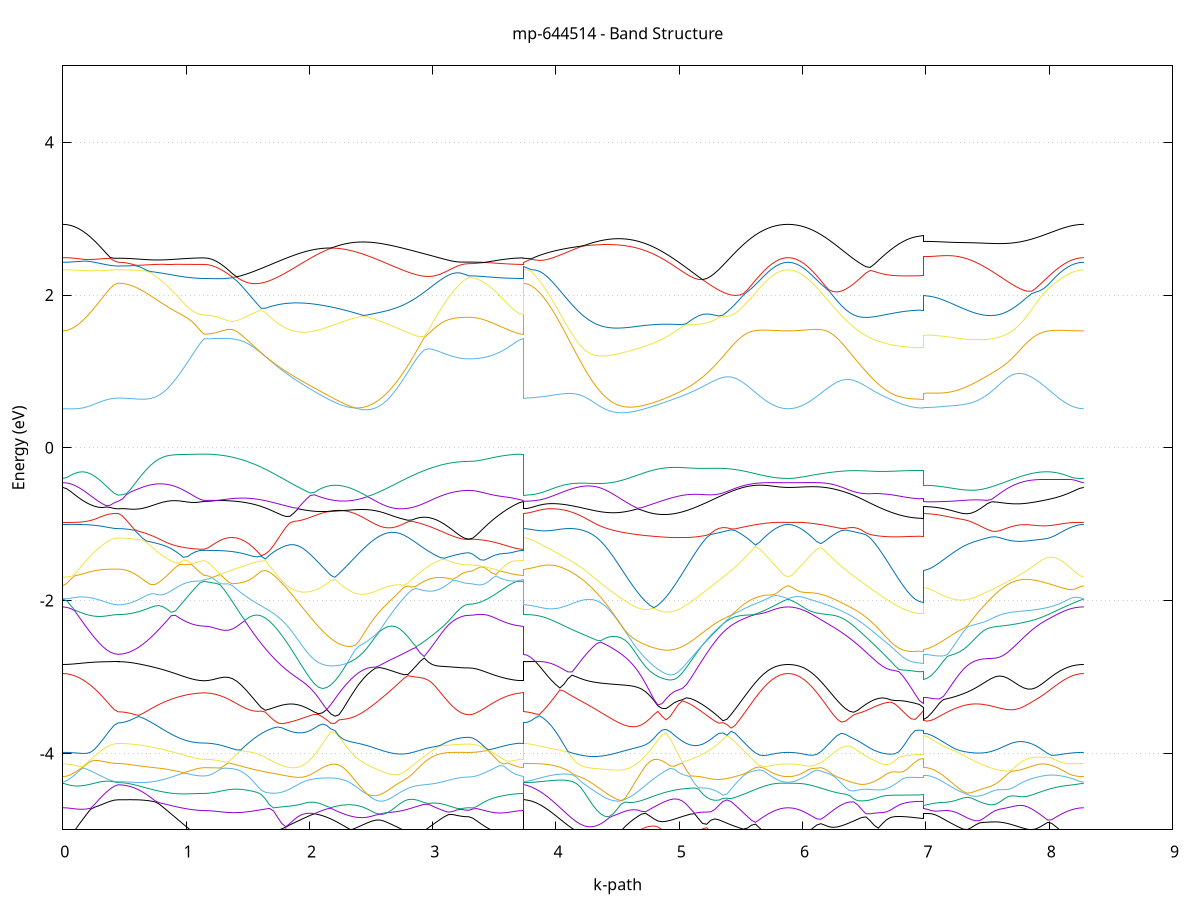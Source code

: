 set title 'mp-644514 - Band Structure'
set xlabel 'k-path'
set ylabel 'Energy (eV)'
set grid y
set yrange [-5:5]
set terminal png size 800,600
set output 'mp-644514_bands_gnuplot.png'
plot '-' using 1:2 with lines notitle, '-' using 1:2 with lines notitle, '-' using 1:2 with lines notitle, '-' using 1:2 with lines notitle, '-' using 1:2 with lines notitle, '-' using 1:2 with lines notitle, '-' using 1:2 with lines notitle, '-' using 1:2 with lines notitle, '-' using 1:2 with lines notitle, '-' using 1:2 with lines notitle, '-' using 1:2 with lines notitle, '-' using 1:2 with lines notitle, '-' using 1:2 with lines notitle, '-' using 1:2 with lines notitle, '-' using 1:2 with lines notitle, '-' using 1:2 with lines notitle, '-' using 1:2 with lines notitle, '-' using 1:2 with lines notitle, '-' using 1:2 with lines notitle, '-' using 1:2 with lines notitle, '-' using 1:2 with lines notitle, '-' using 1:2 with lines notitle, '-' using 1:2 with lines notitle, '-' using 1:2 with lines notitle, '-' using 1:2 with lines notitle, '-' using 1:2 with lines notitle, '-' using 1:2 with lines notitle, '-' using 1:2 with lines notitle, '-' using 1:2 with lines notitle, '-' using 1:2 with lines notitle, '-' using 1:2 with lines notitle, '-' using 1:2 with lines notitle, '-' using 1:2 with lines notitle, '-' using 1:2 with lines notitle, '-' using 1:2 with lines notitle, '-' using 1:2 with lines notitle, '-' using 1:2 with lines notitle, '-' using 1:2 with lines notitle, '-' using 1:2 with lines notitle, '-' using 1:2 with lines notitle, '-' using 1:2 with lines notitle, '-' using 1:2 with lines notitle, '-' using 1:2 with lines notitle, '-' using 1:2 with lines notitle, '-' using 1:2 with lines notitle, '-' using 1:2 with lines notitle, '-' using 1:2 with lines notitle, '-' using 1:2 with lines notitle, '-' using 1:2 with lines notitle, '-' using 1:2 with lines notitle, '-' using 1:2 with lines notitle, '-' using 1:2 with lines notitle, '-' using 1:2 with lines notitle, '-' using 1:2 with lines notitle, '-' using 1:2 with lines notitle, '-' using 1:2 with lines notitle, '-' using 1:2 with lines notitle, '-' using 1:2 with lines notitle, '-' using 1:2 with lines notitle, '-' using 1:2 with lines notitle, '-' using 1:2 with lines notitle, '-' using 1:2 with lines notitle, '-' using 1:2 with lines notitle, '-' using 1:2 with lines notitle, '-' using 1:2 with lines notitle, '-' using 1:2 with lines notitle, '-' using 1:2 with lines notitle, '-' using 1:2 with lines notitle, '-' using 1:2 with lines notitle, '-' using 1:2 with lines notitle, '-' using 1:2 with lines notitle, '-' using 1:2 with lines notitle, '-' using 1:2 with lines notitle, '-' using 1:2 with lines notitle, '-' using 1:2 with lines notitle, '-' using 1:2 with lines notitle, '-' using 1:2 with lines notitle, '-' using 1:2 with lines notitle, '-' using 1:2 with lines notitle, '-' using 1:2 with lines notitle
0.000000 -50.789800
0.032108 -50.789800
0.064217 -50.789800
0.096325 -50.789800
0.128434 -50.789800
0.160542 -50.789800
0.192651 -50.789800
0.224759 -50.789800
0.256868 -50.789800
0.288976 -50.789800
0.321084 -50.789800
0.353193 -50.789800
0.385301 -50.789800
0.417410 -50.789800
0.449518 -50.789800
0.449518 -50.789800
0.482593 -50.789800
0.515669 -50.789800
0.548744 -50.789800
0.581819 -50.789800
0.614894 -50.789800
0.647970 -50.789800
0.681045 -50.789800
0.714120 -50.789800
0.747195 -50.789700
0.780271 -50.789700
0.813346 -50.789700
0.846421 -50.789700
0.879497 -50.789700
0.912572 -50.789700
0.945647 -50.789700
0.978722 -50.789700
1.011798 -50.789700
1.044873 -50.789700
1.077948 -50.789700
1.111023 -50.789700
1.144099 -50.789700
1.144099 -50.789700
1.144099 -50.789700
1.144099 -50.789700
1.177321 -50.789900
1.210543 -50.790500
1.243765 -50.791500
1.276986 -50.792800
1.310208 -50.794600
1.343430 -50.796600
1.376652 -50.799000
1.409874 -50.801700
1.443096 -50.804700
1.476318 -50.808000
1.509540 -50.811400
1.542762 -50.815100
1.575984 -50.818900
1.609206 -50.822800
1.642428 -50.826800
1.675650 -50.830800
1.708872 -50.834900
1.742094 -50.838900
1.775316 -50.842800
1.808538 -50.846600
1.841760 -50.850300
1.874982 -50.853800
1.908204 -50.857100
1.941426 -50.860200
1.974648 -50.862900
2.007870 -50.865400
2.041092 -50.867600
2.074314 -50.869400
2.107536 -50.870900
2.140758 -50.872000
2.173980 -50.872700
2.173980 -50.872700
2.206907 -50.873000
2.239834 -50.873000
2.272761 -50.872500
2.305689 -50.871700
2.338616 -50.870500
2.371543 -50.869000
2.404471 -50.867100
2.437398 -50.864900
2.470325 -50.862300
2.503252 -50.859500
2.536180 -50.856500
2.569107 -50.853100
2.602034 -50.849600
2.634962 -50.846000
2.667889 -50.842100
2.700816 -50.838200
2.733743 -50.834300
2.766671 -50.830200
2.799598 -50.826300
2.832525 -50.822300
2.865452 -50.818400
2.898380 -50.814700
2.931307 -50.811100
2.964234 -50.807700
2.997162 -50.804500
3.030089 -50.801500
3.063016 -50.798900
3.095943 -50.796500
3.128871 -50.794500
3.161798 -50.792800
3.194725 -50.791400
3.227653 -50.790500
3.260580 -50.789900
3.293507 -50.789700
3.293507 -50.789700
3.324874 -50.789700
3.356240 -50.789700
3.387607 -50.789700
3.418974 -50.789700
3.450341 -50.789700
3.481707 -50.789700
3.513074 -50.789700
3.544441 -50.789700
3.575807 -50.789700
3.607174 -50.789700
3.638541 -50.789700
3.669908 -50.789700
3.701274 -50.789700
3.732641 -50.789700
3.732641 -50.789800
3.765793 -50.790000
3.798944 -50.790500
3.832096 -50.791500
3.865247 -50.792900
3.898399 -50.794600
3.931550 -50.796700
3.964702 -50.799100
3.997854 -50.801700
4.031005 -50.804700
4.064157 -50.807900
4.097308 -50.811400
4.130460 -50.815000
4.163612 -50.818800
4.196763 -50.822700
4.229915 -50.826700
4.263066 -50.830700
4.296218 -50.834800
4.329369 -50.838800
4.362521 -50.842700
4.395673 -50.846500
4.428824 -50.850200
4.461976 -50.853700
4.495127 -50.857000
4.528279 -50.860100
4.561431 -50.862900
4.594582 -50.865300
4.627734 -50.867500
4.660885 -50.869400
4.694037 -50.870900
4.727188 -50.872000
4.760340 -50.872700
4.760340 -50.872700
4.793331 -50.873100
4.826323 -50.873000
4.859314 -50.872600
4.892306 -50.871800
4.925297 -50.870700
4.958289 -50.869100
4.991280 -50.867300
5.024272 -50.865100
5.057263 -50.862600
5.090255 -50.859700
5.123246 -50.856700
5.156237 -50.853400
5.189229 -50.849900
5.222220 -50.846200
5.255212 -50.842400
5.288203 -50.838400
5.321195 -50.834500
5.354186 -50.830400
5.387178 -50.826400
5.420169 -50.822500
5.453161 -50.818600
5.486152 -50.814800
5.519143 -50.811200
5.552135 -50.807800
5.585126 -50.804600
5.618118 -50.801600
5.651109 -50.799000
5.684101 -50.796600
5.717092 -50.794600
5.750084 -50.792900
5.783075 -50.791500
5.816067 -50.790600
5.849058 -50.790000
5.882049 -50.789800
5.882049 -50.789800
5.915321 -50.790000
5.948592 -50.790500
5.981864 -50.791500
6.015135 -50.792800
6.048406 -50.794400
6.081678 -50.796400
6.114949 -50.798700
6.148220 -50.801400
6.181492 -50.804200
6.214763 -50.807400
6.248035 -50.810700
6.281306 -50.814300
6.314577 -50.818000
6.347849 -50.821800
6.381120 -50.825700
6.414391 -50.829600
6.447663 -50.833600
6.480934 -50.837500
6.514206 -50.841400
6.547477 -50.845200
6.580748 -50.848900
6.614020 -50.852400
6.647291 -50.855700
6.680562 -50.858800
6.713834 -50.861700
6.747105 -50.864200
6.780377 -50.866500
6.813648 -50.868500
6.846919 -50.870100
6.880191 -50.871400
6.913462 -50.872400
6.946733 -50.872900
6.980005 -50.873100
6.980005 -50.873000
7.012529 -50.872900
7.045053 -50.872500
7.077576 -50.871900
7.110100 -50.871000
7.142624 -50.869900
7.175148 -50.868500
7.207672 -50.866900
7.240196 -50.865100
7.272720 -50.863100
7.305244 -50.860900
7.337768 -50.858500
7.370291 -50.856000
7.402815 -50.853300
7.435339 -50.850400
7.467863 -50.847500
7.500387 -50.844400
7.532911 -50.841300
7.565435 -50.838100
7.597959 -50.834800
7.630483 -50.831600
7.663007 -50.828300
7.695530 -50.825000
7.728054 -50.821800
7.760578 -50.818700
7.793102 -50.815600
7.825626 -50.812600
7.858150 -50.809800
7.890674 -50.807000
7.923198 -50.804500
7.955722 -50.802000
7.988246 -50.799800
8.020769 -50.797800
8.053293 -50.796000
8.085817 -50.794300
8.118341 -50.793000
8.150865 -50.791800
8.183389 -50.790900
8.215913 -50.790300
8.248437 -50.789900
8.280961 -50.789800
e
0.000000 -50.780000
0.032108 -50.780000
0.064217 -50.780000
0.096325 -50.780000
0.128434 -50.780000
0.160542 -50.780100
0.192651 -50.780100
0.224759 -50.780100
0.256868 -50.780100
0.288976 -50.780100
0.321084 -50.780100
0.353193 -50.780100
0.385301 -50.780100
0.417410 -50.780100
0.449518 -50.780100
0.449518 -50.780100
0.482593 -50.780100
0.515669 -50.780100
0.548744 -50.780100
0.581819 -50.780100
0.614894 -50.780100
0.647970 -50.780200
0.681045 -50.780200
0.714120 -50.780200
0.747195 -50.780200
0.780271 -50.780200
0.813346 -50.780200
0.846421 -50.780200
0.879497 -50.780200
0.912572 -50.780200
0.945647 -50.780200
0.978722 -50.780200
1.011798 -50.780200
1.044873 -50.780200
1.077948 -50.780200
1.111023 -50.780200
1.144099 -50.780200
1.144099 -50.780200
1.144099 -50.780200
1.144099 -50.780200
1.177321 -50.780200
1.210543 -50.780100
1.243765 -50.780000
1.276986 -50.779800
1.310208 -50.779500
1.343430 -50.779200
1.376652 -50.778800
1.409874 -50.778400
1.443096 -50.778000
1.476318 -50.777500
1.509540 -50.776900
1.542762 -50.776400
1.575984 -50.775800
1.609206 -50.775200
1.642428 -50.774600
1.675650 -50.774000
1.708872 -50.773400
1.742094 -50.772800
1.775316 -50.772200
1.808538 -50.771700
1.841760 -50.771100
1.874982 -50.770600
1.908204 -50.770200
1.941426 -50.769800
1.974648 -50.769400
2.007870 -50.769100
2.041092 -50.768900
2.074314 -50.768800
2.107536 -50.768700
2.140758 -50.768600
2.173980 -50.768600
2.173980 -50.768600
2.206907 -50.768500
2.239834 -50.768500
2.272761 -50.768400
2.305689 -50.768300
2.338616 -50.768400
2.371543 -50.768500
2.404471 -50.768700
2.437398 -50.768900
2.470325 -50.769200
2.503252 -50.769600
2.536180 -50.770100
2.569107 -50.770600
2.602034 -50.771100
2.634962 -50.771700
2.667889 -50.772200
2.700816 -50.772800
2.733743 -50.773500
2.766671 -50.774100
2.799598 -50.774700
2.832525 -50.775300
2.865452 -50.775900
2.898380 -50.776500
2.931307 -50.777100
2.964234 -50.777600
2.997162 -50.778100
3.030089 -50.778600
3.063016 -50.779000
3.095943 -50.779300
3.128871 -50.779700
3.161798 -50.779900
3.194725 -50.780100
3.227653 -50.780300
3.260580 -50.780400
3.293507 -50.780400
3.293507 -50.780400
3.324874 -50.780400
3.356240 -50.780400
3.387607 -50.780400
3.418974 -50.780400
3.450341 -50.780400
3.481707 -50.780300
3.513074 -50.780300
3.544441 -50.780300
3.575807 -50.780300
3.607174 -50.780300
3.638541 -50.780300
3.669908 -50.780200
3.701274 -50.780200
3.732641 -50.780200
3.732641 -50.780100
3.765793 -50.780100
3.798944 -50.780000
3.832096 -50.779800
3.865247 -50.779600
3.898399 -50.779400
3.931550 -50.779100
3.964702 -50.778700
3.997854 -50.778300
4.031005 -50.777800
4.064157 -50.777300
4.097308 -50.776800
4.130460 -50.776200
4.163612 -50.775700
4.196763 -50.775100
4.229915 -50.774400
4.263066 -50.773800
4.296218 -50.773200
4.329369 -50.772600
4.362521 -50.772000
4.395673 -50.771400
4.428824 -50.770900
4.461976 -50.770300
4.495127 -50.769800
4.528279 -50.769400
4.561431 -50.769000
4.594582 -50.768700
4.627734 -50.768400
4.660885 -50.768200
4.694037 -50.768100
4.727188 -50.768100
4.760340 -50.768100
4.760340 -50.768100
4.793331 -50.768100
4.826323 -50.768200
4.859314 -50.768200
4.892306 -50.768300
4.925297 -50.768400
4.958289 -50.768500
4.991280 -50.768700
5.024272 -50.768900
5.057263 -50.769200
5.090255 -50.769600
5.123246 -50.770000
5.156237 -50.770500
5.189229 -50.771000
5.222220 -50.771500
5.255212 -50.772100
5.288203 -50.772700
5.321195 -50.773300
5.354186 -50.773900
5.387178 -50.774500
5.420169 -50.775100
5.453161 -50.775700
5.486152 -50.776200
5.519143 -50.776800
5.552135 -50.777300
5.585126 -50.777800
5.618118 -50.778200
5.651109 -50.778600
5.684101 -50.779000
5.717092 -50.779300
5.750084 -50.779600
5.783075 -50.779800
5.816067 -50.779900
5.849058 -50.780000
5.882049 -50.780000
5.882049 -50.780000
5.915321 -50.780000
5.948592 -50.779900
5.981864 -50.779800
6.015135 -50.779600
6.048406 -50.779300
6.081678 -50.779000
6.114949 -50.778700
6.148220 -50.778300
6.181492 -50.777800
6.214763 -50.777400
6.248035 -50.776900
6.281306 -50.776300
6.314577 -50.775800
6.347849 -50.775200
6.381120 -50.774600
6.414391 -50.774000
6.447663 -50.773400
6.480934 -50.772800
6.514206 -50.772200
6.547477 -50.771700
6.580748 -50.771100
6.614020 -50.770600
6.647291 -50.770100
6.680562 -50.769700
6.713834 -50.769300
6.747105 -50.769000
6.780377 -50.768700
6.813648 -50.768500
6.846919 -50.768300
6.880191 -50.768200
6.913462 -50.768200
6.946733 -50.768200
6.980005 -50.768200
6.980005 -50.768500
7.012529 -50.768500
7.045053 -50.768500
7.077576 -50.768500
7.110100 -50.768500
7.142624 -50.768500
7.175148 -50.768600
7.207672 -50.768700
7.240196 -50.768900
7.272720 -50.769100
7.305244 -50.769400
7.337768 -50.769800
7.370291 -50.770100
7.402815 -50.770500
7.435339 -50.770900
7.467863 -50.771400
7.500387 -50.771800
7.532911 -50.772300
7.565435 -50.772800
7.597959 -50.773300
7.630483 -50.773800
7.663007 -50.774300
7.695530 -50.774800
7.728054 -50.775300
7.760578 -50.775700
7.793102 -50.776200
7.825626 -50.776700
7.858150 -50.777100
7.890674 -50.777500
7.923198 -50.777900
7.955722 -50.778200
7.988246 -50.778600
8.020769 -50.778900
8.053293 -50.779100
8.085817 -50.779400
8.118341 -50.779600
8.150865 -50.779700
8.183389 -50.779900
8.215913 -50.780000
8.248437 -50.780000
8.280961 -50.780000
e
0.000000 -50.710800
0.032108 -50.710800
0.064217 -50.711000
0.096325 -50.711300
0.128434 -50.711600
0.160542 -50.711900
0.192651 -50.712300
0.224759 -50.712600
0.256868 -50.712900
0.288976 -50.713100
0.321084 -50.713300
0.353193 -50.713500
0.385301 -50.713600
0.417410 -50.713700
0.449518 -50.713700
0.449518 -50.713700
0.482593 -50.713700
0.515669 -50.713700
0.548744 -50.713700
0.581819 -50.713600
0.614894 -50.713500
0.647970 -50.713400
0.681045 -50.713300
0.714120 -50.713100
0.747195 -50.713000
0.780271 -50.712800
0.813346 -50.712600
0.846421 -50.712500
0.879497 -50.712300
0.912572 -50.712100
0.945647 -50.711900
0.978722 -50.711700
1.011798 -50.711500
1.044873 -50.711300
1.077948 -50.711200
1.111023 -50.711100
1.144099 -50.711000
1.144099 -50.711000
1.144099 -50.711000
1.144099 -50.711000
1.177321 -50.711000
1.210543 -50.711000
1.243765 -50.710900
1.276986 -50.710800
1.310208 -50.710700
1.343430 -50.710600
1.376652 -50.710500
1.409874 -50.710400
1.443096 -50.710300
1.476318 -50.710300
1.509540 -50.710600
1.542762 -50.711300
1.575984 -50.713100
1.609206 -50.715800
1.642428 -50.719200
1.675650 -50.722900
1.708872 -50.726600
1.742094 -50.730400
1.775316 -50.734100
1.808538 -50.737700
1.841760 -50.741200
1.874982 -50.744400
1.908204 -50.747500
1.941426 -50.750300
1.974648 -50.752800
2.007870 -50.754900
2.041092 -50.756800
2.074314 -50.758200
2.107536 -50.759400
2.140758 -50.760100
2.173980 -50.760700
2.173980 -50.760700
2.206907 -50.761300
2.239834 -50.761400
2.272761 -50.761200
2.305689 -50.760600
2.338616 -50.759600
2.371543 -50.758300
2.404471 -50.756600
2.437398 -50.754600
2.470325 -50.752200
2.503252 -50.749600
2.536180 -50.746700
2.569107 -50.743500
2.602034 -50.740200
2.634962 -50.736600
2.667889 -50.732900
2.700816 -50.729100
2.733743 -50.725200
2.766671 -50.721300
2.799598 -50.717400
2.832525 -50.713500
2.865452 -50.710100
2.898380 -50.710500
2.931307 -50.711000
2.964234 -50.711500
2.997162 -50.712000
3.030089 -50.712400
3.063016 -50.712800
3.095943 -50.713100
3.128871 -50.713500
3.161798 -50.713700
3.194725 -50.713900
3.227653 -50.714100
3.260580 -50.714200
3.293507 -50.714200
3.293507 -50.714200
3.324874 -50.714200
3.356240 -50.714100
3.387607 -50.714000
3.418974 -50.713800
3.450341 -50.713600
3.481707 -50.713300
3.513074 -50.713000
3.544441 -50.712700
3.575807 -50.712400
3.607174 -50.712000
3.638541 -50.711700
3.669908 -50.711400
3.701274 -50.711200
3.732641 -50.711000
3.732641 -50.713700
3.765793 -50.713700
3.798944 -50.713600
3.832096 -50.713500
3.865247 -50.713300
3.898399 -50.713000
3.931550 -50.712700
3.964702 -50.712300
3.997854 -50.711900
4.031005 -50.711500
4.064157 -50.711100
4.097308 -50.710600
4.130460 -50.710100
4.163612 -50.710000
4.196763 -50.713800
4.229915 -50.717800
4.263066 -50.721800
4.296218 -50.725700
4.329369 -50.729600
4.362521 -50.733400
4.395673 -50.737100
4.428824 -50.740700
4.461976 -50.744000
4.495127 -50.747200
4.528279 -50.750100
4.561431 -50.752700
4.594582 -50.755000
4.627734 -50.757000
4.660885 -50.758600
4.694037 -50.759900
4.727188 -50.760800
4.760340 -50.761400
4.760340 -50.761400
4.793331 -50.761500
4.826323 -50.761300
4.859314 -50.760800
4.892306 -50.760300
4.925297 -50.759400
4.958289 -50.758200
4.991280 -50.756700
5.024272 -50.754800
5.057263 -50.752500
5.090255 -50.750000
5.123246 -50.747200
5.156237 -50.744100
5.189229 -50.740800
5.222220 -50.737300
5.255212 -50.733700
5.288203 -50.730000
5.321195 -50.726300
5.354186 -50.722600
5.387178 -50.718900
5.420169 -50.715600
5.453161 -50.712900
5.486152 -50.711200
5.519143 -50.710400
5.552135 -50.710100
5.585126 -50.710100
5.618118 -50.710200
5.651109 -50.710300
5.684101 -50.710400
5.717092 -50.710500
5.750084 -50.710600
5.783075 -50.710600
5.816067 -50.710700
5.849058 -50.710700
5.882049 -50.710800
5.882049 -50.710800
5.915321 -50.710700
5.948592 -50.710700
5.981864 -50.710700
6.015135 -50.710600
6.048406 -50.710500
6.081678 -50.710400
6.114949 -50.710300
6.148220 -50.710300
6.181492 -50.710200
6.214763 -50.710200
6.248035 -50.710400
6.281306 -50.710900
6.314577 -50.712400
6.347849 -50.714900
6.381120 -50.718100
6.414391 -50.721700
6.447663 -50.725300
6.480934 -50.729000
6.514206 -50.732700
6.547477 -50.736300
6.580748 -50.739800
6.614020 -50.743100
6.647291 -50.746200
6.680562 -50.749100
6.713834 -50.751700
6.747105 -50.754000
6.780377 -50.756100
6.813648 -50.757800
6.846919 -50.759100
6.880191 -50.760200
6.913462 -50.760900
6.946733 -50.761300
6.980005 -50.761400
6.980005 -50.761400
7.012529 -50.761300
7.045053 -50.761100
7.077576 -50.760700
7.110100 -50.760000
7.142624 -50.759200
7.175148 -50.758000
7.207672 -50.756700
7.240196 -50.755100
7.272720 -50.753300
7.305244 -50.751200
7.337768 -50.749000
7.370291 -50.746600
7.402815 -50.744100
7.435339 -50.741400
7.467863 -50.738600
7.500387 -50.735700
7.532911 -50.732700
7.565435 -50.729700
7.597959 -50.726600
7.630483 -50.723500
7.663007 -50.720500
7.695530 -50.717600
7.728054 -50.715000
7.760578 -50.712900
7.793102 -50.711400
7.825626 -50.710700
7.858150 -50.710400
7.890674 -50.710300
7.923198 -50.710300
7.955722 -50.710300
7.988246 -50.710400
8.020769 -50.710400
8.053293 -50.710500
8.085817 -50.710600
8.118341 -50.710600
8.150865 -50.710700
8.183389 -50.710700
8.215913 -50.710700
8.248437 -50.710700
8.280961 -50.710800
e
0.000000 -50.705800
0.032108 -50.705700
0.064217 -50.705500
0.096325 -50.705100
0.128434 -50.704800
0.160542 -50.704300
0.192651 -50.703900
0.224759 -50.703500
0.256868 -50.703100
0.288976 -50.702700
0.321084 -50.702400
0.353193 -50.702100
0.385301 -50.701900
0.417410 -50.701800
0.449518 -50.701800
0.449518 -50.701800
0.482593 -50.701800
0.515669 -50.701900
0.548744 -50.701900
0.581819 -50.702000
0.614894 -50.702200
0.647970 -50.702300
0.681045 -50.702500
0.714120 -50.702700
0.747195 -50.703000
0.780271 -50.703200
0.813346 -50.703500
0.846421 -50.703700
0.879497 -50.704000
0.912572 -50.704300
0.945647 -50.704500
0.978722 -50.704800
1.011798 -50.705000
1.044873 -50.705200
1.077948 -50.705400
1.111023 -50.705500
1.144099 -50.705600
1.144099 -50.705600
1.144099 -50.705600
1.144099 -50.705600
1.177321 -50.705600
1.210543 -50.705500
1.243765 -50.705300
1.276986 -50.705100
1.310208 -50.704900
1.343430 -50.704600
1.376652 -50.704400
1.409874 -50.704200
1.443096 -50.704200
1.476318 -50.704500
1.509540 -50.705300
1.542762 -50.706600
1.575984 -50.708600
1.609206 -50.711200
1.642428 -50.714300
1.675650 -50.717800
1.708872 -50.721500
1.742094 -50.725300
1.775316 -50.729200
1.808538 -50.733000
1.841760 -50.736700
1.874982 -50.740300
1.908204 -50.743700
1.941426 -50.746900
1.974648 -50.749800
2.007870 -50.752500
2.041092 -50.754800
2.074314 -50.756800
2.107536 -50.758500
2.140758 -50.759800
2.173980 -50.760600
2.173980 -50.760600
2.206907 -50.760700
2.239834 -50.760500
2.272761 -50.760000
2.305689 -50.759100
2.338616 -50.757900
2.371543 -50.756300
2.404471 -50.754300
2.437398 -50.752000
2.470325 -50.749400
2.503252 -50.746400
2.536180 -50.743300
2.569107 -50.739900
2.602034 -50.736300
2.634962 -50.732600
2.667889 -50.728800
2.700816 -50.725000
2.733743 -50.721200
2.766671 -50.717500
2.799598 -50.714000
2.832525 -50.710900
2.865452 -50.709600
2.898380 -50.705900
2.931307 -50.703800
2.964234 -50.702600
2.997162 -50.701900
3.030089 -50.701500
3.063016 -50.701300
3.095943 -50.701300
3.128871 -50.701300
3.161798 -50.701300
3.194725 -50.701400
3.227653 -50.701400
3.260580 -50.701400
3.293507 -50.701400
3.293507 -50.701400
3.324874 -50.701500
3.356240 -50.701600
3.387607 -50.701800
3.418974 -50.702000
3.450341 -50.702300
3.481707 -50.702700
3.513074 -50.703100
3.544441 -50.703500
3.575807 -50.704000
3.607174 -50.704400
3.638541 -50.704800
3.669908 -50.705200
3.701274 -50.705500
3.732641 -50.705600
3.732641 -50.701800
3.765793 -50.701800
3.798944 -50.701700
3.832096 -50.701700
3.865247 -50.701600
3.898399 -50.701600
3.931550 -50.701600
3.964702 -50.701600
3.997854 -50.701800
4.031005 -50.702200
4.064157 -50.702900
4.097308 -50.704100
4.130460 -50.706200
4.163612 -50.709600
4.196763 -50.711100
4.229915 -50.714400
4.263066 -50.718000
4.296218 -50.721700
4.329369 -50.725500
4.362521 -50.729400
4.395673 -50.733200
4.428824 -50.736900
4.461976 -50.740500
4.495127 -50.743900
4.528279 -50.747000
4.561431 -50.749900
4.594582 -50.752500
4.627734 -50.754800
4.660885 -50.756800
4.694037 -50.758400
4.727188 -50.759600
4.760340 -50.760400
4.760340 -50.760400
4.793331 -50.760900
4.826323 -50.761000
4.859314 -50.760600
4.892306 -50.759600
4.925297 -50.758200
4.958289 -50.756500
4.991280 -50.754400
5.024272 -50.752000
5.057263 -50.749300
5.090255 -50.746400
5.123246 -50.743100
5.156237 -50.739700
5.189229 -50.736100
5.222220 -50.732400
5.255212 -50.728600
5.288203 -50.724800
5.321195 -50.721000
5.354186 -50.717400
5.387178 -50.713900
5.420169 -50.710900
5.453161 -50.708300
5.486152 -50.706400
5.519143 -50.705200
5.552135 -50.704500
5.585126 -50.704300
5.618118 -50.704300
5.651109 -50.704500
5.684101 -50.704700
5.717092 -50.705000
5.750084 -50.705300
5.783075 -50.705500
5.816067 -50.705600
5.849058 -50.705700
5.882049 -50.705800
5.882049 -50.705800
5.915321 -50.705700
5.948592 -50.705600
5.981864 -50.705400
6.015135 -50.705200
6.048406 -50.705000
6.081678 -50.704700
6.114949 -50.704400
6.148220 -50.704200
6.181492 -50.704200
6.214763 -50.704400
6.248035 -50.705000
6.281306 -50.706200
6.314577 -50.708000
6.347849 -50.710400
6.381120 -50.713300
6.414391 -50.716700
6.447663 -50.720200
6.480934 -50.724000
6.514206 -50.727700
6.547477 -50.731500
6.580748 -50.735200
6.614020 -50.738800
6.647291 -50.742200
6.680562 -50.745500
6.713834 -50.748500
6.747105 -50.751200
6.780377 -50.753700
6.813648 -50.755800
6.846919 -50.757600
6.880191 -50.759000
6.913462 -50.760100
6.946733 -50.760700
6.980005 -50.760900
6.980005 -50.760700
7.012529 -50.760500
7.045053 -50.760000
7.077576 -50.759300
7.110100 -50.758300
7.142624 -50.757100
7.175148 -50.755700
7.207672 -50.754000
7.240196 -50.752000
7.272720 -50.749900
7.305244 -50.747600
7.337768 -50.745100
7.370291 -50.742500
7.402815 -50.739700
7.435339 -50.736800
7.467863 -50.733800
7.500387 -50.730800
7.532911 -50.727700
7.565435 -50.724500
7.597959 -50.721500
7.630483 -50.718500
7.663007 -50.715600
7.695530 -50.712900
7.728054 -50.710500
7.760578 -50.708400
7.793102 -50.706800
7.825626 -50.705500
7.858150 -50.704700
7.890674 -50.704200
7.923198 -50.704100
7.955722 -50.704100
7.988246 -50.704200
8.020769 -50.704400
8.053293 -50.704700
8.085817 -50.704900
8.118341 -50.705100
8.150865 -50.705400
8.183389 -50.705500
8.215913 -50.705700
8.248437 -50.705700
8.280961 -50.705800
e
0.000000 -50.680100
0.032108 -50.680100
0.064217 -50.680100
0.096325 -50.680100
0.128434 -50.680100
0.160542 -50.680100
0.192651 -50.680100
0.224759 -50.680100
0.256868 -50.680100
0.288976 -50.680100
0.321084 -50.680000
0.353193 -50.680000
0.385301 -50.680000
0.417410 -50.680000
0.449518 -50.680000
0.449518 -50.680000
0.482593 -50.680000
0.515669 -50.680000
0.548744 -50.680000
0.581819 -50.680000
0.614894 -50.680000
0.647970 -50.680000
0.681045 -50.680000
0.714120 -50.680000
0.747195 -50.680100
0.780271 -50.680100
0.813346 -50.680100
0.846421 -50.680100
0.879497 -50.680100
0.912572 -50.680100
0.945647 -50.680100
0.978722 -50.680100
1.011798 -50.680100
1.044873 -50.680100
1.077948 -50.680100
1.111023 -50.680100
1.144099 -50.680100
1.144099 -50.680100
1.144099 -50.680100
1.144099 -50.680100
1.177321 -50.680300
1.210543 -50.680900
1.243765 -50.681900
1.276986 -50.683400
1.310208 -50.685100
1.343430 -50.687200
1.376652 -50.689600
1.409874 -50.692300
1.443096 -50.695100
1.476318 -50.698100
1.509540 -50.701100
1.542762 -50.703600
1.575984 -50.705400
1.609206 -50.706100
1.642428 -50.706300
1.675650 -50.706300
1.708872 -50.706200
1.742094 -50.706000
1.775316 -50.705700
1.808538 -50.705500
1.841760 -50.705200
1.874982 -50.704900
1.908204 -50.704700
1.941426 -50.704500
1.974648 -50.704300
2.007870 -50.704100
2.041092 -50.703900
2.074314 -50.703800
2.107536 -50.703700
2.140758 -50.703600
2.173980 -50.703600
2.173980 -50.703600
2.206907 -50.703600
2.239834 -50.703600
2.272761 -50.703600
2.305689 -50.703700
2.338616 -50.703900
2.371543 -50.704000
2.404471 -50.704200
2.437398 -50.704500
2.470325 -50.704700
2.503252 -50.705100
2.536180 -50.705400
2.569107 -50.705700
2.602034 -50.706100
2.634962 -50.706500
2.667889 -50.707000
2.700816 -50.707400
2.733743 -50.707900
2.766671 -50.708400
2.799598 -50.708900
2.832525 -50.709300
2.865452 -50.707800
2.898380 -50.705500
2.931307 -50.702200
2.964234 -50.698800
2.997162 -50.695600
3.030089 -50.692600
3.063016 -50.689800
3.095943 -50.687300
3.128871 -50.685200
3.161798 -50.683400
3.194725 -50.682000
3.227653 -50.680900
3.260580 -50.680300
3.293507 -50.680100
3.293507 -50.680100
3.324874 -50.680100
3.356240 -50.680100
3.387607 -50.680100
3.418974 -50.680100
3.450341 -50.680100
3.481707 -50.680100
3.513074 -50.680100
3.544441 -50.680100
3.575807 -50.680100
3.607174 -50.680100
3.638541 -50.680100
3.669908 -50.680100
3.701274 -50.680100
3.732641 -50.680100
3.732641 -50.680000
3.765793 -50.680300
3.798944 -50.680900
3.832096 -50.682000
3.865247 -50.683400
3.898399 -50.685200
3.931550 -50.687400
3.964702 -50.689900
3.997854 -50.692700
4.031005 -50.695800
4.064157 -50.699000
4.097308 -50.702500
4.130460 -50.705900
4.163612 -50.708200
4.196763 -50.709000
4.229915 -50.708600
4.263066 -50.708100
4.296218 -50.707600
4.329369 -50.707200
4.362521 -50.706700
4.395673 -50.706300
4.428824 -50.705900
4.461976 -50.705500
4.495127 -50.705200
4.528279 -50.704900
4.561431 -50.704600
4.594582 -50.704300
4.627734 -50.704100
4.660885 -50.703900
4.694037 -50.703700
4.727188 -50.703600
4.760340 -50.703500
4.760340 -50.703500
4.793331 -50.703500
4.826323 -50.703500
4.859314 -50.703500
4.892306 -50.703500
4.925297 -50.703600
4.958289 -50.703700
4.991280 -50.703800
5.024272 -50.704000
5.057263 -50.704200
5.090255 -50.704400
5.123246 -50.704600
5.156237 -50.704800
5.189229 -50.705100
5.222220 -50.705300
5.255212 -50.705600
5.288203 -50.705800
5.321195 -50.706000
5.354186 -50.706100
5.387178 -50.706100
5.420169 -50.705900
5.453161 -50.705100
5.486152 -50.703300
5.519143 -50.700800
5.552135 -50.697900
5.585126 -50.695000
5.618118 -50.692100
5.651109 -50.689500
5.684101 -50.687100
5.717092 -50.685100
5.750084 -50.683300
5.783075 -50.681900
5.816067 -50.680900
5.849058 -50.680300
5.882049 -50.680100
5.882049 -50.680100
5.915321 -50.680300
5.948592 -50.680900
5.981864 -50.681900
6.015135 -50.683200
6.048406 -50.684900
6.081678 -50.687000
6.114949 -50.689300
6.148220 -50.691900
6.181492 -50.694600
6.214763 -50.697600
6.248035 -50.700500
6.281306 -50.703100
6.314577 -50.705100
6.347849 -50.706100
6.381120 -50.706400
6.414391 -50.706400
6.447663 -50.706300
6.480934 -50.706100
6.514206 -50.705900
6.547477 -50.705600
6.580748 -50.705400
6.614020 -50.705100
6.647291 -50.704800
6.680562 -50.704600
6.713834 -50.704400
6.747105 -50.704200
6.780377 -50.704000
6.813648 -50.703800
6.846919 -50.703700
6.880191 -50.703600
6.913462 -50.703500
6.946733 -50.703500
6.980005 -50.703500
6.980005 -50.703600
7.012529 -50.703600
7.045053 -50.703600
7.077576 -50.703700
7.110100 -50.703700
7.142624 -50.703800
7.175148 -50.703900
7.207672 -50.704100
7.240196 -50.704200
7.272720 -50.704400
7.305244 -50.704600
7.337768 -50.704700
7.370291 -50.704900
7.402815 -50.705100
7.435339 -50.705400
7.467863 -50.705600
7.500387 -50.705800
7.532911 -50.706000
7.565435 -50.706200
7.597959 -50.706400
7.630483 -50.706500
7.663007 -50.706500
7.695530 -50.706500
7.728054 -50.706200
7.760578 -50.705400
7.793102 -50.704000
7.825626 -50.702000
7.858150 -50.699700
7.890674 -50.697300
7.923198 -50.694900
7.955722 -50.692500
7.988246 -50.690400
8.020769 -50.688300
8.053293 -50.686500
8.085817 -50.684800
8.118341 -50.683400
8.150865 -50.682200
8.183389 -50.681300
8.215913 -50.680600
8.248437 -50.680200
8.280961 -50.680100
e
0.000000 -50.668300
0.032108 -50.668300
0.064217 -50.668300
0.096325 -50.668300
0.128434 -50.668300
0.160542 -50.668300
0.192651 -50.668300
0.224759 -50.668300
0.256868 -50.668300
0.288976 -50.668300
0.321084 -50.668300
0.353193 -50.668300
0.385301 -50.668300
0.417410 -50.668300
0.449518 -50.668300
0.449518 -50.668300
0.482593 -50.668300
0.515669 -50.668300
0.548744 -50.668300
0.581819 -50.668300
0.614894 -50.668300
0.647970 -50.668300
0.681045 -50.668300
0.714120 -50.668300
0.747195 -50.668300
0.780271 -50.668300
0.813346 -50.668300
0.846421 -50.668300
0.879497 -50.668300
0.912572 -50.668300
0.945647 -50.668300
0.978722 -50.668300
1.011798 -50.668300
1.044873 -50.668300
1.077948 -50.668300
1.111023 -50.668300
1.144099 -50.668300
1.144099 -50.668300
1.144099 -50.668300
1.144099 -50.668300
1.177321 -50.668400
1.210543 -50.669000
1.243765 -50.669900
1.276986 -50.671200
1.310208 -50.672700
1.343430 -50.674600
1.376652 -50.676700
1.409874 -50.678900
1.443096 -50.681100
1.476318 -50.683300
1.509540 -50.685200
1.542762 -50.686600
1.575984 -50.687400
1.609206 -50.687700
1.642428 -50.687500
1.675650 -50.686900
1.708872 -50.686100
1.742094 -50.685100
1.775316 -50.684000
1.808538 -50.682800
1.841760 -50.681500
1.874982 -50.680200
1.908204 -50.678800
1.941426 -50.677400
1.974648 -50.676000
2.007870 -50.674600
2.041092 -50.673200
2.074314 -50.671800
2.107536 -50.670400
2.140758 -50.669100
2.173980 -50.667800
2.173980 -50.667800
2.206907 -50.666500
2.239834 -50.667000
2.272761 -50.668200
2.305689 -50.669500
2.338616 -50.670800
2.371543 -50.672100
2.404471 -50.673400
2.437398 -50.674700
2.470325 -50.676000
2.503252 -50.677300
2.536180 -50.678600
2.569107 -50.679800
2.602034 -50.681000
2.634962 -50.682100
2.667889 -50.683200
2.700816 -50.684100
2.733743 -50.684900
2.766671 -50.685500
2.799598 -50.685900
2.832525 -50.686100
2.865452 -50.685800
2.898380 -50.685100
2.931307 -50.683900
2.964234 -50.682200
2.997162 -50.680300
3.030089 -50.678300
3.063016 -50.676200
3.095943 -50.674300
3.128871 -50.672500
3.161798 -50.671000
3.194725 -50.669800
3.227653 -50.669000
3.260580 -50.668400
3.293507 -50.668300
3.293507 -50.668300
3.324874 -50.668300
3.356240 -50.668300
3.387607 -50.668300
3.418974 -50.668300
3.450341 -50.668300
3.481707 -50.668300
3.513074 -50.668300
3.544441 -50.668300
3.575807 -50.668300
3.607174 -50.668300
3.638541 -50.668300
3.669908 -50.668300
3.701274 -50.668300
3.732641 -50.668300
3.732641 -50.668300
3.765793 -50.668500
3.798944 -50.669000
3.832096 -50.669900
3.865247 -50.671100
3.898399 -50.672600
3.931550 -50.674400
3.964702 -50.676300
3.997854 -50.678400
4.031005 -50.680500
4.064157 -50.682400
4.097308 -50.684000
4.130460 -50.685200
4.163612 -50.685900
4.196763 -50.686100
4.229915 -50.686000
4.263066 -50.685500
4.296218 -50.684900
4.329369 -50.684000
4.362521 -50.683100
4.395673 -50.682000
4.428824 -50.680800
4.461976 -50.679600
4.495127 -50.678300
4.528279 -50.677000
4.561431 -50.675700
4.594582 -50.674400
4.627734 -50.673100
4.660885 -50.671700
4.694037 -50.670400
4.727188 -50.669100
4.760340 -50.667800
4.760340 -50.667800
4.793331 -50.666600
4.826323 -50.666800
4.859314 -50.668100
4.892306 -50.669400
4.925297 -50.670700
4.958289 -50.672100
4.991280 -50.673500
5.024272 -50.674900
5.057263 -50.676300
5.090255 -50.677700
5.123246 -50.679000
5.156237 -50.680400
5.189229 -50.681700
5.222220 -50.683000
5.255212 -50.684200
5.288203 -50.685300
5.321195 -50.686300
5.354186 -50.687100
5.387178 -50.687600
5.420169 -50.687700
5.453161 -50.687400
5.486152 -50.686600
5.519143 -50.685100
5.552135 -50.683200
5.585126 -50.681000
5.618118 -50.678800
5.651109 -50.676600
5.684101 -50.674500
5.717092 -50.672700
5.750084 -50.671100
5.783075 -50.669900
5.816067 -50.669000
5.849058 -50.668400
5.882049 -50.668300
5.882049 -50.668300
5.915321 -50.668400
5.948592 -50.669000
5.981864 -50.669800
6.015135 -50.671000
6.048406 -50.672600
6.081678 -50.674400
6.114949 -50.676400
6.148220 -50.678500
6.181492 -50.680700
6.214763 -50.682900
6.248035 -50.684800
6.281306 -50.686300
6.314577 -50.687200
6.347849 -50.687500
6.381120 -50.687400
6.414391 -50.687000
6.447663 -50.686200
6.480934 -50.685300
6.514206 -50.684300
6.547477 -50.683100
6.580748 -50.681900
6.614020 -50.680600
6.647291 -50.679300
6.680562 -50.677900
6.713834 -50.676600
6.747105 -50.675200
6.780377 -50.673900
6.813648 -50.672500
6.846919 -50.671200
6.880191 -50.669900
6.913462 -50.668600
6.946733 -50.667300
6.980005 -50.666100
6.980005 -50.666200
7.012529 -50.667200
7.045053 -50.668200
7.077576 -50.669200
7.110100 -50.670300
7.142624 -50.671400
7.175148 -50.672500
7.207672 -50.673600
7.240196 -50.674700
7.272720 -50.675800
7.305244 -50.676900
7.337768 -50.678000
7.370291 -50.679100
7.402815 -50.680200
7.435339 -50.681200
7.467863 -50.682300
7.500387 -50.683200
7.532911 -50.684200
7.565435 -50.685000
7.597959 -50.685800
7.630483 -50.686500
7.663007 -50.687000
7.695530 -50.687300
7.728054 -50.687400
7.760578 -50.687200
7.793102 -50.686600
7.825626 -50.685600
7.858150 -50.684200
7.890674 -50.682600
7.923198 -50.680900
7.955722 -50.679100
7.988246 -50.677300
8.020769 -50.675500
8.053293 -50.673900
8.085817 -50.672500
8.118341 -50.671200
8.150865 -50.670200
8.183389 -50.669300
8.215913 -50.668700
8.248437 -50.668400
8.280961 -50.668300
e
0.000000 -50.652000
0.032108 -50.652000
0.064217 -50.652100
0.096325 -50.652100
0.128434 -50.652200
0.160542 -50.652300
0.192651 -50.652300
0.224759 -50.652400
0.256868 -50.652500
0.288976 -50.652600
0.321084 -50.652700
0.353193 -50.652800
0.385301 -50.652800
0.417410 -50.652800
0.449518 -50.652900
0.449518 -50.652900
0.482593 -50.652900
0.515669 -50.652800
0.548744 -50.652800
0.581819 -50.652800
0.614894 -50.652800
0.647970 -50.652700
0.681045 -50.652700
0.714120 -50.652600
0.747195 -50.652500
0.780271 -50.652500
0.813346 -50.652400
0.846421 -50.652300
0.879497 -50.652300
0.912572 -50.652200
0.945647 -50.652100
0.978722 -50.652100
1.011798 -50.652000
1.044873 -50.652000
1.077948 -50.652000
1.111023 -50.652000
1.144099 -50.652000
1.144099 -50.652000
1.144099 -50.651900
1.144099 -50.651900
1.177321 -50.651900
1.210543 -50.651900
1.243765 -50.651800
1.276986 -50.651800
1.310208 -50.651700
1.343430 -50.651700
1.376652 -50.651600
1.409874 -50.651600
1.443096 -50.651700
1.476318 -50.651700
1.509540 -50.651800
1.542762 -50.651900
1.575984 -50.652100
1.609206 -50.652400
1.642428 -50.652600
1.675650 -50.653000
1.708872 -50.653400
1.742094 -50.653800
1.775316 -50.654300
1.808538 -50.654900
1.841760 -50.655500
1.874982 -50.656100
1.908204 -50.656800
1.941426 -50.657600
1.974648 -50.658500
2.007870 -50.659300
2.041092 -50.660300
2.074314 -50.661300
2.107536 -50.662300
2.140758 -50.663400
2.173980 -50.664600
2.173980 -50.664600
2.206907 -50.665800
2.239834 -50.665300
2.272761 -50.664100
2.305689 -50.663000
2.338616 -50.661900
2.371543 -50.660900
2.404471 -50.659900
2.437398 -50.659000
2.470325 -50.658200
2.503252 -50.657400
2.536180 -50.656700
2.569107 -50.656000
2.602034 -50.655400
2.634962 -50.654800
2.667889 -50.654300
2.700816 -50.653900
2.733743 -50.653500
2.766671 -50.653200
2.799598 -50.652900
2.832525 -50.652600
2.865452 -50.652500
2.898380 -50.652300
2.931307 -50.652200
2.964234 -50.652200
2.997162 -50.652200
3.030089 -50.652200
3.063016 -50.652200
3.095943 -50.652300
3.128871 -50.652400
3.161798 -50.652500
3.194725 -50.652600
3.227653 -50.652700
3.260580 -50.652700
3.293507 -50.652700
3.293507 -50.652700
3.324874 -50.652700
3.356240 -50.652700
3.387607 -50.652600
3.418974 -50.652600
3.450341 -50.652500
3.481707 -50.652400
3.513074 -50.652300
3.544441 -50.652300
3.575807 -50.652200
3.607174 -50.652100
3.638541 -50.652100
3.669908 -50.652000
3.701274 -50.652000
3.732641 -50.652000
3.732641 -50.652900
3.765793 -50.652800
3.798944 -50.652800
3.832096 -50.652700
3.865247 -50.652600
3.898399 -50.652500
3.931550 -50.652400
3.964702 -50.652400
3.997854 -50.652300
4.031005 -50.652300
4.064157 -50.652300
4.097308 -50.652300
4.130460 -50.652400
4.163612 -50.652500
4.196763 -50.652700
4.229915 -50.652900
4.263066 -50.653200
4.296218 -50.653600
4.329369 -50.654000
4.362521 -50.654400
4.395673 -50.654900
4.428824 -50.655500
4.461976 -50.656100
4.495127 -50.656800
4.528279 -50.657500
4.561431 -50.658300
4.594582 -50.659200
4.627734 -50.660100
4.660885 -50.661100
4.694037 -50.662200
4.727188 -50.663200
4.760340 -50.664400
4.760340 -50.664400
4.793331 -50.665600
4.826323 -50.665400
4.859314 -50.664200
4.892306 -50.663100
4.925297 -50.662000
4.958289 -50.661000
4.991280 -50.660000
5.024272 -50.659100
5.057263 -50.658200
5.090255 -50.657400
5.123246 -50.656600
5.156237 -50.655900
5.189229 -50.655300
5.222220 -50.654700
5.255212 -50.654200
5.288203 -50.653700
5.321195 -50.653300
5.354186 -50.652900
5.387178 -50.652600
5.420169 -50.652300
5.453161 -50.652100
5.486152 -50.651900
5.519143 -50.651800
5.552135 -50.651700
5.585126 -50.651700
5.618118 -50.651700
5.651109 -50.651700
5.684101 -50.651700
5.717092 -50.651800
5.750084 -50.651800
5.783075 -50.651900
5.816067 -50.652000
5.849058 -50.652000
5.882049 -50.652000
5.882049 -50.652000
5.915321 -50.652000
5.948592 -50.652000
5.981864 -50.651900
6.015135 -50.651900
6.048406 -50.651800
6.081678 -50.651700
6.114949 -50.651700
6.148220 -50.651700
6.181492 -50.651700
6.214763 -50.651700
6.248035 -50.651800
6.281306 -50.651900
6.314577 -50.652100
6.347849 -50.652300
6.381120 -50.652600
6.414391 -50.652900
6.447663 -50.653200
6.480934 -50.653600
6.514206 -50.654100
6.547477 -50.654600
6.580748 -50.655200
6.614020 -50.655800
6.647291 -50.656400
6.680562 -50.657200
6.713834 -50.658000
6.747105 -50.658800
6.780377 -50.659700
6.813648 -50.660600
6.846919 -50.661600
6.880191 -50.662700
6.913462 -50.663800
6.946733 -50.664900
6.980005 -50.666100
6.980005 -50.666100
7.012529 -50.665200
7.045053 -50.664200
7.077576 -50.663300
7.110100 -50.662400
7.142624 -50.661500
7.175148 -50.660700
7.207672 -50.659900
7.240196 -50.659200
7.272720 -50.658500
7.305244 -50.657800
7.337768 -50.657100
7.370291 -50.656500
7.402815 -50.656000
7.435339 -50.655400
7.467863 -50.655000
7.500387 -50.654500
7.532911 -50.654100
7.565435 -50.653700
7.597959 -50.653400
7.630483 -50.653100
7.663007 -50.652800
7.695530 -50.652600
7.728054 -50.652400
7.760578 -50.652200
7.793102 -50.652000
7.825626 -50.651900
7.858150 -50.651800
7.890674 -50.651800
7.923198 -50.651700
7.955722 -50.651700
7.988246 -50.651700
8.020769 -50.651700
8.053293 -50.651800
8.085817 -50.651800
8.118341 -50.651900
8.150865 -50.651900
8.183389 -50.652000
8.215913 -50.652000
8.248437 -50.652000
8.280961 -50.652000
e
0.000000 -50.597300
0.032108 -50.597300
0.064217 -50.597300
0.096325 -50.597400
0.128434 -50.597400
0.160542 -50.597400
0.192651 -50.597400
0.224759 -50.597500
0.256868 -50.597500
0.288976 -50.597600
0.321084 -50.597600
0.353193 -50.597600
0.385301 -50.597600
0.417410 -50.597600
0.449518 -50.597600
0.449518 -50.597600
0.482593 -50.597600
0.515669 -50.597600
0.548744 -50.597600
0.581819 -50.597600
0.614894 -50.597600
0.647970 -50.597600
0.681045 -50.597600
0.714120 -50.597600
0.747195 -50.597500
0.780271 -50.597500
0.813346 -50.597500
0.846421 -50.597500
0.879497 -50.597500
0.912572 -50.597400
0.945647 -50.597400
0.978722 -50.597400
1.011798 -50.597400
1.044873 -50.597400
1.077948 -50.597400
1.111023 -50.597400
1.144099 -50.597400
1.144099 -50.597400
1.144099 -50.597400
1.144099 -50.597400
1.177321 -50.597300
1.210543 -50.597300
1.243765 -50.597200
1.276986 -50.597000
1.310208 -50.596800
1.343430 -50.596500
1.376652 -50.596200
1.409874 -50.595900
1.443096 -50.595500
1.476318 -50.595100
1.509540 -50.594700
1.542762 -50.594300
1.575984 -50.593800
1.609206 -50.593300
1.642428 -50.592700
1.675650 -50.592200
1.708872 -50.591700
1.742094 -50.591100
1.775316 -50.590600
1.808538 -50.590000
1.841760 -50.589500
1.874982 -50.588900
1.908204 -50.588400
1.941426 -50.587900
1.974648 -50.587400
2.007870 -50.587000
2.041092 -50.586600
2.074314 -50.586200
2.107536 -50.585800
2.140758 -50.585500
2.173980 -50.585300
2.173980 -50.585300
2.206907 -50.585000
2.239834 -50.585000
2.272761 -50.585200
2.305689 -50.585500
2.338616 -50.585800
2.371543 -50.586200
2.404471 -50.586600
2.437398 -50.587000
2.470325 -50.587500
2.503252 -50.588000
2.536180 -50.588500
2.569107 -50.589100
2.602034 -50.589600
2.634962 -50.590200
2.667889 -50.590700
2.700816 -50.591300
2.733743 -50.591900
2.766671 -50.592500
2.799598 -50.593000
2.832525 -50.593600
2.865452 -50.594100
2.898380 -50.594600
2.931307 -50.595100
2.964234 -50.595500
2.997162 -50.596000
3.030089 -50.596300
3.063016 -50.596700
3.095943 -50.597000
3.128871 -50.597200
3.161798 -50.597500
3.194725 -50.597600
3.227653 -50.597800
3.260580 -50.597800
3.293507 -50.597800
3.293507 -50.597800
3.324874 -50.597800
3.356240 -50.597800
3.387607 -50.597800
3.418974 -50.597800
3.450341 -50.597700
3.481707 -50.597700
3.513074 -50.597600
3.544441 -50.597600
3.575807 -50.597500
3.607174 -50.597500
3.638541 -50.597400
3.669908 -50.597400
3.701274 -50.597400
3.732641 -50.597400
3.732641 -50.597600
3.765793 -50.597600
3.798944 -50.597500
3.832096 -50.597400
3.865247 -50.597300
3.898399 -50.597000
3.931550 -50.596800
3.964702 -50.596500
3.997854 -50.596100
4.031005 -50.595800
4.064157 -50.595300
4.097308 -50.594900
4.130460 -50.594400
4.163612 -50.593900
4.196763 -50.593400
4.229915 -50.592800
4.263066 -50.592300
4.296218 -50.591700
4.329369 -50.591100
4.362521 -50.590600
4.395673 -50.590000
4.428824 -50.589400
4.461976 -50.588900
4.495127 -50.588300
4.528279 -50.587800
4.561431 -50.587300
4.594582 -50.586900
4.627734 -50.586500
4.660885 -50.586100
4.694037 -50.585700
4.727188 -50.585400
4.760340 -50.585100
4.760340 -50.585100
4.793331 -50.584900
4.826323 -50.584900
4.859314 -50.585200
4.892306 -50.585400
4.925297 -50.585800
4.958289 -50.586100
4.991280 -50.586500
5.024272 -50.586900
5.057263 -50.587400
5.090255 -50.587900
5.123246 -50.588400
5.156237 -50.588900
5.189229 -50.589400
5.222220 -50.589900
5.255212 -50.590500
5.288203 -50.591100
5.321195 -50.591600
5.354186 -50.592200
5.387178 -50.592700
5.420169 -50.593200
5.453161 -50.593700
5.486152 -50.594200
5.519143 -50.594700
5.552135 -50.595100
5.585126 -50.595500
5.618118 -50.595900
5.651109 -50.596200
5.684101 -50.596500
5.717092 -50.596700
5.750084 -50.596900
5.783075 -50.597100
5.816067 -50.597200
5.849058 -50.597300
5.882049 -50.597300
5.882049 -50.597300
5.915321 -50.597300
5.948592 -50.597200
5.981864 -50.597100
6.015135 -50.597000
6.048406 -50.596800
6.081678 -50.596500
6.114949 -50.596200
6.148220 -50.595900
6.181492 -50.595600
6.214763 -50.595200
6.248035 -50.594700
6.281306 -50.594300
6.314577 -50.593800
6.347849 -50.593300
6.381120 -50.592800
6.414391 -50.592300
6.447663 -50.591800
6.480934 -50.591200
6.514206 -50.590700
6.547477 -50.590100
6.580748 -50.589600
6.614020 -50.589000
6.647291 -50.588500
6.680562 -50.588000
6.713834 -50.587500
6.747105 -50.587100
6.780377 -50.586700
6.813648 -50.586300
6.846919 -50.585900
6.880191 -50.585600
6.913462 -50.585300
6.946733 -50.585000
6.980005 -50.584800
6.980005 -50.585000
7.012529 -50.585100
7.045053 -50.585300
7.077576 -50.585500
7.110100 -50.585800
7.142624 -50.586000
7.175148 -50.586300
7.207672 -50.586700
7.240196 -50.587000
7.272720 -50.587400
7.305244 -50.587700
7.337768 -50.588100
7.370291 -50.588600
7.402815 -50.589000
7.435339 -50.589400
7.467863 -50.589900
7.500387 -50.590300
7.532911 -50.590800
7.565435 -50.591200
7.597959 -50.591700
7.630483 -50.592100
7.663007 -50.592600
7.695530 -50.593000
7.728054 -50.593400
7.760578 -50.593800
7.793102 -50.594200
7.825626 -50.594600
7.858150 -50.594900
7.890674 -50.595300
7.923198 -50.595600
7.955722 -50.595900
7.988246 -50.596100
8.020769 -50.596400
8.053293 -50.596600
8.085817 -50.596800
8.118341 -50.596900
8.150865 -50.597100
8.183389 -50.597200
8.215913 -50.597300
8.248437 -50.597300
8.280961 -50.597300
e
0.000000 -50.590300
0.032108 -50.590300
0.064217 -50.590300
0.096325 -50.590300
0.128434 -50.590300
0.160542 -50.590200
0.192651 -50.590200
0.224759 -50.590100
0.256868 -50.590100
0.288976 -50.590100
0.321084 -50.590000
0.353193 -50.590000
0.385301 -50.590000
0.417410 -50.590000
0.449518 -50.590000
0.449518 -50.590000
0.482593 -50.590000
0.515669 -50.590000
0.548744 -50.590000
0.581819 -50.590000
0.614894 -50.590100
0.647970 -50.590100
0.681045 -50.590100
0.714120 -50.590100
0.747195 -50.590200
0.780271 -50.590200
0.813346 -50.590300
0.846421 -50.590300
0.879497 -50.590300
0.912572 -50.590400
0.945647 -50.590400
0.978722 -50.590400
1.011798 -50.590500
1.044873 -50.590500
1.077948 -50.590500
1.111023 -50.590500
1.144099 -50.590500
1.144099 -50.590500
1.144099 -50.590500
1.144099 -50.590500
1.177321 -50.590500
1.210543 -50.590400
1.243765 -50.590300
1.276986 -50.590200
1.310208 -50.590100
1.343430 -50.589900
1.376652 -50.589600
1.409874 -50.589400
1.443096 -50.589100
1.476318 -50.588800
1.509540 -50.588500
1.542762 -50.588200
1.575984 -50.587900
1.609206 -50.587500
1.642428 -50.587200
1.675650 -50.586900
1.708872 -50.586500
1.742094 -50.586200
1.775316 -50.585900
1.808538 -50.585600
1.841760 -50.585400
1.874982 -50.585100
1.908204 -50.584900
1.941426 -50.584800
1.974648 -50.584600
2.007870 -50.584500
2.041092 -50.584500
2.074314 -50.584400
2.107536 -50.584500
2.140758 -50.584500
2.173980 -50.584600
2.173980 -50.584600
2.206907 -50.584800
2.239834 -50.584800
2.272761 -50.584700
2.305689 -50.584600
2.338616 -50.584500
2.371543 -50.584500
2.404471 -50.584500
2.437398 -50.584600
2.470325 -50.584700
2.503252 -50.584800
2.536180 -50.585000
2.569107 -50.585200
2.602034 -50.585400
2.634962 -50.585600
2.667889 -50.585900
2.700816 -50.586100
2.733743 -50.586400
2.766671 -50.586700
2.799598 -50.587000
2.832525 -50.587300
2.865452 -50.587600
2.898380 -50.587900
2.931307 -50.588200
2.964234 -50.588500
2.997162 -50.588800
3.030089 -50.589000
3.063016 -50.589200
3.095943 -50.589400
3.128871 -50.589600
3.161798 -50.589800
3.194725 -50.589900
3.227653 -50.590000
3.260580 -50.590000
3.293507 -50.590000
3.293507 -50.590000
3.324874 -50.590000
3.356240 -50.590000
3.387607 -50.590100
3.418974 -50.590100
3.450341 -50.590200
3.481707 -50.590200
3.513074 -50.590300
3.544441 -50.590300
3.575807 -50.590400
3.607174 -50.590400
3.638541 -50.590500
3.669908 -50.590500
3.701274 -50.590500
3.732641 -50.590500
3.732641 -50.590000
3.765793 -50.590000
3.798944 -50.589900
3.832096 -50.589800
3.865247 -50.589700
3.898399 -50.589600
3.931550 -50.589400
3.964702 -50.589200
3.997854 -50.589000
4.031005 -50.588700
4.064157 -50.588400
4.097308 -50.588200
4.130460 -50.587900
4.163612 -50.587500
4.196763 -50.587200
4.229915 -50.586900
4.263066 -50.586600
4.296218 -50.586300
4.329369 -50.586000
4.362521 -50.585700
4.395673 -50.585500
4.428824 -50.585200
4.461976 -50.585000
4.495127 -50.584800
4.528279 -50.584700
4.561431 -50.584500
4.594582 -50.584400
4.627734 -50.584400
4.660885 -50.584400
4.694037 -50.584400
4.727188 -50.584500
4.760340 -50.584600
4.760340 -50.584600
4.793331 -50.584700
4.826323 -50.584700
4.859314 -50.584500
4.892306 -50.584400
4.925297 -50.584400
4.958289 -50.584400
4.991280 -50.584400
5.024272 -50.584500
5.057263 -50.584600
5.090255 -50.584700
5.123246 -50.584900
5.156237 -50.585100
5.189229 -50.585300
5.222220 -50.585600
5.255212 -50.585900
5.288203 -50.586200
5.321195 -50.586500
5.354186 -50.586800
5.387178 -50.587100
5.420169 -50.587400
5.453161 -50.587800
5.486152 -50.588100
5.519143 -50.588400
5.552135 -50.588700
5.585126 -50.589000
5.618118 -50.589300
5.651109 -50.589500
5.684101 -50.589700
5.717092 -50.589900
5.750084 -50.590100
5.783075 -50.590200
5.816067 -50.590300
5.849058 -50.590300
5.882049 -50.590300
5.882049 -50.590300
5.915321 -50.590300
5.948592 -50.590300
5.981864 -50.590200
6.015135 -50.590100
6.048406 -50.589900
6.081678 -50.589700
6.114949 -50.589500
6.148220 -50.589300
6.181492 -50.589000
6.214763 -50.588700
6.248035 -50.588400
6.281306 -50.588100
6.314577 -50.587800
6.347849 -50.587500
6.381120 -50.587200
6.414391 -50.586800
6.447663 -50.586500
6.480934 -50.586200
6.514206 -50.585900
6.547477 -50.585600
6.580748 -50.585400
6.614020 -50.585100
6.647291 -50.584900
6.680562 -50.584700
6.713834 -50.584600
6.747105 -50.584500
6.780377 -50.584400
6.813648 -50.584400
6.846919 -50.584400
6.880191 -50.584400
6.913462 -50.584500
6.946733 -50.584600
6.980005 -50.584800
6.980005 -50.584900
7.012529 -50.584800
7.045053 -50.584700
7.077576 -50.584600
7.110100 -50.584500
7.142624 -50.584500
7.175148 -50.584500
7.207672 -50.584500
7.240196 -50.584600
7.272720 -50.584600
7.305244 -50.584700
7.337768 -50.584900
7.370291 -50.585000
7.402815 -50.585200
7.435339 -50.585300
7.467863 -50.585500
7.500387 -50.585700
7.532911 -50.586000
7.565435 -50.586200
7.597959 -50.586400
7.630483 -50.586700
7.663007 -50.586900
7.695530 -50.587200
7.728054 -50.587500
7.760578 -50.587700
7.793102 -50.588000
7.825626 -50.588200
7.858150 -50.588500
7.890674 -50.588700
7.923198 -50.589000
7.955722 -50.589200
7.988246 -50.589400
8.020769 -50.589600
8.053293 -50.589700
8.085817 -50.589900
8.118341 -50.590000
8.150865 -50.590100
8.183389 -50.590200
8.215913 -50.590300
8.248437 -50.590300
8.280961 -50.590300
e
0.000000 -19.069100
0.032108 -19.067200
0.064217 -19.061600
0.096325 -19.052300
0.128434 -19.039300
0.160542 -19.022800
0.192651 -19.002800
0.224759 -18.979300
0.256868 -18.952700
0.288976 -18.923100
0.321084 -18.890800
0.353193 -18.856600
0.385301 -18.822200
0.417410 -18.791700
0.449518 -18.777600
0.449518 -18.777600
0.482593 -18.776800
0.515669 -18.774400
0.548744 -18.770500
0.581819 -18.765100
0.614894 -18.758300
0.647970 -18.750300
0.681045 -18.741000
0.714120 -18.730800
0.747195 -18.719700
0.780271 -18.708100
0.813346 -18.696100
0.846421 -18.684000
0.879497 -18.672100
0.912572 -18.660500
0.945647 -18.649700
0.978722 -18.639900
1.011798 -18.631300
1.044873 -18.624300
1.077948 -18.619000
1.111023 -18.615700
1.144099 -18.614300
1.144099 -18.614300
1.144099 -18.614200
1.144099 -18.614200
1.177321 -18.612300
1.210543 -18.606600
1.243765 -18.597200
1.276986 -18.584000
1.310208 -18.567200
1.343430 -18.546800
1.376652 -18.523000
1.409874 -18.495900
1.443096 -18.465800
1.476318 -18.432600
1.509540 -18.396700
1.542762 -18.358300
1.575984 -18.317700
1.609206 -18.275100
1.642428 -18.230700
1.675650 -18.184800
1.708872 -18.137800
1.742094 -18.090000
1.775316 -18.041700
1.808538 -17.993300
1.841760 -17.945000
1.874982 -17.897200
1.908204 -17.850300
1.941426 -17.804500
1.974648 -17.760100
2.007870 -17.717500
2.041092 -17.676900
2.074314 -17.638400
2.107536 -17.602100
2.140758 -17.568100
2.173980 -17.536500
2.173980 -17.536500
2.206907 -17.509800
2.239834 -17.536400
2.272761 -17.565600
2.305689 -17.597500
2.338616 -17.632000
2.371543 -17.669000
2.404471 -17.708300
2.437398 -17.749800
2.470325 -17.793200
2.503252 -17.838300
2.536180 -17.884600
2.569107 -17.932100
2.602034 -17.980200
2.634962 -18.028800
2.667889 -18.077400
2.700816 -18.125700
2.733743 -18.173500
2.766671 -18.220400
2.799598 -18.266000
2.832525 -18.310200
2.865452 -18.352500
2.898380 -18.392900
2.931307 -18.430900
2.964234 -18.466400
2.997162 -18.499200
3.030089 -18.529000
3.063016 -18.555700
3.095943 -18.579200
3.128871 -18.599300
3.161798 -18.616000
3.194725 -18.629000
3.227653 -18.638300
3.260580 -18.644000
3.293507 -18.645800
3.293507 -18.645800
3.324874 -18.645500
3.356240 -18.644400
3.387607 -18.642600
3.418974 -18.640400
3.450341 -18.637600
3.481707 -18.634400
3.513074 -18.631000
3.544441 -18.627600
3.575807 -18.624200
3.607174 -18.621100
3.638541 -18.618400
3.669908 -18.616300
3.701274 -18.614900
3.732641 -18.614300
3.732641 -18.777600
3.765793 -18.775600
3.798944 -18.769700
3.832096 -18.760000
3.865247 -18.746300
3.898399 -18.729000
3.931550 -18.708000
3.964702 -18.683400
3.997854 -18.655400
4.031005 -18.624100
4.064157 -18.589700
4.097308 -18.552400
4.130460 -18.512300
4.163612 -18.469700
4.196763 -18.424800
4.229915 -18.378000
4.263066 -18.329400
4.296218 -18.279300
4.329369 -18.228000
4.362521 -18.175900
4.395673 -18.123100
4.428824 -18.070000
4.461976 -18.017000
4.495127 -17.964200
4.528279 -17.912100
4.561431 -17.860800
4.594582 -17.810700
4.627734 -17.761900
4.660885 -17.714600
4.694037 -17.669100
4.727188 -17.625600
4.760340 -17.584000
4.760340 -17.584000
4.793331 -17.576000
4.826323 -17.621400
4.859314 -17.670000
4.892306 -17.721500
4.925297 -17.775600
4.958289 -17.831900
4.991280 -17.890100
5.024272 -17.950100
5.057263 -18.011300
5.090255 -18.073600
5.123246 -18.136400
5.156237 -18.199500
5.189229 -18.262500
5.222220 -18.325000
5.255212 -18.386900
5.288203 -18.447700
5.321195 -18.507000
5.354186 -18.564700
5.387178 -18.620400
5.420169 -18.673900
5.453161 -18.724800
5.486152 -18.772900
5.519143 -18.818100
5.552135 -18.860000
5.585126 -18.898500
5.618118 -18.933500
5.651109 -18.964700
5.684101 -18.992100
5.717092 -19.015300
5.750084 -19.034500
5.783075 -19.049500
5.816067 -19.060300
5.849058 -19.066900
5.882049 -19.069100
5.882049 -19.069100
5.915321 -19.066800
5.948592 -19.060200
5.981864 -19.049300
6.015135 -19.034000
6.048406 -19.014600
6.081678 -18.991000
6.114949 -18.963300
6.148220 -18.931700
6.181492 -18.896300
6.214763 -18.857300
6.248035 -18.814900
6.281306 -18.769100
6.314577 -18.720500
6.347849 -18.668900
6.381120 -18.614900
6.414391 -18.558700
6.447663 -18.500400
6.480934 -18.440500
6.514206 -18.379200
6.547477 -18.316900
6.580748 -18.253900
6.614020 -18.190600
6.647291 -18.127300
6.680562 -18.064400
6.713834 -18.002200
6.747105 -17.941100
6.780377 -17.881400
6.813648 -17.823600
6.846919 -17.767800
6.880191 -17.714300
6.913462 -17.663500
6.946733 -17.615600
6.980005 -17.575900
6.980005 -17.519200
7.012529 -17.533400
7.045053 -17.556700
7.077576 -17.583200
7.110100 -17.612500
7.142624 -17.644700
7.175148 -17.679900
7.207672 -17.718100
7.240196 -17.759300
7.272720 -17.803400
7.305244 -17.850100
7.337768 -17.899300
7.370291 -17.950600
7.402815 -18.003800
7.435339 -18.058600
7.467863 -18.114500
7.500387 -18.171400
7.532911 -18.228700
7.565435 -18.286300
7.597959 -18.343700
7.630483 -18.400600
7.663007 -18.456700
7.695530 -18.511800
7.728054 -18.565600
7.760578 -18.617600
7.793102 -18.667800
7.825626 -18.715900
7.858150 -18.761700
7.890674 -18.804800
7.923198 -18.845300
7.955722 -18.882800
7.988246 -18.917200
8.020769 -18.948400
8.053293 -18.976200
8.085817 -19.000500
8.118341 -19.021200
8.150865 -19.038300
8.183389 -19.051700
8.215913 -19.061300
8.248437 -19.067100
8.280961 -19.069100
e
0.000000 -17.989700
0.032108 -18.007500
0.064217 -18.048900
0.096325 -18.100200
0.128434 -18.155600
0.160542 -18.212900
0.192651 -18.270700
0.224759 -18.328600
0.256868 -18.385700
0.288976 -18.441500
0.321084 -18.495500
0.353193 -18.546800
0.385301 -18.593700
0.417410 -18.631500
0.449518 -18.648100
0.449518 -18.648100
0.482593 -18.646600
0.515669 -18.642100
0.548744 -18.634600
0.581819 -18.624200
0.614894 -18.610900
0.647970 -18.594700
0.681045 -18.575900
0.714120 -18.554400
0.747195 -18.530500
0.780271 -18.504400
0.813346 -18.476200
0.846421 -18.446300
0.879497 -18.414900
0.912572 -18.382600
0.945647 -18.349700
0.978722 -18.317100
1.011798 -18.285700
1.044873 -18.257100
1.077948 -18.233000
1.111023 -18.215900
1.144099 -18.208100
1.144099 -18.208100
1.144099 -18.207800
1.144099 -18.207800
1.177321 -18.206100
1.210543 -18.201200
1.243765 -18.193200
1.276986 -18.181900
1.310208 -18.167700
1.343430 -18.150500
1.376652 -18.130400
1.409874 -18.107700
1.443096 -18.082400
1.476318 -18.054800
1.509540 -18.025000
1.542762 -17.993300
1.575984 -17.960000
1.609206 -17.925400
1.642428 -17.889600
1.675650 -17.853000
1.708872 -17.815900
1.742094 -17.778500
1.775316 -17.741100
1.808538 -17.704200
1.841760 -17.667900
1.874982 -17.632600
1.908204 -17.598600
1.941426 -17.566200
1.974648 -17.535800
2.007870 -17.507500
2.041092 -17.481900
2.074314 -17.459200
2.107536 -17.447100
2.140758 -17.465100
2.173980 -17.486100
2.173980 -17.486100
2.206907 -17.507400
2.239834 -17.480500
2.272761 -17.455800
2.305689 -17.435800
2.338616 -17.446200
2.371543 -17.465700
2.404471 -17.488800
2.437398 -17.514700
2.470325 -17.543200
2.503252 -17.573900
2.536180 -17.606400
2.569107 -17.640600
2.602034 -17.675900
2.634962 -17.712300
2.667889 -17.749300
2.700816 -17.786700
2.733743 -17.824100
2.766671 -17.861200
2.799598 -17.897800
2.832525 -17.933500
2.865452 -17.968000
2.898380 -18.001100
2.931307 -18.032600
2.964234 -18.062100
2.997162 -18.089500
3.030089 -18.114600
3.063016 -18.137100
3.095943 -18.157000
3.128871 -18.174100
3.161798 -18.188200
3.194725 -18.199300
3.227653 -18.207300
3.260580 -18.212100
3.293507 -18.213600
3.293507 -18.213600
3.324874 -18.213700
3.356240 -18.213500
3.387607 -18.213300
3.418974 -18.212900
3.450341 -18.212500
3.481707 -18.212100
3.513074 -18.211600
3.544441 -18.211000
3.575807 -18.210500
3.607174 -18.209900
3.638541 -18.209300
3.669908 -18.208800
3.701274 -18.208400
3.732641 -18.208100
3.732641 -18.648100
3.765793 -18.646100
3.798944 -18.640300
3.832096 -18.630600
3.865247 -18.617200
3.898399 -18.599900
3.931550 -18.579000
3.964702 -18.554600
3.997854 -18.526800
4.031005 -18.495800
4.064157 -18.461700
4.097308 -18.424700
4.130460 -18.385100
4.163612 -18.343000
4.196763 -18.298700
4.229915 -18.252500
4.263066 -18.204700
4.296218 -18.155400
4.329369 -18.105200
4.362521 -18.054200
4.395673 -18.002800
4.428824 -17.951100
4.461976 -17.899800
4.495127 -17.848900
4.528279 -17.798900
4.561431 -17.750000
4.594582 -17.702600
4.627734 -17.656800
4.660885 -17.613000
4.694037 -17.571400
4.727188 -17.533500
4.760340 -17.535100
4.760340 -17.535100
4.793331 -17.544700
4.826323 -17.507400
4.859314 -17.472200
4.892306 -17.439200
4.925297 -17.408500
4.958289 -17.396900
4.991280 -17.418400
5.024272 -17.440800
5.057263 -17.464300
5.090255 -17.488700
5.123246 -17.514100
5.156237 -17.540300
5.189229 -17.567200
5.222220 -17.594900
5.255212 -17.623100
5.288203 -17.651600
5.321195 -17.680200
5.354186 -17.708800
5.387178 -17.737100
5.420169 -17.764900
5.453161 -17.792000
5.486152 -17.818100
5.519143 -17.843100
5.552135 -17.866700
5.585126 -17.888700
5.618118 -17.908800
5.651109 -17.927100
5.684101 -17.943300
5.717092 -17.957200
5.750084 -17.968800
5.783075 -17.977900
5.816067 -17.984400
5.849058 -17.988400
5.882049 -17.989700
5.882049 -17.989700
5.915321 -17.989300
5.948592 -17.988000
5.981864 -17.985700
6.015135 -17.982100
6.048406 -17.977100
6.081678 -17.970500
6.114949 -17.962300
6.148220 -17.952200
6.181492 -17.940300
6.214763 -17.926500
6.248035 -17.910900
6.281306 -17.893600
6.314577 -17.874600
6.347849 -17.854100
6.381120 -17.832200
6.414391 -17.809100
6.447663 -17.784900
6.480934 -17.759800
6.514206 -17.733900
6.547477 -17.707500
6.580748 -17.680700
6.614020 -17.653600
6.647291 -17.626600
6.680562 -17.599600
6.713834 -17.572900
6.747105 -17.546500
6.780377 -17.520800
6.813648 -17.495700
6.846919 -17.471600
6.880191 -17.456900
6.913462 -17.489100
6.946733 -17.527700
6.980005 -17.564200
6.980005 -17.497300
7.012529 -17.485000
7.045053 -17.467400
7.077576 -17.450900
7.110100 -17.445100
7.142624 -17.458100
7.175148 -17.475000
7.207672 -17.493700
7.240196 -17.513500
7.272720 -17.534300
7.305244 -17.555800
7.337768 -17.577700
7.370291 -17.600100
7.402815 -17.622700
7.435339 -17.645400
7.467863 -17.668200
7.500387 -17.690900
7.532911 -17.713500
7.565435 -17.735700
7.597959 -17.757600
7.630483 -17.778900
7.663007 -17.799500
7.695530 -17.819500
7.728054 -17.838600
7.760578 -17.856800
7.793102 -17.874000
7.825626 -17.890100
7.858150 -17.905000
7.890674 -17.918700
7.923198 -17.931200
7.955722 -17.942400
7.988246 -17.952200
8.020769 -17.960900
8.053293 -17.968200
8.085817 -17.974400
8.118341 -17.979400
8.150865 -17.983300
8.183389 -17.986200
8.215913 -17.988200
8.248437 -17.989400
8.280961 -17.989700
e
0.000000 -17.815900
0.032108 -17.799800
0.064217 -17.763300
0.096325 -17.720100
0.128434 -17.676000
0.160542 -17.633400
0.192651 -17.593300
0.224759 -17.556700
0.256868 -17.523900
0.288976 -17.495500
0.321084 -17.471700
0.353193 -17.452900
0.385301 -17.439400
0.417410 -17.431200
0.449518 -17.428500
0.449518 -17.428500
0.482593 -17.429300
0.515669 -17.431700
0.548744 -17.435900
0.581819 -17.442000
0.614894 -17.450200
0.647970 -17.460700
0.681045 -17.473700
0.714120 -17.489500
0.747195 -17.508200
0.780271 -17.529900
0.813346 -17.554400
0.846421 -17.581700
0.879497 -17.611300
0.912572 -17.642700
0.945647 -17.675200
0.978722 -17.707900
1.011798 -17.739600
1.044873 -17.768700
1.077948 -17.793300
1.111023 -17.810800
1.144099 -17.818800
1.144099 -17.818800
1.144099 -17.819200
1.144099 -17.819200
1.177321 -17.817900
1.210543 -17.814100
1.243765 -17.807800
1.276986 -17.799100
1.310208 -17.788100
1.343430 -17.774900
1.376652 -17.759500
1.409874 -17.742300
1.443096 -17.723300
1.476318 -17.702800
1.509540 -17.681000
1.542762 -17.658100
1.575984 -17.634500
1.609206 -17.610400
1.642428 -17.586100
1.675650 -17.561900
1.708872 -17.538200
1.742094 -17.515300
1.775316 -17.493600
1.808538 -17.473500
1.841760 -17.455400
1.874982 -17.439900
1.908204 -17.427500
1.941426 -17.418800
1.974648 -17.414900
2.007870 -17.415900
2.041092 -17.422000
2.074314 -17.432600
2.107536 -17.440100
2.140758 -17.425000
2.173980 -17.414800
2.173980 -17.414800
2.206907 -17.410000
2.239834 -17.410900
2.272761 -17.417200
2.305689 -17.425700
2.338616 -17.410100
2.371543 -17.390800
2.404471 -17.373000
2.437398 -17.357100
2.470325 -17.344700
2.503252 -17.339000
2.536180 -17.343300
2.569107 -17.355000
2.602034 -17.370900
2.634962 -17.389300
2.667889 -17.409600
2.700816 -17.431300
2.733743 -17.454100
2.766671 -17.477600
2.799598 -17.501500
2.832525 -17.525500
2.865452 -17.549200
2.898380 -17.572300
2.931307 -17.594700
2.964234 -17.616100
2.997162 -17.636200
3.030089 -17.654800
3.063016 -17.671600
3.095943 -17.686700
3.128871 -17.699600
3.161798 -17.710400
3.194725 -17.718900
3.227653 -17.725000
3.260580 -17.728700
3.293507 -17.729900
3.293507 -17.729900
3.324874 -17.731100
3.356240 -17.734300
3.387607 -17.739500
3.418974 -17.746400
3.450341 -17.754600
3.481707 -17.763800
3.513074 -17.773300
3.544441 -17.782800
3.575807 -17.792000
3.607174 -17.800300
3.638541 -17.807400
3.669908 -17.813000
3.701274 -17.816800
3.732641 -17.818800
3.732641 -17.428500
3.765793 -17.427700
3.798944 -17.425500
3.832096 -17.421800
3.865247 -17.416700
3.898399 -17.410400
3.931550 -17.402900
3.964702 -17.394400
3.997854 -17.385000
4.031005 -17.375000
4.064157 -17.364600
4.097308 -17.353900
4.130460 -17.343400
4.163612 -17.333200
4.196763 -17.323500
4.229915 -17.315000
4.263066 -17.307600
4.296218 -17.301800
4.329369 -17.297800
4.362521 -17.296200
4.395673 -17.297100
4.428824 -17.300800
4.461976 -17.307700
4.495127 -17.318000
4.528279 -17.331800
4.561431 -17.349300
4.594582 -17.370500
4.627734 -17.395500
4.660885 -17.424100
4.694037 -17.456000
4.727188 -17.490300
4.760340 -17.490900
4.760340 -17.490900
4.793331 -17.457900
4.826323 -17.426000
4.859314 -17.396400
4.892306 -17.370100
4.925297 -17.376600
4.958289 -17.380500
4.991280 -17.356600
5.024272 -17.343800
5.057263 -17.349700
5.090255 -17.364700
5.123246 -17.383100
5.156237 -17.403500
5.189229 -17.425500
5.222220 -17.448800
5.255212 -17.473200
5.288203 -17.498400
5.321195 -17.524100
5.354186 -17.550000
5.387178 -17.576100
5.420169 -17.601900
5.453161 -17.627200
5.486152 -17.651800
5.519143 -17.675500
5.552135 -17.697800
5.585126 -17.718800
5.618118 -17.738100
5.651109 -17.755700
5.684101 -17.771200
5.717092 -17.784600
5.750084 -17.795800
5.783075 -17.804500
5.816067 -17.810800
5.849058 -17.814700
5.882049 -17.815900
5.882049 -17.815900
5.915321 -17.813900
5.948592 -17.807900
5.981864 -17.798000
6.015135 -17.784700
6.048406 -17.768200
6.081678 -17.748900
6.114949 -17.727200
6.148220 -17.703400
6.181492 -17.677900
6.214763 -17.651100
6.248035 -17.623200
6.281306 -17.594700
6.314577 -17.565900
6.347849 -17.536900
6.381120 -17.508300
6.414391 -17.480400
6.447663 -17.453400
6.480934 -17.427700
6.514206 -17.403600
6.547477 -17.381500
6.580748 -17.361900
6.614020 -17.345400
6.647291 -17.333300
6.680562 -17.328000
6.713834 -17.332000
6.747105 -17.345300
6.780377 -17.365600
6.813648 -17.390700
6.846919 -17.419400
6.880191 -17.443000
6.913462 -17.424000
6.946733 -17.404100
6.980005 -17.392700
6.980005 -17.409700
7.012529 -17.411800
7.045053 -17.417700
7.077576 -17.426500
7.110100 -17.428500
7.142624 -17.415100
7.175148 -17.400500
7.207672 -17.386500
7.240196 -17.373800
7.272720 -17.363200
7.305244 -17.356700
7.337768 -17.356100
7.370291 -17.361000
7.402815 -17.370000
7.435339 -17.382000
7.467863 -17.396100
7.500387 -17.412100
7.532911 -17.429600
7.565435 -17.448300
7.597959 -17.468200
7.630483 -17.488800
7.663007 -17.510200
7.695530 -17.532100
7.728054 -17.554400
7.760578 -17.576800
7.793102 -17.599300
7.825626 -17.621500
7.858150 -17.643500
7.890674 -17.664900
7.923198 -17.685700
7.955722 -17.705500
7.988246 -17.724300
8.020769 -17.741900
8.053293 -17.758100
8.085817 -17.772600
8.118341 -17.785300
8.150865 -17.796100
8.183389 -17.804700
8.215913 -17.810900
8.248437 -17.814700
8.280961 -17.815900
e
0.000000 -17.080800
0.032108 -17.081000
0.064217 -17.081300
0.096325 -17.081800
0.128434 -17.082500
0.160542 -17.083300
0.192651 -17.084200
0.224759 -17.085200
0.256868 -17.086100
0.288976 -17.087000
0.321084 -17.087800
0.353193 -17.088500
0.385301 -17.089000
0.417410 -17.089300
0.449518 -17.089500
0.449518 -17.089500
0.482593 -17.089700
0.515669 -17.090400
0.548744 -17.091700
0.581819 -17.093500
0.614894 -17.096000
0.647970 -17.099200
0.681045 -17.103300
0.714120 -17.108300
0.747195 -17.114200
0.780271 -17.120400
0.813346 -17.126600
0.846421 -17.132400
0.879497 -17.137500
0.912572 -17.141900
0.945647 -17.145400
0.978722 -17.148200
1.011798 -17.150400
1.044873 -17.152000
1.077948 -17.153200
1.111023 -17.153900
1.144099 -17.154200
1.144099 -17.154200
1.144099 -17.154200
1.144099 -17.154200
1.177321 -17.154500
1.210543 -17.155300
1.243765 -17.156700
1.276986 -17.158600
1.310208 -17.161100
1.343430 -17.164100
1.376652 -17.167500
1.409874 -17.171500
1.443096 -17.175900
1.476318 -17.180900
1.509540 -17.186300
1.542762 -17.192200
1.575984 -17.198900
1.609206 -17.206300
1.642428 -17.214500
1.675650 -17.223200
1.708872 -17.232500
1.742094 -17.242200
1.775316 -17.252100
1.808538 -17.262100
1.841760 -17.272000
1.874982 -17.281700
1.908204 -17.290700
1.941426 -17.298500
1.974648 -17.304800
2.007870 -17.309000
2.041092 -17.311200
2.074314 -17.311900
2.107536 -17.311700
2.140758 -17.310900
2.173980 -17.309800
2.173980 -17.309800
2.206907 -17.308500
2.239834 -17.306900
2.272761 -17.305000
2.305689 -17.302800
2.338616 -17.300300
2.371543 -17.297400
2.404471 -17.294200
2.437398 -17.290600
2.470325 -17.293400
2.503252 -17.294600
2.536180 -17.288700
2.569107 -17.278000
2.602034 -17.268300
2.634962 -17.263100
2.667889 -17.257900
2.700816 -17.252500
2.733743 -17.247100
2.766671 -17.241600
2.799598 -17.236300
2.832525 -17.231000
2.865452 -17.225700
2.898380 -17.220700
2.931307 -17.215900
2.964234 -17.211400
2.997162 -17.207100
3.030089 -17.203200
3.063016 -17.199700
3.095943 -17.196600
3.128871 -17.193900
3.161798 -17.191600
3.194725 -17.189900
3.227653 -17.188600
3.260580 -17.187900
3.293507 -17.187600
3.293507 -17.187600
3.324874 -17.186900
3.356240 -17.184900
3.387607 -17.181700
3.418974 -17.177600
3.450341 -17.172900
3.481707 -17.167900
3.513074 -17.163200
3.544441 -17.159200
3.575807 -17.156600
3.607174 -17.155200
3.638541 -17.154600
3.669908 -17.154300
3.701274 -17.154200
3.732641 -17.154200
3.732641 -17.089500
3.765793 -17.089700
3.798944 -17.090500
3.832096 -17.091800
3.865247 -17.093600
3.898399 -17.095900
3.931550 -17.098600
3.964702 -17.101800
3.997854 -17.105200
4.031005 -17.109100
4.064157 -17.113200
4.097308 -17.117600
4.130460 -17.122300
4.163612 -17.127000
4.196763 -17.131800
4.229915 -17.136700
4.263066 -17.141600
4.296218 -17.146400
4.329369 -17.151200
4.362521 -17.155700
4.395673 -17.160200
4.428824 -17.164700
4.461976 -17.169300
4.495127 -17.174900
4.528279 -17.181500
4.561431 -17.188700
4.594582 -17.201900
4.627734 -17.217700
4.660885 -17.233600
4.694037 -17.249800
4.727188 -17.266400
4.760340 -17.283300
4.760340 -17.283300
4.793331 -17.300600
4.826323 -17.318300
4.859314 -17.336600
4.892306 -17.354500
4.925297 -17.342700
4.958289 -17.320100
4.991280 -17.299900
5.024272 -17.301900
5.057263 -17.288600
5.090255 -17.269200
5.123246 -17.249300
5.156237 -17.230300
5.189229 -17.212400
5.222220 -17.195800
5.255212 -17.183200
5.288203 -17.173000
5.321195 -17.163500
5.354186 -17.154500
5.387178 -17.146000
5.420169 -17.138000
5.453161 -17.130500
5.486152 -17.123600
5.519143 -17.117000
5.552135 -17.111000
5.585126 -17.105400
5.618118 -17.100400
5.651109 -17.095900
5.684101 -17.091900
5.717092 -17.088600
5.750084 -17.085800
5.783075 -17.083700
5.816067 -17.082100
5.849058 -17.081200
5.882049 -17.080800
5.882049 -17.080800
5.915321 -17.081200
5.948592 -17.082100
5.981864 -17.083600
6.015135 -17.085800
6.048406 -17.088500
6.081678 -17.091800
6.114949 -17.095700
6.148220 -17.100200
6.181492 -17.105100
6.214763 -17.110700
6.248035 -17.116600
6.281306 -17.123000
6.314577 -17.129900
6.347849 -17.137200
6.381120 -17.145100
6.414391 -17.153600
6.447663 -17.162600
6.480934 -17.172400
6.514206 -17.183000
6.547477 -17.194700
6.580748 -17.207100
6.614020 -17.220000
6.647291 -17.232000
6.680562 -17.241200
6.713834 -17.245000
6.747105 -17.252000
6.780377 -17.266800
6.813648 -17.282500
6.846919 -17.299100
6.880191 -17.316600
6.913462 -17.334600
6.946733 -17.352300
6.980005 -17.362700
6.980005 -17.308000
7.012529 -17.308400
7.045053 -17.309100
7.077576 -17.309800
7.110100 -17.310200
7.142624 -17.310400
7.175148 -17.310400
7.207672 -17.310400
7.240196 -17.310500
7.272720 -17.309900
7.305244 -17.307000
7.337768 -17.300500
7.370291 -17.290400
7.402815 -17.278300
7.435339 -17.265300
7.467863 -17.252100
7.500387 -17.238900
7.532911 -17.226100
7.565435 -17.213700
7.597959 -17.201700
7.630483 -17.190100
7.663007 -17.179100
7.695530 -17.168600
7.728054 -17.158800
7.760578 -17.149900
7.793102 -17.141700
7.825626 -17.134200
7.858150 -17.127300
7.890674 -17.120800
7.923198 -17.114800
7.955722 -17.109100
7.988246 -17.103900
8.020769 -17.099200
8.053293 -17.095000
8.085817 -17.091300
8.118341 -17.088200
8.150865 -17.085600
8.183389 -17.083500
8.215913 -17.082000
8.248437 -17.081100
8.280961 -17.080800
e
0.000000 -17.041800
0.032108 -17.041600
0.064217 -17.041000
0.096325 -17.040100
0.128434 -17.038800
0.160542 -17.037400
0.192651 -17.035700
0.224759 -17.033900
0.256868 -17.032200
0.288976 -17.030400
0.321084 -17.028800
0.353193 -17.027400
0.385301 -17.026400
0.417410 -17.025700
0.449518 -17.025500
0.449518 -17.025500
0.482593 -17.026500
0.515669 -17.029400
0.548744 -17.034000
0.581819 -17.040100
0.614894 -17.047200
0.647970 -17.054700
0.681045 -17.062100
0.714120 -17.068800
0.747195 -17.074700
0.780271 -17.079700
0.813346 -17.083900
0.846421 -17.087500
0.879497 -17.090700
0.912572 -17.093500
0.945647 -17.096200
0.978722 -17.100000
1.011798 -17.110100
1.044873 -17.119400
1.077948 -17.126300
1.111023 -17.130700
1.144099 -17.132500
1.144099 -17.132500
1.144099 -17.132500
1.144099 -17.132500
1.177321 -17.132800
1.210543 -17.134000
1.243765 -17.135800
1.276986 -17.138400
1.310208 -17.141600
1.343430 -17.145600
1.376652 -17.150200
1.409874 -17.155300
1.443096 -17.161100
1.476318 -17.167300
1.509540 -17.173900
1.542762 -17.180800
1.575984 -17.187700
1.609206 -17.194500
1.642428 -17.201100
1.675650 -17.207400
1.708872 -17.213400
1.742094 -17.219200
1.775316 -17.224700
1.808538 -17.229900
1.841760 -17.234600
1.874982 -17.238900
1.908204 -17.242700
1.941426 -17.245800
1.974648 -17.248300
2.007870 -17.250200
2.041092 -17.251500
2.074314 -17.252300
2.107536 -17.255900
2.140758 -17.261700
2.173980 -17.266700
2.173980 -17.266700
2.206907 -17.270400
2.239834 -17.272800
2.272761 -17.274200
2.305689 -17.275400
2.338616 -17.277000
2.371543 -17.279600
2.404471 -17.283600
2.437398 -17.288600
2.470325 -17.286700
2.503252 -17.282500
2.536180 -17.278000
2.569107 -17.273300
2.602034 -17.265800
2.634962 -17.253100
2.667889 -17.240500
2.700816 -17.228100
2.733743 -17.216200
2.766671 -17.204700
2.799598 -17.197600
2.832525 -17.192000
2.865452 -17.186600
2.898380 -17.181200
2.931307 -17.176100
2.964234 -17.171200
2.997162 -17.166700
3.030089 -17.162500
3.063016 -17.158700
3.095943 -17.155300
3.128871 -17.152400
3.161798 -17.150000
3.194725 -17.148100
3.227653 -17.146600
3.260580 -17.145800
3.293507 -17.145500
3.293507 -17.145500
3.324874 -17.145600
3.356240 -17.145700
3.387607 -17.145800
3.418974 -17.146000
3.450341 -17.146200
3.481707 -17.146200
3.513074 -17.145800
3.544441 -17.144800
3.575807 -17.142800
3.607174 -17.140100
3.638541 -17.137300
3.669908 -17.134900
3.701274 -17.133200
3.732641 -17.132500
3.732641 -17.025500
3.765793 -17.025900
3.798944 -17.027100
3.832096 -17.029000
3.865247 -17.031700
3.898399 -17.035100
3.931550 -17.039300
3.964702 -17.044100
3.997854 -17.049600
4.031005 -17.055600
4.064157 -17.062200
4.097308 -17.069200
4.130460 -17.076700
4.163612 -17.084600
4.196763 -17.092700
4.229915 -17.101200
4.263066 -17.109800
4.296218 -17.118500
4.329369 -17.127200
4.362521 -17.135800
4.395673 -17.144300
4.428824 -17.152400
4.461976 -17.159800
4.495127 -17.165800
4.528279 -17.170400
4.561431 -17.186100
4.594582 -17.196100
4.627734 -17.203500
4.660885 -17.210700
4.694037 -17.218000
4.727188 -17.225500
4.760340 -17.233100
4.760340 -17.233100
4.793331 -17.241100
4.826323 -17.249600
4.859314 -17.258600
4.892306 -17.268400
4.925297 -17.278900
4.958289 -17.289900
4.991280 -17.299100
5.024272 -17.279900
5.057263 -17.262400
5.090255 -17.246400
5.123246 -17.231700
5.156237 -17.218200
5.189229 -17.205700
5.222220 -17.194000
5.255212 -17.180400
5.288203 -17.166100
5.321195 -17.152800
5.354186 -17.140400
5.387178 -17.128900
5.420169 -17.118100
5.453161 -17.107900
5.486152 -17.098600
5.519143 -17.089900
5.552135 -17.081800
5.585126 -17.074400
5.618118 -17.067700
5.651109 -17.061700
5.684101 -17.056500
5.717092 -17.052000
5.750084 -17.048400
5.783075 -17.045500
5.816067 -17.043400
5.849058 -17.042200
5.882049 -17.041800
5.882049 -17.041800
5.915321 -17.042200
5.948592 -17.043300
5.981864 -17.045300
6.015135 -17.048000
6.048406 -17.051500
6.081678 -17.055800
6.114949 -17.060700
6.148220 -17.066400
6.181492 -17.072700
6.214763 -17.079700
6.248035 -17.087300
6.281306 -17.095400
6.314577 -17.104000
6.347849 -17.113200
6.381120 -17.122900
6.414391 -17.133100
6.447663 -17.143700
6.480934 -17.154500
6.514206 -17.165700
6.547477 -17.176900
6.580748 -17.188400
6.614020 -17.200000
6.647291 -17.212000
6.680562 -17.224500
6.713834 -17.237700
6.747105 -17.242700
6.780377 -17.237700
6.813648 -17.231500
6.846919 -17.225200
6.880191 -17.219300
6.913462 -17.213900
6.946733 -17.209700
6.980005 -17.207800
6.980005 -17.271400
7.012529 -17.270300
7.045053 -17.267300
7.077576 -17.263300
7.110100 -17.258800
7.142624 -17.254600
7.175148 -17.252200
7.207672 -17.250700
7.240196 -17.249000
7.272720 -17.246600
7.305244 -17.243100
7.337768 -17.238500
7.370291 -17.232900
7.402815 -17.226200
7.435339 -17.218800
7.467863 -17.211000
7.500387 -17.203000
7.532911 -17.195000
7.565435 -17.187000
7.597959 -17.179100
7.630483 -17.171200
7.663007 -17.163200
7.695530 -17.155000
7.728054 -17.146500
7.760578 -17.137600
7.793102 -17.128400
7.825626 -17.119100
7.858150 -17.109800
7.890674 -17.100800
7.923198 -17.092200
7.955722 -17.084100
7.988246 -17.076500
8.020769 -17.069500
8.053293 -17.063200
8.085817 -17.057600
8.118341 -17.052900
8.150865 -17.048900
8.183389 -17.045800
8.215913 -17.043600
8.248437 -17.042200
8.280961 -17.041800
e
0.000000 -16.898300
0.032108 -16.898400
0.064217 -16.898600
0.096325 -16.899100
0.128434 -16.899600
0.160542 -16.900300
0.192651 -16.901000
0.224759 -16.901900
0.256868 -16.902900
0.288976 -16.903700
0.321084 -16.904500
0.353193 -16.905300
0.385301 -16.905800
0.417410 -16.906200
0.449518 -16.906300
0.449518 -16.906300
0.482593 -16.907500
0.515669 -16.910900
0.548744 -16.916500
0.581819 -16.924200
0.614894 -16.933800
0.647970 -16.945300
0.681045 -16.958400
0.714120 -16.972800
0.747195 -16.988200
0.780271 -17.004500
0.813346 -17.021300
0.846421 -17.038000
0.879497 -17.054500
0.912572 -17.070200
0.945647 -17.084800
0.978722 -17.096400
1.011798 -17.099600
1.044873 -17.101200
1.077948 -17.102300
1.111023 -17.103000
1.144099 -17.103100
1.144099 -17.103100
1.144099 -17.103100
1.144099 -17.103100
1.177321 -17.103400
1.210543 -17.104400
1.243765 -17.105900
1.276986 -17.108000
1.310208 -17.110700
1.343430 -17.114000
1.376652 -17.117800
1.409874 -17.122000
1.443096 -17.126800
1.476318 -17.131800
1.509540 -17.137300
1.542762 -17.143100
1.575984 -17.149200
1.609206 -17.155500
1.642428 -17.162000
1.675650 -17.168700
1.708872 -17.175400
1.742094 -17.182200
1.775316 -17.188900
1.808538 -17.195800
1.841760 -17.202400
1.874982 -17.209200
1.908204 -17.216000
1.941426 -17.222700
1.974648 -17.229400
2.007870 -17.236100
2.041092 -17.242900
2.074314 -17.249500
2.107536 -17.252800
2.140758 -17.253000
2.173980 -17.253100
2.173980 -17.253100
2.206907 -17.253100
2.239834 -17.253000
2.272761 -17.252700
2.305689 -17.252200
2.338616 -17.251300
2.371543 -17.250200
2.404471 -17.248600
2.437398 -17.246500
2.470325 -17.244000
2.503252 -17.240900
2.536180 -17.237400
2.569107 -17.233500
2.602034 -17.229200
2.634962 -17.224500
2.667889 -17.219400
2.700816 -17.214100
2.733743 -17.208700
2.766671 -17.203200
2.799598 -17.193600
2.832525 -17.183000
2.865452 -17.172900
2.898380 -17.163400
2.931307 -17.154600
2.964234 -17.146400
2.997162 -17.138900
3.030089 -17.132100
3.063016 -17.126000
3.095943 -17.120700
3.128871 -17.116200
3.161798 -17.112500
3.194725 -17.109600
3.227653 -17.107500
3.260580 -17.106200
3.293507 -17.105800
3.293507 -17.105800
3.324874 -17.105800
3.356240 -17.105700
3.387607 -17.105600
3.418974 -17.105400
3.450341 -17.105300
3.481707 -17.105100
3.513074 -17.104900
3.544441 -17.104600
3.575807 -17.104300
3.607174 -17.104100
3.638541 -17.103800
3.669908 -17.103600
3.701274 -17.103300
3.732641 -17.103100
3.732641 -16.906300
3.765793 -16.906900
3.798944 -16.908800
3.832096 -16.911800
3.865247 -16.916000
3.898399 -16.921400
3.931550 -16.927900
3.964702 -16.935500
3.997854 -16.944100
4.031005 -16.953700
4.064157 -16.964300
4.097308 -16.975800
4.130460 -16.988000
4.163612 -17.001100
4.196763 -17.014700
4.229915 -17.029100
4.263066 -17.043900
4.296218 -17.059100
4.329369 -17.074700
4.362521 -17.090600
4.395673 -17.106600
4.428824 -17.122600
4.461976 -17.138600
4.495127 -17.154600
4.528279 -17.170000
4.561431 -17.173100
4.594582 -17.175200
4.627734 -17.176800
4.660885 -17.177800
4.694037 -17.178200
4.727188 -17.178000
4.760340 -17.177200
4.760340 -17.177200
4.793331 -17.175800
4.826323 -17.173800
4.859314 -17.171000
4.892306 -17.167500
4.925297 -17.163300
4.958289 -17.158200
4.991280 -17.152300
5.024272 -17.145500
5.057263 -17.137900
5.090255 -17.129200
5.123246 -17.119700
5.156237 -17.109200
5.189229 -17.097900
5.222220 -17.085700
5.255212 -17.072800
5.288203 -17.059500
5.321195 -17.045800
5.354186 -17.032000
5.387178 -17.018400
5.420169 -17.004800
5.453161 -16.991700
5.486152 -16.979100
5.519143 -16.967200
5.552135 -16.955900
5.585126 -16.945400
5.618118 -16.935800
5.651109 -16.927200
5.684101 -16.919600
5.717092 -16.913200
5.750084 -16.907800
5.783075 -16.903700
5.816067 -16.900700
5.849058 -16.898900
5.882049 -16.898300
5.882049 -16.898300
5.915321 -16.898900
5.948592 -16.900600
5.981864 -16.903600
6.015135 -16.907700
6.048406 -16.912900
6.081678 -16.919200
6.114949 -16.926700
6.148220 -16.935200
6.181492 -16.944600
6.214763 -16.954900
6.248035 -16.966000
6.281306 -16.977800
6.314577 -16.990200
6.347849 -17.003300
6.381120 -17.016700
6.414391 -17.030500
6.447663 -17.044400
6.480934 -17.058300
6.514206 -17.072100
6.547477 -17.085400
6.580748 -17.098300
6.614020 -17.110600
6.647291 -17.122000
6.680562 -17.132700
6.713834 -17.142500
6.747105 -17.151600
6.780377 -17.159800
6.813648 -17.167300
6.846919 -17.174100
6.880191 -17.180200
6.913462 -17.185600
6.946733 -17.189800
6.980005 -17.191700
6.980005 -17.253100
7.012529 -17.253000
7.045053 -17.252800
7.077576 -17.252300
7.110100 -17.251700
7.142624 -17.250400
7.175148 -17.247300
7.207672 -17.242700
7.240196 -17.237700
7.272720 -17.232400
7.305244 -17.226800
7.337768 -17.220800
7.370291 -17.214300
7.402815 -17.207100
7.435339 -17.199100
7.467863 -17.190000
7.500387 -17.179600
7.532911 -17.167800
7.565435 -17.154600
7.597959 -17.140300
7.630483 -17.125100
7.663007 -17.109200
7.695530 -17.092900
7.728054 -17.076500
7.760578 -17.060000
7.793102 -17.043700
7.825626 -17.027600
7.858150 -17.012000
7.890674 -16.997000
7.923198 -16.982600
7.955722 -16.969000
7.988246 -16.956300
8.020769 -16.944700
8.053293 -16.934200
8.085817 -16.924900
8.118341 -16.916900
8.150865 -16.910300
8.183389 -16.905100
8.215913 -16.901300
8.248437 -16.899000
8.280961 -16.898300
e
0.000000 -7.209700
0.032108 -7.214200
0.064217 -7.227600
0.096325 -7.249000
0.128434 -7.277000
0.160542 -7.309600
0.192651 -7.344800
0.224759 -7.380300
0.256868 -7.414500
0.288976 -7.445700
0.321084 -7.472700
0.353193 -7.494600
0.385301 -7.510700
0.417410 -7.520600
0.449518 -7.523900
0.449518 -7.523900
0.482593 -7.522700
0.515669 -7.519100
0.548744 -7.513200
0.581819 -7.504900
0.614894 -7.494400
0.647970 -7.481700
0.681045 -7.466900
0.714120 -7.450200
0.747195 -7.431600
0.780271 -7.411300
0.813346 -7.389400
0.846421 -7.366100
0.879497 -7.341600
0.912572 -7.316000
0.945647 -7.289700
0.978722 -7.263100
1.011798 -7.236800
1.044873 -7.211600
1.077948 -7.189100
1.111023 -7.172300
1.144099 -7.165300
1.144099 -7.165300
1.144099 -7.165200
1.144099 -7.165200
1.177321 -7.162300
1.210543 -7.153400
1.243765 -7.138700
1.276986 -7.118300
1.310208 -7.092100
1.343430 -7.060400
1.376652 -7.023300
1.409874 -6.981100
1.443096 -6.933900
1.476318 -6.882000
1.509540 -6.825900
1.542762 -6.766000
1.575984 -6.702800
1.609206 -6.637200
1.642428 -6.606900
1.675650 -6.596400
1.708872 -6.603100
1.742094 -6.624200
1.775316 -6.654700
1.808538 -6.690000
1.841760 -6.727100
1.874982 -6.764100
1.908204 -6.799500
1.941426 -6.832100
1.974648 -6.861200
2.007870 -6.885900
2.041092 -6.905600
2.074314 -6.919800
2.107536 -6.928300
2.140758 -6.930600
2.173980 -6.926800
2.173980 -6.926800
2.206907 -6.916900
2.239834 -6.917200
2.272761 -6.921000
2.305689 -6.919300
2.338616 -6.912200
2.371543 -6.899900
2.404471 -6.882900
2.437398 -6.861700
2.470325 -6.836900
2.503252 -6.809500
2.536180 -6.780600
2.569107 -6.751600
2.602034 -6.724300
2.634962 -6.700900
2.667889 -6.683900
2.700816 -6.676000
2.733743 -6.679800
2.766671 -6.702000
2.799598 -6.759800
2.832525 -6.827300
2.865452 -6.893200
2.898380 -6.956200
2.931307 -7.015500
2.964234 -7.070800
2.997162 -7.121700
3.030089 -7.167900
3.063016 -7.209200
3.095943 -7.245500
3.128871 -7.276400
3.161798 -7.301900
3.194725 -7.321900
3.227653 -7.336200
3.260580 -7.344800
3.293507 -7.347700
3.293507 -7.347700
3.324874 -7.345700
3.356240 -7.339900
3.387607 -7.330200
3.418974 -7.317000
3.450341 -7.300600
3.481707 -7.281300
3.513074 -7.259900
3.544441 -7.237300
3.575807 -7.215200
3.607174 -7.195700
3.638541 -7.181000
3.669908 -7.171600
3.701274 -7.166700
3.732641 -7.165300
3.732641 -7.523900
3.765793 -7.520500
3.798944 -7.510400
3.832096 -7.493500
3.865247 -7.470000
3.898399 -7.440000
3.931550 -7.403500
3.964702 -7.360800
3.997854 -7.312200
4.031005 -7.257700
4.064157 -7.197800
4.097308 -7.132900
4.130460 -7.063400
4.163612 -6.989700
4.196763 -6.912600
4.229915 -6.832900
4.263066 -6.751400
4.296218 -6.669300
4.329369 -6.588900
4.362521 -6.529800
4.395673 -6.547800
4.428824 -6.579900
4.461976 -6.617100
4.495127 -6.657000
4.528279 -6.697700
4.561431 -6.737700
4.594582 -6.775500
4.627734 -6.810100
4.660885 -6.840600
4.694037 -6.866000
4.727188 -6.885700
4.760340 -6.899200
4.760340 -6.899200
4.793331 -6.906000
4.826323 -6.906000
4.859314 -6.898900
4.892306 -6.884800
4.925297 -6.863700
4.958289 -6.835900
4.991280 -6.801600
5.024272 -6.761300
5.057263 -6.717500
5.090255 -6.684300
5.123246 -6.646100
5.156237 -6.603800
5.189229 -6.558400
5.222220 -6.511400
5.255212 -6.464600
5.288203 -6.421100
5.321195 -6.452100
5.354186 -6.521800
5.387178 -6.592000
5.420169 -6.661400
5.453161 -6.729000
5.486152 -6.794100
5.519143 -6.855900
5.552135 -6.914000
5.585126 -6.967800
5.618118 -7.016900
5.651109 -7.061000
5.684101 -7.099800
5.717092 -7.133000
5.750084 -7.160400
5.783075 -7.181800
5.816067 -7.197300
5.849058 -7.206600
5.882049 -7.209700
5.882049 -7.209700
5.915321 -7.206800
5.948592 -7.198400
5.981864 -7.184400
6.015135 -7.164800
6.048406 -7.139900
6.081678 -7.109600
6.114949 -7.074200
6.148220 -7.033800
6.181492 -6.988800
6.214763 -6.939300
6.248035 -6.885800
6.281306 -6.828700
6.314577 -6.768500
6.347849 -6.705900
6.381120 -6.641600
6.414391 -6.576800
6.447663 -6.513600
6.480934 -6.462400
6.514206 -6.471500
6.547477 -6.508800
6.580748 -6.553000
6.614020 -6.601100
6.647291 -6.651100
6.680562 -6.701000
6.713834 -6.749200
6.747105 -6.794300
6.780377 -6.835300
6.813648 -6.871200
6.846919 -6.901400
6.880191 -6.925500
6.913462 -6.942900
6.946733 -6.953500
6.980005 -6.957000
6.980005 -6.960400
7.012529 -6.960000
7.045053 -6.958300
7.077576 -6.954700
7.110100 -6.948400
7.142624 -6.938700
7.175148 -6.925200
7.207672 -6.907900
7.240196 -6.886700
7.272720 -6.861700
7.305244 -6.833300
7.337768 -6.802000
7.370291 -6.768200
7.402815 -6.732900
7.435339 -6.697100
7.467863 -6.662500
7.500387 -6.631300
7.532911 -6.607200
7.565435 -6.596000
7.597959 -6.604200
7.630483 -6.631200
7.663007 -6.669300
7.695530 -6.711900
7.728054 -6.755800
7.760578 -6.799400
7.793102 -6.842100
7.825626 -6.883400
7.858150 -6.923000
7.890674 -6.960800
7.923198 -6.996600
7.955722 -7.030400
7.988246 -7.061800
8.020769 -7.090900
8.053293 -7.117300
8.085817 -7.140800
8.118341 -7.161300
8.150865 -7.178400
8.183389 -7.191900
8.215913 -7.201700
8.248437 -7.207700
8.280961 -7.209700
e
0.000000 -6.921500
0.032108 -6.921200
0.064217 -6.920600
0.096325 -6.920600
0.128434 -6.921700
0.160542 -6.923700
0.192651 -6.926000
0.224759 -6.927900
0.256868 -6.929400
0.288976 -6.930300
0.321084 -6.930800
0.353193 -6.931000
0.385301 -6.931100
0.417410 -6.931100
0.449518 -6.931200
0.449518 -6.931200
0.482593 -6.932000
0.515669 -6.934500
0.548744 -6.938300
0.581819 -6.943100
0.614894 -6.948400
0.647970 -6.954000
0.681045 -6.959600
0.714120 -6.965000
0.747195 -6.970200
0.780271 -6.975200
0.813346 -6.980100
0.846421 -6.985000
0.879497 -6.990200
0.912572 -6.996000
0.945647 -7.002600
0.978722 -7.010400
1.011798 -7.019600
1.044873 -7.029900
1.077948 -7.040400
1.111023 -7.048600
1.144099 -7.050600
1.144099 -7.050600
1.144099 -7.049400
1.144099 -7.049400
1.177321 -7.046600
1.210543 -7.038300
1.243765 -7.024600
1.276986 -7.005500
1.310208 -6.981300
1.343430 -6.952300
1.376652 -6.918900
1.409874 -6.881600
1.443096 -6.841000
1.476318 -6.798000
1.509540 -6.753600
1.542762 -6.709600
1.575984 -6.668000
1.609206 -6.632300
1.642428 -6.570500
1.675650 -6.506100
1.708872 -6.454300
1.742094 -6.439600
1.775316 -6.461000
1.808538 -6.496400
1.841760 -6.537100
1.874982 -6.580000
1.908204 -6.623600
1.941426 -6.666600
1.974648 -6.708500
2.007870 -6.748200
2.041092 -6.785200
2.074314 -6.818700
2.107536 -6.848200
2.140758 -6.873200
2.173980 -6.893300
2.173980 -6.893300
2.206907 -6.907900
2.239834 -6.901000
2.272761 -6.879400
2.305689 -6.852500
2.338616 -6.820600
2.371543 -6.784500
2.404471 -6.744800
2.437398 -6.702300
2.470325 -6.658000
2.503252 -6.613000
2.536180 -6.568500
2.569107 -6.525700
2.602034 -6.485500
2.634962 -6.448100
2.667889 -6.457200
2.700816 -6.532300
2.733743 -6.605900
2.766671 -6.671500
2.799598 -6.710200
2.832525 -6.745300
2.865452 -6.784900
2.898380 -6.827600
2.931307 -6.871500
2.964234 -6.915000
2.997162 -6.956900
3.030089 -6.996200
3.063016 -7.032200
3.095943 -7.064400
3.128871 -7.092300
3.161798 -7.115500
3.194725 -7.133800
3.227653 -7.146900
3.260580 -7.154900
3.293507 -7.157600
3.293507 -7.157600
3.324874 -7.157200
3.356240 -7.156000
3.387607 -7.154000
3.418974 -7.151300
3.450341 -7.147800
3.481707 -7.143700
3.513074 -7.138600
3.544441 -7.132300
3.575807 -7.124000
3.607174 -7.112400
3.638541 -7.096700
3.669908 -7.078400
3.701274 -7.061400
3.732641 -7.050600
3.732641 -6.931200
3.765793 -6.928600
3.798944 -6.921000
3.832096 -6.908400
3.865247 -6.891000
3.898399 -6.868800
3.931550 -6.842300
3.964702 -6.811600
3.997854 -6.777300
4.031005 -6.739900
4.064157 -6.700200
4.097308 -6.659200
4.130460 -6.618300
4.163612 -6.579400
4.196763 -6.544900
4.229915 -6.517500
4.263066 -6.500000
4.296218 -6.493900
4.329369 -6.499000
4.362521 -6.495600
4.395673 -6.428000
4.428824 -6.424000
4.461976 -6.430600
4.495127 -6.436900
4.528279 -6.445100
4.561431 -6.461300
4.594582 -6.495000
4.627734 -6.542200
4.660885 -6.591800
4.694037 -6.638600
4.727188 -6.680400
4.760340 -6.716200
4.760340 -6.716200
4.793331 -6.745100
4.826323 -6.767000
4.859314 -6.781600
4.892306 -6.788800
4.925297 -6.788500
4.958289 -6.781000
4.991280 -6.766400
5.024272 -6.745100
5.057263 -6.715600
5.090255 -6.665300
5.123246 -6.611100
5.156237 -6.554300
5.189229 -6.496300
5.222220 -6.439600
5.255212 -6.389900
5.288203 -6.388100
5.321195 -6.385500
5.354186 -6.366300
5.387178 -6.414500
5.420169 -6.468100
5.453161 -6.522400
5.486152 -6.575600
5.519143 -6.626600
5.552135 -6.674700
5.585126 -6.719400
5.618118 -6.760300
5.651109 -6.797100
5.684101 -6.829400
5.717092 -6.857200
5.750084 -6.880200
5.783075 -6.898200
5.816067 -6.911100
5.849058 -6.918900
5.882049 -6.921500
5.882049 -6.921500
5.915321 -6.919000
5.948592 -6.911300
5.981864 -6.898600
6.015135 -6.881000
6.048406 -6.858400
6.081678 -6.831100
6.114949 -6.799200
6.148220 -6.763000
6.181492 -6.722700
6.214763 -6.678600
6.248035 -6.631200
6.281306 -6.581100
6.314577 -6.529100
6.347849 -6.476900
6.381120 -6.428900
6.414391 -6.402600
6.447663 -6.405700
6.480934 -6.417800
6.514206 -6.403600
6.547477 -6.427100
6.580748 -6.464700
6.614020 -6.501700
6.647291 -6.534700
6.680562 -6.562700
6.713834 -6.585200
6.747105 -6.601900
6.780377 -6.612700
6.813648 -6.617400
6.846919 -6.616000
6.880191 -6.608600
6.913462 -6.595500
6.946733 -6.577400
6.980005 -6.561300
6.980005 -6.827700
7.012529 -6.824000
7.045053 -6.813500
7.077576 -6.797100
7.110100 -6.776100
7.142624 -6.751700
7.175148 -6.725000
7.207672 -6.696800
7.240196 -6.667900
7.272720 -6.638700
7.305244 -6.609600
7.337768 -6.580800
7.370291 -6.552400
7.402815 -6.524200
7.435339 -6.496300
7.467863 -6.468400
7.500387 -6.440800
7.532911 -6.418400
7.565435 -6.434100
7.597959 -6.454200
7.630483 -6.465200
7.663007 -6.474900
7.695530 -6.491000
7.728054 -6.516100
7.760578 -6.549100
7.793102 -6.586600
7.825626 -6.625700
7.858150 -6.664600
7.890674 -6.702300
7.923198 -6.737800
7.955722 -6.770800
7.988246 -6.800700
8.020769 -6.827400
8.053293 -6.850700
8.085817 -6.870500
8.118341 -6.886800
8.150865 -6.899800
8.183389 -6.909500
8.215913 -6.916300
8.248437 -6.920200
8.280961 -6.921500
e
0.000000 -6.834600
0.032108 -6.836200
0.064217 -6.839300
0.096325 -6.840600
0.128434 -6.837100
0.160542 -6.828100
0.192651 -6.814000
0.224759 -6.796100
0.256868 -6.775500
0.288976 -6.753400
0.321084 -6.731200
0.353193 -6.710700
0.385301 -6.693800
0.417410 -6.682500
0.449518 -6.678500
0.449518 -6.678500
0.482593 -6.677900
0.515669 -6.676000
0.548744 -6.673400
0.581819 -6.670800
0.614894 -6.669000
0.647970 -6.668700
0.681045 -6.670400
0.714120 -6.674600
0.747195 -6.681300
0.780271 -6.690700
0.813346 -6.702400
0.846421 -6.716200
0.879497 -6.731600
0.912572 -6.748200
0.945647 -6.765200
0.978722 -6.781900
1.011798 -6.797600
1.044873 -6.811500
1.077948 -6.822900
1.111023 -6.831200
1.144099 -6.836200
1.144099 -6.836200
1.144099 -6.837500
1.144099 -6.837500
1.177321 -6.835000
1.210543 -6.827600
1.243765 -6.815200
1.276986 -6.797900
1.310208 -6.775900
1.343430 -6.749400
1.376652 -6.718400
1.409874 -6.683100
1.443096 -6.644000
1.476318 -6.601300
1.509540 -6.555500
1.542762 -6.507200
1.575984 -6.457500
1.609206 -6.408500
1.642428 -6.365300
1.675650 -6.338500
1.708872 -6.342000
1.742094 -6.355700
1.775316 -6.371600
1.808538 -6.391200
1.841760 -6.413700
1.874982 -6.437300
1.908204 -6.460700
1.941426 -6.482900
1.974648 -6.503400
2.007870 -6.521800
2.041092 -6.538000
2.074314 -6.551900
2.107536 -6.563400
2.140758 -6.572500
2.173980 -6.579300
2.173980 -6.579300
2.206907 -6.583600
2.239834 -6.585500
2.272761 -6.585000
2.305689 -6.582000
2.338616 -6.576600
2.371543 -6.568600
2.404471 -6.557900
2.437398 -6.544500
2.470325 -6.528200
2.503252 -6.508900
2.536180 -6.486300
2.569107 -6.460300
2.602034 -6.431200
2.634962 -6.400000
2.667889 -6.412900
2.700816 -6.380200
2.733743 -6.352800
2.766671 -6.334700
2.799598 -6.327500
2.832525 -6.330500
2.865452 -6.342300
2.898380 -6.361200
2.931307 -6.385200
2.964234 -6.412400
2.997162 -6.441000
3.030089 -6.469500
3.063016 -6.496800
3.095943 -6.522000
3.128871 -6.544200
3.161798 -6.563100
3.194725 -6.578100
3.227653 -6.589000
3.260580 -6.595700
3.293507 -6.597900
3.293507 -6.597900
3.324874 -6.599700
3.356240 -6.605000
3.387607 -6.613700
3.418974 -6.625800
3.450341 -6.641000
3.481707 -6.659100
3.513074 -6.679900
3.544441 -6.703100
3.575807 -6.728100
3.607174 -6.754300
3.638541 -6.780500
3.669908 -6.805000
3.701274 -6.824900
3.732641 -6.836200
3.732641 -6.678500
3.765793 -6.675900
3.798944 -6.667900
3.832096 -6.654700
3.865247 -6.636600
3.898399 -6.613800
3.931550 -6.586900
3.964702 -6.556700
3.997854 -6.524100
4.031005 -6.490500
4.064157 -6.458000
4.097308 -6.429000
4.130460 -6.405800
4.163612 -6.390400
4.196763 -6.382800
4.229915 -6.381900
4.263066 -6.385700
4.296218 -6.392300
4.329369 -6.400400
4.362521 -6.408700
4.395673 -6.416700
4.428824 -6.358600
4.461976 -6.296100
4.495127 -6.253100
4.528279 -6.313300
4.561431 -6.362400
4.594582 -6.389300
4.627734 -6.397000
4.660885 -6.395700
4.694037 -6.389800
4.727188 -6.381000
4.760340 -6.369800
4.760340 -6.369800
4.793331 -6.356800
4.826323 -6.342200
4.859314 -6.326100
4.892306 -6.308700
4.925297 -6.290300
4.958289 -6.271000
4.991280 -6.251000
5.024272 -6.230500
5.057263 -6.209700
5.090255 -6.188700
5.123246 -6.167900
5.156237 -6.147400
5.189229 -6.180200
5.222220 -6.242400
5.255212 -6.305400
5.288203 -6.336800
5.321195 -6.335700
5.354186 -6.365400
5.387178 -6.367300
5.420169 -6.390800
5.453161 -6.428500
5.486152 -6.473400
5.519143 -6.521200
5.552135 -6.568900
5.585126 -6.615000
5.618118 -6.658200
5.651109 -6.697700
5.684101 -6.732900
5.717092 -6.763400
5.750084 -6.788700
5.783075 -6.808700
5.816067 -6.823100
5.849058 -6.831700
5.882049 -6.834600
5.882049 -6.834600
5.915321 -6.831900
5.948592 -6.823700
5.981864 -6.810100
6.015135 -6.791300
6.048406 -6.767500
6.081678 -6.739100
6.114949 -6.706400
6.148220 -6.670000
6.181492 -6.630400
6.214763 -6.588500
6.248035 -6.545400
6.281306 -6.502400
6.314577 -6.461700
6.347849 -6.426100
6.381120 -6.398000
6.414391 -6.369700
6.447663 -6.345100
6.480934 -6.344800
6.514206 -6.346900
6.547477 -6.303400
6.580748 -6.249400
6.614020 -6.199700
6.647291 -6.193300
6.680562 -6.224700
6.713834 -6.260400
6.747105 -6.298200
6.780377 -6.337300
6.813648 -6.376900
6.846919 -6.416100
6.880191 -6.453900
6.913462 -6.489300
6.946733 -6.521000
6.980005 -6.541700
6.980005 -6.643400
7.012529 -6.641500
7.045053 -6.636000
7.077576 -6.626800
7.110100 -6.614100
7.142624 -6.598000
7.175148 -6.578800
7.207672 -6.556900
7.240196 -6.532600
7.272720 -6.506500
7.305244 -6.479200
7.337768 -6.451300
7.370291 -6.423400
7.402815 -6.396500
7.435339 -6.372400
7.467863 -6.357000
7.500387 -6.365000
7.532911 -6.389100
7.565435 -6.375800
7.597959 -6.348300
7.630483 -6.328100
7.663007 -6.342900
7.695530 -6.375700
7.728054 -6.407900
7.760578 -6.438500
7.793102 -6.469400
7.825626 -6.501800
7.858150 -6.535700
7.890674 -6.570400
7.923198 -6.605300
7.955722 -6.639400
7.988246 -6.672200
8.020769 -6.703100
8.053293 -6.731600
8.085817 -6.757300
8.118341 -6.779900
8.150865 -6.799000
8.183389 -6.814300
8.215913 -6.825500
8.248437 -6.832300
8.280961 -6.834600
e
0.000000 -6.497800
0.032108 -6.491900
0.064217 -6.475700
0.096325 -6.452500
0.128434 -6.425900
0.160542 -6.398700
0.192651 -6.373000
0.224759 -6.350200
0.256868 -6.330900
0.288976 -6.315600
0.321084 -6.304200
0.353193 -6.296600
0.385301 -6.292200
0.417410 -6.290200
0.449518 -6.289600
0.449518 -6.289600
0.482593 -6.287700
0.515669 -6.281900
0.548744 -6.272100
0.581819 -6.258500
0.614894 -6.241100
0.647970 -6.220000
0.681045 -6.195500
0.714120 -6.168200
0.747195 -6.138400
0.780271 -6.107000
0.813346 -6.074500
0.846421 -6.041800
0.879497 -6.009600
0.912572 -5.978700
0.945647 -5.949900
0.978722 -5.923900
1.011798 -5.901300
1.044873 -5.882700
1.077948 -5.868600
1.111023 -5.859200
1.144099 -5.854800
1.144099 -5.854800
1.144099 -5.854600
1.144099 -5.854600
1.177321 -5.856600
1.210543 -5.862700
1.243765 -5.872900
1.276986 -5.887000
1.310208 -5.905000
1.343430 -5.926600
1.376652 -5.951300
1.409874 -5.988300
1.443096 -6.037000
1.476318 -6.086400
1.509540 -6.135500
1.542762 -6.183100
1.575984 -6.227900
1.609206 -6.268100
1.642428 -6.301200
1.675650 -6.325500
1.708872 -6.327600
1.742094 -6.298200
1.775316 -6.241500
1.808538 -6.176100
1.841760 -6.110200
1.874982 -6.047200
1.908204 -5.989700
1.941426 -5.940000
1.974648 -5.900700
2.007870 -5.874700
2.041092 -5.863500
2.074314 -5.865400
2.107536 -5.876000
2.140758 -5.890600
2.173980 -5.905600
2.173980 -5.905600
2.206907 -5.918900
2.239834 -5.929800
2.272761 -5.938500
2.305689 -5.946100
2.338616 -5.954700
2.371543 -5.967300
2.404471 -5.987100
2.437398 -6.017100
2.470325 -6.058400
2.503252 -6.110300
2.536180 -6.170700
2.569107 -6.237400
2.602034 -6.308400
2.634962 -6.382100
2.667889 -6.368500
2.700816 -6.337600
2.733743 -6.306000
2.766671 -6.270700
2.799598 -6.231200
2.832525 -6.188200
2.865452 -6.142900
2.898380 -6.095900
2.931307 -6.048100
2.964234 -6.000500
2.997162 -5.954800
3.030089 -5.913800
3.063016 -5.882300
3.095943 -5.864100
3.128871 -5.857900
3.161798 -5.858200
3.194725 -5.860700
3.227653 -5.863300
3.260580 -5.865200
3.293507 -5.865900
3.293507 -5.865900
3.324874 -5.865300
3.356240 -5.863600
3.387607 -5.861000
3.418974 -5.857900
3.450341 -5.854700
3.481707 -5.851900
3.513074 -5.849900
3.544441 -5.849100
3.575807 -5.849300
3.607174 -5.850400
3.638541 -5.852000
3.669908 -5.853500
3.701274 -5.854600
3.732641 -5.854800
3.732641 -6.289600
3.765793 -6.288400
3.798944 -6.284900
3.832096 -6.279100
3.865247 -6.271100
3.898399 -6.261100
3.931550 -6.249500
3.964702 -6.236400
3.997854 -6.222100
4.031005 -6.207100
4.064157 -6.191500
4.097308 -6.175500
4.130460 -6.159100
4.163612 -6.141800
4.196763 -6.122600
4.229915 -6.100100
4.263066 -6.072600
4.296218 -6.039200
4.329369 -6.000100
4.362521 -6.020600
4.395673 -6.069700
4.428824 -6.127400
4.461976 -6.189700
4.495127 -6.242400
4.528279 -6.198100
4.561431 -6.162800
4.594582 -6.135000
4.627734 -6.112600
4.660885 -6.093200
4.694037 -6.074500
4.727188 -6.054900
4.760340 -6.033200
4.760340 -6.033200
4.793331 -6.008800
4.826323 -5.981500
4.859314 -5.951600
4.892306 -5.920300
4.925297 -5.889200
4.958289 -5.861100
4.991280 -5.871800
5.024272 -5.915600
5.057263 -5.962200
5.090255 -6.011800
5.123246 -6.064600
5.156237 -6.120800
5.189229 -6.127600
5.222220 -6.108800
5.255212 -6.093600
5.288203 -6.135800
5.321195 -6.150500
5.354186 -6.138300
5.387178 -6.129900
5.420169 -6.146600
5.453161 -6.180600
5.486152 -6.220400
5.519143 -6.260700
5.552135 -6.299500
5.585126 -6.335600
5.618118 -6.368700
5.651109 -6.398400
5.684101 -6.424400
5.717092 -6.446600
5.750084 -6.464900
5.783075 -6.479300
5.816067 -6.489500
5.849058 -6.495700
5.882049 -6.497800
5.882049 -6.497800
5.915321 -6.495500
5.948592 -6.488700
5.981864 -6.477300
6.015135 -6.461400
6.048406 -6.441000
6.081678 -6.416200
6.114949 -6.387100
6.148220 -6.353900
6.181492 -6.316700
6.214763 -6.276200
6.248035 -6.233100
6.281306 -6.189100
6.314577 -6.147500
6.347849 -6.117200
6.381120 -6.118600
6.414391 -6.138800
6.447663 -6.147100
6.480934 -6.128600
6.514206 -6.087100
6.547477 -6.098700
6.580748 -6.124600
6.614020 -6.150500
6.647291 -6.139200
6.680562 -6.096400
6.713834 -6.055500
6.747105 -6.018200
6.780377 -5.984400
6.813648 -5.953700
6.846919 -5.925700
6.880191 -5.900000
6.913462 -5.876100
6.946733 -5.853700
6.980005 -5.834000
6.980005 -5.856300
7.012529 -5.857800
7.045053 -5.862200
7.077576 -5.869200
7.110100 -5.878900
7.142624 -5.891500
7.175148 -5.907600
7.207672 -5.928600
7.240196 -5.955400
7.272720 -5.988800
7.305244 -6.028300
7.337768 -6.072600
7.370291 -6.120000
7.402815 -6.168700
7.435339 -6.215800
7.467863 -6.254200
7.500387 -6.267800
7.532911 -6.257500
7.565435 -6.245100
7.597959 -6.253600
7.630483 -6.277800
7.663007 -6.273900
7.695530 -6.254300
7.728054 -6.238600
7.760578 -6.231200
7.793102 -6.233400
7.825626 -6.244500
7.858150 -6.262800
7.890674 -6.286000
7.923198 -6.311900
7.955722 -6.338900
7.988246 -6.365600
8.020769 -6.391100
8.053293 -6.414700
8.085817 -6.435900
8.118341 -6.454400
8.150865 -6.469800
8.183389 -6.481900
8.215913 -6.490700
8.248437 -6.496000
8.280961 -6.497800
e
0.000000 -5.702600
0.032108 -5.701900
0.064217 -5.699700
0.096325 -5.696100
0.128434 -5.691100
0.160542 -5.685000
0.192651 -5.677800
0.224759 -5.743100
0.256868 -5.805300
0.288976 -5.862000
0.321084 -5.911700
0.353193 -5.952800
0.385301 -5.983600
0.417410 -6.002700
0.449518 -6.009200
0.449518 -6.009200
0.482593 -6.007300
0.515669 -6.001600
0.548744 -5.992000
0.581819 -5.978600
0.614894 -5.961100
0.647970 -5.939500
0.681045 -5.914000
0.714120 -5.884400
0.747195 -5.851000
0.780271 -5.813900
0.813346 -5.773400
0.846421 -5.730000
0.879497 -5.734700
0.912572 -5.739800
0.945647 -5.744300
0.978722 -5.748000
1.011798 -5.751000
1.044873 -5.753400
1.077948 -5.755100
1.111023 -5.756200
1.144099 -5.756600
1.144099 -5.756600
1.144099 -5.756800
1.144099 -5.756800
1.177321 -5.761100
1.210543 -5.773900
1.243765 -5.794800
1.276986 -5.823000
1.310208 -5.857600
1.343430 -5.897400
1.376652 -5.941400
1.409874 -5.978900
1.443096 -6.008700
1.476318 -6.040200
1.509540 -6.073000
1.542762 -6.106200
1.575984 -6.138900
1.609206 -6.168800
1.642428 -6.190200
1.675650 -6.190500
1.708872 -6.160600
1.742094 -6.111800
1.775316 -6.055300
1.808538 -5.995800
1.841760 -5.935600
1.874982 -5.885300
1.908204 -5.843600
1.941426 -5.800200
1.974648 -5.756200
2.007870 -5.712200
2.041092 -5.668500
2.074314 -5.625600
2.107536 -5.583800
2.140758 -5.553000
2.173980 -5.529700
2.173980 -5.529700
2.206907 -5.512900
2.239834 -5.506600
2.272761 -5.517200
2.305689 -5.544600
2.338616 -5.582100
2.371543 -5.624000
2.404471 -5.667300
2.437398 -5.710200
2.470325 -5.752200
2.503252 -5.794000
2.536180 -5.836200
2.569107 -5.878500
2.602034 -5.919900
2.634962 -5.958700
2.667889 -5.992300
2.700816 -6.018000
2.733743 -6.033700
2.766671 -6.038200
2.799598 -6.031800
2.832525 -6.016200
2.865452 -5.993500
2.898380 -5.965400
2.931307 -5.933500
2.964234 -5.898900
2.997162 -5.862400
3.030089 -5.824800
3.063016 -5.786500
3.095943 -5.748100
3.128871 -5.710500
3.161798 -5.674300
3.194725 -5.641000
3.227653 -5.612600
3.260580 -5.596100
3.293507 -5.591200
3.293507 -5.591200
3.324874 -5.592600
3.356240 -5.604200
3.387607 -5.621300
3.418974 -5.640100
3.450341 -5.659200
3.481707 -5.677500
3.513074 -5.694400
3.544441 -5.709700
3.575807 -5.723100
3.607174 -5.734400
3.638541 -5.743400
3.669908 -5.750200
3.701274 -5.754600
3.732641 -5.756600
3.732641 -6.009200
3.765793 -6.009500
3.798944 -6.010400
3.832096 -6.012200
3.865247 -6.014900
3.898399 -6.018800
3.931550 -6.023800
3.964702 -6.029800
3.997854 -6.036000
4.031005 -6.041200
4.064157 -6.043700
4.097308 -6.041400
4.130460 -6.032400
4.163612 -6.016400
4.196763 -5.995600
4.229915 -5.975300
4.263066 -5.962600
4.296218 -5.964500
4.329369 -5.984200
4.362521 -5.956500
4.395673 -5.910100
4.428824 -5.862800
4.461976 -5.816000
4.495127 -5.771400
4.528279 -5.730400
4.561431 -5.694400
4.594582 -5.665100
4.627734 -5.643900
4.660885 -5.631800
4.694037 -5.629100
4.727188 -5.635200
4.760340 -5.649000
4.760340 -5.649000
4.793331 -5.669100
4.826323 -5.694300
4.859314 -5.723600
4.892306 -5.756400
4.925297 -5.792200
4.958289 -5.830600
4.991280 -5.839500
5.024272 -5.828700
5.057263 -5.832500
5.090255 -5.852200
5.123246 -5.886500
5.156237 -5.932000
5.189229 -5.984600
5.222220 -6.040200
5.255212 -6.092000
5.288203 -6.079100
5.321195 -6.074000
5.354186 -6.073800
5.387178 -6.063700
5.420169 -6.037400
5.453161 -5.999200
5.486152 -5.954800
5.519143 -5.913800
5.552135 -5.889200
5.585126 -5.865300
5.618118 -5.840700
5.651109 -5.816000
5.684101 -5.791500
5.717092 -5.768200
5.750084 -5.746800
5.783075 -5.728600
5.816067 -5.714500
5.849058 -5.705600
5.882049 -5.702600
5.882049 -5.702600
5.915321 -5.705500
5.948592 -5.714200
5.981864 -5.727900
6.015135 -5.746000
6.048406 -5.767500
6.081678 -5.791600
6.114949 -5.817700
6.148220 -5.845400
6.181492 -5.874900
6.214763 -5.907100
6.248035 -5.943200
6.281306 -5.982800
6.314577 -6.022400
6.347849 -6.055400
6.381120 -6.064900
6.414391 -6.059400
6.447663 -6.055000
6.480934 -6.060100
6.514206 -6.076200
6.547477 -6.034900
6.580748 -5.979800
6.614020 -5.925700
6.647291 -5.875500
6.680562 -5.831800
6.713834 -5.797000
6.747105 -5.773100
6.780377 -5.760900
6.813648 -5.759400
6.846919 -5.766000
6.880191 -5.778400
6.913462 -5.794300
6.946733 -5.812600
6.980005 -5.831100
6.980005 -5.488900
7.012529 -5.496100
7.045053 -5.520800
7.077576 -5.554000
7.110100 -5.591100
7.142624 -5.630000
7.175148 -5.669300
7.207672 -5.707700
7.240196 -5.744800
7.272720 -5.780800
7.305244 -5.817100
7.337768 -5.855100
7.370291 -5.895600
7.402815 -5.938800
7.435339 -5.984100
7.467863 -6.030800
7.500387 -6.077700
7.532911 -6.122700
7.565435 -6.159600
7.597959 -6.170300
7.630483 -6.154300
7.663007 -6.129500
7.695530 -6.101500
7.728054 -6.071300
7.760578 -6.038800
7.793102 -6.003800
7.825626 -5.966400
7.858150 -5.927000
7.890674 -5.886100
7.923198 -5.846100
7.955722 -5.826700
7.988246 -5.811200
8.020769 -5.794700
8.053293 -5.777800
8.085817 -5.761100
8.118341 -5.745300
8.150865 -5.731200
8.183389 -5.719200
8.215913 -5.710200
8.248437 -5.704500
8.280961 -5.702600
e
0.000000 -5.451900
0.032108 -5.454500
0.064217 -5.461700
0.096325 -5.472400
0.128434 -5.534200
0.160542 -5.606600
0.192651 -5.676500
0.224759 -5.669700
0.256868 -5.661100
0.288976 -5.652200
0.321084 -5.643700
0.353193 -5.636000
0.385301 -5.629800
0.417410 -5.625800
0.449518 -5.624400
0.449518 -5.624400
0.482593 -5.627800
0.515669 -5.635900
0.548744 -5.646100
0.581819 -5.657000
0.614894 -5.667800
0.647970 -5.678300
0.681045 -5.688400
0.714120 -5.697800
0.747195 -5.706600
0.780271 -5.714700
0.813346 -5.722100
0.846421 -5.728800
0.879497 -5.683900
0.912572 -5.635900
0.945647 -5.586600
0.978722 -5.536800
1.011798 -5.487600
1.044873 -5.444200
1.077948 -5.445100
1.111023 -5.446100
1.144099 -5.447000
1.144099 -5.447000
1.144099 -5.446700
1.144099 -5.446700
1.177321 -5.451100
1.210543 -5.464200
1.243765 -5.484900
1.276986 -5.512000
1.310208 -5.544200
1.343430 -5.580300
1.376652 -5.619400
1.409874 -5.660700
1.443096 -5.703800
1.476318 -5.747900
1.509540 -5.792600
1.542762 -5.836900
1.575984 -5.879800
1.609206 -5.919700
1.642428 -5.954400
1.675650 -5.980800
1.708872 -5.995700
1.742094 -5.996400
1.775316 -5.982900
1.808538 -5.957600
1.841760 -5.924100
1.874982 -5.876400
1.908204 -5.819600
1.941426 -5.766900
1.974648 -5.719700
2.007870 -5.678700
2.041092 -5.642800
2.074314 -5.610300
2.107536 -5.580200
2.140758 -5.543600
2.173980 -5.505200
2.173980 -5.505200
2.206907 -5.469500
2.239834 -5.436800
2.272761 -5.422600
2.305689 -5.424000
2.338616 -5.421900
2.371543 -5.418100
2.404471 -5.411600
2.437398 -5.400500
2.470325 -5.383400
2.503252 -5.401900
2.536180 -5.427800
2.569107 -5.456000
2.602034 -5.485200
2.634962 -5.514600
2.667889 -5.543400
2.700816 -5.570900
2.733743 -5.596100
2.766671 -5.617600
2.799598 -5.634000
2.832525 -5.643900
2.865452 -5.648200
2.898380 -5.669300
2.931307 -5.692000
2.964234 -5.711300
2.997162 -5.726000
3.030089 -5.734000
3.063016 -5.731800
3.095943 -5.716100
3.128871 -5.689900
3.161798 -5.660100
3.194725 -5.632300
3.227653 -5.610200
3.260580 -5.592500
3.293507 -5.585000
3.293507 -5.585000
3.324874 -5.587500
3.356240 -5.585700
3.387607 -5.580900
3.418974 -5.573900
3.450341 -5.565100
3.481707 -5.554400
3.513074 -5.542100
3.544441 -5.528300
3.575807 -5.513400
3.607174 -5.497600
3.638541 -5.481500
3.669908 -5.466300
3.701274 -5.453700
3.732641 -5.447000
3.732641 -5.624400
3.765793 -5.624600
3.798944 -5.625200
3.832096 -5.626100
3.865247 -5.626900
3.898399 -5.627400
3.931550 -5.627200
3.964702 -5.625900
3.997854 -5.623000
4.031005 -5.618200
4.064157 -5.611100
4.097308 -5.601600
4.130460 -5.589500
4.163612 -5.574800
4.196763 -5.557600
4.229915 -5.549500
4.263066 -5.540000
4.296218 -5.523800
4.329369 -5.501400
4.362521 -5.476700
4.395673 -5.453500
4.428824 -5.433000
4.461976 -5.415100
4.495127 -5.399900
4.528279 -5.387700
4.561431 -5.379200
4.594582 -5.375200
4.627734 -5.376400
4.660885 -5.382900
4.694037 -5.394900
4.727188 -5.411800
4.760340 -5.433300
4.760340 -5.433300
4.793331 -5.458400
4.826323 -5.486500
4.859314 -5.517200
4.892306 -5.549800
4.925297 -5.583900
4.958289 -5.619000
4.991280 -5.654900
5.024272 -5.691400
5.057263 -5.728300
5.090255 -5.765500
5.123246 -5.803200
5.156237 -5.841200
5.189229 -5.879500
5.222220 -5.917600
5.255212 -5.954000
5.288203 -5.984600
5.321195 -6.001400
5.354186 -5.999900
5.387178 -5.987800
5.420169 -5.971300
5.453161 -5.952600
5.486152 -5.932000
5.519143 -5.903400
5.552135 -5.855800
5.585126 -5.806300
5.618118 -5.756800
5.651109 -5.707900
5.684101 -5.660000
5.717092 -5.613400
5.750084 -5.568600
5.783075 -5.526900
5.816067 -5.490000
5.849058 -5.462600
5.882049 -5.451900
5.882049 -5.451900
5.915321 -5.462500
5.948592 -5.490100
5.981864 -5.527600
6.015135 -5.570500
6.048406 -5.616300
6.081678 -5.663700
6.114949 -5.711800
6.148220 -5.759800
6.181492 -5.806500
6.214763 -5.850100
6.248035 -5.888400
6.281306 -5.920600
6.314577 -5.947000
6.347849 -5.966400
6.381120 -5.976300
6.414391 -5.979800
6.447663 -5.978000
6.480934 -5.961400
6.514206 -5.928200
6.547477 -5.885400
6.580748 -5.838000
6.614020 -5.789200
6.647291 -5.740800
6.680562 -5.694700
6.713834 -5.651700
6.747105 -5.612000
6.780377 -5.575500
6.813648 -5.542100
6.846919 -5.512500
6.880191 -5.487600
6.913462 -5.468800
6.946733 -5.457000
6.980005 -5.453000
6.980005 -5.479600
7.012529 -5.481500
7.045053 -5.478100
7.077576 -5.472000
7.110100 -5.465800
7.142624 -5.461000
7.175148 -5.459100
7.207672 -5.460300
7.240196 -5.463700
7.272720 -5.467600
7.305244 -5.470600
7.337768 -5.472200
7.370291 -5.474300
7.402815 -5.483000
7.435339 -5.506400
7.467863 -5.539600
7.500387 -5.578300
7.532911 -5.620400
7.565435 -5.663700
7.597959 -5.705900
7.630483 -5.745100
7.663007 -5.779500
7.695530 -5.807900
7.728054 -5.829900
7.760578 -5.845400
7.793102 -5.854700
7.825626 -5.858000
7.858150 -5.855800
7.890674 -5.848900
7.923198 -5.836000
7.955722 -5.798800
7.988246 -5.755400
8.020769 -5.711600
8.053293 -5.668000
8.085817 -5.625300
8.118341 -5.584000
8.150865 -5.545000
8.183389 -5.509600
8.215913 -5.480000
8.248437 -5.459400
8.280961 -5.451900
e
0.000000 -5.273900
0.032108 -5.309200
0.064217 -5.384800
0.096325 -5.460000
0.128434 -5.485100
0.160542 -5.498800
0.192651 -5.512500
0.224759 -5.525600
0.256868 -5.537700
0.288976 -5.548300
0.321084 -5.557300
0.353193 -5.564500
0.385301 -5.569700
0.417410 -5.572900
0.449518 -5.574000
0.449518 -5.574000
0.482593 -5.570400
0.515669 -5.561600
0.548744 -5.550300
0.581819 -5.538100
0.614894 -5.525500
0.647970 -5.513100
0.681045 -5.501000
0.714120 -5.489600
0.747195 -5.478900
0.780271 -5.469400
0.813346 -5.461100
0.846421 -5.454300
0.879497 -5.449200
0.912572 -5.445800
0.945647 -5.443900
0.978722 -5.443200
1.011798 -5.443400
1.044873 -5.440900
1.077948 -5.399500
1.111023 -5.368600
1.144099 -5.361400
1.144099 -5.361400
1.144099 -5.361600
1.144099 -5.361600
1.177321 -5.362600
1.210543 -5.363700
1.243765 -5.363500
1.276986 -5.361600
1.310208 -5.357400
1.343430 -5.350700
1.376652 -5.341100
1.409874 -5.328700
1.443096 -5.313600
1.476318 -5.296000
1.509540 -5.276400
1.542762 -5.255100
1.575984 -5.232700
1.609206 -5.209600
1.642428 -5.186500
1.675650 -5.164100
1.708872 -5.143400
1.742094 -5.126000
1.775316 -5.114300
1.808538 -5.114300
1.841760 -5.140200
1.874982 -5.193100
1.908204 -5.251500
1.941426 -5.303100
1.974648 -5.342500
2.007870 -5.366800
2.041092 -5.376700
2.074314 -5.377200
2.107536 -5.375300
2.140758 -5.376900
2.173980 -5.384900
2.173980 -5.384900
2.206907 -5.398500
2.239834 -5.413500
2.272761 -5.407900
2.305689 -5.383900
2.338616 -5.366300
2.371543 -5.356500
2.404471 -5.355600
2.437398 -5.363800
2.470325 -5.379900
2.503252 -5.360200
2.536180 -5.332500
2.569107 -5.303000
2.602034 -5.296200
2.634962 -5.349100
2.667889 -5.401800
2.700816 -5.452200
2.733743 -5.499000
2.766671 -5.541300
2.799598 -5.579100
2.832525 -5.612500
2.865452 -5.640700
2.898380 -5.641600
2.931307 -5.631500
2.964234 -5.616200
2.997162 -5.597100
3.030089 -5.575400
3.063016 -5.552300
3.095943 -5.528900
3.128871 -5.506200
3.161798 -5.485300
3.194725 -5.467300
3.227653 -5.453300
3.260580 -5.444400
3.293507 -5.441300
3.293507 -5.441300
3.324874 -5.436000
3.356240 -5.422400
3.387607 -5.404200
3.418974 -5.393400
3.450341 -5.391500
3.481707 -5.389500
3.513074 -5.387100
3.544441 -5.383700
3.575807 -5.379000
3.607174 -5.373100
3.638541 -5.366600
3.669908 -5.360700
3.701274 -5.356800
3.732641 -5.361400
3.732641 -5.574000
3.765793 -5.575000
3.798944 -5.578000
3.832096 -5.582200
3.865247 -5.587000
3.898399 -5.591400
3.931550 -5.594300
3.964702 -5.595200
3.997854 -5.593500
4.031005 -5.589200
4.064157 -5.582800
4.097308 -5.575200
4.130460 -5.567600
4.163612 -5.560900
4.196763 -5.555400
4.229915 -5.538000
4.263066 -5.516000
4.296218 -5.491700
4.329369 -5.465000
4.362521 -5.435900
4.395673 -5.404400
4.428824 -5.371300
4.461976 -5.337500
4.495127 -5.304500
4.528279 -5.273800
4.561431 -5.246700
4.594582 -5.223400
4.627734 -5.203200
4.660885 -5.184300
4.694037 -5.165400
4.727188 -5.146300
4.760340 -5.127900
4.760340 -5.127900
4.793331 -5.112900
4.826323 -5.104800
4.859314 -5.108200
4.892306 -5.126900
4.925297 -5.163300
4.958289 -5.214300
4.991280 -5.273700
5.024272 -5.337100
5.057263 -5.402300
5.090255 -5.468200
5.123246 -5.534100
5.156237 -5.599300
5.189229 -5.663600
5.222220 -5.726200
5.255212 -5.786700
5.288203 -5.843800
5.321195 -5.895200
5.354186 -5.935000
5.387178 -5.950200
5.420169 -5.931800
5.453161 -5.891600
5.486152 -5.842800
5.519143 -5.790800
5.552135 -5.737700
5.585126 -5.684500
5.618118 -5.631500
5.651109 -5.579000
5.684101 -5.527300
5.717092 -5.476500
5.750084 -5.427300
5.783075 -5.380000
5.816067 -5.335600
5.849058 -5.296200
5.882049 -5.273900
5.882049 -5.273900
5.915321 -5.296200
5.948592 -5.335200
5.981864 -5.377900
6.015135 -5.422200
6.048406 -5.467600
6.081678 -5.513500
6.114949 -5.559300
6.148220 -5.604500
6.181492 -5.648800
6.214763 -5.691500
6.248035 -5.732000
6.281306 -5.769200
6.314577 -5.801000
6.347849 -5.823900
6.381120 -5.831300
6.414391 -5.816200
6.447663 -5.780600
6.480934 -5.733000
6.514206 -5.679800
6.547477 -5.624400
6.580748 -5.568300
6.614020 -5.511600
6.647291 -5.454500
6.680562 -5.397100
6.713834 -5.339600
6.747105 -5.282600
6.780377 -5.227100
6.813648 -5.174900
6.846919 -5.129900
6.880191 -5.102100
6.913462 -5.088800
6.946733 -5.081900
6.980005 -5.079600
6.980005 -5.393600
7.012529 -5.387600
7.045053 -5.375700
7.077576 -5.365200
7.110100 -5.359000
7.142624 -5.358000
7.175148 -5.361800
7.207672 -5.369500
7.240196 -5.380100
7.272720 -5.392700
7.305244 -5.407300
7.337768 -5.424000
7.370291 -5.442600
7.402815 -5.460200
7.435339 -5.471600
7.467863 -5.484100
7.500387 -5.502100
7.532911 -5.526100
7.565435 -5.555100
7.597959 -5.587200
7.630483 -5.619900
7.663007 -5.650400
7.695530 -5.676000
7.728054 -5.693600
7.760578 -5.701400
7.793102 -5.698900
7.825626 -5.687300
7.858150 -5.668700
7.890674 -5.645000
7.923198 -5.617900
7.955722 -5.588300
7.988246 -5.557200
8.020769 -5.524800
8.053293 -5.491700
8.085817 -5.458000
8.118341 -5.423900
8.150865 -5.389700
8.183389 -5.355600
8.215913 -5.322100
8.248437 -5.290700
8.280961 -5.273900
e
0.000000 -5.241600
0.032108 -5.272500
0.064217 -5.268900
0.096325 -5.264600
0.128434 -5.261300
0.160542 -5.260600
0.192651 -5.263000
0.224759 -5.268900
0.256868 -5.277600
0.288976 -5.288100
0.321084 -5.299300
0.353193 -5.309900
0.385301 -5.318500
0.417410 -5.324200
0.449518 -5.326200
0.449518 -5.326200
0.482593 -5.326700
0.515669 -5.328200
0.548744 -5.330600
0.581819 -5.333900
0.614894 -5.337800
0.647970 -5.342300
0.681045 -5.347100
0.714120 -5.352100
0.747195 -5.357000
0.780271 -5.361500
0.813346 -5.365400
0.846421 -5.368500
0.879497 -5.370500
0.912572 -5.371400
0.945647 -5.371200
0.978722 -5.370100
1.011798 -5.368500
1.044873 -5.366600
1.077948 -5.364800
1.111023 -5.363000
1.144099 -5.356000
1.144099 -5.356000
1.144099 -5.356000
1.144099 -5.356000
1.177321 -5.353700
1.210543 -5.348500
1.243765 -5.341200
1.276986 -5.331900
1.310208 -5.320500
1.343430 -5.307000
1.376652 -5.291200
1.409874 -5.273300
1.443096 -5.253300
1.476318 -5.231100
1.509540 -5.207100
1.542762 -5.181300
1.575984 -5.159300
1.609206 -5.151900
1.642428 -5.138000
1.675650 -5.117200
1.708872 -5.089100
1.742094 -5.054000
1.775316 -5.012500
1.808538 -4.988100
1.841760 -5.033100
1.874982 -5.049700
1.908204 -5.056200
1.941426 -5.060900
1.974648 -5.065300
2.007870 -5.069500
2.041092 -5.072900
2.074314 -5.074900
2.107536 -5.074800
2.140758 -5.071800
2.173980 -5.066000
2.173980 -5.066000
2.206907 -5.057500
2.239834 -5.046900
2.272761 -5.034000
2.305689 -5.018600
2.338616 -5.005000
2.371543 -5.034400
2.404471 -5.062400
2.437398 -5.090300
2.470325 -5.120900
2.503252 -5.156400
2.536180 -5.198000
2.569107 -5.245100
2.602034 -5.274900
2.634962 -5.250500
2.667889 -5.230000
2.700816 -5.212200
2.733743 -5.195000
2.766671 -5.176400
2.799598 -5.155900
2.832525 -5.135400
2.865452 -5.125200
2.898380 -5.136800
2.931307 -5.158800
2.964234 -5.183400
2.997162 -5.208700
3.030089 -5.234000
3.063016 -5.259200
3.095943 -5.284300
3.128871 -5.309100
3.161798 -5.333500
3.194725 -5.356700
3.227653 -5.377400
3.260580 -5.392700
3.293507 -5.398600
3.293507 -5.398600
3.324874 -5.398100
3.356240 -5.397000
3.387607 -5.395300
3.418974 -5.384700
3.450341 -5.366200
3.481707 -5.350200
3.513074 -5.338300
3.544441 -5.331100
3.575807 -5.329100
3.607174 -5.332000
3.638541 -5.338800
3.669908 -5.347800
3.701274 -5.356500
3.732641 -5.356000
3.732641 -5.326200
3.765793 -5.328000
3.798944 -5.333200
3.832096 -5.341500
3.865247 -5.352300
3.898399 -5.364800
3.931550 -5.378500
3.964702 -5.392500
3.997854 -5.406100
4.031005 -5.418600
4.064157 -5.429300
4.097308 -5.437400
4.130460 -5.442200
4.163612 -5.442800
4.196763 -5.438700
4.229915 -5.429500
4.263066 -5.414900
4.296218 -5.393500
4.329369 -5.362800
4.362521 -5.320500
4.395673 -5.266600
4.428824 -5.204500
4.461976 -5.138800
4.495127 -5.109700
4.528279 -5.107600
4.561431 -5.095700
4.594582 -5.075000
4.627734 -5.048200
4.660885 -5.019100
4.694037 -4.991500
4.727188 -4.969100
4.760340 -4.954500
4.760340 -4.954500
4.793331 -4.950400
4.826323 -4.963000
4.859314 -4.997000
4.892306 -5.040400
4.925297 -5.081100
4.958289 -5.113900
4.991280 -5.137800
5.024272 -5.150100
5.057263 -5.147300
5.090255 -5.127600
5.123246 -5.092000
5.156237 -5.043800
5.189229 -4.987100
5.222220 -4.973500
5.255212 -5.020300
5.288203 -5.056300
5.321195 -5.080700
5.354186 -5.093300
5.387178 -5.094700
5.420169 -5.085800
5.453161 -5.068100
5.486152 -5.043100
5.519143 -5.012400
5.552135 -5.008300
5.585126 -5.025200
5.618118 -5.042400
5.651109 -5.060300
5.684101 -5.079500
5.717092 -5.100300
5.750084 -5.123100
5.783075 -5.164100
5.816067 -5.202200
5.849058 -5.230600
5.882049 -5.241600
5.882049 -5.241600
5.915321 -5.236900
5.948592 -5.219000
5.981864 -5.196500
6.015135 -5.173900
6.048406 -5.152900
6.081678 -5.133800
6.114949 -5.116700
6.148220 -5.102500
6.181492 -5.092800
6.214763 -5.091700
6.248035 -5.102800
6.281306 -5.123500
6.314577 -5.146600
6.347849 -5.166400
6.381120 -5.179500
6.414391 -5.183400
6.447663 -5.176500
6.480934 -5.158000
6.514206 -5.127600
6.547477 -5.086100
6.580748 -5.035500
6.614020 -4.996900
6.647291 -5.044400
6.680562 -5.081300
6.713834 -5.105800
6.747105 -5.117500
6.780377 -5.117900
6.813648 -5.109600
6.846919 -5.094100
6.880191 -5.066900
6.913462 -5.035300
6.946733 -5.012100
6.980005 -5.003600
6.980005 -5.232800
7.012529 -5.232000
7.045053 -5.229400
7.077576 -5.224300
7.110100 -5.215900
7.142624 -5.203000
7.175148 -5.184900
7.207672 -5.161400
7.240196 -5.133400
7.272720 -5.102500
7.305244 -5.073100
7.337768 -5.061500
7.370291 -5.079100
7.402815 -5.105800
7.435339 -5.133000
7.467863 -5.157500
7.500387 -5.177500
7.532911 -5.191900
7.565435 -5.200400
7.597959 -5.203300
7.630483 -5.200900
7.663007 -5.193800
7.695530 -5.182300
7.728054 -5.166900
7.760578 -5.148000
7.793102 -5.126800
7.825626 -5.105200
7.858150 -5.088400
7.890674 -5.083600
7.923198 -5.090500
7.955722 -5.103100
7.988246 -5.117900
8.020769 -5.133600
8.053293 -5.149800
8.085817 -5.166400
8.118341 -5.183300
8.150865 -5.200400
8.183389 -5.217100
8.215913 -5.232100
8.248437 -5.242100
8.280961 -5.241600
e
0.000000 -5.224100
0.032108 -5.156800
0.064217 -5.082400
0.096325 -5.008900
0.128434 -4.936900
0.160542 -4.866600
0.192651 -4.798400
0.224759 -4.732800
0.256868 -4.705200
0.288976 -4.687200
0.321084 -4.666700
0.353193 -4.645500
0.385301 -4.626300
0.417410 -4.612400
0.449518 -4.607300
0.449518 -4.607300
0.482593 -4.607100
0.515669 -4.606800
0.548744 -4.606600
0.581819 -4.606900
0.614894 -4.608300
0.647970 -4.611400
0.681045 -4.616500
0.714120 -4.623900
0.747195 -4.633400
0.780271 -4.660900
0.813346 -4.704300
0.846421 -4.748500
0.879497 -4.793200
0.912572 -4.838200
0.945647 -4.883300
0.978722 -4.928200
1.011798 -4.972300
1.044873 -5.014600
1.077948 -5.052700
1.111023 -5.081700
1.144099 -5.094200
1.144099 -5.094200
1.144099 -5.094400
1.144099 -5.094400
1.177321 -5.094800
1.210543 -5.096100
1.243765 -5.098600
1.276986 -5.102500
1.310208 -5.108000
1.343430 -5.115200
1.376652 -5.123800
1.409874 -5.133400
1.443096 -5.143100
1.476318 -5.151800
1.509540 -5.158100
1.542762 -5.161000
1.575984 -5.154100
1.609206 -5.125900
1.642428 -5.097100
1.675650 -5.068300
1.708872 -5.040100
1.742094 -5.012900
1.775316 -4.986800
1.808538 -4.966000
1.841760 -4.935400
1.874982 -4.910100
1.908204 -4.884700
1.941426 -4.859400
1.974648 -4.834700
2.007870 -4.810800
2.041092 -4.789800
2.074314 -4.801200
2.107536 -4.816600
2.140758 -4.835600
2.173980 -4.857900
2.173980 -4.857900
2.206907 -4.883400
2.239834 -4.911900
2.272761 -4.942500
2.305689 -4.974000
2.338616 -5.000500
2.371543 -4.979700
2.404471 -4.956700
2.437398 -4.932700
2.470325 -4.909300
2.503252 -4.888900
2.536180 -4.874400
2.569107 -4.871500
2.602034 -4.884400
2.634962 -4.906100
2.667889 -4.930400
2.700816 -4.955600
2.733743 -4.981500
2.766671 -5.007300
2.799598 -5.032400
2.832525 -5.053700
2.865452 -5.061000
2.898380 -5.042900
2.931307 -5.011300
2.964234 -4.975100
2.997162 -4.937000
3.030089 -4.898900
3.063016 -4.862000
3.095943 -4.828100
3.128871 -4.801300
3.161798 -4.800100
3.194725 -4.811700
3.227653 -4.821500
3.260580 -4.827800
3.293507 -4.829900
3.293507 -4.829900
3.324874 -4.847500
3.356240 -4.881600
3.387607 -4.917800
3.418974 -4.951800
3.450341 -4.981900
3.481707 -5.007200
3.513074 -5.027900
3.544441 -5.044700
3.575807 -5.058600
3.607174 -5.070200
3.638541 -5.080000
3.669908 -5.087700
3.701274 -5.092700
3.732641 -5.094200
3.732641 -4.607300
3.765793 -4.611300
3.798944 -4.623000
3.832096 -4.642000
3.865247 -4.667500
3.898399 -4.698600
3.931550 -4.734200
3.964702 -4.773500
3.997854 -4.815300
4.031005 -4.858300
4.064157 -4.901200
4.097308 -4.942600
4.130460 -4.980800
4.163612 -5.014400
4.196763 -5.041800
4.229915 -5.061800
4.263066 -5.074000
4.296218 -5.079100
4.329369 -5.079300
4.362521 -5.078800
4.395673 -5.082500
4.428824 -5.092100
4.461976 -5.103300
4.495127 -5.073600
4.528279 -5.012200
4.561431 -4.956600
4.594582 -4.907700
4.627734 -4.865200
4.660885 -4.827900
4.694037 -4.794400
4.727188 -4.785000
4.760340 -4.819500
4.760340 -4.819500
4.793331 -4.856300
4.826323 -4.884800
4.859314 -4.894200
4.892306 -4.889500
4.925297 -4.877400
4.958289 -4.861600
4.991280 -4.844300
5.024272 -4.827000
5.057263 -4.810600
5.090255 -4.795900
5.123246 -4.788800
5.156237 -4.854900
5.189229 -4.917600
5.222220 -4.927300
5.255212 -4.875800
5.288203 -4.857500
5.321195 -4.870300
5.354186 -4.891900
5.387178 -4.914500
5.420169 -4.935800
5.453161 -4.955600
5.486152 -4.973900
5.519143 -4.991400
5.552135 -4.977600
5.585126 -4.940500
5.618118 -4.926400
5.651109 -4.976400
5.684101 -5.025900
5.717092 -5.074200
5.750084 -5.120700
5.783075 -5.148400
5.816067 -5.176200
5.849058 -5.205300
5.882049 -5.224100
5.882049 -5.224100
5.915321 -5.199100
5.948592 -5.159700
5.981864 -5.117000
6.015135 -5.072200
6.048406 -5.026200
6.081678 -4.980200
6.114949 -4.937600
6.148220 -4.920000
6.181492 -4.940600
6.214763 -4.961000
6.248035 -4.968400
6.281306 -4.962700
6.314577 -4.948600
6.347849 -4.929900
6.381120 -4.908300
6.414391 -4.884900
6.447663 -4.860900
6.480934 -4.838800
6.514206 -4.831900
6.547477 -4.881100
6.580748 -4.941300
6.614020 -4.978600
6.647291 -4.920200
6.680562 -4.869100
6.713834 -4.838300
6.747105 -4.827900
6.780377 -4.826100
6.813648 -4.827500
6.846919 -4.830800
6.880191 -4.835600
6.913462 -4.841600
6.946733 -4.847200
6.980005 -4.849500
6.980005 -4.787300
7.012529 -4.787300
7.045053 -4.790100
7.077576 -4.804500
7.110100 -4.829900
7.142624 -4.858600
7.175148 -4.887700
7.207672 -4.916100
7.240196 -4.943600
7.272720 -4.969900
7.305244 -4.992300
7.337768 -4.995800
7.370291 -4.970200
7.402815 -4.936300
7.435339 -4.909900
7.467863 -4.903600
7.500387 -4.900300
7.532911 -4.897300
7.565435 -4.896500
7.597959 -4.899400
7.630483 -4.906600
7.663007 -4.917800
7.695530 -4.932000
7.728054 -4.948000
7.760578 -4.964700
7.793102 -4.980600
7.825626 -4.993500
7.858150 -4.998500
7.890674 -4.988900
7.923198 -4.965400
7.955722 -4.935100
7.988246 -4.902900
8.020769 -4.916300
8.053293 -4.958000
8.085817 -5.000400
8.118341 -5.042700
8.150865 -5.084500
8.183389 -5.125500
8.215913 -5.164800
8.248437 -5.201100
8.280961 -5.224100
e
0.000000 -4.711800
0.032108 -4.713800
0.064217 -4.719100
0.096325 -4.725400
0.128434 -4.730300
0.160542 -4.731700
0.192651 -4.728100
0.224759 -4.719200
0.256868 -4.670300
0.288976 -4.611400
0.321084 -4.556800
0.353193 -4.507400
0.385301 -4.464300
0.417410 -4.429400
0.449518 -4.411200
0.449518 -4.411200
0.482593 -4.413700
0.515669 -4.421200
0.548744 -4.434000
0.581819 -4.452200
0.614894 -4.476400
0.647970 -4.506000
0.681045 -4.540400
0.714120 -4.578300
0.747195 -4.618700
0.780271 -4.644700
0.813346 -4.657100
0.846421 -4.670000
0.879497 -4.683000
0.912572 -4.695600
0.945647 -4.707400
0.978722 -4.718100
1.011798 -4.727400
1.044873 -4.735200
1.077948 -4.741400
1.111023 -4.745900
1.144099 -4.748600
1.144099 -4.748600
1.144099 -4.748600
1.144099 -4.748600
1.177321 -4.749900
1.210543 -4.753400
1.243765 -4.758600
1.276986 -4.764300
1.310208 -4.769600
1.343430 -4.773600
1.376652 -4.775700
1.409874 -4.775500
1.443096 -4.773000
1.476318 -4.768400
1.509540 -4.762100
1.542762 -4.754500
1.575984 -4.746100
1.609206 -4.737400
1.642428 -4.728800
1.675650 -4.720600
1.708872 -4.753500
1.742094 -4.836400
1.775316 -4.916500
1.808538 -4.960300
1.841760 -4.916900
1.874982 -4.868900
1.908204 -4.827600
1.941426 -4.799000
1.974648 -4.785400
2.007870 -4.783700
2.041092 -4.787900
2.074314 -4.766300
2.107536 -4.746000
2.140758 -4.727200
2.173980 -4.718300
2.173980 -4.718300
2.206907 -4.743500
2.239834 -4.767200
2.272761 -4.788600
2.305689 -4.807100
2.338616 -4.822300
2.371543 -4.833700
2.404471 -4.840300
2.437398 -4.840900
2.470325 -4.835000
2.503252 -4.823200
2.536180 -4.807800
2.569107 -4.798800
2.602034 -4.794500
2.634962 -4.775100
2.667889 -4.770200
2.700816 -4.764100
2.733743 -4.755500
2.766671 -4.744100
2.799598 -4.730200
2.832525 -4.714300
2.865452 -4.697600
2.898380 -4.681200
2.931307 -4.666800
2.964234 -4.666000
2.997162 -4.689100
3.030089 -4.712300
3.063016 -4.734600
3.095943 -4.755100
3.128871 -4.769700
3.161798 -4.760600
3.194725 -4.740800
3.227653 -4.732300
3.260580 -4.741500
3.293507 -4.744700
3.293507 -4.744700
3.324874 -4.728000
3.356240 -4.722400
3.387607 -4.734000
3.418974 -4.747200
3.450341 -4.760100
3.481707 -4.770800
3.513074 -4.777900
3.544441 -4.780600
3.575807 -4.778900
3.607174 -4.773400
3.638541 -4.765600
3.669908 -4.757600
3.701274 -4.751300
3.732641 -4.748600
3.732641 -4.411200
3.765793 -4.419300
3.798944 -4.438100
3.832096 -4.463000
3.865247 -4.493400
3.898399 -4.528700
3.931550 -4.568500
3.964702 -4.612200
3.997854 -4.659000
4.031005 -4.707700
4.064157 -4.757100
4.097308 -4.805700
4.130460 -4.851500
4.163612 -4.892400
4.196763 -4.925700
4.229915 -4.949000
4.263066 -4.960600
4.296218 -4.959700
4.329369 -4.946700
4.362521 -4.922600
4.395673 -4.888500
4.428824 -4.845200
4.461976 -4.818300
4.495127 -4.798400
4.528279 -4.776700
4.561431 -4.757500
4.594582 -4.743300
4.627734 -4.737000
4.660885 -4.741600
4.694037 -4.758100
4.727188 -4.763100
4.760340 -4.732800
4.760340 -4.732800
4.793331 -4.703400
4.826323 -4.675000
4.859314 -4.648300
4.892306 -4.624600
4.925297 -4.606200
4.958289 -4.596400
4.991280 -4.600300
5.024272 -4.623200
5.057263 -4.666100
5.090255 -4.723700
5.123246 -4.783500
5.156237 -4.774200
5.189229 -4.769000
5.222220 -4.768300
5.255212 -4.765000
5.288203 -4.735000
5.321195 -4.679200
5.354186 -4.630000
5.387178 -4.608800
5.420169 -4.631100
5.453161 -4.677500
5.486152 -4.725600
5.519143 -4.775000
5.552135 -4.825100
5.585126 -4.875600
5.618118 -4.902200
5.651109 -4.864800
5.684101 -4.829100
5.717092 -4.796400
5.750084 -4.767800
5.783075 -4.744200
5.816067 -4.726500
5.849058 -4.715500
5.882049 -4.711800
5.882049 -4.711800
5.915321 -4.715500
5.948592 -4.726500
5.981864 -4.744100
6.015135 -4.767600
6.048406 -4.795700
6.081678 -4.826700
6.114949 -4.856500
6.148220 -4.862100
6.181492 -4.827200
6.214763 -4.785400
6.248035 -4.744700
6.281306 -4.707200
6.314577 -4.674900
6.347849 -4.650300
6.381120 -4.636100
6.414391 -4.635200
6.447663 -4.674000
6.480934 -4.737500
6.514206 -4.790600
6.547477 -4.791000
6.580748 -4.782800
6.614020 -4.778200
6.647291 -4.774900
6.680562 -4.766100
6.713834 -4.742200
6.747105 -4.707500
6.780377 -4.677000
6.813648 -4.656100
6.846919 -4.643300
6.880191 -4.635600
6.913462 -4.631000
6.946733 -4.628600
6.980005 -4.627800
6.980005 -4.722500
7.012529 -4.732200
7.045053 -4.749000
7.077576 -4.756600
7.110100 -4.753900
7.142624 -4.749200
7.175148 -4.748100
7.207672 -4.754700
7.240196 -4.770400
7.272720 -4.793200
7.305244 -4.819500
7.337768 -4.845700
7.370291 -4.867900
7.402815 -4.882400
7.435339 -4.880100
7.467863 -4.850500
7.500387 -4.813400
7.532911 -4.776700
7.565435 -4.747300
7.597959 -4.731000
7.630483 -4.721000
7.663007 -4.710700
7.695530 -4.698800
7.728054 -4.687400
7.760578 -4.680600
7.793102 -4.684400
7.825626 -4.701000
7.858150 -4.727300
7.890674 -4.759600
7.923198 -4.795500
7.955722 -4.833800
7.988246 -4.873100
8.020769 -4.867700
8.053293 -4.835900
8.085817 -4.805900
8.118341 -4.779000
8.150865 -4.755800
8.183389 -4.737000
8.215913 -4.723100
8.248437 -4.714600
8.280961 -4.711800
e
0.000000 -4.389700
0.032108 -4.405400
0.064217 -4.418900
0.096325 -4.426000
0.128434 -4.427100
0.160542 -4.422800
0.192651 -4.414400
0.224759 -4.403000
0.256868 -4.390300
0.288976 -4.378100
0.321084 -4.368300
0.353193 -4.363200
0.385301 -4.364500
0.417410 -4.373100
0.449518 -4.382300
0.449518 -4.382300
0.482593 -4.384200
0.515669 -4.390000
0.548744 -4.399300
0.581819 -4.411500
0.614894 -4.425200
0.647970 -4.439500
0.681045 -4.453800
0.714120 -4.467700
0.747195 -4.480900
0.780271 -4.493100
0.813346 -4.504100
0.846421 -4.513400
0.879497 -4.520800
0.912572 -4.526200
0.945647 -4.529500
0.978722 -4.530700
1.011798 -4.530100
1.044873 -4.528400
1.077948 -4.526200
1.111023 -4.524700
1.144099 -4.524500
1.144099 -4.524500
1.144099 -4.524500
1.144099 -4.524500
1.177321 -4.522200
1.210543 -4.515800
1.243765 -4.506300
1.276986 -4.495100
1.310208 -4.484100
1.343430 -4.475100
1.376652 -4.469400
1.409874 -4.467900
1.443096 -4.470500
1.476318 -4.476600
1.509540 -4.485500
1.542762 -4.496800
1.575984 -4.511000
1.609206 -4.536600
1.642428 -4.594800
1.675650 -4.671600
1.708872 -4.713100
1.742094 -4.706300
1.775316 -4.700300
1.808538 -4.694900
1.841760 -4.689500
1.874982 -4.683200
1.908204 -4.674000
1.941426 -4.660800
1.974648 -4.646700
2.007870 -4.638300
2.041092 -4.639900
2.074314 -4.651200
2.107536 -4.669700
2.140758 -4.692900
2.173980 -4.710400
2.173980 -4.710400
2.206907 -4.696000
2.239834 -4.684400
2.272761 -4.676500
2.305689 -4.672500
2.338616 -4.673000
2.371543 -4.678200
2.404471 -4.688800
2.437398 -4.705200
2.470325 -4.728200
2.503252 -4.755800
2.536180 -4.782700
2.569107 -4.792800
2.602034 -4.781700
2.634962 -4.773200
2.667889 -4.740300
2.700816 -4.700200
2.733743 -4.659000
2.766671 -4.625000
2.799598 -4.605000
2.832525 -4.600800
2.865452 -4.608600
2.898380 -4.624100
2.931307 -4.643800
2.964234 -4.655900
2.997162 -4.650200
3.030089 -4.650800
3.063016 -4.657600
3.095943 -4.669600
3.128871 -4.685100
3.161798 -4.702200
3.194725 -4.718600
3.227653 -4.724900
3.260580 -4.714900
3.293507 -4.711500
3.293507 -4.711500
3.324874 -4.714400
3.356240 -4.696600
3.387607 -4.664400
3.418974 -4.635400
3.450341 -4.610800
3.481707 -4.590800
3.513074 -4.575000
3.544441 -4.562400
3.575807 -4.552300
3.607174 -4.543800
3.638541 -4.536500
3.669908 -4.530500
3.701274 -4.526200
3.732641 -4.524500
3.732641 -4.382300
3.765793 -4.381500
3.798944 -4.379100
3.832096 -4.375500
3.865247 -4.370900
3.898399 -4.365700
3.931550 -4.360500
3.964702 -4.355500
3.997854 -4.351600
4.031005 -4.349400
4.064157 -4.350100
4.097308 -4.355400
4.130460 -4.367900
4.163612 -4.392500
4.196763 -4.439400
4.229915 -4.511600
4.263066 -4.593100
4.296218 -4.671600
4.329369 -4.740100
4.362521 -4.792300
4.395673 -4.822400
4.428824 -4.829200
4.461976 -4.793200
4.495127 -4.732500
4.528279 -4.663100
4.561431 -4.637300
4.594582 -4.643300
4.627734 -4.641200
4.660885 -4.631800
4.694037 -4.616900
4.727188 -4.598600
4.760340 -4.578900
4.760340 -4.578900
4.793331 -4.559200
4.826323 -4.540400
4.859314 -4.523100
4.892306 -4.507500
4.925297 -4.493900
4.958289 -4.482200
4.991280 -4.472900
5.024272 -4.465700
5.057263 -4.460100
5.090255 -4.455800
5.123246 -4.452700
5.156237 -4.467700
5.189229 -4.529200
5.222220 -4.574900
5.255212 -4.602700
5.288203 -4.614000
5.321195 -4.611800
5.354186 -4.587800
5.387178 -4.587300
5.420169 -4.592700
5.453161 -4.575500
5.486152 -4.556600
5.519143 -4.536300
5.552135 -4.515000
5.585126 -4.493200
5.618118 -4.471700
5.651109 -4.451100
5.684101 -4.432100
5.717092 -4.415700
5.750084 -4.402800
5.783075 -4.394100
5.816067 -4.390100
5.849058 -4.389500
5.882049 -4.389700
5.882049 -4.389700
5.915321 -4.390700
5.948592 -4.391600
5.981864 -4.394000
6.015135 -4.400000
6.048406 -4.409800
6.081678 -4.422700
6.114949 -4.437600
6.148220 -4.453800
6.181492 -4.470500
6.214763 -4.486900
6.248035 -4.502200
6.281306 -4.515600
6.314577 -4.526200
6.347849 -4.534100
6.381120 -4.550800
6.414391 -4.595400
6.447663 -4.619700
6.480934 -4.621900
6.514206 -4.619000
6.547477 -4.610100
6.580748 -4.595000
6.614020 -4.576700
6.647291 -4.560900
6.680562 -4.551700
6.713834 -4.548300
6.747105 -4.547200
6.780377 -4.546600
6.813648 -4.545800
6.846919 -4.545000
6.880191 -4.544600
6.913462 -4.544500
6.946733 -4.544600
6.980005 -4.544700
6.980005 -4.678000
7.012529 -4.671100
7.045053 -4.659600
7.077576 -4.650500
7.110100 -4.644900
7.142624 -4.641700
7.175148 -4.637800
7.207672 -4.629900
7.240196 -4.616700
7.272720 -4.599700
7.305244 -4.582700
7.337768 -4.573800
7.370291 -4.585600
7.402815 -4.609400
7.435339 -4.632700
7.467863 -4.652300
7.500387 -4.666900
7.532911 -4.673600
7.565435 -4.665400
7.597959 -4.637800
7.630483 -4.600900
7.663007 -4.569000
7.695530 -4.555400
7.728054 -4.559000
7.760578 -4.566600
7.793102 -4.568100
7.825626 -4.559900
7.858150 -4.544900
7.890674 -4.526900
7.923198 -4.508200
7.955722 -4.490100
7.988246 -4.473300
8.020769 -4.458200
8.053293 -4.445300
8.085817 -4.434500
8.118341 -4.426000
8.150865 -4.419200
8.183389 -4.413200
8.215913 -4.406600
8.248437 -4.397900
8.280961 -4.389700
e
0.000000 -4.378500
0.032108 -4.356000
0.064217 -4.322200
0.096325 -4.282300
0.128434 -4.237300
0.160542 -4.189200
0.192651 -4.205400
0.224759 -4.227900
0.256868 -4.252400
0.288976 -4.278200
0.321084 -4.304200
0.353193 -4.329100
0.385301 -4.350600
0.417410 -4.365700
0.449518 -4.371300
0.449518 -4.371300
0.482593 -4.372000
0.515669 -4.373800
0.548744 -4.376300
0.581819 -4.378900
0.614894 -4.380800
0.647970 -4.381100
0.681045 -4.379100
0.714120 -4.374200
0.747195 -4.366400
0.780271 -4.355900
0.813346 -4.342900
0.846421 -4.327800
0.879497 -4.311200
0.912572 -4.293400
0.945647 -4.275000
0.978722 -4.256200
1.011798 -4.266100
1.044873 -4.278400
1.077948 -4.288500
1.111023 -4.294700
1.144099 -4.296100
1.144099 -4.296100
1.144099 -4.296300
1.144099 -4.296300
1.177321 -4.290000
1.210543 -4.271500
1.243765 -4.242400
1.276986 -4.204600
1.310208 -4.192800
1.343430 -4.195200
1.376652 -4.200200
1.409874 -4.211200
1.443096 -4.231700
1.476318 -4.264100
1.509540 -4.308500
1.542762 -4.362900
1.575984 -4.424000
1.609206 -4.480400
1.642428 -4.508300
1.675650 -4.518700
1.708872 -4.521700
1.742094 -4.518300
1.775316 -4.507900
1.808538 -4.490400
1.841760 -4.466300
1.874982 -4.437500
1.908204 -4.407200
1.941426 -4.379600
1.974648 -4.358000
2.007870 -4.343100
2.041092 -4.333400
2.074314 -4.327100
2.107536 -4.323200
2.140758 -4.321300
2.173980 -4.321700
2.173980 -4.321700
2.206907 -4.324900
2.239834 -4.332100
2.272761 -4.344700
2.305689 -4.364300
2.338616 -4.392100
2.371543 -4.427600
2.404471 -4.467400
2.437398 -4.505800
2.470325 -4.535800
2.503252 -4.579000
2.536180 -4.610100
2.569107 -4.625600
2.602034 -4.623500
2.634962 -4.605800
2.667889 -4.578000
2.700816 -4.545500
2.733743 -4.512800
2.766671 -4.482800
2.799598 -4.457700
2.832525 -4.438500
2.865452 -4.425100
2.898380 -4.416400
2.931307 -4.410500
2.964234 -4.405300
2.997162 -4.399000
3.030089 -4.390200
3.063016 -4.378800
3.095943 -4.365500
3.128871 -4.351300
3.161798 -4.337800
3.194725 -4.326000
3.227653 -4.316900
3.260580 -4.311100
3.293507 -4.309200
3.293507 -4.309200
3.324874 -4.305300
3.356240 -4.294200
3.387607 -4.277200
3.418974 -4.256000
3.450341 -4.232300
3.481707 -4.207600
3.513074 -4.183100
3.544441 -4.159800
3.575807 -4.165400
3.607174 -4.207100
3.638541 -4.242400
3.669908 -4.270000
3.701274 -4.288300
3.732641 -4.296100
3.732641 -4.371300
3.765793 -4.365300
3.798944 -4.353200
3.832096 -4.339400
3.865247 -4.325100
3.898399 -4.311000
3.931550 -4.297900
3.964702 -4.286400
3.997854 -4.277500
4.031005 -4.271600
4.064157 -4.269600
4.097308 -4.271800
4.130460 -4.278700
4.163612 -4.308700
4.196763 -4.360200
4.229915 -4.402100
4.263066 -4.439500
4.296218 -4.476200
4.329369 -4.512100
4.362521 -4.546100
4.395673 -4.576600
4.428824 -4.601400
4.461976 -4.618200
4.495127 -4.624400
4.528279 -4.623100
4.561431 -4.600900
4.594582 -4.574700
4.627734 -4.541900
4.660885 -4.503600
4.694037 -4.461000
4.727188 -4.416700
4.760340 -4.373000
4.760340 -4.373000
4.793331 -4.331600
4.826323 -4.293100
4.859314 -4.257600
4.892306 -4.225200
4.925297 -4.195700
4.958289 -4.206800
4.991280 -4.245900
5.024272 -4.274200
5.057263 -4.289200
5.090255 -4.309000
5.123246 -4.393500
5.156237 -4.451100
5.189229 -4.451600
5.222220 -4.455800
5.255212 -4.466100
5.288203 -4.484700
5.321195 -4.512300
5.354186 -4.547100
5.387178 -4.530500
5.420169 -4.466700
5.453161 -4.404900
5.486152 -4.347300
5.519143 -4.295000
5.552135 -4.255400
5.585126 -4.239100
5.618118 -4.224300
5.651109 -4.215000
5.684101 -4.230000
5.717092 -4.266600
5.750084 -4.303200
5.783075 -4.334500
5.816067 -4.358400
5.849058 -4.373400
5.882049 -4.378500
5.882049 -4.378500
5.915321 -4.372000
5.948592 -4.356500
5.981864 -4.334500
6.015135 -4.306700
6.048406 -4.274200
6.081678 -4.239400
6.114949 -4.218600
6.148220 -4.230200
6.181492 -4.248500
6.214763 -4.268900
6.248035 -4.293400
6.281306 -4.337300
6.314577 -4.390800
6.347849 -4.445800
6.381120 -4.487200
6.414391 -4.492100
6.447663 -4.481500
6.480934 -4.471200
6.514206 -4.468100
6.547477 -4.471600
6.580748 -4.476700
6.614020 -4.479100
6.647291 -4.475000
6.680562 -4.461600
6.713834 -4.438900
6.747105 -4.407300
6.780377 -4.368400
6.813648 -4.331500
6.846919 -4.314200
6.880191 -4.312700
6.913462 -4.315100
6.946733 -4.317100
6.980005 -4.317800
6.980005 -4.284700
7.012529 -4.289000
7.045053 -4.301600
7.077576 -4.321500
7.110100 -4.347000
7.142624 -4.376300
7.175148 -4.407500
7.207672 -4.438900
7.240196 -4.468800
7.272720 -4.495500
7.305244 -4.517100
7.337768 -4.539000
7.370291 -4.557500
7.402815 -4.562000
7.435339 -4.557000
7.467863 -4.543100
7.500387 -4.521900
7.532911 -4.498200
7.565435 -4.481000
7.597959 -4.475000
7.630483 -4.475200
7.663007 -4.473100
7.695530 -4.457300
7.728054 -4.429200
7.760578 -4.399100
7.793102 -4.372200
7.825626 -4.349700
7.858150 -4.331200
7.890674 -4.315700
7.923198 -4.303000
7.955722 -4.292900
7.988246 -4.286100
8.020769 -4.283400
8.053293 -4.285300
8.085817 -4.291700
8.118341 -4.301100
8.150865 -4.312900
8.183389 -4.328000
8.215913 -4.347100
8.248437 -4.366300
8.280961 -4.378500
e
0.000000 -4.303700
0.032108 -4.297300
0.064217 -4.278900
0.096325 -4.250500
0.128434 -4.214600
0.160542 -4.186100
0.192651 -4.142100
0.224759 -4.105900
0.256868 -4.091700
0.288976 -4.093900
0.321084 -4.102900
0.353193 -4.113700
0.385301 -4.123500
0.417410 -4.130200
0.449518 -4.132600
0.449518 -4.132600
0.482593 -4.134600
0.515669 -4.139900
0.548744 -4.147200
0.581819 -4.155200
0.614894 -4.162900
0.647970 -4.169700
0.681045 -4.175900
0.714120 -4.181600
0.747195 -4.187400
0.780271 -4.193500
0.813346 -4.200300
0.846421 -4.208200
0.879497 -4.217400
0.912572 -4.228000
0.945647 -4.240000
0.978722 -4.252900
1.011798 -4.237700
1.044873 -4.220100
1.077948 -4.204600
1.111023 -4.192700
1.144099 -4.187000
1.144099 -4.187000
1.144099 -4.187200
1.144099 -4.187200
1.177321 -4.187600
1.210543 -4.188500
1.243765 -4.189800
1.276986 -4.191300
1.310208 -4.160400
1.343430 -4.124000
1.376652 -4.136900
1.409874 -4.151100
1.443096 -4.165600
1.476318 -4.179900
1.509540 -4.193800
1.542762 -4.207100
1.575984 -4.219600
1.609206 -4.231200
1.642428 -4.242000
1.675650 -4.252300
1.708872 -4.262300
1.742094 -4.272300
1.775316 -4.282400
1.808538 -4.292500
1.841760 -4.302200
1.874982 -4.310100
1.908204 -4.314200
1.941426 -4.311900
1.974648 -4.300300
2.007870 -4.278600
2.041092 -4.249100
2.074314 -4.216600
2.107536 -4.185900
2.140758 -4.160700
2.173980 -4.144300
2.173980 -4.144300
2.206907 -4.140200
2.239834 -4.152500
2.272761 -4.183500
2.305689 -4.231500
2.338616 -4.290800
2.371543 -4.355200
2.404471 -4.420000
2.437398 -4.481000
2.470325 -4.535000
2.503252 -4.552400
2.536180 -4.553900
2.569107 -4.541300
2.602034 -4.517400
2.634962 -4.485300
2.667889 -4.449000
2.700816 -4.412500
2.733743 -4.380100
2.766671 -4.350900
2.799598 -4.316600
2.832525 -4.272400
2.865452 -4.221300
2.898380 -4.168900
2.931307 -4.119800
2.964234 -4.077800
2.997162 -4.045000
3.030089 -4.021200
3.063016 -4.005100
3.095943 -3.995000
3.128871 -3.989300
3.161798 -3.986800
3.194725 -3.986300
3.227653 -3.986700
3.260580 -3.987200
3.293507 -3.987500
3.293507 -3.987500
3.324874 -3.986200
3.356240 -3.982400
3.387607 -3.976100
3.418974 -3.967400
3.450341 -3.964200
3.481707 -4.016500
3.513074 -4.068600
3.544441 -4.118800
3.575807 -4.139000
3.607174 -4.126000
3.638541 -4.142800
3.669908 -4.164300
3.701274 -4.179700
3.732641 -4.187000
3.732641 -4.132600
3.765793 -4.132700
3.798944 -4.133000
3.832096 -4.133900
3.865247 -4.135800
3.898399 -4.139300
3.931550 -4.145000
3.964702 -4.153500
3.997854 -4.165200
4.031005 -4.180600
4.064157 -4.200400
4.097308 -4.225900
4.130460 -4.260800
4.163612 -4.290900
4.196763 -4.308800
4.229915 -4.332500
4.263066 -4.361700
4.296218 -4.395200
4.329369 -4.431700
4.362521 -4.469500
4.395673 -4.506900
4.428824 -4.542400
4.461976 -4.574600
4.495127 -4.601900
4.528279 -4.618300
4.561431 -4.585800
4.594582 -4.502200
4.627734 -4.414500
4.660885 -4.325700
4.694037 -4.239900
4.727188 -4.163900
4.760340 -4.108000
4.760340 -4.108000
4.793331 -4.080500
4.826323 -4.078800
4.859314 -4.095700
4.892306 -4.125600
4.925297 -4.164300
4.958289 -4.169000
4.991280 -4.144900
5.024272 -4.127100
5.057263 -4.216400
5.090255 -4.294800
5.123246 -4.297700
5.156237 -4.302500
5.189229 -4.311200
5.222220 -4.322800
5.255212 -4.333800
5.288203 -4.340700
5.321195 -4.341600
5.354186 -4.337100
5.387178 -4.328600
5.420169 -4.317000
5.453161 -4.303400
5.486152 -4.288200
5.519143 -4.272000
5.552135 -4.249100
5.585126 -4.211600
5.618118 -4.185800
5.651109 -4.178200
5.684101 -4.192700
5.717092 -4.220400
5.750084 -4.249900
5.783075 -4.274800
5.816067 -4.291900
5.849058 -4.301000
5.882049 -4.303700
5.882049 -4.303700
5.915321 -4.300800
5.948592 -4.290700
5.981864 -4.271500
6.015135 -4.243500
6.048406 -4.212100
6.081678 -4.196500
6.114949 -4.193900
6.148220 -4.186500
6.181492 -4.206400
6.214763 -4.241000
6.248035 -4.281000
6.281306 -4.307900
6.314577 -4.329400
6.347849 -4.349700
6.381120 -4.368700
6.414391 -4.385700
6.447663 -4.399300
6.480934 -4.406400
6.514206 -4.403000
6.547477 -4.389200
6.580748 -4.368300
6.614020 -4.341100
6.647291 -4.307400
6.680562 -4.270600
6.713834 -4.244900
6.747105 -4.241400
6.780377 -4.245300
6.813648 -4.239700
6.846919 -4.208500
6.880191 -4.160000
6.913462 -4.112200
6.946733 -4.077000
6.980005 -4.063900
6.980005 -4.183100
7.012529 -4.188100
7.045053 -4.202700
7.077576 -4.225900
7.110100 -4.256600
7.142624 -4.293500
7.175148 -4.334700
7.207672 -4.378200
7.240196 -4.422000
7.272720 -4.464000
7.305244 -4.501800
7.337768 -4.520800
7.370291 -4.512000
7.402815 -4.494400
7.435339 -4.475800
7.467863 -4.458700
7.500387 -4.443200
7.532911 -4.426300
7.565435 -4.400700
7.597959 -4.363100
7.630483 -4.317600
7.663007 -4.268800
7.695530 -4.232900
7.728054 -4.227400
7.760578 -4.217400
7.793102 -4.203200
7.825626 -4.186000
7.858150 -4.168000
7.890674 -4.151600
7.923198 -4.140100
7.955722 -4.137000
7.988246 -4.144000
8.020769 -4.158500
8.053293 -4.177900
8.085817 -4.202400
8.118341 -4.231500
8.150865 -4.260500
8.183389 -4.283300
8.215913 -4.296300
8.248437 -4.302100
8.280961 -4.303700
e
0.000000 -4.137200
0.032108 -4.139200
0.064217 -4.145200
0.096325 -4.155000
0.128434 -4.168400
0.160542 -4.172400
0.192651 -4.128400
0.224759 -4.082500
0.256868 -4.036700
0.288976 -3.993000
0.321084 -3.953000
0.353193 -3.918900
0.385301 -3.892500
0.417410 -3.875800
0.449518 -3.870100
0.449518 -3.870100
0.482593 -3.870800
0.515669 -3.873100
0.548744 -3.876900
0.581819 -3.882000
0.614894 -3.888500
0.647970 -3.896100
0.681045 -3.904900
0.714120 -3.914700
0.747195 -3.925400
0.780271 -3.937000
0.813346 -3.949500
0.846421 -3.962700
0.879497 -3.976500
0.912572 -3.991000
0.945647 -4.005900
0.978722 -4.021000
1.011798 -4.036000
1.044873 -4.050400
1.077948 -4.063300
1.111023 -4.072900
1.144099 -4.077000
1.144099 -4.077000
1.144099 -4.076800
1.144099 -4.076800
1.177321 -4.078300
1.210543 -4.082700
1.243765 -4.089700
1.276986 -4.099100
1.310208 -4.110200
1.343430 -4.110500
1.376652 -4.060000
1.409874 -4.007900
1.443096 -3.964300
1.476318 -3.972100
1.509540 -3.979300
1.542762 -3.989500
1.575984 -4.005000
1.609206 -4.026600
1.642428 -4.052700
1.675650 -4.081100
1.708872 -4.109400
1.742094 -4.135400
1.775316 -4.157600
1.808538 -4.174700
1.841760 -4.185700
1.874982 -4.189100
1.908204 -4.182700
1.941426 -4.163500
1.974648 -4.129300
2.007870 -4.080600
2.041092 -4.020000
2.074314 -3.950400
2.107536 -3.874300
2.140758 -3.794100
2.173980 -3.715700
2.173980 -3.715700
2.206907 -3.731400
2.239834 -3.777600
2.272761 -3.849500
2.305689 -3.923100
2.338616 -3.987900
2.371543 -4.042000
2.404471 -4.085500
2.437398 -4.120800
2.470325 -4.150400
2.503252 -4.176400
2.536180 -4.200300
2.569107 -4.222600
2.602034 -4.243200
2.634962 -4.261300
2.667889 -4.274900
2.700816 -4.279900
2.733743 -4.270600
2.766671 -4.244500
2.799598 -4.207100
2.832525 -4.165100
2.865452 -4.122300
2.898380 -4.080700
2.931307 -4.040500
2.964234 -4.001500
2.997162 -3.963500
3.030089 -3.927400
3.063016 -3.901400
3.095943 -3.896100
3.128871 -3.891600
3.161798 -3.887700
3.194725 -3.884000
3.227653 -3.880900
3.260580 -3.878800
3.293507 -3.878000
3.293507 -3.878000
3.324874 -3.881300
3.356240 -3.891000
3.387607 -3.906700
3.418974 -3.927800
3.450341 -3.956400
3.481707 -3.982700
3.513074 -4.014400
3.544441 -4.047100
3.575807 -4.079200
3.607174 -4.104500
3.638541 -4.099800
3.669908 -4.088800
3.701274 -4.080900
3.732641 -4.077000
3.732641 -3.870100
3.765793 -3.872900
3.798944 -3.880500
3.832096 -3.891000
3.865247 -3.902600
3.898399 -3.914300
3.931550 -3.925700
3.964702 -3.936600
3.997854 -3.947300
4.031005 -3.958200
4.064157 -3.969700
4.097308 -3.982100
4.130460 -4.057000
4.163612 -4.118000
4.196763 -4.155000
4.229915 -4.175300
4.263066 -4.186900
4.296218 -4.194200
4.329369 -4.199600
4.362521 -4.204300
4.395673 -4.208800
4.428824 -4.213000
4.461976 -4.216600
4.495127 -4.218400
4.528279 -4.216600
4.561431 -4.208700
4.594582 -4.192500
4.627734 -4.166000
4.660885 -4.129300
4.694037 -4.083300
4.727188 -4.029100
4.760340 -3.967400
4.760340 -3.967400
4.793331 -3.899600
4.826323 -3.827800
4.859314 -3.760200
4.892306 -3.736300
4.925297 -3.804700
4.958289 -3.906200
4.991280 -4.012100
5.024272 -4.111500
5.057263 -4.100400
5.090255 -4.079800
5.123246 -4.058500
5.156237 -4.035600
5.189229 -4.010200
5.222220 -3.981300
5.255212 -3.948300
5.288203 -3.910300
5.321195 -3.867000
5.354186 -3.818200
5.387178 -3.764200
5.420169 -3.804900
5.453161 -3.853400
5.486152 -3.904500
5.519143 -3.957000
5.552135 -4.009900
5.585126 -4.062300
5.618118 -4.112600
5.651109 -4.156300
5.684101 -4.173900
5.717092 -4.167600
5.750084 -4.158000
5.783075 -4.149300
5.816067 -4.142700
5.849058 -4.138600
5.882049 -4.137200
5.882049 -4.137200
5.915321 -4.138700
5.948592 -4.143000
5.981864 -4.149800
6.015135 -4.158700
6.048406 -4.167300
6.081678 -4.162300
6.114949 -4.145000
6.148220 -4.123400
6.181492 -4.085100
6.214763 -4.041500
6.248035 -3.998000
6.281306 -3.957900
6.314577 -3.924900
6.347849 -3.904800
6.381120 -3.905700
6.414391 -3.929100
6.447663 -3.964200
6.480934 -4.000800
6.514206 -4.034800
6.547477 -4.065300
6.580748 -4.092500
6.614020 -4.116900
6.647291 -4.137500
6.680562 -4.149300
6.713834 -4.138200
6.747105 -4.096500
6.780377 -4.053800
6.813648 -4.036200
6.846919 -4.028600
6.880191 -4.022900
6.913462 -4.017900
6.946733 -4.014000
6.980005 -4.012400
6.980005 -3.771900
7.012529 -3.782900
7.045053 -3.810000
7.077576 -3.843300
7.110100 -3.875900
7.142624 -3.904800
7.175148 -3.929400
7.207672 -3.950800
7.240196 -3.972000
7.272720 -3.996800
7.305244 -4.024400
7.337768 -4.052500
7.370291 -4.080100
7.402815 -4.106600
7.435339 -4.131600
7.467863 -4.154700
7.500387 -4.175400
7.532911 -4.193500
7.565435 -4.208600
7.597959 -4.220300
7.630483 -4.228400
7.663007 -4.232400
7.695530 -4.218600
7.728054 -4.171700
7.760578 -4.129200
7.793102 -4.093900
7.825626 -4.068300
7.858150 -4.053700
7.890674 -4.049100
7.923198 -4.050400
7.955722 -4.051900
7.988246 -4.050600
8.020769 -4.058100
8.053293 -4.086000
8.085817 -4.110600
8.118341 -4.125300
8.150865 -4.132500
8.183389 -4.135600
8.215913 -4.136800
8.248437 -4.137200
8.280961 -4.137200
e
0.000000 -3.986900
0.032108 -3.987700
0.064217 -3.989800
0.096325 -3.993200
0.128434 -3.997200
0.160542 -4.000600
0.192651 -3.999700
0.224759 -3.985200
0.256868 -3.946800
0.288976 -3.890300
0.321084 -3.825700
0.353193 -3.758000
0.385301 -3.691000
0.417410 -3.631200
0.449518 -3.601300
0.449518 -3.601300
0.482593 -3.596800
0.515669 -3.583900
0.548744 -3.564000
0.581819 -3.539200
0.614894 -3.517700
0.647970 -3.536000
0.681045 -3.562100
0.714120 -3.591000
0.747195 -3.621900
0.780271 -3.653900
0.813346 -3.686100
0.846421 -3.717700
0.879497 -3.747600
0.912572 -3.775100
0.945647 -3.799300
0.978722 -3.819800
1.011798 -3.836400
1.044873 -3.848900
1.077948 -3.857700
1.111023 -3.862900
1.144099 -3.864800
1.144099 -3.864800
1.144099 -3.864600
1.144099 -3.864600
1.177321 -3.866300
1.210543 -3.871500
1.243765 -3.880000
1.276986 -3.891700
1.310208 -3.906100
1.343430 -3.922300
1.376652 -3.938700
1.409874 -3.953200
1.443096 -3.956300
1.476318 -3.906500
1.509540 -3.859500
1.542762 -3.816100
1.575984 -3.776900
1.609206 -3.742100
1.642428 -3.712100
1.675650 -3.686900
1.708872 -3.666900
1.742094 -3.654900
1.775316 -3.663700
1.808538 -3.687300
1.841760 -3.708500
1.874982 -3.723300
1.908204 -3.730800
1.941426 -3.730000
1.974648 -3.719900
2.007870 -3.699700
2.041092 -3.669900
2.074314 -3.635700
2.107536 -3.615600
2.140758 -3.633900
2.173980 -3.679600
2.173980 -3.679600
2.206907 -3.701000
2.239834 -3.771500
2.272761 -3.811900
2.305689 -3.834300
2.338616 -3.848900
2.371543 -3.860300
2.404471 -3.871800
2.437398 -3.884700
2.470325 -3.899600
2.503252 -3.916100
2.536180 -3.933700
2.569107 -3.951400
2.602034 -3.968300
2.634962 -3.983500
2.667889 -3.996000
2.700816 -4.004800
2.733743 -4.008900
2.766671 -4.007600
2.799598 -4.000900
2.832525 -3.989300
2.865452 -3.974400
2.898380 -3.958100
2.931307 -3.942400
2.964234 -3.928500
2.997162 -3.917100
3.030089 -3.908300
3.063016 -3.894500
3.095943 -3.865900
3.128871 -3.841800
3.161798 -3.822500
3.194725 -3.807800
3.227653 -3.797500
3.260580 -3.791400
3.293507 -3.789400
3.293507 -3.789400
3.324874 -3.799500
3.356240 -3.826900
3.387607 -3.866400
3.418974 -3.913200
3.450341 -3.953500
3.481707 -3.944100
3.513074 -3.930500
3.544441 -3.916800
3.575807 -3.903400
3.607174 -3.891300
3.638541 -3.881000
3.669908 -3.872900
3.701274 -3.867400
3.732641 -3.864800
3.732641 -3.601300
3.765793 -3.593400
3.798944 -3.570700
3.832096 -3.535500
3.865247 -3.506600
3.898399 -3.540200
3.931550 -3.585600
3.964702 -3.644100
3.997854 -3.715500
4.031005 -3.797700
4.064157 -3.886600
4.097308 -3.976100
4.130460 -3.995200
4.163612 -4.008500
4.196763 -4.020800
4.229915 -4.031000
4.263066 -4.038000
4.296218 -4.041300
4.329369 -4.040700
4.362521 -4.036500
4.395673 -4.029100
4.428824 -4.019000
4.461976 -4.006700
4.495127 -3.992900
4.528279 -3.978100
4.561431 -3.963200
4.594582 -3.948700
4.627734 -3.934900
4.660885 -3.921500
4.694037 -3.906900
4.727188 -3.886900
4.760340 -3.853800
4.760340 -3.853800
4.793331 -3.803200
4.826323 -3.743600
4.859314 -3.695600
4.892306 -3.685800
4.925297 -3.715000
4.958289 -3.758700
4.991280 -3.802100
5.024272 -3.839800
5.057263 -3.869500
5.090255 -3.889600
5.123246 -3.898600
5.156237 -3.895200
5.189229 -3.879300
5.222220 -3.852100
5.255212 -3.816100
5.288203 -3.775000
5.321195 -3.738800
5.354186 -3.732400
5.387178 -3.761600
5.420169 -3.711200
5.453161 -3.736400
5.486152 -3.790600
5.519143 -3.846000
5.552135 -3.900400
5.585126 -3.951300
5.618118 -3.994300
5.651109 -4.021700
5.684101 -4.028600
5.717092 -4.022000
5.750084 -4.011300
5.783075 -4.001200
5.816067 -3.993400
5.849058 -3.988600
5.882049 -3.986900
5.882049 -3.986900
5.915321 -3.988600
5.948592 -3.993400
5.981864 -4.001100
6.015135 -4.010900
6.048406 -4.020800
6.081678 -4.025300
6.114949 -4.012800
6.148220 -3.977300
6.181492 -3.927400
6.214763 -3.871800
6.248035 -3.815600
6.281306 -3.765300
6.314577 -3.736700
6.347849 -3.750200
6.381120 -3.780800
6.414391 -3.807600
6.447663 -3.834800
6.480934 -3.866200
6.514206 -3.899500
6.547477 -3.931500
6.580748 -3.959400
6.614020 -3.981300
6.647291 -3.997000
6.680562 -4.006700
6.713834 -4.010600
6.747105 -4.006300
6.780377 -3.979100
6.813648 -3.914800
6.846919 -3.834800
6.880191 -3.755100
6.913462 -3.700400
6.946733 -3.695100
6.980005 -3.700500
6.980005 -3.735800
7.012529 -3.743600
7.045053 -3.763500
7.077576 -3.790100
7.110100 -3.820200
7.142624 -3.852300
7.175148 -3.884700
7.207672 -3.915700
7.240196 -3.942300
7.272720 -3.961600
7.305244 -3.974600
7.337768 -3.984000
7.370291 -3.990900
7.402815 -3.995100
7.435339 -3.996200
7.467863 -3.993300
7.500387 -3.985900
7.532911 -3.973300
7.565435 -3.955800
7.597959 -3.934400
7.630483 -3.910600
7.663007 -3.887000
7.695530 -3.866300
7.728054 -3.851600
7.760578 -3.845000
7.793102 -3.847100
7.825626 -3.857500
7.858150 -3.875100
7.890674 -3.899400
7.923198 -3.929800
7.955722 -3.965100
7.988246 -4.001800
8.020769 -4.025700
8.053293 -4.023500
8.085817 -4.015600
8.118341 -4.007600
8.150865 -4.000400
8.183389 -3.994700
8.215913 -3.990400
8.248437 -3.987800
8.280961 -3.986900
e
0.000000 -2.954200
0.032108 -2.957700
0.064217 -2.967900
0.096325 -2.984300
0.128434 -3.006600
0.160542 -3.034600
0.192651 -3.068100
0.224759 -3.107200
0.256868 -3.151700
0.288976 -3.201200
0.321084 -3.255400
0.353193 -3.313100
0.385301 -3.372400
0.417410 -3.427300
0.449518 -3.455600
0.449518 -3.455600
0.482593 -3.457900
0.515669 -3.464700
0.548744 -3.475900
0.581819 -3.491100
0.614894 -3.503400
0.647970 -3.477800
0.681045 -3.447100
0.714120 -3.416700
0.747195 -3.387400
0.780271 -3.359900
0.813346 -3.334600
0.846421 -3.311700
0.879497 -3.291100
0.912572 -3.273000
0.945647 -3.257100
0.978722 -3.243500
1.011798 -3.232000
1.044873 -3.222600
1.077948 -3.215300
1.111023 -3.210400
1.144099 -3.208100
1.144099 -3.208100
1.144099 -3.207700
1.144099 -3.207700
1.177321 -3.210100
1.210543 -3.217000
1.243765 -3.228600
1.276986 -3.244800
1.310208 -3.265400
1.343430 -3.290000
1.376652 -3.317800
1.409874 -3.347600
1.443096 -3.377500
1.476318 -3.405200
1.509540 -3.428000
1.542762 -3.443100
1.575984 -3.449200
1.609206 -3.446200
1.642428 -3.459400
1.675650 -3.513900
1.708872 -3.562000
1.742094 -3.599300
1.775316 -3.611600
1.808538 -3.603500
1.841760 -3.590700
1.874982 -3.576100
1.908204 -3.559700
1.941426 -3.541500
1.974648 -3.522400
2.007870 -3.504100
2.041092 -3.489800
2.074314 -3.490900
2.107536 -3.523800
2.140758 -3.560700
2.173980 -3.605900
2.173980 -3.605900
2.206907 -3.607300
2.239834 -3.561800
2.272761 -3.554600
2.305689 -3.547800
2.338616 -3.534400
2.371543 -3.514400
2.404471 -3.488500
2.437398 -3.457400
2.470325 -3.422100
2.503252 -3.383500
2.536180 -3.342400
2.569107 -3.299400
2.602034 -3.255000
2.634962 -3.209500
2.667889 -3.163200
2.700816 -3.115800
2.733743 -3.067500
2.766671 -3.017700
2.799598 -2.983300
2.832525 -2.993400
2.865452 -3.001000
2.898380 -3.008100
2.931307 -3.019000
2.964234 -3.041500
2.997162 -3.082300
3.030089 -3.138900
3.063016 -3.203200
3.095943 -3.268400
3.128871 -3.329900
3.161798 -3.384800
3.194725 -3.430700
3.227653 -3.465400
3.260580 -3.487000
3.293507 -3.494400
3.293507 -3.494400
3.324874 -3.487000
3.356240 -3.467100
3.387607 -3.439900
3.418974 -3.409300
3.450341 -3.377800
3.481707 -3.347100
3.513074 -3.318000
3.544441 -3.291500
3.575807 -3.268100
3.607174 -3.248300
3.638541 -3.232200
3.669908 -3.220000
3.701274 -3.212000
3.732641 -3.208100
3.732641 -3.455600
3.765793 -3.458500
3.798944 -3.467300
3.832096 -3.482900
3.865247 -3.490100
3.898399 -3.436600
3.931550 -3.376400
3.964702 -3.311000
3.997854 -3.241400
4.031005 -3.169000
4.064157 -3.183300
4.097308 -3.217800
4.130460 -3.249400
4.163612 -3.279300
4.196763 -3.308500
4.229915 -3.337900
4.263066 -3.367900
4.296218 -3.398600
4.329369 -3.430000
4.362521 -3.462100
4.395673 -3.494400
4.428824 -3.526500
4.461976 -3.557500
4.495127 -3.586600
4.528279 -3.612300
4.561431 -3.633100
4.594582 -3.647000
4.627734 -3.651800
4.660885 -3.645200
4.694037 -3.625600
4.727188 -3.592300
4.760340 -3.546900
4.760340 -3.546900
4.793331 -3.493200
4.826323 -3.450300
4.859314 -3.512000
4.892306 -3.561200
4.925297 -3.518100
4.958289 -3.440800
4.991280 -3.361300
5.024272 -3.313400
5.057263 -3.330100
5.090255 -3.356800
5.123246 -3.389000
5.156237 -3.424700
5.189229 -3.462300
5.222220 -3.501200
5.255212 -3.540300
5.288203 -3.577400
5.321195 -3.604400
5.354186 -3.597400
5.387178 -3.622900
5.420169 -3.668700
5.453161 -3.632900
5.486152 -3.565000
5.519143 -3.492800
5.552135 -3.418600
5.585126 -3.344300
5.618118 -3.271800
5.651109 -3.203000
5.684101 -3.140100
5.717092 -3.084600
5.750084 -3.038100
5.783075 -3.001500
5.816067 -2.975200
5.849058 -2.959500
5.882049 -2.954200
5.882049 -2.954200
5.915321 -2.959500
5.948592 -2.975300
5.981864 -3.001600
6.015135 -3.038200
6.048406 -3.084600
6.081678 -3.140100
6.114949 -3.203200
6.148220 -3.272200
6.181492 -3.345000
6.214763 -3.418900
6.248035 -3.490500
6.281306 -3.553400
6.314577 -3.590200
6.347849 -3.577700
6.381120 -3.537500
6.414391 -3.495600
6.447663 -3.476300
6.480934 -3.461100
6.514206 -3.439900
6.547477 -3.415700
6.580748 -3.391400
6.614020 -3.369000
6.647291 -3.349900
6.680562 -3.335300
6.713834 -3.329200
6.747105 -3.351100
6.780377 -3.396600
6.813648 -3.449500
6.846919 -3.502500
6.880191 -3.546300
6.913462 -3.555400
6.946733 -3.501900
6.980005 -3.434800
6.980005 -3.573400
7.012529 -3.577400
7.045053 -3.566000
7.077576 -3.542900
7.110100 -3.515000
7.142624 -3.486000
7.175148 -3.458300
7.207672 -3.432800
7.240196 -3.410100
7.272720 -3.390600
7.305244 -3.374500
7.337768 -3.362400
7.370291 -3.354800
7.402815 -3.352100
7.435339 -3.353900
7.467863 -3.359900
7.500387 -3.369200
7.532911 -3.380800
7.565435 -3.393900
7.597959 -3.407000
7.630483 -3.418700
7.663007 -3.426900
7.695530 -3.429400
7.728054 -3.424100
7.760578 -3.409700
7.793102 -3.387000
7.825626 -3.358700
7.858150 -3.328000
7.890674 -3.296800
7.923198 -3.264400
7.955722 -3.229200
7.988246 -3.191200
8.020769 -3.151700
8.053293 -3.112300
8.085817 -3.074700
8.118341 -3.040500
8.150865 -3.010900
8.183389 -2.986800
8.215913 -2.968900
8.248437 -2.957900
8.280961 -2.954200
e
0.000000 -2.836200
0.032108 -2.835200
0.064217 -2.832300
0.096325 -2.828100
0.128434 -2.823300
0.160542 -2.818300
0.192651 -2.813500
0.224759 -2.809300
0.256868 -2.805700
0.288976 -2.803100
0.321084 -2.801300
0.353193 -2.800300
0.385301 -2.799800
0.417410 -2.799600
0.449518 -2.799600
0.449518 -2.799600
0.482593 -2.800900
0.515669 -2.804700
0.548744 -2.810800
0.581819 -2.818700
0.614894 -2.828200
0.647970 -2.838800
0.681045 -2.850200
0.714120 -2.862500
0.747195 -2.875500
0.780271 -2.889400
0.813346 -2.904300
0.846421 -2.920200
0.879497 -2.937200
0.912572 -2.955000
0.945647 -2.973400
0.978722 -2.991700
1.011798 -3.009000
1.044873 -3.024400
1.077948 -3.036900
1.111023 -3.045500
1.144099 -3.049200
1.144099 -3.049200
1.144099 -3.049500
1.144099 -3.049500
1.177321 -3.046100
1.210543 -3.036600
1.243765 -3.023200
1.276986 -3.010000
1.310208 -3.002100
1.343430 -3.004900
1.376652 -3.022200
1.409874 -3.054400
1.443096 -3.099300
1.476318 -3.153300
1.509540 -3.213000
1.542762 -3.275600
1.575984 -3.338700
1.609206 -3.400600
1.642428 -3.435800
1.675650 -3.420400
1.708872 -3.402600
1.742094 -3.385000
1.775316 -3.369700
1.808538 -3.358600
1.841760 -3.353300
1.874982 -3.354900
1.908204 -3.364100
1.941426 -3.380400
1.974648 -3.402800
2.007870 -3.429700
2.041092 -3.459400
2.074314 -3.481300
2.107536 -3.467700
2.140758 -3.425700
2.173980 -3.482200
2.173980 -3.482200
2.206907 -3.512800
2.239834 -3.494500
2.272761 -3.418000
2.305689 -3.331300
2.338616 -3.245200
2.371543 -3.163200
2.404471 -3.088200
2.437398 -3.022700
2.470325 -2.967400
2.503252 -2.921700
2.536180 -2.883200
2.569107 -2.875900
2.602034 -2.887000
2.634962 -2.902000
2.667889 -2.919200
2.700816 -2.937200
2.733743 -2.954600
2.766671 -2.970200
2.799598 -2.966100
2.832525 -2.912200
2.865452 -2.855400
2.898380 -2.795200
2.931307 -2.751600
2.964234 -2.804500
2.997162 -2.837400
3.030089 -2.852900
3.063016 -2.859200
3.095943 -2.862600
3.128871 -2.865900
3.161798 -2.869900
3.194725 -2.874100
3.227653 -2.878000
3.260580 -2.880600
3.293507 -2.881600
3.293507 -2.881600
3.324874 -2.885100
3.356240 -2.895200
3.387607 -2.910000
3.418974 -2.927600
3.450341 -2.946300
3.481707 -2.964600
3.513074 -2.981900
3.544441 -2.997500
3.575807 -3.011400
3.607174 -3.023400
3.638541 -3.033400
3.669908 -3.041200
3.701274 -3.046600
3.732641 -3.049200
3.732641 -2.799600
3.765793 -2.799000
3.798944 -2.797600
3.832096 -2.796400
3.865247 -2.856100
3.898399 -2.921100
3.931550 -2.985700
3.964702 -3.045700
3.997854 -3.098600
4.031005 -3.144100
4.064157 -3.095100
4.097308 -3.021800
4.130460 -2.976300
4.163612 -2.996300
4.196763 -3.018400
4.229915 -3.036900
4.263066 -3.051700
4.296218 -3.063200
4.329369 -3.072200
4.362521 -3.079400
4.395673 -3.085200
4.428824 -3.090200
4.461976 -3.094600
4.495127 -3.098700
4.528279 -3.102700
4.561431 -3.107100
4.594582 -3.112700
4.627734 -3.121100
4.660885 -3.134800
4.694037 -3.157600
4.727188 -3.193400
4.760340 -3.243900
4.760340 -3.243900
4.793331 -3.304900
4.826323 -3.377200
4.859314 -3.410100
4.892306 -3.413100
4.925297 -3.378300
4.958289 -3.337300
4.991280 -3.313700
5.024272 -3.297800
5.057263 -3.273500
5.090255 -3.281300
5.123246 -3.302600
5.156237 -3.330400
5.189229 -3.362600
5.222220 -3.398300
5.255212 -3.437400
5.288203 -3.479600
5.321195 -3.524900
5.354186 -3.572900
5.387178 -3.551900
5.420169 -3.490200
5.453161 -3.422000
5.486152 -3.350700
5.519143 -3.278300
5.552135 -3.206500
5.585126 -3.137000
5.618118 -3.071700
5.651109 -3.012600
5.684101 -2.961400
5.717092 -2.919200
5.750084 -2.886600
5.783075 -2.863100
5.816067 -2.847700
5.849058 -2.839000
5.882049 -2.836200
5.882049 -2.836200
5.915321 -2.838900
5.948592 -2.847200
5.981864 -2.861900
6.015135 -2.884200
6.048406 -2.915000
6.081678 -2.954700
6.114949 -3.002700
6.148220 -3.057900
6.181492 -3.118300
6.214763 -3.181700
6.248035 -3.245900
6.281306 -3.308200
6.314577 -3.365600
6.347849 -3.414200
6.381120 -3.448700
6.414391 -3.461800
6.447663 -3.435400
6.480934 -3.394800
6.514206 -3.356800
6.547477 -3.324100
6.580748 -3.298000
6.614020 -3.280500
6.647291 -3.273800
6.680562 -3.280500
6.713834 -3.298800
6.747105 -3.308000
6.780377 -3.308800
6.813648 -3.312600
6.846919 -3.320600
6.880191 -3.331800
6.913462 -3.344300
6.946733 -3.359600
6.980005 -3.403800
6.980005 -3.554000
7.012529 -3.525400
7.045053 -3.472700
7.077576 -3.409500
7.110100 -3.341700
7.142624 -3.295900
7.175148 -3.283000
7.207672 -3.270100
7.240196 -3.254900
7.272720 -3.237500
7.305244 -3.218100
7.337768 -3.196200
7.370291 -3.171500
7.402815 -3.143700
7.435339 -3.113000
7.467863 -3.080500
7.500387 -3.047800
7.532911 -3.017900
7.565435 -2.995600
7.597959 -2.986600
7.630483 -2.994400
7.663007 -3.016400
7.695530 -3.047400
7.728054 -3.081900
7.760578 -3.115100
7.793102 -3.142000
7.825626 -3.157600
7.858150 -3.157700
7.890674 -3.141100
7.923198 -3.111100
7.955722 -3.073300
7.988246 -3.032700
8.020769 -2.992600
8.053293 -2.955300
8.085817 -2.922500
8.118341 -2.894900
8.150865 -2.872800
8.183389 -2.856300
8.215913 -2.844900
8.248437 -2.838400
8.280961 -2.836200
e
0.000000 -2.082600
0.032108 -2.088700
0.064217 -2.104100
0.096325 -2.133400
0.128434 -2.205900
0.160542 -2.278700
0.192651 -2.350200
0.224759 -2.419100
0.256868 -2.484300
0.288976 -2.544200
0.321084 -2.597100
0.353193 -2.641300
0.385301 -2.674700
0.417410 -2.695700
0.449518 -2.702800
0.449518 -2.702800
0.482593 -2.699000
0.515669 -2.687500
0.548744 -2.668700
0.581819 -2.643000
0.614894 -2.610800
0.647970 -2.572900
0.681045 -2.529800
0.714120 -2.482200
0.747195 -2.430700
0.780271 -2.376000
0.813346 -2.318700
0.846421 -2.259300
0.879497 -2.198400
0.912572 -2.191600
0.945647 -2.227200
0.978722 -2.258300
1.011798 -2.284200
1.044873 -2.304700
1.077948 -2.319800
1.111023 -2.329400
1.144099 -2.333700
1.144099 -2.333700
1.144099 -2.334100
1.144099 -2.334100
1.177321 -2.338100
1.210543 -2.349200
1.243765 -2.364600
1.276986 -2.379800
1.310208 -2.389200
1.343430 -2.387400
1.376652 -2.371000
1.409874 -2.340600
1.443096 -2.300700
1.476318 -2.263000
1.509540 -2.342700
1.542762 -2.419400
1.575984 -2.492700
1.609206 -2.562200
1.642428 -2.627900
1.675650 -2.689700
1.708872 -2.747800
1.742094 -2.802000
1.775316 -2.852600
1.808538 -2.899300
1.841760 -2.942300
1.874982 -2.982000
1.908204 -3.019400
1.941426 -3.056800
1.974648 -3.097600
2.007870 -3.145900
2.041092 -3.204600
2.074314 -3.273700
2.107536 -3.349400
2.140758 -3.423500
2.173980 -3.360400
2.173980 -3.360400
2.206907 -3.287300
2.239834 -3.214300
2.272761 -3.145700
2.305689 -3.083500
2.338616 -3.027800
2.371543 -2.979100
2.404471 -2.938200
2.437398 -2.906300
2.470325 -2.884500
2.503252 -2.872900
2.536180 -2.870600
2.569107 -2.850100
2.602034 -2.820400
2.634962 -2.793000
2.667889 -2.767000
2.700816 -2.741600
2.733743 -2.716200
2.766671 -2.690300
2.799598 -2.663100
2.832525 -2.634300
2.865452 -2.613100
2.898380 -2.685100
2.931307 -2.731300
2.964234 -2.663700
2.997162 -2.592900
3.030089 -2.520000
3.063016 -2.446700
3.095943 -2.376500
3.128871 -2.316400
3.161798 -2.271200
3.194725 -2.237400
3.227653 -2.212900
3.260580 -2.197800
3.293507 -2.192700
3.293507 -2.192700
3.324874 -2.190100
3.356240 -2.184200
3.387607 -2.180000
3.418974 -2.182400
3.450341 -2.193400
3.481707 -2.211100
3.513074 -2.232500
3.544441 -2.254700
3.575807 -2.275800
3.607174 -2.294500
3.638541 -2.310100
3.669908 -2.321900
3.701274 -2.329900
3.732641 -2.333700
3.732641 -2.702800
3.765793 -2.714300
3.798944 -2.746900
3.832096 -2.796100
3.865247 -2.796800
3.898399 -2.800800
3.931550 -2.809900
3.964702 -2.825400
3.997854 -2.847200
4.031005 -2.874100
4.064157 -2.903900
4.097308 -2.933200
4.130460 -2.933600
4.163612 -2.867000
4.196763 -2.797200
4.229915 -2.730400
4.263066 -2.668600
4.296218 -2.612900
4.329369 -2.564700
4.362521 -2.542400
4.395673 -2.568500
4.428824 -2.596600
4.461976 -2.627200
4.495127 -2.660900
4.528279 -2.698300
4.561431 -2.740700
4.594582 -2.789600
4.627734 -2.847200
4.660885 -2.915600
4.694037 -2.996100
4.727188 -3.087600
4.760340 -3.187300
4.760340 -3.187300
4.793331 -3.290400
4.826323 -3.366200
4.859314 -3.349000
4.892306 -3.287700
4.925297 -3.231700
4.958289 -3.191700
4.991280 -3.170300
5.024272 -3.149600
5.057263 -3.099700
5.090255 -3.024200
5.123246 -2.940400
5.156237 -2.855400
5.189229 -2.771800
5.222220 -2.690900
5.255212 -2.613700
5.288203 -2.541400
5.321195 -2.475300
5.354186 -2.417200
5.387178 -2.368000
5.420169 -2.327100
5.453161 -2.293100
5.486152 -2.264400
5.519143 -2.239700
5.552135 -2.217600
5.585126 -2.197100
5.618118 -2.181700
5.651109 -2.174100
5.684101 -2.162100
5.717092 -2.146000
5.750084 -2.127400
5.783075 -2.109300
5.816067 -2.094800
5.849058 -2.085700
5.882049 -2.082600
5.882049 -2.082600
5.915321 -2.085900
5.948592 -2.095500
5.981864 -2.110800
6.015135 -2.130500
6.048406 -2.155000
6.081678 -2.185200
6.114949 -2.217500
6.148220 -2.249600
6.181492 -2.281200
6.214763 -2.312800
6.248035 -2.345100
6.281306 -2.378700
6.314577 -2.414100
6.347849 -2.451500
6.381120 -2.491300
6.414391 -2.533600
6.447663 -2.578200
6.480934 -2.625000
6.514206 -2.673600
6.547477 -2.723000
6.580748 -2.771800
6.614020 -2.817900
6.647291 -2.857900
6.680562 -2.888400
6.713834 -2.907400
6.747105 -2.916400
6.780377 -2.929800
6.813648 -2.987700
6.846919 -3.060800
6.880191 -3.141100
6.913462 -3.226000
6.946733 -3.308200
6.980005 -3.340500
6.980005 -3.266300
7.012529 -3.270500
7.045053 -3.279300
7.077576 -3.286200
7.110100 -3.285900
7.142624 -3.253600
7.175148 -3.181000
7.207672 -3.104000
7.240196 -3.028600
7.272720 -2.958200
7.305244 -2.896900
7.337768 -2.847900
7.370291 -2.812100
7.402815 -2.787600
7.435339 -2.771900
7.467863 -2.763000
7.500387 -2.759000
7.532911 -2.757200
7.565435 -2.752800
7.597959 -2.739800
7.630483 -2.714300
7.663007 -2.677300
7.695530 -2.632700
7.728054 -2.583700
7.760578 -2.533100
7.793102 -2.482600
7.825626 -2.433900
7.858150 -2.388200
7.890674 -2.346400
7.923198 -2.308900
7.955722 -2.275700
7.988246 -2.245700
8.020769 -2.217400
8.053293 -2.189800
8.085817 -2.163200
8.118341 -2.138800
8.150865 -2.118200
8.183389 -2.102300
8.215913 -2.091200
8.248437 -2.084700
8.280961 -2.082600
e
0.000000 -1.980600
0.032108 -2.003100
0.064217 -2.063700
0.096325 -2.123900
0.128434 -2.144700
0.160542 -2.164400
0.192651 -2.181500
0.224759 -2.195000
0.256868 -2.203800
0.288976 -2.207600
0.321084 -2.206500
0.353193 -2.201100
0.385301 -2.193300
0.417410 -2.185900
0.449518 -2.182800
0.449518 -2.182800
0.482593 -2.181400
0.515669 -2.176900
0.548744 -2.169400
0.581819 -2.158800
0.614894 -2.144900
0.647970 -2.128100
0.681045 -2.108800
0.714120 -2.088500
0.747195 -2.070900
0.780271 -2.064700
0.813346 -2.080400
0.846421 -2.113700
0.879497 -2.152800
0.912572 -2.136400
0.945647 -2.073800
0.978722 -2.011100
1.011798 -1.948800
1.044873 -1.887300
1.077948 -1.827400
1.111023 -1.770600
1.144099 -1.747300
1.144099 -1.747300
1.144099 -1.747800
1.144099 -1.747800
1.177321 -1.755900
1.210543 -1.766500
1.243765 -1.774500
1.276986 -1.793600
1.310208 -1.860300
1.343430 -1.935600
1.376652 -2.015800
1.409874 -2.098300
1.443096 -2.181200
1.476318 -2.258100
1.509540 -2.220500
1.542762 -2.195700
1.575984 -2.188400
1.609206 -2.199500
1.642428 -2.227100
1.675650 -2.268400
1.708872 -2.321000
1.742094 -2.382800
1.775316 -2.452100
1.808538 -2.527500
1.841760 -2.607600
1.874982 -2.691000
1.908204 -2.776500
1.941426 -2.862000
1.974648 -2.945400
2.007870 -3.023000
2.041092 -3.088800
2.074314 -3.134000
2.107536 -3.150600
2.140758 -3.138200
2.173980 -3.102900
2.173980 -3.102900
2.206907 -3.050800
2.239834 -2.984600
2.272761 -2.906700
2.305689 -2.820500
2.338616 -2.795800
2.371543 -2.765200
2.404471 -2.725500
2.437398 -2.675500
2.470325 -2.615100
2.503252 -2.546100
2.536180 -2.471300
2.569107 -2.404500
2.602034 -2.367600
2.634962 -2.341700
2.667889 -2.332200
2.700816 -2.342100
2.733743 -2.371100
2.766671 -2.416600
2.799598 -2.474700
2.832525 -2.541500
2.865452 -2.603400
2.898380 -2.570000
2.931307 -2.534000
2.964234 -2.495400
2.997162 -2.454600
3.030089 -2.411800
3.063016 -2.367300
3.095943 -2.320300
3.128871 -2.267200
3.161798 -2.207000
3.194725 -2.147500
3.227653 -2.096500
3.260580 -2.060700
3.293507 -2.047500
3.293507 -2.047500
3.324874 -2.044200
3.356240 -2.034600
3.387607 -2.018900
3.418974 -1.997800
3.450341 -1.972200
3.481707 -1.942800
3.513074 -1.910800
3.544441 -1.877200
3.575807 -1.843400
3.607174 -1.810500
3.638541 -1.780200
3.669908 -1.754400
3.701274 -1.746600
3.732641 -1.747300
3.732641 -2.182800
3.765793 -2.183400
3.798944 -2.185700
3.832096 -2.191200
3.865247 -2.200900
3.898399 -2.215100
3.931550 -2.233200
3.964702 -2.254700
3.997854 -2.278300
4.031005 -2.303300
4.064157 -2.328700
4.097308 -2.354000
4.130460 -2.378800
4.163612 -2.402800
4.196763 -2.426200
4.229915 -2.449000
4.263066 -2.471600
4.296218 -2.494400
4.329369 -2.517800
4.362521 -2.525300
4.395673 -2.495600
4.428824 -2.476400
4.461976 -2.468500
4.495127 -2.472000
4.528279 -2.487900
4.561431 -2.519000
4.594582 -2.570700
4.627734 -2.641700
4.660885 -2.720700
4.694037 -2.797800
4.727188 -2.865800
4.760340 -2.920300
4.760340 -2.920300
4.793331 -2.961100
4.826323 -2.991700
4.859314 -3.015100
4.892306 -3.031900
4.925297 -3.039900
4.958289 -3.032200
4.991280 -3.000800
5.024272 -2.946000
5.057263 -2.876700
5.090255 -2.801200
5.123246 -2.724800
5.156237 -2.650400
5.189229 -2.580000
5.222220 -2.522700
5.255212 -2.467400
5.288203 -2.413500
5.321195 -2.360300
5.354186 -2.306600
5.387178 -2.265100
5.420169 -2.233600
5.453161 -2.211900
5.486152 -2.199400
5.519143 -2.192800
5.552135 -2.189200
5.585126 -2.186200
5.618118 -2.176800
5.651109 -2.156000
5.684101 -2.133600
5.717092 -2.109300
5.750084 -2.083100
5.783075 -2.055600
5.816067 -2.028000
5.849058 -2.001600
5.882049 -1.980600
5.882049 -1.980600
5.915321 -2.001800
5.948592 -2.030100
5.981864 -2.062200
6.015135 -2.095900
6.048406 -2.126200
6.081678 -2.147800
6.114949 -2.162000
6.148220 -2.171400
6.181492 -2.177900
6.214763 -2.183800
6.248035 -2.191600
6.281306 -2.204300
6.314577 -2.224500
6.347849 -2.253400
6.381120 -2.290100
6.414391 -2.332500
6.447663 -2.378600
6.480934 -2.426800
6.514206 -2.476300
6.547477 -2.526600
6.580748 -2.577600
6.614020 -2.629300
6.647291 -2.682000
6.680562 -2.736200
6.713834 -2.792100
6.747105 -2.849900
6.780377 -2.900000
6.813648 -2.909000
6.846919 -2.911600
6.880191 -2.917600
6.913462 -2.925200
6.946733 -2.931100
6.980005 -2.933300
6.980005 -3.028800
7.012529 -3.014900
7.045053 -2.977400
7.077576 -2.923900
7.110100 -2.860300
7.142624 -2.791100
7.175148 -2.730200
7.207672 -2.712100
7.240196 -2.694700
7.272720 -2.670700
7.305244 -2.637900
7.337768 -2.595200
7.370291 -2.544300
7.402815 -2.489900
7.435339 -2.438100
7.467863 -2.395100
7.500387 -2.366000
7.532911 -2.349900
7.565435 -2.341100
7.597959 -2.334900
7.630483 -2.329100
7.663007 -2.322500
7.695530 -2.314900
7.728054 -2.306200
7.760578 -2.296500
7.793102 -2.285800
7.825626 -2.274000
7.858150 -2.260800
7.890674 -2.245600
7.923198 -2.228000
7.955722 -2.207500
7.988246 -2.184600
8.020769 -2.160200
8.053293 -2.135400
8.085817 -2.111000
8.118341 -2.087300
8.150865 -2.064000
8.183389 -2.041000
8.215913 -2.018600
8.248437 -1.997200
8.280961 -1.980600
e
0.000000 -1.974100
0.032108 -1.976700
0.064217 -1.968000
0.096325 -1.959200
0.128434 -1.953400
0.160542 -1.951800
0.192651 -1.954800
0.224759 -1.962200
0.256868 -1.973500
0.288976 -1.987900
0.321084 -2.004400
0.353193 -2.021900
0.385301 -2.038300
0.417410 -2.050700
0.449518 -2.055500
0.449518 -2.055500
0.482593 -2.052500
0.515669 -2.043800
0.548744 -2.029400
0.581819 -2.010000
0.614894 -1.986300
0.647970 -1.959200
0.681045 -1.931400
0.714120 -1.910700
0.747195 -1.912000
0.780271 -1.925100
0.813346 -1.922400
0.846421 -1.901400
0.879497 -1.871400
0.912572 -1.838800
0.945647 -1.807500
0.978722 -1.780800
1.011798 -1.761600
1.044873 -1.750300
1.077948 -1.745700
1.111023 -1.745300
1.144099 -1.729400
1.144099 -1.729400
1.144099 -1.728000
1.144099 -1.728000
1.177321 -1.717000
1.210543 -1.700100
1.243765 -1.739300
1.276986 -1.779400
1.310208 -1.781500
1.343430 -1.781300
1.376652 -1.805500
1.409874 -1.850900
1.443096 -1.893600
1.476318 -1.933400
1.509540 -1.970300
1.542762 -2.004800
1.575984 -2.037400
1.609206 -2.068800
1.642428 -2.100000
1.675650 -2.132400
1.708872 -2.167500
1.742094 -2.207200
1.775316 -2.253300
1.808538 -2.307500
1.841760 -2.370200
1.874982 -2.440300
1.908204 -2.515100
1.941426 -2.590600
1.974648 -2.662200
2.007870 -2.725000
2.041092 -2.775100
2.074314 -2.811400
2.107536 -2.835200
2.140758 -2.848900
2.173980 -2.854600
2.173980 -2.854600
2.206907 -2.853900
2.239834 -2.847700
2.272761 -2.836100
2.305689 -2.819100
2.338616 -2.730200
2.371543 -2.644600
2.404471 -2.594200
2.437398 -2.563800
2.470325 -2.529400
2.503252 -2.489700
2.536180 -2.446800
2.569107 -2.393700
2.602034 -2.315500
2.634962 -2.238400
2.667889 -2.163800
2.700816 -2.092800
2.733743 -2.026000
2.766671 -1.964100
2.799598 -1.907700
2.832525 -1.857300
2.865452 -1.840300
2.898380 -1.856300
2.931307 -1.869000
2.964234 -1.876100
2.997162 -1.875300
3.030089 -1.865300
3.063016 -1.845300
3.095943 -1.815900
3.128871 -1.778800
3.161798 -1.737000
3.194725 -1.738500
3.227653 -1.755800
3.260580 -1.770200
3.293507 -1.776100
3.293507 -1.776100
3.324874 -1.782200
3.356240 -1.792800
3.387607 -1.795500
3.418974 -1.782900
3.450341 -1.753600
3.481707 -1.711200
3.513074 -1.676000
3.544441 -1.702500
3.575807 -1.723000
3.607174 -1.736500
3.638541 -1.743600
3.669908 -1.746200
3.701274 -1.736100
3.732641 -1.729400
3.732641 -2.055500
3.765793 -2.057900
3.798944 -2.064700
3.832096 -2.074900
3.865247 -2.086700
3.898399 -2.097800
3.931550 -2.105700
3.964702 -2.108300
3.997854 -2.104600
4.031005 -2.094500
4.064157 -2.079100
4.097308 -2.060000
4.130460 -2.039400
4.163612 -2.019300
4.196763 -2.001900
4.229915 -1.989400
4.263066 -1.983600
4.296218 -1.986700
4.329369 -2.000500
4.362521 -2.026500
4.395673 -2.065500
4.428824 -2.116900
4.461976 -2.178700
4.495127 -2.248300
4.528279 -2.321800
4.561431 -2.401700
4.594582 -2.482900
4.627734 -2.561500
4.660885 -2.634700
4.694037 -2.700500
4.727188 -2.758800
4.760340 -2.810500
4.760340 -2.810500
4.793331 -2.856500
4.826323 -2.897200
4.859314 -2.932100
4.892306 -2.959000
4.925297 -2.973100
4.958289 -2.966400
4.991280 -2.934200
5.024272 -2.883500
5.057263 -2.824300
5.090255 -2.762300
5.123246 -2.700200
5.156237 -2.639200
5.189229 -2.579800
5.222220 -2.514000
5.255212 -2.453500
5.288203 -2.398400
5.321195 -2.348600
5.354186 -2.304000
5.387178 -2.252000
5.420169 -2.197700
5.453161 -2.165600
5.486152 -2.138700
5.519143 -2.111900
5.552135 -2.086500
5.585126 -2.062600
5.618118 -2.040000
5.651109 -2.018100
5.684101 -1.995900
5.717092 -1.971800
5.750084 -1.943900
5.783075 -1.931100
5.816067 -1.941500
5.849058 -1.956900
5.882049 -1.974100
5.882049 -1.974100
5.915321 -1.958100
5.948592 -1.946700
5.981864 -1.947700
6.015135 -1.961600
6.048406 -1.978900
6.081678 -1.995500
6.114949 -2.011700
6.148220 -2.028200
6.181492 -2.046000
6.214763 -2.065400
6.248035 -2.086800
6.281306 -2.109800
6.314577 -2.134100
6.347849 -2.159900
6.381120 -2.188000
6.414391 -2.219400
6.447663 -2.254200
6.480934 -2.292200
6.514206 -2.332600
6.547477 -2.375000
6.580748 -2.418600
6.614020 -2.462800
6.647291 -2.506900
6.680562 -2.551000
6.713834 -2.596000
6.747105 -2.644100
6.780377 -2.694000
6.813648 -2.739400
6.846919 -2.774400
6.880191 -2.797000
6.913462 -2.809900
6.946733 -2.816400
6.980005 -2.818500
6.980005 -2.702100
7.012529 -2.706400
7.045053 -2.714700
7.077576 -2.721800
7.110100 -2.725200
7.142624 -2.723400
7.175148 -2.704300
7.207672 -2.634800
7.240196 -2.557800
7.272720 -2.480700
7.305244 -2.405700
7.337768 -2.346600
7.370291 -2.326300
7.402815 -2.311300
7.435339 -2.298000
7.467863 -2.282700
7.500387 -2.261900
7.532911 -2.236400
7.565435 -2.211400
7.597959 -2.190000
7.630483 -2.173200
7.663007 -2.160800
7.695530 -2.151900
7.728054 -2.145400
7.760578 -2.140300
7.793102 -2.135700
7.825626 -2.130800
7.858150 -2.125200
7.890674 -2.118400
7.923198 -2.110300
7.955722 -2.100700
7.988246 -2.089300
8.020769 -2.075900
8.053293 -2.059700
8.085817 -2.039900
8.118341 -2.015800
8.150865 -1.988900
8.183389 -1.964900
8.215913 -1.955000
8.248437 -1.961500
8.280961 -1.974100
e
0.000000 -1.804700
0.032108 -1.776900
0.064217 -1.720200
0.096325 -1.675500
0.128434 -1.663700
0.160542 -1.649900
0.192651 -1.635500
0.224759 -1.621800
0.256868 -1.610000
0.288976 -1.600800
0.321084 -1.594400
0.353193 -1.590500
0.385301 -1.588600
0.417410 -1.587800
0.449518 -1.587600
0.449518 -1.587600
0.482593 -1.591300
0.515669 -1.602800
0.548744 -1.622000
0.581819 -1.648900
0.614894 -1.682800
0.647970 -1.721600
0.681045 -1.760900
0.714120 -1.790300
0.747195 -1.790000
0.780271 -1.760300
0.813346 -1.717800
0.846421 -1.669700
0.879497 -1.618900
0.912572 -1.567500
0.945647 -1.525800
0.978722 -1.529900
1.011798 -1.527800
1.044873 -1.527200
1.077948 -1.577600
1.111023 -1.628500
1.144099 -1.667800
1.144099 -1.667800
1.144099 -1.668900
1.144099 -1.668900
1.177321 -1.676700
1.210543 -1.698000
1.243765 -1.677200
1.276986 -1.656100
1.310208 -1.707900
1.343430 -1.757800
1.376652 -1.779100
1.409874 -1.774500
1.443096 -1.766800
1.476318 -1.753900
1.509540 -1.732600
1.542762 -1.700200
1.575984 -1.657700
1.609206 -1.616600
1.642428 -1.604300
1.675650 -1.626400
1.708872 -1.665500
1.742094 -1.713500
1.775316 -1.767500
1.808538 -1.825900
1.841760 -1.887800
1.874982 -1.952200
1.908204 -2.018200
1.941426 -2.085000
1.974648 -2.151500
2.007870 -2.217100
2.041092 -2.280600
2.074314 -2.341200
2.107536 -2.397900
2.140758 -2.449700
2.173980 -2.495600
2.173980 -2.495600
2.206907 -2.534100
2.239834 -2.564800
2.272761 -2.586600
2.305689 -2.598800
2.338616 -2.600100
2.371543 -2.585200
2.404471 -2.526600
2.437398 -2.442100
2.470325 -2.358400
2.503252 -2.279900
2.536180 -2.208300
2.569107 -2.144100
2.602034 -2.086600
2.634962 -2.034000
2.667889 -1.983200
2.700816 -1.931900
2.733743 -1.879200
2.766671 -1.825900
2.799598 -1.808900
2.832525 -1.823700
2.865452 -1.813200
2.898380 -1.775900
2.931307 -1.745600
2.964234 -1.722600
2.997162 -1.706900
3.030089 -1.698300
3.063016 -1.696300
3.095943 -1.700300
3.128871 -1.709300
3.161798 -1.722400
3.194725 -1.694600
3.227653 -1.656800
3.260580 -1.630100
3.293507 -1.620400
3.293507 -1.620400
3.324874 -1.608900
3.356240 -1.582400
3.387607 -1.558000
3.418974 -1.565700
3.450341 -1.601100
3.481707 -1.639400
3.513074 -1.658400
3.544441 -1.608600
3.575807 -1.622600
3.607174 -1.635900
3.638541 -1.648100
3.669908 -1.658600
3.701274 -1.666100
3.732641 -1.667800
3.732641 -1.587600
3.765793 -1.584200
3.798944 -1.574900
3.832096 -1.562100
3.865247 -1.549000
3.898399 -1.538800
3.931550 -1.533900
3.964702 -1.535600
3.997854 -1.543900
4.031005 -1.558300
4.064157 -1.578300
4.097308 -1.603000
4.130460 -1.632200
4.163612 -1.665700
4.196763 -1.703300
4.229915 -1.745200
4.263066 -1.791500
4.296218 -1.842200
4.329369 -1.897500
4.362521 -1.957400
4.395673 -2.021800
4.428824 -2.090700
4.461976 -2.163800
4.495127 -2.240600
4.528279 -2.320300
4.561431 -2.392600
4.594582 -2.451200
4.627734 -2.494200
4.660885 -2.527600
4.694037 -2.555500
4.727188 -2.579500
4.760340 -2.600100
4.760340 -2.600100
4.793331 -2.617800
4.826323 -2.632500
4.859314 -2.643200
4.892306 -2.648800
4.925297 -2.647800
4.958289 -2.639600
4.991280 -2.623900
5.024272 -2.601300
5.057263 -2.572700
5.090255 -2.539200
5.123246 -2.502000
5.156237 -2.462400
5.189229 -2.421500
5.222220 -2.380600
5.255212 -2.341000
5.288203 -2.303800
5.321195 -2.270200
5.354186 -2.240600
5.387178 -2.214800
5.420169 -2.190800
5.453161 -2.145400
5.486152 -2.097100
5.519143 -2.054100
5.552135 -2.017200
5.585126 -1.986800
5.618118 -1.962700
5.651109 -1.944800
5.684101 -1.932900
5.717092 -1.926700
5.750084 -1.926100
5.783075 -1.910100
5.816067 -1.870200
5.849058 -1.828300
5.882049 -1.804700
5.882049 -1.804700
5.915321 -1.826300
5.948592 -1.861400
5.981864 -1.884900
6.015135 -1.892500
6.048406 -1.894700
6.081678 -1.898300
6.114949 -1.905400
6.148220 -1.916600
6.181492 -1.932100
6.214763 -1.951700
6.248035 -1.974700
6.281306 -2.000000
6.314577 -2.026500
6.347849 -2.053400
6.381120 -2.080700
6.414391 -2.109400
6.447663 -2.140900
6.480934 -2.176500
6.514206 -2.216800
6.547477 -2.262200
6.580748 -2.312400
6.614020 -2.366700
6.647291 -2.424100
6.680562 -2.482500
6.713834 -2.538200
6.747105 -2.585600
6.780377 -2.621300
6.813648 -2.646000
6.846919 -2.660600
6.880191 -2.666200
6.913462 -2.665100
6.946733 -2.661700
6.980005 -2.660000
6.980005 -2.637500
7.012529 -2.629300
7.045053 -2.609300
7.077576 -2.583000
7.110100 -2.552900
7.142624 -2.520500
7.175148 -2.487000
7.207672 -2.453500
7.240196 -2.421200
7.272720 -2.391300
7.305244 -2.364400
7.337768 -2.328300
7.370291 -2.260900
7.402815 -2.195100
7.435339 -2.132700
7.467863 -2.073400
7.500387 -2.016800
7.532911 -1.962800
7.565435 -1.912000
7.597959 -1.865400
7.630483 -1.824200
7.663007 -1.789700
7.695530 -1.762300
7.728054 -1.742100
7.760578 -1.729000
7.793102 -1.722600
7.825626 -1.722300
7.858150 -1.727000
7.890674 -1.735500
7.923198 -1.746900
7.955722 -1.760300
7.988246 -1.775100
8.020769 -1.790900
8.053293 -1.807200
8.085817 -1.823600
8.118341 -1.839100
8.150865 -1.851900
8.183389 -1.856800
8.215913 -1.845200
8.248437 -1.820100
8.280961 -1.804700
e
0.000000 -1.691900
0.032108 -1.690100
0.064217 -1.684500
0.096325 -1.656800
0.128434 -1.592900
0.160542 -1.530700
0.192651 -1.471300
0.224759 -1.415300
0.256868 -1.363400
0.288976 -1.316000
0.321084 -1.273600
0.353193 -1.236900
0.385301 -1.207300
0.417410 -1.187100
0.449518 -1.179700
0.449518 -1.179700
0.482593 -1.180500
0.515669 -1.183200
0.548744 -1.187600
0.581819 -1.193600
0.614894 -1.201200
0.647970 -1.210200
0.681045 -1.238200
0.714120 -1.288000
0.747195 -1.334400
0.780271 -1.377400
0.813346 -1.416500
0.846421 -1.451200
0.879497 -1.480800
0.912572 -1.504200
0.945647 -1.511300
0.978722 -1.466400
1.011798 -1.478900
1.044873 -1.517500
1.077948 -1.502700
1.111023 -1.488100
1.144099 -1.478200
1.144099 -1.478200
1.144099 -1.477200
1.144099 -1.477200
1.177321 -1.498800
1.210543 -1.546000
1.243765 -1.600800
1.276986 -1.655500
1.310208 -1.635500
1.343430 -1.615800
1.376652 -1.596900
1.409874 -1.578700
1.443096 -1.560600
1.476318 -1.542200
1.509540 -1.523400
1.542762 -1.505200
1.575984 -1.491600
1.609206 -1.483100
1.642428 -1.475600
1.675650 -1.542400
1.708872 -1.610000
1.742094 -1.675600
1.775316 -1.735900
1.808538 -1.788000
1.841760 -1.829600
1.874982 -1.860100
1.908204 -1.879500
1.941426 -1.888800
1.974648 -1.889000
2.007870 -1.881000
2.041092 -1.865400
2.074314 -1.842900
2.107536 -1.814000
2.140758 -1.779300
2.173980 -1.739200
2.173980 -1.739200
2.206907 -1.721200
2.239834 -1.769400
2.272761 -1.812900
2.305689 -1.850400
2.338616 -1.880600
2.371543 -1.902400
2.404471 -1.914800
2.437398 -1.917600
2.470325 -1.911200
2.503252 -1.897200
2.536180 -1.877900
2.569107 -1.856200
2.602034 -1.834900
2.634962 -1.816300
2.667889 -1.802200
2.700816 -1.794100
2.733743 -1.792700
2.766671 -1.797800
2.799598 -1.772800
2.832525 -1.721800
2.865452 -1.673600
2.898380 -1.628800
2.931307 -1.588000
2.964234 -1.551400
2.997162 -1.519000
3.030089 -1.490700
3.063016 -1.466200
3.095943 -1.459900
3.128871 -1.480100
3.161798 -1.497600
3.194725 -1.512300
3.227653 -1.523300
3.260580 -1.530300
3.293507 -1.532600
3.293507 -1.532600
3.324874 -1.534200
3.356240 -1.538700
3.387607 -1.546000
3.418974 -1.555800
3.450341 -1.567400
3.481707 -1.580500
3.513074 -1.594400
3.544441 -1.606900
3.575807 -1.556900
3.607174 -1.515600
3.638541 -1.489500
3.669908 -1.479800
3.701274 -1.478700
3.732641 -1.478200
3.732641 -1.179700
3.765793 -1.185600
3.798944 -1.201900
3.832096 -1.225400
3.865247 -1.252800
3.898399 -1.281800
3.931550 -1.311000
3.964702 -1.339900
3.997854 -1.368500
4.031005 -1.397000
4.064157 -1.426100
4.097308 -1.456300
4.130460 -1.488100
4.163612 -1.522100
4.196763 -1.558500
4.229915 -1.597500
4.263066 -1.638800
4.296218 -1.682100
4.329369 -1.726200
4.362521 -1.770200
4.395673 -1.812900
4.428824 -1.853900
4.461976 -1.893500
4.495127 -1.932000
4.528279 -1.969400
4.561431 -2.005300
4.594582 -2.038900
4.627734 -2.069000
4.660885 -2.093800
4.694037 -2.111000
4.727188 -2.118200
4.760340 -2.112800
4.760340 -2.112800
4.793331 -2.098100
4.826323 -2.125900
4.859314 -2.143200
4.892306 -2.150400
4.925297 -2.147900
4.958289 -2.136400
4.991280 -2.117000
5.024272 -2.090700
5.057263 -2.059000
5.090255 -2.023100
5.123246 -1.984200
5.156237 -1.943600
5.189229 -1.902100
5.222220 -1.860300
5.255212 -1.818700
5.288203 -1.777200
5.321195 -1.735800
5.354186 -1.694100
5.387178 -1.651500
5.420169 -1.607300
5.453161 -1.560800
5.486152 -1.511600
5.519143 -1.459500
5.552135 -1.404800
5.585126 -1.348300
5.618118 -1.291400
5.651109 -1.323500
5.684101 -1.376900
5.717092 -1.433200
5.750084 -1.491800
5.783075 -1.551800
5.816067 -1.611100
5.849058 -1.664500
5.882049 -1.691900
5.882049 -1.691900
5.915321 -1.665000
5.948592 -1.611900
5.981864 -1.552700
6.015135 -1.492800
6.048406 -1.434300
6.081678 -1.378600
6.114949 -1.327900
6.148220 -1.305200
6.181492 -1.348800
6.214763 -1.402000
6.248035 -1.454400
6.281306 -1.504300
6.314577 -1.551500
6.347849 -1.596000
6.381120 -1.638300
6.414391 -1.679000
6.447663 -1.718700
6.480934 -1.757700
6.514206 -1.796400
6.547477 -1.834800
6.580748 -1.873100
6.614020 -1.910900
6.647291 -1.948000
6.680562 -1.983900
6.713834 -2.018100
6.747105 -2.050100
6.780377 -2.079400
6.813648 -2.105400
6.846919 -2.127900
6.880191 -2.146500
6.913462 -2.161000
6.946733 -2.170500
6.980005 -2.173800
6.980005 -1.832400
7.012529 -1.839500
7.045053 -1.858000
7.077576 -1.882600
7.110100 -1.908900
7.142624 -1.934100
7.175148 -1.956400
7.207672 -1.974300
7.240196 -1.986700
7.272720 -1.992900
7.305244 -1.992400
7.337768 -1.985200
7.370291 -1.971900
7.402815 -1.953800
7.435339 -1.932000
7.467863 -1.908000
7.500387 -1.882800
7.532911 -1.857200
7.565435 -1.831400
7.597959 -1.805500
7.630483 -1.779100
7.663007 -1.752000
7.695530 -1.724000
7.728054 -1.695200
7.760578 -1.665200
7.793102 -1.633200
7.825626 -1.598900
7.858150 -1.562300
7.890674 -1.524600
7.923198 -1.488100
7.955722 -1.456500
7.988246 -1.435300
8.020769 -1.429600
8.053293 -1.440600
8.085817 -1.465400
8.118341 -1.500100
8.150865 -1.541300
8.183389 -1.586200
8.215913 -1.631700
8.248437 -1.672400
8.280961 -1.691900
e
0.000000 -1.002100
0.032108 -1.002100
0.064217 -1.002200
0.096325 -1.002500
0.128434 -1.003200
0.160542 -1.004400
0.192651 -1.006500
0.224759 -1.009600
0.256868 -1.014100
0.288976 -1.020100
0.321084 -1.027800
0.353193 -1.036800
0.385301 -1.046400
0.417410 -1.054500
0.449518 -1.057800
0.449518 -1.057800
0.482593 -1.059200
0.515669 -1.063300
0.548744 -1.070000
0.581819 -1.079500
0.614894 -1.129200
0.647970 -1.185200
0.681045 -1.220400
0.714120 -1.231800
0.747195 -1.244400
0.780271 -1.258300
0.813346 -1.274300
0.846421 -1.294100
0.879497 -1.320100
0.912572 -1.352800
0.945647 -1.391000
0.978722 -1.433300
1.011798 -1.423000
1.044873 -1.386600
1.077948 -1.359900
1.111023 -1.344800
1.144099 -1.342100
1.144099 -1.342100
1.144099 -1.342500
1.144099 -1.342500
1.177321 -1.342700
1.210543 -1.343200
1.243765 -1.344200
1.276986 -1.345900
1.310208 -1.348700
1.343430 -1.352900
1.376652 -1.358800
1.409874 -1.366900
1.443096 -1.377400
1.476318 -1.390400
1.509540 -1.405400
1.542762 -1.420100
1.575984 -1.427600
1.609206 -1.417400
1.642428 -1.455000
1.675650 -1.406500
1.708872 -1.364900
1.742094 -1.331800
1.775316 -1.303900
1.808538 -1.281900
1.841760 -1.268900
1.874982 -1.268300
1.908204 -1.282300
1.941426 -1.310300
1.974648 -1.349300
2.007870 -1.396100
2.041092 -1.447800
2.074314 -1.502600
2.107536 -1.558600
2.140758 -1.614600
2.173980 -1.669400
2.173980 -1.669400
2.206907 -1.694900
2.239834 -1.646500
2.272761 -1.594900
2.305689 -1.541000
2.338616 -1.485700
2.371543 -1.430000
2.404471 -1.375200
2.437398 -1.322500
2.470325 -1.273000
2.503252 -1.228000
2.536180 -1.188600
2.569107 -1.155800
2.602034 -1.130400
2.634962 -1.113500
2.667889 -1.105900
2.700816 -1.108400
2.733743 -1.121200
2.766671 -1.143400
2.799598 -1.172800
2.832525 -1.206900
2.865452 -1.243400
2.898380 -1.280500
2.931307 -1.316800
2.964234 -1.351200
2.997162 -1.382900
3.030089 -1.411600
3.063016 -1.437200
3.095943 -1.445300
3.128871 -1.427500
3.161798 -1.412200
3.194725 -1.398900
3.227653 -1.387100
3.260580 -1.377700
3.293507 -1.373700
3.293507 -1.373700
3.324874 -1.391700
3.356240 -1.430100
3.387607 -1.466100
3.418974 -1.469800
3.450341 -1.446100
3.481707 -1.420700
3.513074 -1.401200
3.544441 -1.389100
3.575807 -1.383200
3.607174 -1.379500
3.638541 -1.372100
3.669908 -1.359100
3.701274 -1.346900
3.732641 -1.342100
3.732641 -1.057800
3.765793 -1.060800
3.798944 -1.068200
3.832096 -1.076900
3.865247 -1.084000
3.898399 -1.087300
3.931550 -1.086100
3.964702 -1.081100
3.997854 -1.073900
4.031005 -1.066200
4.064157 -1.060000
4.097308 -1.056700
4.130460 -1.057100
4.163612 -1.061800
4.196763 -1.071100
4.229915 -1.085700
4.263066 -1.106500
4.296218 -1.135100
4.329369 -1.173200
4.362521 -1.221800
4.395673 -1.280200
4.428824 -1.347000
4.461976 -1.420300
4.495127 -1.498200
4.528279 -1.578800
4.561431 -1.660100
4.594582 -1.740200
4.627734 -1.817200
4.660885 -1.889200
4.694037 -1.954600
4.727188 -2.011900
4.760340 -2.060100
4.760340 -2.060100
4.793331 -2.093500
4.826323 -2.059900
4.859314 -2.012800
4.892306 -1.954100
4.925297 -1.885900
4.958289 -1.810400
4.991280 -1.729600
5.024272 -1.645600
5.057263 -1.560100
5.090255 -1.474900
5.123246 -1.391800
5.156237 -1.312600
5.189229 -1.239400
5.222220 -1.174500
5.255212 -1.134500
5.288203 -1.123200
5.321195 -1.111200
5.354186 -1.098700
5.387178 -1.086100
5.420169 -1.073500
5.453161 -1.083300
5.486152 -1.112100
5.519143 -1.146100
5.552135 -1.184600
5.585126 -1.227200
5.618118 -1.273600
5.651109 -1.235400
5.684101 -1.182200
5.717092 -1.133400
5.750084 -1.090500
5.783075 -1.054800
5.816067 -1.027300
5.849058 -1.009000
5.882049 -1.002100
5.882049 -1.002100
5.915321 -1.008800
5.948592 -1.026700
5.981864 -1.053700
6.015135 -1.088600
6.048406 -1.130500
6.081678 -1.177800
6.114949 -1.227200
6.148220 -1.254600
6.181492 -1.220100
6.214763 -1.179400
6.248035 -1.141900
6.281306 -1.109300
6.314577 -1.083800
6.347849 -1.076400
6.381120 -1.085900
6.414391 -1.097600
6.447663 -1.109800
6.480934 -1.122300
6.514206 -1.138600
6.547477 -1.178500
6.580748 -1.239400
6.614020 -1.310300
6.647291 -1.388000
6.680562 -1.470000
6.713834 -1.554300
6.747105 -1.638900
6.780377 -1.721800
6.813648 -1.800600
6.846919 -1.872400
6.880191 -1.934200
6.913462 -1.982000
6.946733 -2.012300
6.980005 -2.022700
6.980005 -1.601700
7.012529 -1.593300
7.045053 -1.570800
7.077576 -1.539600
7.110100 -1.503600
7.142624 -1.465400
7.175148 -1.426600
7.207672 -1.388500
7.240196 -1.352000
7.272720 -1.318400
7.305244 -1.288600
7.337768 -1.263200
7.370291 -1.242200
7.402815 -1.224500
7.435339 -1.208600
7.467863 -1.193300
7.500387 -1.178400
7.532911 -1.166400
7.565435 -1.165000
7.597959 -1.176300
7.630483 -1.191900
7.663007 -1.206100
7.695530 -1.216800
7.728054 -1.223100
7.760578 -1.224900
7.793102 -1.222900
7.825626 -1.218100
7.858150 -1.211900
7.890674 -1.205700
7.923198 -1.200000
7.955722 -1.193900
7.988246 -1.184300
8.020769 -1.167800
8.053293 -1.143700
8.085817 -1.115100
8.118341 -1.086100
8.150865 -1.059400
8.183389 -1.036700
8.215913 -1.018800
8.248437 -1.006700
8.280961 -1.002100
e
0.000000 -0.976900
0.032108 -0.976900
0.064217 -0.976600
0.096325 -0.975800
0.128434 -0.973700
0.160542 -0.969600
0.192651 -0.962400
0.224759 -0.951300
0.256868 -0.935700
0.288976 -0.916200
0.321084 -0.895100
0.353193 -0.876900
0.385301 -0.865500
0.417410 -0.860200
0.449518 -0.858600
0.449518 -0.858600
0.482593 -0.889500
0.515669 -0.947100
0.548744 -1.009100
0.581819 -1.070300
0.614894 -1.091800
0.647970 -1.106700
0.681045 -1.124400
0.714120 -1.144600
0.747195 -1.167200
0.780271 -1.191900
0.813346 -1.217500
0.846421 -1.242100
0.879497 -1.263200
0.912572 -1.279700
0.945647 -1.292700
0.978722 -1.303300
1.011798 -1.311800
1.044873 -1.318500
1.077948 -1.323300
1.111023 -1.326300
1.144099 -1.327200
1.144099 -1.327200
1.144099 -1.327500
1.144099 -1.327500
1.177321 -1.310400
1.210543 -1.276100
1.243765 -1.241200
1.276986 -1.211600
1.310208 -1.189700
1.343430 -1.176700
1.376652 -1.173300
1.409874 -1.179800
1.443096 -1.196200
1.476318 -1.222300
1.509540 -1.257700
1.542762 -1.301700
1.575984 -1.353600
1.609206 -1.412000
1.642428 -1.390500
1.675650 -1.346600
1.708872 -1.279800
1.742094 -1.200500
1.775316 -1.118900
1.808538 -1.041600
1.841760 -0.982500
1.874982 -0.962800
1.908204 -0.956100
1.941426 -0.945000
1.974648 -0.928700
2.007870 -0.909400
2.041092 -0.889400
2.074314 -0.870100
2.107536 -0.852800
2.140758 -0.838300
2.173980 -0.834100
2.173980 -0.834100
2.206907 -0.831100
2.239834 -0.827100
2.272761 -0.822500
2.305689 -0.830100
2.338616 -0.843900
2.371543 -0.862800
2.404471 -0.886300
2.437398 -0.913500
2.470325 -0.943000
2.503252 -0.972800
2.536180 -1.000600
2.569107 -1.023900
2.602034 -1.040200
2.634962 -1.047800
2.667889 -1.045700
2.700816 -1.034800
2.733743 -1.016500
2.766671 -0.993300
2.799598 -0.968200
2.832525 -0.960900
2.865452 -0.974300
2.898380 -0.989000
2.931307 -1.005500
2.964234 -1.023700
2.997162 -1.043700
3.030089 -1.065100
3.063016 -1.087500
3.095943 -1.110500
3.128871 -1.133100
3.161798 -1.154400
3.194725 -1.173100
3.227653 -1.187900
3.260580 -1.197400
3.293507 -1.200700
3.293507 -1.200700
3.324874 -1.196200
3.356240 -1.198900
3.387607 -1.203400
3.418974 -1.209900
3.450341 -1.218400
3.481707 -1.228900
3.513074 -1.241200
3.544441 -1.255200
3.575807 -1.270200
3.607174 -1.285700
3.638541 -1.300500
3.669908 -1.313400
3.701274 -1.322800
3.732641 -1.327200
3.732641 -0.858600
3.765793 -0.854500
3.798944 -0.843600
3.832096 -0.829400
3.865247 -0.815500
3.898399 -0.804800
3.931550 -0.798500
3.964702 -0.796800
3.997854 -0.799100
4.031005 -0.805000
4.064157 -0.814300
4.097308 -0.826900
4.130460 -0.843200
4.163612 -0.863200
4.196763 -0.887000
4.229915 -0.914100
4.263066 -0.943500
4.296218 -0.973200
4.329369 -1.000900
4.362521 -1.025300
4.395673 -1.045900
4.428824 -1.063300
4.461976 -1.078200
4.495127 -1.091100
4.528279 -1.102400
4.561431 -1.112400
4.594582 -1.121200
4.627734 -1.129100
4.660885 -1.136200
4.694037 -1.142600
4.727188 -1.148400
4.760340 -1.153700
4.760340 -1.153700
4.793331 -1.158500
4.826323 -1.162900
4.859314 -1.166900
4.892306 -1.170300
4.925297 -1.173100
4.958289 -1.175200
4.991280 -1.176300
5.024272 -1.176300
5.057263 -1.174900
5.090255 -1.172100
5.123246 -1.167600
5.156237 -1.161500
5.189229 -1.153900
5.222220 -1.144800
5.255212 -1.120500
5.288203 -1.080000
5.321195 -1.054500
5.354186 -1.044100
5.387178 -1.047100
5.420169 -1.061000
5.453161 -1.061100
5.486152 -1.049000
5.519143 -1.037400
5.552135 -1.026400
5.585126 -1.016100
5.618118 -1.006600
5.651109 -0.998000
5.684101 -0.990600
5.717092 -0.984400
5.750084 -0.979600
5.783075 -0.976400
5.816067 -0.975200
5.849058 -0.975900
5.882049 -0.976900
5.882049 -0.976900
5.915321 -0.975900
5.948592 -0.975200
5.981864 -0.976300
6.015135 -0.979300
6.048406 -0.983900
6.081678 -0.989900
6.114949 -0.997200
6.148220 -1.005400
6.181492 -1.014600
6.214763 -1.024500
6.248035 -1.035100
6.281306 -1.045900
6.314577 -1.055600
6.347849 -1.054200
6.381120 -1.044700
6.414391 -1.043600
6.447663 -1.054600
6.480934 -1.078800
6.514206 -1.112600
6.547477 -1.134800
6.580748 -1.145500
6.614020 -1.153100
6.647291 -1.158700
6.680562 -1.162600
6.713834 -1.164800
6.747105 -1.165500
6.780377 -1.165000
6.813648 -1.163600
6.846919 -1.161800
6.880191 -1.159900
6.913462 -1.158300
6.946733 -1.157300
6.980005 -1.156900
6.980005 -0.861500
7.012529 -0.862700
7.045053 -0.866300
7.077576 -0.872100
7.110100 -0.880000
7.142624 -0.889400
7.175148 -0.899900
7.207672 -0.910700
7.240196 -0.920900
7.272720 -0.930100
7.305244 -0.939400
7.337768 -0.951700
7.370291 -0.969800
7.402815 -0.992800
7.435339 -1.018500
7.467863 -1.045000
7.500387 -1.069900
7.532911 -1.089300
7.565435 -1.095000
7.597959 -1.084600
7.630483 -1.066900
7.663007 -1.048100
7.695530 -1.031200
7.728054 -1.017900
7.760578 -1.009300
7.793102 -1.005800
7.825626 -1.006700
7.858150 -1.010700
7.890674 -1.015900
7.923198 -1.020200
7.955722 -1.021900
7.988246 -1.020000
8.020769 -1.014900
8.053293 -1.007500
8.085817 -0.999000
8.118341 -0.990800
8.150865 -0.983800
8.183389 -0.978900
8.215913 -0.976500
8.248437 -0.976400
8.280961 -0.976900
e
0.000000 -0.518600
0.032108 -0.535900
0.064217 -0.572100
0.096325 -0.612700
0.128434 -0.652000
0.160542 -0.687900
0.192651 -0.718900
0.224759 -0.744600
0.256868 -0.764300
0.288976 -0.777200
0.321084 -0.781400
0.353193 -0.773900
0.385301 -0.780800
0.417410 -0.794100
0.449518 -0.798700
0.449518 -0.798700
0.482593 -0.796100
0.515669 -0.798500
0.548744 -0.802700
0.581819 -0.804200
0.614894 -0.800700
0.647970 -0.791900
0.681045 -0.778500
0.714120 -0.761800
0.747195 -0.743800
0.780271 -0.726200
0.813346 -0.710800
0.846421 -0.699300
0.879497 -0.692700
0.912572 -0.691500
0.945647 -0.695000
0.978722 -0.701800
1.011798 -0.709500
1.044873 -0.715100
1.077948 -0.715800
1.111023 -0.709300
1.144099 -0.701900
1.144099 -0.701900
1.144099 -0.701300
1.144099 -0.701300
1.177321 -0.699900
1.210543 -0.696100
1.243765 -0.690300
1.276986 -0.689200
1.310208 -0.690700
1.343430 -0.693000
1.376652 -0.696300
1.409874 -0.700900
1.443096 -0.707000
1.476318 -0.714900
1.509540 -0.724700
1.542762 -0.736600
1.575984 -0.750900
1.609206 -0.767600
1.642428 -0.786800
1.675650 -0.808300
1.708872 -0.831800
1.742094 -0.856300
1.775316 -0.880000
1.808538 -0.898300
1.841760 -0.896700
1.874982 -0.852100
1.908204 -0.797600
1.941426 -0.808300
1.974648 -0.817400
2.007870 -0.824700
2.041092 -0.830300
2.074314 -0.833900
2.107536 -0.835700
2.140758 -0.835700
2.173980 -0.827400
2.173980 -0.827400
2.206907 -0.820800
2.239834 -0.818800
2.272761 -0.821800
2.305689 -0.817700
2.338616 -0.813400
2.371543 -0.809900
2.404471 -0.807800
2.437398 -0.807600
2.470325 -0.809700
2.503252 -0.814700
2.536180 -0.823100
2.569107 -0.834900
2.602034 -0.850000
2.634962 -0.867600
2.667889 -0.886400
2.700816 -0.904700
2.733743 -0.921100
2.766671 -0.935400
2.799598 -0.948300
2.832525 -0.944200
2.865452 -0.924700
2.898380 -0.912100
2.931307 -0.907800
2.964234 -0.911900
2.997162 -0.923900
3.030089 -0.943200
3.063016 -0.969100
3.095943 -1.000800
3.128871 -1.037300
3.161798 -1.077000
3.194725 -1.117700
3.227653 -1.155500
3.260580 -1.184200
3.293507 -1.195300
3.293507 -1.195300
3.324874 -1.182200
3.356240 -1.140800
3.387607 -1.092400
3.418974 -1.043300
3.450341 -0.996000
3.481707 -0.951500
3.513074 -0.910100
3.544441 -0.871500
3.575807 -0.835500
3.607174 -0.802200
3.638541 -0.771700
3.669908 -0.744100
3.701274 -0.719800
3.732641 -0.701900
3.732641 -0.798700
3.765793 -0.794100
3.798944 -0.781800
3.832096 -0.765900
3.865247 -0.750800
3.898399 -0.739400
3.931550 -0.732600
3.964702 -0.730200
3.997854 -0.731300
4.031005 -0.735200
4.064157 -0.741200
4.097308 -0.749200
4.130460 -0.758600
4.163612 -0.769200
4.196763 -0.780700
4.229915 -0.792800
4.263066 -0.804900
4.296218 -0.816600
4.329369 -0.827400
4.362521 -0.836600
4.395673 -0.843800
4.428824 -0.848400
4.461976 -0.850100
4.495127 -0.848700
4.528279 -0.844200
4.561431 -0.836600
4.594582 -0.826300
4.627734 -0.813700
4.660885 -0.799100
4.694037 -0.814400
4.727188 -0.834000
4.760340 -0.849700
4.760340 -0.849700
4.793331 -0.861400
4.826323 -0.869200
4.859314 -0.873000
4.892306 -0.873100
4.925297 -0.869400
4.958289 -0.862200
4.991280 -0.851800
5.024272 -0.838400
5.057263 -0.822500
5.090255 -0.804200
5.123246 -0.784000
5.156237 -0.762100
5.189229 -0.739100
5.222220 -0.715100
5.255212 -0.690600
5.288203 -0.665800
5.321195 -0.641200
5.354186 -0.617100
5.387178 -0.593800
5.420169 -0.571900
5.453161 -0.551700
5.486152 -0.533700
5.519143 -0.518200
5.552135 -0.505800
5.585126 -0.496600
5.618118 -0.491000
5.651109 -0.489000
5.684101 -0.490200
5.717092 -0.494300
5.750084 -0.500200
5.783075 -0.506900
5.816067 -0.512900
5.849058 -0.517100
5.882049 -0.518600
5.882049 -0.518600
5.915321 -0.518100
5.948592 -0.516400
5.981864 -0.514000
6.015135 -0.511500
6.048406 -0.509600
6.081678 -0.508800
6.114949 -0.509700
6.148220 -0.512900
6.181492 -0.518400
6.214763 -0.526400
6.248035 -0.536800
6.281306 -0.549600
6.314577 -0.564600
6.347849 -0.581500
6.381120 -0.600300
6.414391 -0.621500
6.447663 -0.645100
6.480934 -0.670600
6.514206 -0.696900
6.547477 -0.723200
6.580748 -0.748900
6.614020 -0.773900
6.647291 -0.797700
6.680562 -0.820000
6.713834 -0.840700
6.747105 -0.859400
6.780377 -0.876000
6.813648 -0.890200
6.846919 -0.902000
6.880191 -0.911100
6.913462 -0.917600
6.946733 -0.921500
6.980005 -0.922800
6.980005 -0.769500
7.012529 -0.770600
7.045053 -0.773800
7.077576 -0.779100
7.110100 -0.786500
7.142624 -0.795900
7.175148 -0.807400
7.207672 -0.820600
7.240196 -0.835100
7.272720 -0.849500
7.305244 -0.860700
7.337768 -0.863400
7.370291 -0.853900
7.402815 -0.832700
7.435339 -0.802500
7.467863 -0.766600
7.500387 -0.729100
7.532911 -0.706700
7.565435 -0.709000
7.597959 -0.715300
7.630483 -0.721900
7.663007 -0.727600
7.695530 -0.731800
7.728054 -0.733700
7.760578 -0.733000
7.793102 -0.729700
7.825626 -0.723900
7.858150 -0.716400
7.890674 -0.707800
7.923198 -0.698300
7.955722 -0.688100
7.988246 -0.677300
8.020769 -0.665400
8.053293 -0.652100
8.085817 -0.636800
8.118341 -0.619200
8.150865 -0.599100
8.183389 -0.576600
8.215913 -0.552700
8.248437 -0.530100
8.280961 -0.518600
e
0.000000 -0.456600
0.032108 -0.459700
0.064217 -0.471500
0.096325 -0.491600
0.128434 -0.518600
0.160542 -0.551100
0.192651 -0.587300
0.224759 -0.625300
0.256868 -0.663300
0.288976 -0.699400
0.321084 -0.731700
0.353193 -0.758500
0.385301 -0.750100
0.417410 -0.719100
0.449518 -0.699000
0.449518 -0.699000
0.482593 -0.671800
0.515669 -0.613100
0.548744 -0.579100
0.581819 -0.556800
0.614894 -0.534800
0.647970 -0.514700
0.681045 -0.497600
0.714120 -0.484300
0.747195 -0.475400
0.780271 -0.471400
0.813346 -0.472300
0.846421 -0.478300
0.879497 -0.489400
0.912572 -0.505700
0.945647 -0.527000
0.978722 -0.552800
1.011798 -0.582100
1.044873 -0.613400
1.077948 -0.644400
1.111023 -0.672400
1.144099 -0.687500
1.144099 -0.687500
1.144099 -0.687400
1.144099 -0.687400
1.177321 -0.687500
1.210543 -0.687800
1.243765 -0.688300
1.276986 -0.683400
1.310208 -0.676200
1.343430 -0.669500
1.376652 -0.663900
1.409874 -0.660000
1.443096 -0.657900
1.476318 -0.658100
1.509540 -0.660500
1.542762 -0.665200
1.575984 -0.672100
1.609206 -0.681000
1.642428 -0.691600
1.675650 -0.703700
1.708872 -0.716900
1.742094 -0.730700
1.775316 -0.744900
1.808538 -0.759000
1.841760 -0.772700
1.874982 -0.785700
1.908204 -0.789800
1.941426 -0.728700
1.974648 -0.673100
2.007870 -0.624400
2.041092 -0.614600
2.074314 -0.635100
2.107536 -0.653000
2.140758 -0.668100
2.173980 -0.680300
2.173980 -0.680300
2.206907 -0.689200
2.239834 -0.694800
2.272761 -0.697000
2.305689 -0.695700
2.338616 -0.690900
2.371543 -0.682600
2.404471 -0.671000
2.437398 -0.656400
2.470325 -0.639200
2.503252 -0.665600
2.536180 -0.695000
2.569107 -0.722800
2.602034 -0.747600
2.634962 -0.768300
2.667889 -0.783900
2.700816 -0.793900
2.733743 -0.798200
2.766671 -0.797100
2.799598 -0.791300
2.832525 -0.781200
2.865452 -0.766700
2.898380 -0.748000
2.931307 -0.726000
2.964234 -0.702000
2.997162 -0.677700
3.030089 -0.654200
3.063016 -0.632500
3.095943 -0.613200
3.128871 -0.596400
3.161798 -0.582500
3.194725 -0.571700
3.227653 -0.563900
3.260580 -0.559100
3.293507 -0.557600
3.293507 -0.557600
3.324874 -0.560100
3.356240 -0.567200
3.387607 -0.577700
3.418974 -0.590200
3.450341 -0.602900
3.481707 -0.614600
3.513074 -0.624500
3.544441 -0.632600
3.575807 -0.639700
3.607174 -0.646700
3.638541 -0.654700
3.669908 -0.664500
3.701274 -0.676400
3.732641 -0.687500
3.732641 -0.699000
3.765793 -0.698200
3.798944 -0.695600
3.832096 -0.690700
3.865247 -0.682500
3.898399 -0.670300
3.931550 -0.654300
3.964702 -0.635300
3.997854 -0.614600
4.031005 -0.593400
4.064157 -0.572700
4.097308 -0.553200
4.130460 -0.535500
4.163612 -0.520500
4.196763 -0.508700
4.229915 -0.501100
4.263066 -0.498500
4.296218 -0.501500
4.329369 -0.510800
4.362521 -0.526300
4.395673 -0.547700
4.428824 -0.574200
4.461976 -0.604400
4.495127 -0.637000
4.528279 -0.670500
4.561431 -0.703600
4.594582 -0.735300
4.627734 -0.764700
4.660885 -0.791200
4.694037 -0.783100
4.727188 -0.765900
4.760340 -0.748000
4.760340 -0.748000
4.793331 -0.730000
4.826323 -0.711900
4.859314 -0.694100
4.892306 -0.677000
4.925297 -0.660900
4.958289 -0.646200
4.991280 -0.633300
5.024272 -0.622600
5.057263 -0.614700
5.090255 -0.609800
5.123246 -0.608000
5.156237 -0.608900
5.189229 -0.611700
5.222220 -0.614800
5.255212 -0.616000
5.288203 -0.613100
5.321195 -0.604400
5.354186 -0.589900
5.387178 -0.571100
5.420169 -0.550400
5.453161 -0.529900
5.486152 -0.511400
5.519143 -0.495500
5.552135 -0.482600
5.585126 -0.472700
5.618118 -0.465400
5.651109 -0.460500
5.684101 -0.457500
5.717092 -0.455900
5.750084 -0.455400
5.783075 -0.455600
5.816067 -0.456000
5.849058 -0.456400
5.882049 -0.456600
5.882049 -0.456600
5.915321 -0.456500
5.948592 -0.456300
5.981864 -0.456000
6.015135 -0.455500
6.048406 -0.455000
6.081678 -0.454800
6.114949 -0.455300
6.148220 -0.457400
6.181492 -0.461800
6.214763 -0.469300
6.248035 -0.480300
6.281306 -0.494900
6.314577 -0.512800
6.347849 -0.533000
6.381120 -0.553900
6.414391 -0.572800
6.447663 -0.587200
6.480934 -0.596200
6.514206 -0.600400
6.547477 -0.601400
6.580748 -0.601000
6.614020 -0.601000
6.647291 -0.602700
6.680562 -0.606700
6.713834 -0.613000
6.747105 -0.621100
6.780377 -0.630300
6.813648 -0.639800
6.846919 -0.648800
6.880191 -0.656600
6.913462 -0.662600
6.946733 -0.666500
6.980005 -0.667800
6.980005 -0.707200
7.012529 -0.707100
7.045053 -0.706700
7.077576 -0.705900
7.110100 -0.704800
7.142624 -0.703200
7.175148 -0.701200
7.207672 -0.698500
7.240196 -0.695400
7.272720 -0.691700
7.305244 -0.687900
7.337768 -0.684400
7.370291 -0.681800
7.402815 -0.680800
7.435339 -0.681800
7.467863 -0.684500
7.500387 -0.687000
7.532911 -0.674200
7.565435 -0.637800
7.597959 -0.599300
7.630483 -0.563000
7.663007 -0.530200
7.695530 -0.501600
7.728054 -0.477400
7.760578 -0.457800
7.793102 -0.442400
7.825626 -0.431000
7.858150 -0.423000
7.890674 -0.417900
7.923198 -0.415100
7.955722 -0.414000
7.988246 -0.414000
8.020769 -0.414500
8.053293 -0.414900
8.085817 -0.414900
8.118341 -0.414500
8.150865 -0.414100
8.183389 -0.415800
8.215913 -0.426700
8.248437 -0.445700
8.280961 -0.456600
e
0.000000 -0.400700
0.032108 -0.387300
0.064217 -0.360600
0.096325 -0.335600
0.128434 -0.318900
0.160542 -0.313600
0.192651 -0.320900
0.224759 -0.340200
0.256868 -0.370100
0.288976 -0.408400
0.321084 -0.452700
0.353193 -0.500700
0.385301 -0.549700
0.417410 -0.595000
0.449518 -0.619400
0.449518 -0.619400
0.482593 -0.613900
0.515669 -0.599200
0.548744 -0.545100
0.581819 -0.475100
0.614894 -0.406300
0.647970 -0.340700
0.681045 -0.280200
0.714120 -0.226600
0.747195 -0.181700
0.780271 -0.146500
0.813346 -0.121300
0.846421 -0.104900
0.879497 -0.095600
0.912572 -0.091000
0.945647 -0.088800
0.978722 -0.087500
1.011798 -0.086400
1.044873 -0.085100
1.077948 -0.083800
1.111023 -0.082800
1.144099 -0.082400
1.144099 -0.082400
1.144099 -0.082400
1.144099 -0.082400
1.177321 -0.083100
1.210543 -0.085500
1.243765 -0.089500
1.276986 -0.095100
1.310208 -0.102500
1.343430 -0.111800
1.376652 -0.122900
1.409874 -0.135900
1.443096 -0.150900
1.476318 -0.167800
1.509540 -0.186600
1.542762 -0.207300
1.575984 -0.229700
1.609206 -0.253900
1.642428 -0.279600
1.675650 -0.306700
1.708872 -0.334900
1.742094 -0.364000
1.775316 -0.393800
1.808538 -0.423800
1.841760 -0.453900
1.874982 -0.483600
1.908204 -0.512500
1.941426 -0.540500
1.974648 -0.567000
2.007870 -0.591800
2.041092 -0.583000
2.074314 -0.549400
2.107536 -0.523400
2.140758 -0.504900
2.173980 -0.493800
2.173980 -0.493800
2.206907 -0.489600
2.239834 -0.491800
2.272761 -0.499800
2.305689 -0.513200
2.338616 -0.531200
2.371543 -0.553200
2.404471 -0.578500
2.437398 -0.606200
2.470325 -0.635600
2.503252 -0.619700
2.536180 -0.598100
2.569107 -0.574800
2.602034 -0.550100
2.634962 -0.524300
2.667889 -0.497800
2.700816 -0.470900
2.733743 -0.444000
2.766671 -0.417400
2.799598 -0.391300
2.832525 -0.366100
2.865452 -0.341800
2.898380 -0.318800
2.931307 -0.297200
2.964234 -0.277100
2.997162 -0.258700
3.030089 -0.241900
3.063016 -0.227000
3.095943 -0.214000
3.128871 -0.203000
3.161798 -0.193900
3.194725 -0.186800
3.227653 -0.181700
3.260580 -0.178700
3.293507 -0.177700
3.293507 -0.177700
3.324874 -0.175800
3.356240 -0.170400
3.387607 -0.162300
3.418974 -0.152400
3.450341 -0.141600
3.481707 -0.130700
3.513074 -0.120300
3.544441 -0.110800
3.575807 -0.102500
3.607174 -0.095600
3.638541 -0.090100
3.669908 -0.086100
3.701274 -0.083600
3.732641 -0.082400
3.732641 -0.619400
3.765793 -0.618100
3.798944 -0.613900
3.832096 -0.606200
3.865247 -0.594300
3.898399 -0.578300
3.931550 -0.559200
3.964702 -0.539000
3.997854 -0.519500
4.031005 -0.502000
4.064157 -0.487400
4.097308 -0.476200
4.130460 -0.468400
4.163612 -0.463900
4.196763 -0.462200
4.229915 -0.462500
4.263066 -0.464200
4.296218 -0.466100
4.329369 -0.467400
4.362521 -0.467200
4.395673 -0.464800
4.428824 -0.459800
4.461976 -0.451900
4.495127 -0.441200
4.528279 -0.427900
4.561431 -0.412300
4.594582 -0.395000
4.627734 -0.376500
4.660885 -0.357600
4.694037 -0.338900
4.727188 -0.321000
4.760340 -0.304500
4.760340 -0.304500
4.793331 -0.290100
4.826323 -0.278000
4.859314 -0.268600
4.892306 -0.261900
4.925297 -0.257800
4.958289 -0.256300
4.991280 -0.256800
5.024272 -0.258800
5.057263 -0.261600
5.090255 -0.264600
5.123246 -0.267100
5.156237 -0.268700
5.189229 -0.269200
5.222220 -0.268900
5.255212 -0.268300
5.288203 -0.267800
5.321195 -0.268100
5.354186 -0.269500
5.387178 -0.272600
5.420169 -0.277400
5.453161 -0.284100
5.486152 -0.292600
5.519143 -0.302700
5.552135 -0.314000
5.585126 -0.326100
5.618118 -0.338700
5.651109 -0.351200
5.684101 -0.363100
5.717092 -0.373900
5.750084 -0.383200
5.783075 -0.390800
5.816067 -0.396200
5.849058 -0.399500
5.882049 -0.400700
5.882049 -0.400700
5.915321 -0.398900
5.948592 -0.393900
5.981864 -0.386300
6.015135 -0.377100
6.048406 -0.367200
6.081678 -0.357400
6.114949 -0.348100
6.148220 -0.339500
6.181492 -0.331500
6.214763 -0.324100
6.248035 -0.317400
6.281306 -0.311300
6.314577 -0.306300
6.347849 -0.302400
6.381120 -0.299800
6.414391 -0.298700
6.447663 -0.298900
6.480934 -0.300300
6.514206 -0.302500
6.547477 -0.305000
6.580748 -0.307400
6.614020 -0.309000
6.647291 -0.309500
6.680562 -0.308900
6.713834 -0.307400
6.747105 -0.305300
6.780377 -0.303000
6.813648 -0.300800
6.846919 -0.299100
6.880191 -0.297800
6.913462 -0.297000
6.946733 -0.296500
6.980005 -0.296400
6.980005 -0.490300
7.012529 -0.491200
7.045053 -0.493900
7.077576 -0.498300
7.110100 -0.504200
7.142624 -0.511300
7.175148 -0.519200
7.207672 -0.527500
7.240196 -0.535700
7.272720 -0.543300
7.305244 -0.549600
7.337768 -0.554000
7.370291 -0.555600
7.402815 -0.553800
7.435339 -0.548000
7.467863 -0.538500
7.500387 -0.525600
7.532911 -0.510100
7.565435 -0.492800
7.597959 -0.474200
7.630483 -0.454900
7.663007 -0.435400
7.695530 -0.416200
7.728054 -0.397500
7.760578 -0.379700
7.793102 -0.363200
7.825626 -0.348400
7.858150 -0.335800
7.890674 -0.325600
7.923198 -0.318300
7.955722 -0.314200
7.988246 -0.313500
8.020769 -0.316600
8.053293 -0.323700
8.085817 -0.334800
8.118341 -0.349700
8.150865 -0.367800
8.183389 -0.386600
8.215913 -0.398000
8.248437 -0.400400
8.280961 -0.400700
e
0.000000 0.511400
0.032108 0.511000
0.064217 0.510400
0.096325 0.510900
0.128434 0.514400
0.160542 0.522200
0.192651 0.534900
0.224759 0.551800
0.256868 0.571400
0.288976 0.591900
0.321084 0.611300
0.353193 0.628000
0.385301 0.640800
0.417410 0.648900
0.449518 0.651600
0.449518 0.651600
0.482593 0.650800
0.515669 0.648400
0.548744 0.644900
0.581819 0.641000
0.614894 0.637600
0.647970 0.636200
0.681045 0.638500
0.714120 0.646600
0.747195 0.662600
0.780271 0.688400
0.813346 0.724800
0.846421 0.772000
0.879497 0.828800
0.912572 0.893700
0.945647 0.965000
0.978722 1.040900
1.011798 1.120000
1.044873 1.200800
1.077948 1.282100
1.111023 1.361800
1.144099 1.424600
1.144099 1.424600
1.144099 1.427100
1.144099 1.427100
1.177321 1.427500
1.210543 1.428700
1.243765 1.430300
1.276986 1.431700
1.310208 1.432300
1.343430 1.430900
1.376652 1.426600
1.409874 1.417800
1.443096 1.403600
1.476318 1.383100
1.509540 1.355900
1.542762 1.322600
1.575984 1.284100
1.609206 1.241800
1.642428 1.197300
1.675650 1.152000
1.708872 1.106900
1.742094 1.062900
1.775316 1.020500
1.808538 0.980000
1.841760 0.941400
1.874982 0.904600
1.908204 0.869300
1.941426 0.835200
1.974648 0.802200
2.007870 0.769900
2.041092 0.738300
2.074314 0.707300
2.107536 0.677200
2.140758 0.648000
2.173980 0.620400
2.173980 0.620400
2.206907 0.595000
2.239834 0.572100
2.272761 0.552600
2.305689 0.537200
2.338616 0.526600
2.371543 0.521600
2.404471 0.507900
2.437398 0.499600
2.470325 0.498300
2.503252 0.505200
2.536180 0.521500
2.569107 0.548000
2.602034 0.585200
2.634962 0.633000
2.667889 0.690700
2.700816 0.757300
2.733743 0.831200
2.766671 0.910800
2.799598 0.993900
2.832525 1.077700
2.865452 1.158600
2.898380 1.230000
2.931307 1.279800
2.964234 1.296900
2.997162 1.290100
3.030089 1.273300
3.063016 1.253400
3.095943 1.233100
3.128871 1.214000
3.161798 1.197200
3.194725 1.183300
3.227653 1.172900
3.260580 1.166500
3.293507 1.164400
3.293507 1.164400
3.324874 1.165500
3.356240 1.169000
3.387607 1.175000
3.418974 1.183700
3.450341 1.195400
3.481707 1.210600
3.513074 1.229600
3.544441 1.252500
3.575807 1.279500
3.607174 1.310300
3.638541 1.343900
3.669908 1.378600
3.701274 1.409700
3.732641 1.424600
3.732641 0.651600
3.765793 0.652400
3.798944 0.654900
3.832096 0.658900
3.865247 0.664300
3.898399 0.670900
3.931550 0.678500
3.964702 0.686600
3.997854 0.694800
4.031005 0.702400
4.064157 0.708500
4.097308 0.711900
4.130460 0.711300
4.163612 0.704900
4.196763 0.691300
4.229915 0.669500
4.263066 0.640400
4.296218 0.606300
4.329369 0.570800
4.362521 0.537400
4.395673 0.508800
4.428824 0.486500
4.461976 0.471000
4.495127 0.461900
4.528279 0.458600
4.561431 0.460200
4.594582 0.465800
4.627734 0.474600
4.660885 0.486100
4.694037 0.499500
4.727188 0.514600
4.760340 0.530800
4.760340 0.530800
4.793331 0.547800
4.826323 0.565500
4.859314 0.583700
4.892306 0.602200
4.925297 0.621000
4.958289 0.640200
4.991280 0.659900
5.024272 0.680200
5.057263 0.701500
5.090255 0.724000
5.123246 0.747900
5.156237 0.773300
5.189229 0.800100
5.222220 0.828000
5.255212 0.855900
5.288203 0.882500
5.321195 0.905500
5.354186 0.922400
5.387178 0.930200
5.420169 0.927100
5.453161 0.912200
5.486152 0.886600
5.519143 0.852300
5.552135 0.812000
5.585126 0.768200
5.618118 0.723300
5.651109 0.679300
5.684101 0.638100
5.717092 0.601200
5.750084 0.569700
5.783075 0.544500
5.816067 0.526200
5.849058 0.515100
5.882049 0.511400
5.882049 0.511400
5.915321 0.515000
5.948592 0.525700
5.981864 0.543500
6.015135 0.567800
6.048406 0.598100
6.081678 0.633500
6.114949 0.672600
6.148220 0.713800
6.181492 0.755400
6.214763 0.795300
6.248035 0.831300
6.281306 0.861100
6.314577 0.882600
6.347849 0.894000
6.381120 0.894200
6.414391 0.883300
6.447663 0.862900
6.480934 0.835800
6.514206 0.804700
6.547477 0.772500
6.580748 0.740900
6.614020 0.711300
6.647291 0.683800
6.680562 0.658300
6.713834 0.634000
6.747105 0.610700
6.780377 0.588600
6.813648 0.568600
6.846919 0.551600
6.880191 0.538100
6.913462 0.528400
6.946733 0.522600
6.980005 0.520700
6.980005 0.527100
7.012529 0.527900
7.045053 0.530000
7.077576 0.533200
7.110100 0.537100
7.142624 0.541400
7.175148 0.545700
7.207672 0.549800
7.240196 0.554300
7.272720 0.559700
7.305244 0.567000
7.337768 0.577000
7.370291 0.590800
7.402815 0.609200
7.435339 0.632900
7.467863 0.662200
7.500387 0.697300
7.532911 0.738000
7.565435 0.783400
7.597959 0.831300
7.630483 0.878500
7.663007 0.920100
7.695530 0.951300
7.728054 0.969100
7.760578 0.973900
7.793102 0.966900
7.825626 0.950100
7.858150 0.924900
7.890674 0.893000
7.923198 0.855700
7.955722 0.814600
7.988246 0.771000
8.020769 0.726700
8.053293 0.683200
8.085817 0.642000
8.118341 0.604600
8.150865 0.572300
8.183389 0.546200
8.215913 0.527000
8.248437 0.515300
8.280961 0.511400
e
0.000000 1.531500
0.032108 1.537300
0.064217 1.554500
0.096325 1.582100
0.128434 1.619100
0.160542 1.664100
0.192651 1.715900
0.224759 1.773100
0.256868 1.834500
0.288976 1.898700
0.321084 1.964300
0.353193 2.029000
0.385301 2.088900
0.417410 2.136000
0.449518 2.155300
0.449518 2.155300
0.482593 2.152200
0.515669 2.143100
0.548744 2.128100
0.581819 2.107900
0.614894 2.083100
0.647970 2.054400
0.681045 2.022700
0.714120 1.988900
0.747195 1.953800
0.780271 1.918500
0.813346 1.883600
0.846421 1.849800
0.879497 1.817600
0.912572 1.787100
0.945647 1.758100
0.978722 1.729200
1.011798 1.697700
1.044873 1.658000
1.077948 1.605800
1.111023 1.543200
1.144099 1.488600
1.144099 1.488600
1.144099 1.487500
1.144099 1.487500
1.177321 1.490000
1.210543 1.497300
1.243765 1.508800
1.276986 1.523400
1.310208 1.539200
1.343430 1.551000
1.376652 1.548100
1.409874 1.523500
1.443096 1.484700
1.476318 1.439300
1.509540 1.390800
1.542762 1.341300
1.575984 1.292300
1.609206 1.244500
1.642428 1.198600
1.675650 1.154900
1.708872 1.113500
1.742094 1.074300
1.775316 1.037200
1.808538 1.001800
1.841760 0.968000
1.874982 0.935400
1.908204 0.903800
1.941426 0.872900
1.974648 0.842600
2.007870 0.812600
2.041092 0.782900
2.074314 0.753400
2.107536 0.724100
2.140758 0.695000
2.173980 0.666300
2.173980 0.666300
2.206907 0.638400
2.239834 0.611400
2.272761 0.585500
2.305689 0.561500
2.338616 0.539900
2.371543 0.521700
2.404471 0.522700
2.437398 0.530400
2.470325 0.545100
2.503252 0.567000
2.536180 0.596200
2.569107 0.632700
2.602034 0.676500
2.634962 0.727400
2.667889 0.785400
2.700816 0.850000
2.733743 0.921000
2.766671 0.997900
2.799598 1.080000
2.832525 1.166600
2.865452 1.256700
2.898380 1.349400
2.931307 1.443500
2.964234 1.491500
2.997162 1.538500
3.030089 1.585600
3.063016 1.625400
3.095943 1.656000
3.128871 1.677700
3.161798 1.692000
3.194725 1.700900
3.227653 1.705900
3.260580 1.708500
3.293507 1.709200
3.293507 1.709200
3.324874 1.707000
3.356240 1.700300
3.387607 1.689400
3.418974 1.674900
3.450341 1.657200
3.481707 1.637100
3.513074 1.615500
3.544441 1.593100
3.575807 1.570800
3.607174 1.549100
3.638541 1.528600
3.669908 1.509700
3.701274 1.493800
3.732641 1.488600
3.732641 2.155300
3.765793 2.147000
3.798944 2.123000
3.832096 2.084900
3.865247 2.034100
3.898399 1.972100
3.931550 1.900100
3.964702 1.819200
3.997854 1.731000
4.031005 1.637000
4.064157 1.538600
4.097308 1.437700
4.130460 1.335800
4.163612 1.234700
4.196763 1.135900
4.229915 1.041200
4.263066 0.951900
4.296218 0.869500
4.329369 0.795200
4.362521 0.729900
4.395673 0.674100
4.428824 0.628200
4.461976 0.592100
4.495127 0.565200
4.528279 0.546900
4.561431 0.536200
4.594582 0.532200
4.627734 0.533700
4.660885 0.539800
4.694037 0.549500
4.727188 0.562200
4.760340 0.577100
4.760340 0.577100
4.793331 0.593800
4.826323 0.612000
4.859314 0.631500
4.892306 0.652300
4.925297 0.674300
4.958289 0.697800
4.991280 0.722900
5.024272 0.749900
5.057263 0.779100
5.090255 0.811000
5.123246 0.845900
5.156237 0.884200
5.189229 0.926200
5.222220 0.972300
5.255212 1.022500
5.288203 1.076600
5.321195 1.134400
5.354186 1.194800
5.387178 1.256700
5.420169 1.318000
5.453161 1.376100
5.486152 1.428000
5.519143 1.470700
5.552135 1.502200
5.585126 1.522900
5.618118 1.534600
5.651109 1.539900
5.684101 1.541000
5.717092 1.539900
5.750084 1.537700
5.783075 1.535300
5.816067 1.533300
5.849058 1.532000
5.882049 1.531500
5.882049 1.531500
5.915321 1.532200
5.948592 1.534300
5.981864 1.537600
6.015135 1.541700
6.048406 1.546000
6.081678 1.549500
6.114949 1.550700
6.148220 1.547400
6.181492 1.536500
6.214763 1.514800
6.248035 1.480500
6.281306 1.434100
6.314577 1.378200
6.347849 1.316500
6.381120 1.252100
6.414391 1.187000
6.447663 1.122800
6.480934 1.060100
6.514206 0.999400
6.547477 0.941500
6.580748 0.886700
6.614020 0.836000
6.647291 0.790200
6.680562 0.750300
6.713834 0.717300
6.747105 0.691500
6.780377 0.672500
6.813648 0.659000
6.846919 0.649500
6.880191 0.643100
6.913462 0.639000
6.946733 0.636700
6.980005 0.636000
6.980005 0.717100
7.012529 0.716900
7.045053 0.716300
7.077576 0.716000
7.110100 0.716700
7.142624 0.719400
7.175148 0.724800
7.207672 0.733800
7.240196 0.746500
7.272720 0.762900
7.305244 0.782500
7.337768 0.805000
7.370291 0.829700
7.402815 0.856200
7.435339 0.884200
7.467863 0.913400
7.500387 0.943600
7.532911 0.974600
7.565435 1.006700
7.597959 1.040300
7.630483 1.076800
7.663007 1.118100
7.695530 1.166100
7.728054 1.220100
7.760578 1.277200
7.793102 1.333500
7.825626 1.385700
7.858150 1.431400
7.890674 1.468800
7.923198 1.497200
7.955722 1.516800
7.988246 1.529000
8.020769 1.535500
8.053293 1.538100
8.085817 1.538400
8.118341 1.537300
8.150865 1.535700
8.183389 1.534000
8.215913 1.532700
8.248437 1.531800
8.280961 1.531500
e
0.000000 2.330600
0.032108 2.330100
0.064217 2.328500
0.096325 2.326100
0.128434 2.323500
0.160542 2.321100
0.192651 2.319100
0.224759 2.317900
0.256868 2.317700
0.288976 2.318600
0.321084 2.320600
0.353193 2.323500
0.385301 2.326800
0.417410 2.329800
0.449518 2.331000
0.449518 2.331000
0.482593 2.330600
0.515669 2.329700
0.548744 2.328000
0.581819 2.325700
0.614894 2.322500
0.647970 2.318400
0.681045 2.313400
0.714120 2.290300
0.747195 2.253800
0.780271 2.213200
0.813346 2.168700
0.846421 2.120400
0.879497 2.068600
0.912572 2.013700
0.945647 1.956700
0.978722 1.899200
1.011798 1.844600
1.044873 1.798700
1.077948 1.766800
1.111023 1.748300
1.144099 1.739500
1.144099 1.739500
1.144099 1.737500
1.144099 1.737500
1.177321 1.735300
1.210543 1.728600
1.243765 1.717100
1.276986 1.700800
1.310208 1.680900
1.343430 1.661600
1.376652 1.653300
1.409874 1.663100
1.443096 1.683900
1.476318 1.708700
1.509540 1.734700
1.542762 1.760300
1.575984 1.784600
1.609206 1.807100
1.642428 1.770800
1.675650 1.719400
1.708872 1.672900
1.742094 1.632000
1.775316 1.597000
1.808538 1.568000
1.841760 1.545300
1.874982 1.528900
1.908204 1.518400
1.941426 1.513800
1.974648 1.514500
2.007870 1.520000
2.041092 1.529600
2.074314 1.542800
2.107536 1.558600
2.140758 1.576400
2.173980 1.595400
2.173980 1.595400
2.206907 1.614600
2.239834 1.633800
2.272761 1.652400
2.305689 1.670000
2.338616 1.686400
2.371543 1.701500
2.404471 1.715300
2.437398 1.727900
2.470325 1.716000
2.503252 1.698200
2.536180 1.679800
2.569107 1.660500
2.602034 1.640600
2.634962 1.619900
2.667889 1.598500
2.700816 1.576400
2.733743 1.553800
2.766671 1.530800
2.799598 1.507900
2.832525 1.486000
2.865452 1.466700
2.898380 1.454700
2.931307 1.460000
2.964234 1.537700
2.997162 1.630800
3.030089 1.721500
3.063016 1.808500
3.095943 1.890700
3.128871 1.967100
3.161798 2.036800
3.194725 2.099300
3.227653 2.153900
3.260580 2.199800
3.293507 2.228800
3.293507 2.228800
3.324874 2.224500
3.356240 2.211900
3.387607 2.191200
3.418974 2.162900
3.450341 2.127800
3.481707 2.086600
3.513074 2.040500
3.544441 1.990800
3.575807 1.938900
3.607174 1.886800
3.638541 1.836900
3.669908 1.792500
3.701274 1.758200
3.732641 1.739500
3.732641 2.331000
3.765793 2.331700
3.798944 2.309600
3.832096 2.253600
3.865247 2.188800
3.898399 2.115900
3.931550 2.035700
3.964702 1.949300
3.997854 1.858200
4.031005 1.764300
4.064157 1.669700
4.097308 1.576900
4.130460 1.489100
4.163612 1.409300
4.196763 1.340900
4.229915 1.286400
4.263066 1.246700
4.296218 1.221000
4.329369 1.206900
4.362521 1.201700
4.395673 1.202900
4.428824 1.208600
4.461976 1.217300
4.495127 1.228200
4.528279 1.240500
4.561431 1.253800
4.594582 1.267900
4.627734 1.282800
4.660885 1.298400
4.694037 1.314900
4.727188 1.332600
4.760340 1.351700
4.760340 1.351700
4.793331 1.372400
4.826323 1.395300
4.859314 1.420500
4.892306 1.448400
4.925297 1.479100
4.958289 1.512700
4.991280 1.548900
5.024272 1.587100
5.057263 1.611700
5.090255 1.611400
5.123246 1.612800
5.156237 1.616700
5.189229 1.624100
5.222220 1.635700
5.255212 1.652300
5.288203 1.674600
5.321195 1.703200
5.354186 1.719000
5.387178 1.721300
5.420169 1.735500
5.453161 1.762900
5.486152 1.802400
5.519143 1.851700
5.552135 1.908100
5.585126 1.968500
5.618118 2.030300
5.651109 2.090900
5.684101 2.148100
5.717092 2.200000
5.750084 2.245000
5.783075 2.281600
5.816067 2.308500
5.849058 2.325100
5.882049 2.330600
5.882049 2.330600
5.915321 2.325200
5.948592 2.309000
5.981864 2.282600
6.015135 2.246900
6.048406 2.203000
6.081678 2.152300
6.114949 2.096600
6.148220 2.037600
6.181492 1.976600
6.214763 1.914800
6.248035 1.852900
6.281306 1.792000
6.314577 1.733300
6.347849 1.678100
6.381120 1.627000
6.414391 1.580400
6.447663 1.538600
6.480934 1.501600
6.514206 1.469200
6.547477 1.441200
6.580748 1.417200
6.614020 1.396600
6.647291 1.379200
6.680562 1.364400
6.713834 1.351900
6.747105 1.341400
6.780377 1.332700
6.813648 1.325600
6.846919 1.320000
6.880191 1.315700
6.913462 1.312700
6.946733 1.310900
6.980005 1.310300
6.980005 1.476800
7.012529 1.476100
7.045053 1.473900
7.077576 1.470300
7.110100 1.465400
7.142624 1.459500
7.175148 1.452800
7.207672 1.445600
7.240196 1.438300
7.272720 1.431200
7.305244 1.424700
7.337768 1.419300
7.370291 1.415300
7.402815 1.413100
7.435339 1.413100
7.467863 1.415300
7.500387 1.420000
7.532911 1.427400
7.565435 1.437600
7.597959 1.451400
7.630483 1.469700
7.663007 1.493800
7.695530 1.525300
7.728054 1.565500
7.760578 1.615000
7.793102 1.673300
7.825626 1.739200
7.858150 1.810200
7.890674 1.883700
7.923198 1.956300
7.955722 2.023300
7.988246 2.078500
8.020769 2.123200
8.053293 2.164100
8.085817 2.202900
8.118341 2.238600
8.150865 2.270000
8.183389 2.295700
8.215913 2.314900
8.248437 2.326700
8.280961 2.330600
e
0.000000 2.429000
0.032108 2.429800
0.064217 2.432200
0.096325 2.435600
0.128434 2.439600
0.160542 2.443000
0.192651 2.443500
0.224759 2.438400
0.256868 2.429300
0.288976 2.418800
0.321084 2.408000
0.353193 2.397600
0.385301 2.388700
0.417410 2.382400
0.449518 2.380000
0.449518 2.380000
0.482593 2.380400
0.515669 2.381500
0.548744 2.383300
0.581819 2.385700
0.614894 2.374700
0.647970 2.350800
0.681045 2.322600
0.714120 2.307400
0.747195 2.300400
0.780271 2.292500
0.813346 2.284000
0.846421 2.274900
0.879497 2.265600
0.912572 2.256300
0.945647 2.247500
0.978722 2.239400
1.011798 2.232200
1.044873 2.226200
1.077948 2.221500
1.111023 2.218300
1.144099 2.216800
1.144099 2.216800
1.144099 2.216600
1.144099 2.216600
1.177321 2.216200
1.210543 2.215000
1.243765 2.213800
1.276986 2.213600
1.310208 2.215400
1.343430 2.220000
1.376652 2.227600
1.409874 2.187000
1.443096 2.132700
1.476318 2.072600
1.509540 2.010100
1.542762 1.947200
1.575984 1.885600
1.609206 1.826500
1.642428 1.827400
1.675650 1.845200
1.708872 1.860300
1.742094 1.872800
1.775316 1.882600
1.808538 1.889800
1.841760 1.894500
1.874982 1.897000
1.908204 1.897300
1.941426 1.895700
1.974648 1.892400
2.007870 1.887500
2.041092 1.881200
2.074314 1.873600
2.107536 1.864900
2.140758 1.855200
2.173980 1.844600
2.173980 1.844600
2.206907 1.833200
2.239834 1.821100
2.272761 1.808100
2.305689 1.794500
2.338616 1.780200
2.371543 1.765200
2.404471 1.749500
2.437398 1.733100
2.470325 1.739500
2.503252 1.750500
2.536180 1.761300
2.569107 1.772300
2.602034 1.784200
2.634962 1.797400
2.667889 1.812400
2.700816 1.829800
2.733743 1.850000
2.766671 1.873300
2.799598 1.899900
2.832525 1.929900
2.865452 1.963200
2.898380 1.999300
2.931307 2.037700
2.964234 2.077800
2.997162 2.118500
3.030089 2.158600
3.063016 2.196900
3.095943 2.231700
3.128871 2.260900
3.161798 2.281900
3.194725 2.291500
3.227653 2.287500
3.260580 2.270800
3.293507 2.251300
3.293507 2.251300
3.324874 2.250600
3.356240 2.248500
3.387607 2.245400
3.418974 2.241600
3.450341 2.237500
3.481707 2.233500
3.513074 2.229800
3.544441 2.226500
3.575807 2.223700
3.607174 2.221400
3.638541 2.219600
3.669908 2.218300
3.701274 2.217300
3.732641 2.216800
3.732641 2.380000
3.765793 2.355500
3.798944 2.332100
3.832096 2.327400
3.865247 2.311100
3.898399 2.279900
3.931550 2.235600
3.964702 2.182300
3.997854 2.123100
4.031005 2.060500
4.064157 1.996800
4.097308 1.933800
4.130460 1.873100
4.163612 1.816200
4.196763 1.764200
4.229915 1.718000
4.263066 1.678200
4.296218 1.644900
4.329369 1.618200
4.362521 1.597700
4.395673 1.583000
4.428824 1.573500
4.461976 1.568400
4.495127 1.566900
4.528279 1.568500
4.561431 1.572200
4.594582 1.577600
4.627734 1.583800
4.660885 1.590500
4.694037 1.597100
4.727188 1.603200
4.760340 1.608500
4.760340 1.608500
4.793331 1.612700
4.826323 1.615800
4.859314 1.617700
4.892306 1.618400
4.925297 1.618000
4.958289 1.616800
4.991280 1.615000
5.024272 1.613200
5.057263 1.626300
5.090255 1.664600
5.123246 1.699700
5.156237 1.728000
5.189229 1.746100
5.222220 1.752200
5.255212 1.747800
5.288203 1.737100
5.321195 1.725800
5.354186 1.738300
5.387178 1.779900
5.420169 1.827700
5.453161 1.881100
5.486152 1.938900
5.519143 1.998300
5.552135 2.043100
5.585126 2.086100
5.618118 2.136400
5.651109 2.190500
5.684101 2.244800
5.717092 2.295900
5.750084 2.341100
5.783075 2.378400
5.816067 2.406100
5.849058 2.423200
5.882049 2.429000
5.882049 2.429000
5.915321 2.423400
5.948592 2.406900
5.981864 2.380000
6.015135 2.343900
6.048406 2.300000
6.081678 2.250500
6.114949 2.197900
6.148220 2.146000
6.181492 2.099300
6.214763 2.052600
6.248035 1.986800
6.281306 1.922700
6.314577 1.863700
6.347849 1.812300
6.381120 1.770600
6.414391 1.739800
6.447663 1.719900
6.480934 1.709500
6.514206 1.706800
6.547477 1.709500
6.580748 1.716000
6.614020 1.724800
6.647291 1.734900
6.680562 1.745400
6.713834 1.755800
6.747105 1.765700
6.780377 1.774900
6.813648 1.783100
6.846919 1.790100
6.880191 1.795600
6.913462 1.799700
6.946733 1.802200
6.980005 1.803100
6.980005 1.990300
7.012529 1.987800
7.045053 1.980400
7.077576 1.968500
7.110100 1.952900
7.142624 1.934100
7.175148 1.913100
7.207672 1.890500
7.240196 1.867200
7.272720 1.843900
7.305244 1.821200
7.337768 1.799700
7.370291 1.780100
7.402815 1.762900
7.435339 1.748800
7.467863 1.738300
7.500387 1.732200
7.532911 1.731200
7.565435 1.735700
7.597959 1.746400
7.630483 1.763300
7.663007 1.786600
7.695530 1.815800
7.728054 1.850400
7.760578 1.889700
7.793102 1.932700
7.825626 1.977900
7.858150 2.019300
7.890674 2.038100
7.923198 2.055700
7.955722 2.085000
7.988246 2.129800
8.020769 2.184900
8.053293 2.239600
8.085817 2.289100
8.118341 2.331600
8.150865 2.366700
8.183389 2.394000
8.215913 2.413400
8.248437 2.425100
8.280961 2.429000
e
0.000000 2.489500
0.032108 2.488500
0.064217 2.485700
0.096325 2.481300
0.128434 2.475500
0.160542 2.469200
0.192651 2.464800
0.224759 2.464900
0.256868 2.467900
0.288976 2.471600
0.321084 2.475100
0.353193 2.478000
0.385301 2.480200
0.417410 2.447600
0.449518 2.429500
0.449518 2.429500
0.482593 2.427300
0.515669 2.420700
0.548744 2.409700
0.581819 2.394400
0.614894 2.388600
0.647970 2.391700
0.681045 2.394800
0.714120 2.397700
0.747195 2.400100
0.780271 2.401800
0.813346 2.402800
0.846421 2.403100
0.879497 2.403100
0.912572 2.402700
0.945647 2.402300
0.978722 2.401900
1.011798 2.401500
1.044873 2.401200
1.077948 2.401000
1.111023 2.400900
1.144099 2.401000
1.144099 2.401000
1.144099 2.401000
1.144099 2.401000
1.177321 2.396900
1.210543 2.384700
1.243765 2.365100
1.276986 2.339100
1.310208 2.307700
1.343430 2.272300
1.376652 2.232800
1.409874 2.235300
1.443096 2.200200
1.476318 2.174800
1.509540 2.158100
1.542762 2.149900
1.575984 2.149600
1.609206 2.156400
1.642428 2.169200
1.675650 2.187100
1.708872 2.209000
1.742094 2.234100
1.775316 2.261800
1.808538 2.291300
1.841760 2.322200
1.874982 2.353900
1.908204 2.386100
1.941426 2.418200
1.974648 2.450000
2.007870 2.481000
2.041092 2.510800
2.074314 2.539200
2.107536 2.565800
2.140758 2.590400
2.173980 2.612700
2.173980 2.612700
2.206907 2.614100
2.239834 2.609600
2.272761 2.602500
2.305689 2.593000
2.338616 2.581300
2.371543 2.567400
2.404471 2.551700
2.437398 2.534400
2.470325 2.515700
2.503252 2.495700
2.536180 2.474800
2.569107 2.453200
2.602034 2.431100
2.634962 2.408700
2.667889 2.386200
2.700816 2.363800
2.733743 2.341900
2.766671 2.320800
2.799598 2.300900
2.832525 2.282700
2.865452 2.266900
2.898380 2.254300
2.931307 2.245900
2.964234 2.242900
2.997162 2.246300
3.030089 2.256900
3.063016 2.274500
3.095943 2.297700
3.128871 2.324200
3.161798 2.351000
3.194725 2.375200
3.227653 2.394300
3.260580 2.406500
3.293507 2.410700
3.293507 2.410700
3.324874 2.411900
3.356240 2.415400
3.387607 2.420700
3.418974 2.426100
3.450341 2.423500
3.481707 2.420500
3.513074 2.417200
3.544441 2.413900
3.575807 2.410600
3.607174 2.407600
3.638541 2.405000
3.669908 2.402900
3.701274 2.401600
3.732641 2.401000
3.732641 2.429500
3.765793 2.447400
3.798944 2.469600
3.832096 2.459100
3.865247 2.453400
3.898399 2.456300
3.931550 2.466900
3.964702 2.482500
3.997854 2.501200
4.031005 2.521800
4.064157 2.543500
4.097308 2.565600
4.130460 2.587800
4.163612 2.609400
4.196763 2.630300
4.229915 2.644000
4.263066 2.649300
4.296218 2.653600
4.329369 2.657000
4.362521 2.659400
4.395673 2.660700
4.428824 2.660700
4.461976 2.659500
4.495127 2.656700
4.528279 2.652200
4.561431 2.645800
4.594582 2.637400
4.627734 2.626700
4.660885 2.613600
4.694037 2.597900
4.727188 2.579600
4.760340 2.558600
4.760340 2.558600
4.793331 2.534900
4.826323 2.508500
4.859314 2.479700
4.892306 2.448500
4.925297 2.415300
4.958289 2.380600
4.991280 2.345000
5.024272 2.309500
5.057263 2.275300
5.090255 2.244400
5.123246 2.219600
5.156237 2.204400
5.189229 2.201400
5.222220 2.164000
5.255212 2.128300
5.288203 2.094800
5.321195 2.064300
5.354186 2.037700
5.387178 2.016100
5.420169 2.001100
5.453161 1.994800
5.486152 1.999400
5.519143 2.018600
5.552135 2.067700
5.585126 2.131000
5.618118 2.194100
5.651109 2.254900
5.684101 2.311500
5.717092 2.362500
5.750084 2.406400
5.783075 2.441900
5.816067 2.468100
5.849058 2.484100
5.882049 2.489500
5.882049 2.489500
5.915321 2.484200
5.948592 2.468400
5.981864 2.442400
6.015135 2.406900
6.048406 2.362700
6.081678 2.310800
6.114949 2.252500
6.148220 2.189400
6.181492 2.123300
6.214763 2.066700
6.248035 2.044900
6.281306 2.040900
6.314577 2.052000
6.347849 2.075400
6.381120 2.108200
6.414391 2.147900
6.447663 2.192600
6.480934 2.240500
6.514206 2.288800
6.547477 2.321600
6.580748 2.309600
6.614020 2.292300
6.647291 2.278000
6.680562 2.267200
6.713834 2.259600
6.747105 2.254800
6.780377 2.252100
6.813648 2.251000
6.846919 2.250800
6.880191 2.251200
6.913462 2.251700
6.946733 2.252200
6.980005 2.252300
6.980005 2.502700
7.012529 2.503500
7.045053 2.505800
7.077576 2.509000
7.110100 2.512500
7.142624 2.515100
7.175148 2.516100
7.207672 2.514500
7.240196 2.509500
7.272720 2.501000
7.305244 2.488600
7.337768 2.472500
7.370291 2.453000
7.402815 2.430300
7.435339 2.404800
7.467863 2.376700
7.500387 2.346400
7.532911 2.314400
7.565435 2.280800
7.597959 2.246400
7.630483 2.211500
7.663007 2.177000
7.695530 2.143800
7.728054 2.112900
7.760578 2.085700
7.793102 2.063900
7.825626 2.049900
7.858150 2.050800
7.890674 2.086100
7.923198 2.135000
7.955722 2.185200
7.988246 2.234600
8.020769 2.282100
8.053293 2.326700
8.085817 2.367500
8.118341 2.403400
8.150865 2.433800
8.183389 2.457900
8.215913 2.475400
8.248437 2.485900
8.280961 2.489500
e
0.000000 2.925500
0.032108 2.921900
0.064217 2.911400
0.096325 2.893800
0.128434 2.869500
0.160542 2.838600
0.192651 2.801400
0.224759 2.758400
0.256868 2.710200
0.288976 2.657700
0.321084 2.602100
0.353193 2.545300
0.385301 2.491200
0.417410 2.481500
0.449518 2.482000
0.449518 2.482000
0.482593 2.481400
0.515669 2.479900
0.548744 2.477400
0.581819 2.474200
0.614894 2.470600
0.647970 2.466900
0.681045 2.463500
0.714120 2.460800
0.747195 2.459200
0.780271 2.458900
0.813346 2.460000
0.846421 2.462200
0.879497 2.465200
0.912572 2.468700
0.945647 2.472400
0.978722 2.475900
1.011798 2.479200
1.044873 2.481900
1.077948 2.484100
1.111023 2.485600
1.144099 2.486300
1.144099 2.486300
1.144099 2.486500
1.144099 2.486500
1.177321 2.481600
1.210543 2.467100
1.243765 2.443400
1.276986 2.411300
1.310208 2.371900
1.343430 2.326900
1.376652 2.279300
1.409874 2.238400
1.443096 2.252000
1.476318 2.268100
1.509540 2.286100
1.542762 2.305600
1.575984 2.326200
1.609206 2.347600
1.642428 2.369600
1.675650 2.391900
1.708872 2.414200
1.742094 2.436500
1.775316 2.458600
1.808538 2.480100
1.841760 2.500900
1.874982 2.520800
1.908204 2.539400
1.941426 2.556500
1.974648 2.571900
2.007870 2.585300
2.041092 2.596500
2.074314 2.605300
2.107536 2.611500
2.140758 2.615100
2.173980 2.615900
2.173980 2.615900
2.206907 2.632300
2.239834 2.649300
2.272761 2.663700
2.305689 2.675200
2.338616 2.684100
2.371543 2.690200
2.404471 2.693700
2.437398 2.694700
2.470325 2.693400
2.503252 2.689900
2.536180 2.684400
2.569107 2.677300
2.602034 2.668600
2.634962 2.658600
2.667889 2.647600
2.700816 2.635700
2.733743 2.623100
2.766671 2.610000
2.799598 2.596500
2.832525 2.582800
2.865452 2.568800
2.898380 2.554800
2.931307 2.540600
2.964234 2.526400
2.997162 2.512100
3.030089 2.497600
3.063016 2.483200
3.095943 2.468900
3.128871 2.455300
3.161798 2.443600
3.194725 2.435400
3.227653 2.431700
3.260580 2.431200
3.293507 2.431400
3.293507 2.431400
3.324874 2.431100
3.356240 2.430100
3.387607 2.428500
3.418974 2.427600
3.450341 2.435200
3.481707 2.443400
3.513074 2.451500
3.544441 2.459400
3.575807 2.466600
3.607174 2.472900
3.638541 2.478200
3.669908 2.482300
3.701274 2.485000
3.732641 2.486300
3.732641 2.482000
3.765793 2.478600
3.798944 2.473700
3.832096 2.497700
3.865247 2.518700
3.898399 2.537000
3.931550 2.553300
3.964702 2.567900
3.997854 2.581100
4.031005 2.593100
4.064157 2.604000
4.097308 2.613900
4.130460 2.622800
4.163612 2.630800
4.196763 2.637900
4.229915 2.649900
4.263066 2.668200
4.296218 2.684800
4.329369 2.699400
4.362521 2.711900
4.395673 2.722200
4.428824 2.730000
4.461976 2.735200
4.495127 2.737600
4.528279 2.737300
4.561431 2.734000
4.594582 2.727700
4.627734 2.718500
4.660885 2.706100
4.694037 2.690700
4.727188 2.672300
4.760340 2.651000
4.760340 2.651000
4.793331 2.627000
4.826323 2.600400
4.859314 2.571200
4.892306 2.539800
4.925297 2.506400
4.958289 2.471100
4.991280 2.434400
5.024272 2.396500
5.057263 2.357700
5.090255 2.318400
5.123246 2.279000
5.156237 2.239800
5.189229 2.202600
5.222220 2.216600
5.255212 2.245500
5.288203 2.286400
5.321195 2.335200
5.354186 2.388800
5.387178 2.444700
5.420169 2.501000
5.453161 2.556200
5.486152 2.609300
5.519143 2.659500
5.552135 2.706200
5.585126 2.748700
5.618118 2.786800
5.651109 2.820300
5.684101 2.849000
5.717092 2.872900
5.750084 2.892200
5.783075 2.906900
5.816067 2.917300
5.849058 2.923400
5.882049 2.925500
5.882049 2.925500
5.915321 2.923300
5.948592 2.916900
5.981864 2.906300
6.015135 2.891400
6.048406 2.872300
6.081678 2.849200
6.114949 2.822200
6.148220 2.791500
6.181492 2.757400
6.214763 2.720500
6.248035 2.681100
6.281306 2.639900
6.314577 2.597700
6.347849 2.555300
6.381120 2.513400
6.414391 2.472900
6.447663 2.434800
6.480934 2.400100
6.514206 2.370700
6.547477 2.361900
6.580748 2.402400
6.614020 2.451800
6.647291 2.500700
6.680562 2.547500
6.713834 2.591400
6.747105 2.631700
6.780377 2.667800
6.813648 2.699300
6.846919 2.725600
6.880191 2.746400
6.913462 2.761500
6.946733 2.770600
6.980005 2.773600
6.980005 2.702500
7.012529 2.702200
7.045053 2.701100
7.077576 2.699400
7.110100 2.697300
7.142624 2.695000
7.175148 2.692700
7.207672 2.690600
7.240196 2.688900
7.272720 2.687700
7.305244 2.686700
7.337768 2.685700
7.370291 2.684600
7.402815 2.683100
7.435339 2.681400
7.467863 2.679300
7.500387 2.677200
7.532911 2.675300
7.565435 2.674000
7.597959 2.673500
7.630483 2.674200
7.663007 2.676600
7.695530 2.680700
7.728054 2.686800
7.760578 2.695000
7.793102 2.705400
7.825626 2.717900
7.858150 2.732300
7.890674 2.748400
7.923198 2.765900
7.955722 2.784600
7.988246 2.804000
8.020769 2.823700
8.053293 2.843200
8.085817 2.862000
8.118341 2.879400
8.150865 2.894900
8.183389 2.907800
8.215913 2.917400
8.248437 2.923400
8.280961 2.925500
e
0.000000 7.324300
0.032108 7.332200
0.064217 7.355600
0.096325 7.394400
0.128434 7.447900
0.160542 7.515500
0.192651 7.596300
0.224759 7.689200
0.256868 7.793000
0.288976 7.906400
0.321084 8.027500
0.353193 8.153800
0.385301 8.280800
0.417410 8.395300
0.449518 8.451800
0.449518 8.451800
0.482593 8.458100
0.515669 8.476900
0.548744 8.507900
0.581819 8.550700
0.614894 8.604700
0.647970 8.669200
0.681045 8.743500
0.714120 8.826700
0.747195 8.917800
0.780271 9.015900
0.813346 9.120000
0.846421 9.229300
0.879497 9.342700
0.912572 9.459500
0.945647 9.578600
0.978722 9.699400
1.011798 9.820700
1.044873 9.941400
1.077948 10.059300
1.111023 10.168000
1.144099 10.238000
1.144099 10.238000
1.144099 10.242000
1.144099 10.242000
1.177321 10.247800
1.210543 10.264900
1.243765 10.293000
1.276986 10.331200
1.310208 10.378800
1.343430 10.434400
1.376652 10.496900
1.409874 10.564700
1.443096 10.636600
1.476318 10.710900
1.509540 10.786100
1.542762 10.860800
1.575984 10.933600
1.609206 11.003100
1.642428 11.068200
1.675650 11.128000
1.708872 11.181900
1.742094 11.229800
1.775316 11.272000
1.808538 11.308800
1.841760 11.341100
1.874982 11.369900
1.908204 11.395900
1.941426 11.420300
1.974648 11.443900
2.007870 11.467500
2.041092 11.491700
2.074314 11.517200
2.107536 11.544200
2.140758 11.572900
2.173980 11.602800
2.173980 11.602800
2.206907 11.632900
2.239834 11.661800
2.272761 11.687000
2.305689 11.705100
2.338616 11.712800
2.371543 11.707900
2.404471 11.689800
2.437398 11.658800
2.470325 11.615800
2.503252 11.561900
2.536180 11.497800
2.569107 11.424600
2.602034 11.343000
2.634962 11.254000
2.667889 11.158500
2.700816 11.057400
2.733743 10.951700
2.766671 10.842400
2.799598 10.730500
2.832525 10.617200
2.865452 10.503600
2.898380 10.390900
2.931307 10.280500
2.964234 10.173500
2.997162 10.071300
3.030089 9.975200
3.063016 9.886500
3.095943 9.806500
3.128871 9.736300
3.161798 9.677200
3.194725 9.630100
3.227653 9.595800
3.260580 9.574900
3.293507 9.568000
3.293507 9.568000
3.324874 9.573100
3.356240 9.588600
3.387607 9.614200
3.418974 9.649300
3.450341 9.693300
3.481707 9.745700
3.513074 9.805200
3.544441 9.870900
3.575807 9.941200
3.607174 10.014300
3.638541 10.087100
3.669908 10.155100
3.701274 10.209800
3.732641 10.238000
3.732641 8.451800
3.765793 8.458800
3.798944 8.479500
3.832096 8.513600
3.865247 8.560700
3.898399 8.620100
3.931550 8.691000
3.964702 8.772400
3.997854 8.863600
4.031005 8.963500
4.064157 9.071200
4.097308 9.185600
4.130460 9.306100
4.163612 9.431600
4.196763 9.561400
4.229915 9.694600
4.263066 9.830500
4.296218 9.968400
4.329369 10.107800
4.362521 10.248100
4.395673 10.389000
4.428824 10.529800
4.461976 10.670400
4.495127 10.810400
4.528279 10.949700
4.561431 11.088200
4.594582 11.225600
4.627734 11.362000
4.660885 11.497400
4.694037 11.631600
4.727188 11.764700
4.760340 11.896400
4.760340 11.896400
4.793331 12.025300
4.826323 12.067100
4.859314 11.902800
4.892306 11.731300
4.925297 11.555800
4.958289 11.376900
4.991280 11.194900
5.024272 11.010400
5.057263 10.823500
5.090255 10.634900
5.123246 10.444800
5.156237 10.253900
5.189229 10.062600
5.222220 9.871400
5.255212 9.680900
5.288203 9.491700
5.321195 9.304500
5.354186 9.119900
5.387178 8.938800
5.420169 8.762200
5.453161 8.590800
5.486152 8.425700
5.519143 8.267900
5.552135 8.118500
5.585126 7.978600
5.618118 7.849400
5.651109 7.732100
5.684101 7.627600
5.717092 7.537200
5.750084 7.461800
5.783075 7.402200
5.816067 7.359100
5.849058 7.333000
5.882049 7.324300
5.882049 7.324300
5.915321 7.333200
5.948592 7.359600
5.981864 7.403400
6.015135 7.463800
6.048406 7.540300
6.081678 7.631900
6.114949 7.737700
6.148220 7.856500
6.181492 7.987000
6.214763 8.128300
6.248035 8.278900
6.281306 8.437800
6.314577 8.603800
6.347849 8.775700
6.381120 8.952600
6.414391 9.133400
6.447663 9.317200
6.480934 9.503100
6.514206 9.690400
6.547477 9.878200
6.580748 10.066000
6.614020 10.253000
6.647291 10.438800
6.680562 10.622900
6.713834 10.804700
6.747105 10.983800
6.780377 11.159700
6.813648 11.332200
6.846919 11.500800
6.880191 11.665300
6.913462 11.824800
6.946733 11.977100
6.980005 12.091800
6.980005 11.690600
7.012529 11.664600
7.045053 11.629900
7.077576 11.593500
7.110100 11.553800
7.142624 11.508800
7.175148 11.456600
7.207672 11.395300
7.240196 11.323700
7.272720 11.241000
7.305244 11.147100
7.337768 11.042000
7.370291 10.926400
7.402815 10.801000
7.435339 10.666500
7.467863 10.523800
7.500387 10.374100
7.532911 10.218000
7.565435 10.056700
7.597959 9.891100
7.630483 9.722200
7.663007 9.551100
7.695530 9.378600
7.728054 9.205900
7.760578 9.034100
7.793102 8.864100
7.825626 8.697300
7.858150 8.534600
7.890674 8.377400
7.923198 8.226700
7.955722 8.083800
7.988246 7.949900
8.020769 7.826100
8.053293 7.713700
8.085817 7.613900
8.118341 7.527400
8.150865 7.455400
8.183389 7.398500
8.215913 7.357500
8.248437 7.332600
8.280961 7.324300
e
0.000000 10.455200
0.032108 10.429400
0.064217 10.359800
0.096325 10.260600
0.128434 10.142800
0.160542 10.012600
0.192651 9.873700
0.224759 9.728500
0.256868 9.579000
0.288976 9.426900
0.321084 9.274100
0.353193 9.123100
0.385301 8.978600
0.417410 8.853600
0.449518 8.793600
0.449518 8.793600
0.482593 8.799500
0.515669 8.817200
0.548744 8.846500
0.581819 8.887200
0.614894 8.938800
0.647970 9.000900
0.681045 9.073000
0.714120 9.154400
0.747195 9.244500
0.780271 9.342500
0.813346 9.447700
0.846421 9.559400
0.879497 9.676600
0.912572 9.798700
0.945647 9.924600
0.978722 10.053400
1.011798 10.184000
1.044873 10.314900
1.077948 10.442500
1.111023 10.503600
1.144099 10.446800
1.144099 10.446800
1.144099 10.446900
1.144099 10.446900
1.177321 10.452800
1.210543 10.470300
1.243765 10.499100
1.276986 10.538600
1.310208 10.588000
1.343430 10.646500
1.376652 10.713100
1.409874 10.786500
1.443096 10.865700
1.476318 10.949300
1.509540 11.036200
1.542762 11.124900
1.575984 11.214200
1.609206 11.302800
1.642428 11.374200
1.675650 11.426900
1.708872 11.478000
1.742094 11.527000
1.775316 11.573800
1.808538 11.617700
1.841760 11.658500
1.874982 11.695900
1.908204 11.729800
1.941426 11.760200
1.974648 11.787400
2.007870 11.811600
2.041092 11.833400
2.074314 11.853100
2.107536 11.871100
2.140758 11.888000
2.173980 11.904200
2.173980 11.904200
2.206907 11.920300
2.239834 11.937500
2.272761 11.935600
2.305689 11.918100
2.338616 11.895700
2.371543 11.867700
2.404471 11.833400
2.437398 11.792400
2.470325 11.744100
2.503252 11.688800
2.536180 11.626400
2.569107 11.557000
2.602034 11.481200
2.634962 11.399200
2.667889 11.311600
2.700816 11.218900
2.733743 11.121700
2.766671 11.020900
2.799598 10.917300
2.832525 10.811700
2.865452 10.705200
2.898380 10.599000
2.931307 10.494200
2.964234 10.392100
2.997162 10.294000
3.030089 10.201400
3.063016 10.115500
3.095943 10.037800
3.128871 9.969400
3.161798 9.911600
3.194725 9.865400
3.227653 9.831800
3.260580 9.811400
3.293507 9.804500
3.293507 9.804500
3.324874 9.809400
3.356240 9.824200
3.387607 9.848400
3.418974 9.881700
3.450341 9.923300
3.481707 9.972600
3.513074 10.028700
3.544441 10.090400
3.575807 10.156500
3.607174 10.225300
3.638541 10.294600
3.669908 10.360600
3.701274 10.415700
3.732641 10.446800
3.732641 8.793600
3.765793 8.800400
3.798944 8.820800
3.832096 8.854300
3.865247 8.900600
3.898399 8.959000
3.931550 9.028700
3.964702 9.108800
3.997854 9.198500
4.031005 9.296900
4.064157 9.402800
4.097308 9.515400
4.130460 9.633700
4.163612 9.756900
4.196763 9.884000
4.229915 10.014100
4.263066 10.146600
4.296218 10.280700
4.329369 10.415600
4.362521 10.550700
4.395673 10.685600
4.428824 10.819700
4.461976 10.952800
4.495127 11.084200
4.528279 11.213800
4.561431 11.341600
4.594582 11.467000
4.627734 11.590000
4.660885 11.710600
4.694037 11.828500
4.727188 11.943300
4.760340 12.054700
4.760340 12.054700
4.793331 12.161300
4.826323 12.159300
4.859314 12.281500
4.892306 12.402400
4.925297 12.508100
4.958289 12.556000
4.991280 12.578400
5.024272 12.573800
5.057263 12.544800
5.090255 12.496200
5.123246 12.432500
5.156237 12.357300
5.189229 12.272900
5.222220 12.180900
5.255212 12.082500
5.288203 11.978900
5.321195 11.870900
5.354186 11.759600
5.387178 11.645800
5.420169 11.530700
5.453161 11.415300
5.486152 11.300700
5.519143 11.188200
5.552135 11.079100
5.585126 10.974600
5.618118 10.876100
5.651109 10.784900
5.684101 10.702400
5.717092 10.630000
5.750084 10.568700
5.783075 10.519800
5.816067 10.484200
5.849058 10.462500
5.882049 10.455200
5.882049 10.455200
5.915321 10.461100
5.948592 10.478600
5.981864 10.507100
6.015135 10.545800
6.048406 10.593700
6.081678 10.649600
6.114949 10.712300
6.148220 10.780500
6.181492 10.853100
6.214763 10.929100
6.248035 11.007400
6.281306 11.087200
6.314577 11.167700
6.347849 11.248000
6.381120 11.327500
6.414391 11.405600
6.447663 11.481800
6.480934 11.555500
6.514206 11.626400
6.547477 11.694100
6.580748 11.758400
6.614020 11.819100
6.647291 11.875900
6.680562 11.928800
6.713834 11.977500
6.747105 12.021900
6.780377 12.061800
6.813648 12.096800
6.846919 12.126500
6.880191 12.150200
6.913462 12.166900
6.946733 12.172300
6.980005 12.140700
6.980005 11.714900
7.012529 11.743100
7.045053 11.783700
7.077576 11.828700
7.110100 11.877800
7.142624 11.930100
7.175148 11.983000
7.207672 12.030900
7.240196 12.066200
7.272720 12.086100
7.305244 12.094100
7.337768 12.093200
7.370291 12.084300
7.402815 12.067200
7.435339 12.041400
7.467863 12.006000
7.500387 11.960900
7.532911 11.906200
7.565435 11.842400
7.597959 11.770700
7.630483 11.692600
7.663007 11.609400
7.695530 11.522500
7.728054 11.433400
7.760578 11.343400
7.793102 11.253600
7.825626 11.165200
7.858150 11.078900
7.890674 10.995800
7.923198 10.916500
7.955722 10.841900
7.988246 10.772400
8.020769 10.708700
8.053293 10.651300
8.085817 10.600500
8.118341 10.556900
8.150865 10.520700
8.183389 10.492200
8.215913 10.471700
8.248437 10.459400
8.280961 10.455200
e
0.000000 10.825600
0.032108 10.827100
0.064217 10.838500
0.096325 10.865000
0.128434 10.906100
0.160542 10.960200
0.192651 11.026300
0.224759 11.103000
0.256868 11.189400
0.288976 11.284100
0.321084 11.381400
0.353193 11.407400
0.385301 11.419700
0.417410 11.426800
0.449518 11.429100
0.449518 11.429100
0.482593 11.425500
0.515669 11.415000
0.548744 11.398900
0.581819 11.378900
0.614894 11.356900
0.647970 11.334500
0.681045 11.313300
0.714120 11.294300
0.747195 11.278100
0.780271 11.264000
0.813346 11.249500
0.846421 11.227600
0.879497 11.186500
0.912572 11.120800
0.945647 11.037600
0.978722 10.943400
1.011798 10.842300
1.044873 10.737100
1.077948 10.633200
1.111023 10.598600
1.144099 10.711700
1.144099 10.711700
1.144099 10.732900
1.144099 10.732900
1.177321 10.737500
1.210543 10.751000
1.243765 10.773100
1.276986 10.803100
1.310208 10.840200
1.343430 10.883300
1.376652 10.931400
1.409874 10.983300
1.443096 11.037800
1.476318 11.094100
1.509540 11.151100
1.542762 11.208100
1.575984 11.264600
1.609206 11.320000
1.642428 11.389400
1.675650 11.472700
1.708872 11.551600
1.742094 11.625000
1.775316 11.692000
1.808538 11.751800
1.841760 11.804000
1.874982 11.848300
1.908204 11.884800
1.941426 11.913800
1.974648 11.935900
2.007870 11.951900
2.041092 11.962600
2.074314 11.968700
2.107536 11.970900
2.140758 11.969900
2.173980 11.965800
2.173980 11.965800
2.206907 11.958900
2.239834 11.949000
2.272761 11.957200
2.305689 11.981800
2.338616 12.012900
2.371543 12.051300
2.404471 12.095800
2.437398 12.144200
2.470325 12.193900
2.503252 12.242400
2.536180 12.286800
2.569107 12.324500
2.602034 12.352600
2.634962 12.369000
2.667889 12.371700
2.700816 12.359900
2.733743 12.333100
2.766671 12.292400
2.799598 12.239100
2.832525 12.175200
2.865452 12.103000
2.898380 12.024800
2.931307 11.942800
2.964234 11.859300
2.997162 11.776400
3.030089 11.696300
3.063016 11.620600
3.095943 11.551200
3.128871 11.489600
3.161798 11.437200
3.194725 11.395200
3.227653 11.364400
3.260580 11.345700
3.293507 11.339400
3.293507 11.339400
3.324874 11.334900
3.356240 11.321300
3.387607 11.298800
3.418974 11.267300
3.450341 11.226800
3.481707 11.177700
3.513074 11.120300
3.544441 11.055600
3.575807 10.985500
3.607174 10.912400
3.638541 10.840100
3.669908 10.774400
3.701274 10.726100
3.732641 10.711700
3.732641 11.429100
3.765793 11.438200
3.798944 11.465000
3.832096 11.509100
3.865247 11.569900
3.898399 11.646200
3.931550 11.736600
3.964702 11.839900
3.997854 11.954400
4.031005 12.078400
4.064157 12.210100
4.097308 12.347800
4.130460 12.489800
4.163612 12.634100
4.196763 12.779200
4.229915 12.923300
4.263066 13.065000
4.296218 13.202500
4.329369 13.334400
4.362521 13.459400
4.395673 13.510100
4.428824 13.479400
4.461976 13.430600
4.495127 13.364900
4.528279 13.283300
4.561431 13.187500
4.594582 13.078800
4.627734 12.958800
4.660885 12.829000
4.694037 12.690800
4.727188 12.545000
4.760340 12.392700
4.760340 12.392700
4.793331 12.236000
4.826323 12.262500
4.859314 12.356300
4.892306 12.439700
4.925297 12.517100
4.958289 12.620900
4.991280 12.706600
5.024272 12.763100
5.057263 12.781900
5.090255 12.764700
5.123246 12.721100
5.156237 12.659900
5.189229 12.586700
5.222220 12.504800
5.255212 12.416100
5.288203 12.322200
5.321195 12.224000
5.354186 12.122600
5.387178 12.019100
5.420169 11.914300
5.453161 11.809600
5.486152 11.705800
5.519143 11.604200
5.552135 11.505900
5.585126 11.412100
5.618118 11.324100
5.651109 11.243000
5.684101 11.148200
5.717092 11.052500
5.750084 10.972400
5.783075 10.908800
5.816067 10.862900
5.849058 10.835000
5.882049 10.825600
5.882049 10.825600
5.915321 10.834700
5.948592 10.861900
5.981864 10.906700
6.015135 10.968400
6.048406 11.045800
6.081678 11.137100
6.114949 11.239700
6.148220 11.350100
6.181492 11.465300
6.214763 11.585000
6.248035 11.709400
6.281306 11.838100
6.314577 11.970300
6.347849 12.104800
6.381120 12.240500
6.414391 12.376100
6.447663 12.510500
6.480934 12.642400
6.514206 12.770700
6.547477 12.894000
6.580748 13.010500
6.614020 13.116400
6.647291 13.200000
6.680562 13.224200
6.713834 13.167400
6.747105 13.071400
6.780377 12.959600
6.813648 12.838800
6.846919 12.711500
6.880191 12.579100
6.913462 12.443200
6.946733 12.310000
6.980005 12.235000
6.980005 12.139900
7.012529 12.140700
7.045053 12.143100
7.077576 12.147200
7.110100 12.153400
7.142624 12.162900
7.175148 12.178100
7.207672 12.204400
7.240196 12.249000
7.272720 12.313500
7.305244 12.393100
7.337768 12.482000
7.370291 12.555900
7.402815 12.521200
7.435339 12.475000
7.467863 12.425600
7.500387 12.373500
7.532911 12.318500
7.565435 12.260500
7.597959 12.198700
7.630483 12.132900
7.663007 12.062800
7.695530 11.988600
7.728054 11.910400
7.760578 11.828700
7.793102 11.744400
7.825626 11.658300
7.858150 11.571200
7.890674 11.484200
7.923198 11.398300
7.955722 11.314600
7.988246 11.234000
8.020769 11.157600
8.053293 11.086600
8.085817 11.021900
8.118341 10.964700
8.150865 10.916100
8.183389 10.877200
8.215913 10.848800
8.248437 10.831500
8.280961 10.825600
e
0.000000 10.952900
0.032108 10.975000
0.064217 11.026400
0.096325 11.087800
0.128434 11.149200
0.160542 11.206300
0.192651 11.257100
0.224759 11.301000
0.256868 11.337700
0.288976 11.367800
0.321084 11.395900
0.353193 11.494500
0.385301 11.603100
0.417410 11.704400
0.449518 11.758300
0.449518 11.758300
0.482593 11.756000
0.515669 11.749200
0.548744 11.737600
0.581819 11.721100
0.614894 11.699100
0.647970 11.671300
0.681045 11.637300
0.714120 11.596800
0.747195 11.549800
0.780271 11.497200
0.813346 11.441500
0.846421 11.388600
0.879497 11.348500
0.912572 11.322000
0.945647 11.295500
0.978722 11.254300
1.011798 11.191100
1.044873 11.106800
1.077948 11.006500
1.111023 10.895100
1.144099 10.777800
1.144099 10.777800
1.144099 10.752600
1.144099 10.752600
1.177321 10.758100
1.210543 10.774600
1.243765 10.801800
1.276986 10.839500
1.310208 10.887100
1.343430 10.944000
1.376652 11.009600
1.409874 11.083000
1.443096 11.163300
1.476318 11.249400
1.509540 11.340400
1.542762 11.435000
1.575984 11.532100
1.609206 11.630500
1.642428 11.729100
1.675650 11.826800
1.708872 11.922400
1.742094 12.015000
1.775316 12.104000
1.808538 12.188400
1.841760 12.267900
1.874982 12.342400
1.908204 12.411800
1.941426 12.476500
1.974648 12.536700
2.007870 12.593400
2.041092 12.647200
2.074314 12.698900
2.107536 12.749300
2.140758 12.799200
2.173980 12.848900
2.173980 12.848900
2.206907 12.898200
2.239834 12.947100
2.272761 12.994400
2.305689 13.037200
2.338616 13.070800
2.371543 13.091700
2.404471 13.102200
2.437398 13.108500
2.470325 13.114800
2.503252 13.122000
2.536180 13.129100
2.569107 13.133500
2.602034 13.131600
2.634962 13.118400
2.667889 13.088000
2.700816 13.034900
2.733743 12.959200
2.766671 12.866000
2.799598 12.761400
2.832525 12.650300
2.865452 12.536600
2.898380 12.422700
2.931307 12.310900
2.964234 12.203100
2.997162 12.100800
3.030089 12.005400
3.063016 11.918200
3.095943 11.840200
3.128871 11.772500
3.161798 11.715900
3.194725 11.671100
3.227653 11.638700
3.260580 11.619100
3.293507 11.612600
3.293507 11.612600
3.324874 11.593300
3.356240 11.550600
3.387607 11.497700
3.418974 11.438600
3.450341 11.375000
3.481707 11.308500
3.513074 11.239800
3.544441 11.169700
3.575807 11.098500
3.607174 11.026600
3.638541 10.955000
3.669908 10.885700
3.701274 10.823400
3.732641 10.777800
3.732641 11.758300
3.765793 11.766500
3.798944 11.791100
3.832096 11.831900
3.865247 11.888100
3.898399 11.959100
3.931550 12.043800
3.964702 12.141300
3.997854 12.250300
4.031005 12.369600
4.064157 12.497700
4.097308 12.633200
4.130460 12.774700
4.163612 12.920800
4.196763 13.070100
4.229915 13.220800
4.263066 13.371800
4.296218 13.458800
4.329369 13.506600
4.362521 13.520800
4.395673 13.575800
4.428824 13.682200
4.461976 13.776700
4.495127 13.856700
4.528279 13.917500
4.561431 13.950500
4.594582 13.946000
4.627734 13.904800
4.660885 13.841500
4.694037 13.769300
4.727188 13.695300
4.760340 13.623200
4.760340 13.623200
4.793331 13.555300
4.826323 13.492800
4.859314 13.437600
4.892306 13.392600
4.925297 13.361500
4.958289 13.349000
4.991280 13.346000
5.024272 13.347900
5.057263 13.382900
5.090255 13.448100
5.123246 13.532400
5.156237 13.625100
5.189229 13.531800
5.222220 13.368200
5.255212 13.198000
5.288203 13.023600
5.321195 12.846700
5.354186 12.668900
5.387178 12.491400
5.420169 12.316100
5.453161 12.143900
5.486152 11.976500
5.519143 11.815100
5.552135 11.661100
5.585126 11.516100
5.618118 11.381300
5.651109 11.258200
5.684101 11.169900
5.717092 11.106000
5.750084 11.052100
5.783075 11.009300
5.816067 10.978200
5.849058 10.959200
5.882049 10.952900
5.882049 10.952900
5.915321 10.960200
5.948592 10.981900
5.981864 11.018000
6.015135 11.068300
6.048406 11.132700
6.081678 11.211100
6.114949 11.304300
6.148220 11.413500
6.181492 11.539100
6.214763 11.678800
6.248035 11.829700
6.281306 11.989200
6.314577 12.155500
6.347849 12.326700
6.381120 12.501300
6.414391 12.678000
6.447663 12.855200
6.480934 13.031200
6.514206 13.204600
6.547477 13.373200
6.580748 13.529500
6.614020 13.540600
6.647291 13.482300
6.680562 13.464800
6.713834 13.505200
6.747105 13.499700
6.780377 13.437500
6.813648 13.375500
6.846919 13.321200
6.880191 13.276900
6.913462 13.244100
6.946733 13.223900
6.980005 13.217100
6.980005 13.058400
7.012529 13.025100
7.045053 12.976200
7.077576 12.928000
7.110100 12.882200
7.142624 12.839400
7.175148 12.799400
7.207672 12.761500
7.240196 12.724700
7.272720 12.688000
7.305244 12.650500
7.337768 12.612000
7.370291 12.593200
7.402815 12.685100
7.435339 12.788200
7.467863 12.891300
7.500387 12.989500
7.532911 13.070800
7.565435 13.086500
7.597959 12.997500
7.630483 12.871900
7.663007 12.736000
7.695530 12.596000
7.728054 12.454700
7.760578 12.313700
7.793102 12.174200
7.825626 12.037600
7.858150 11.904900
7.890674 11.777200
7.923198 11.655500
7.955722 11.540900
7.988246 11.434300
8.020769 11.336600
8.053293 11.248900
8.085817 11.171700
8.118341 11.105500
8.150865 11.050900
8.183389 11.008200
8.215913 10.977500
8.248437 10.959100
8.280961 10.952900
e
0.000000 12.994900
0.032108 12.987600
0.064217 12.966400
0.096325 12.932000
0.128434 12.885600
0.160542 12.827600
0.192651 12.758300
0.224759 12.677500
0.256868 12.585700
0.288976 12.484200
0.321084 12.375200
0.353193 12.261300
0.385301 12.147000
0.417410 12.042100
0.449518 11.987000
0.449518 11.987000
0.482593 11.988600
0.515669 11.993000
0.548744 11.999000
0.581819 12.004800
0.614894 12.008600
0.647970 12.008700
0.681045 12.003400
0.714120 11.991600
0.747195 11.972000
0.780271 11.944200
0.813346 11.908400
0.846421 11.865700
0.879497 11.818700
0.912572 11.772700
0.945647 11.735300
0.978722 11.715200
1.011798 11.716700
1.044873 11.736100
1.077948 11.765400
1.111023 11.794000
1.144099 11.809700
1.144099 11.809700
1.144099 11.810400
1.144099 11.810400
1.177321 11.818100
1.210543 11.841300
1.243765 11.879700
1.276986 11.932900
1.310208 12.000400
1.343430 12.081600
1.376652 12.175700
1.409874 12.281700
1.443096 12.398600
1.476318 12.525200
1.509540 12.660300
1.542762 12.802400
1.575984 12.950000
1.609206 13.101500
1.642428 13.254900
1.675650 13.408100
1.708872 13.558400
1.742094 13.702100
1.775316 13.834300
1.808538 13.947100
1.841760 14.030200
1.874982 14.072000
1.908204 14.068400
1.941426 14.027200
1.974648 13.961900
2.007870 13.881600
2.041092 13.796800
2.074314 13.716300
2.107536 13.634200
2.140758 13.556500
2.173980 13.484800
2.173980 13.484800
2.206907 13.421400
2.239834 13.367100
2.272761 13.324200
2.305689 13.295700
2.338616 13.285900
2.371543 13.297600
2.404471 13.326000
2.437398 13.344100
2.470325 13.349800
2.503252 13.353900
2.536180 13.352000
2.569107 13.339900
2.602034 13.313800
2.634962 13.271700
2.667889 13.213200
2.700816 13.139500
2.733743 13.052800
2.766671 12.955900
2.799598 12.851700
2.832525 12.742700
2.865452 12.631500
2.898380 12.520000
2.931307 12.410200
2.964234 12.303800
2.997162 12.202300
3.030089 12.107200
3.063016 12.019900
3.095943 11.941500
3.128871 11.873100
3.161798 11.815800
3.194725 11.770300
3.227653 11.737400
3.260580 11.717400
3.293507 11.710700
3.293507 11.710700
3.324874 11.723900
3.356240 11.748600
3.387607 11.772200
3.418974 11.791400
3.450341 11.805600
3.481707 11.814900
3.513074 11.820000
3.544441 11.821500
3.575807 11.820500
3.607174 11.817900
3.638541 11.814800
3.669908 11.812100
3.701274 11.810200
3.732641 11.809700
3.732641 11.987000
3.765793 11.994500
3.798944 12.017000
3.832096 12.054100
3.865247 12.105200
3.898399 12.169700
3.931550 12.246500
3.964702 12.334600
3.997854 12.432800
4.031005 12.539700
4.064157 12.653800
4.097308 12.773500
4.130460 12.897000
4.163612 13.022300
4.196763 13.146700
4.229915 13.266400
4.263066 13.374600
4.296218 13.521600
4.329369 13.668800
4.362521 13.811800
4.395673 13.920400
4.428824 13.999500
4.461976 14.062900
4.495127 14.101500
4.528279 14.103600
4.561431 14.069900
4.594582 14.016000
4.627734 13.953800
4.660885 13.888700
4.694037 13.822800
4.727188 13.757400
4.760340 13.693100
4.760340 13.693100
4.793331 13.630800
4.826323 13.570400
4.859314 13.512500
4.892306 13.458300
4.925297 13.409400
4.958289 13.369700
4.991280 13.359400
5.024272 13.393100
5.057263 13.446300
5.090255 13.513200
5.123246 13.587200
5.156237 13.652300
5.189229 13.718300
5.222220 13.806000
5.255212 13.882200
5.288203 13.941400
5.321195 13.977100
5.354186 13.985100
5.387178 13.964100
5.420169 13.917700
5.453161 13.851300
5.486152 13.770900
5.519143 13.681800
5.552135 13.588300
5.585126 13.494200
5.618118 13.402500
5.651109 13.315700
5.684101 13.236100
5.717092 13.165700
5.750084 13.105900
5.783075 13.058000
5.816067 13.023200
5.849058 13.002000
5.882049 12.994900
5.882049 12.994900
5.915321 13.001500
5.948592 13.021100
5.981864 13.053500
6.015135 13.097700
6.048406 13.153000
6.081678 13.217900
6.114949 13.290800
6.148220 13.369800
6.181492 13.452300
6.214763 13.535400
6.248035 13.615400
6.281306 13.687800
6.314577 13.747600
6.347849 13.790700
6.381120 13.814200
6.414391 13.818500
6.447663 13.805100
6.480934 13.776400
6.514206 13.734600
6.547477 13.681800
6.580748 13.626400
6.614020 13.703100
6.647291 13.775600
6.680562 13.691700
6.713834 13.619300
6.747105 13.625200
6.780377 13.699600
6.813648 13.781100
6.846919 13.861200
6.880191 13.937500
6.913462 14.006500
6.946733 14.060500
6.980005 14.082900
6.980005 13.108000
7.012529 13.140600
7.045053 13.186900
7.077576 13.230100
7.110100 13.267700
7.142624 13.299700
7.175148 13.328100
7.207672 13.355000
7.240196 13.382800
7.272720 13.412700
7.305244 13.444600
7.337768 13.476900
7.370291 13.505500
7.402815 13.522500
7.435339 13.515400
7.467863 13.474200
7.500387 13.401600
7.532911 13.315600
7.565435 13.270100
7.597959 13.305900
7.630483 13.354200
7.663007 13.388700
7.695530 13.405200
7.728054 13.405600
7.760578 13.393700
7.793102 13.372900
7.825626 13.346100
7.858150 13.315400
7.890674 13.282300
7.923198 13.247700
7.955722 13.212700
7.988246 13.178100
8.020769 13.144600
8.053293 13.113000
8.085817 13.083900
8.118341 13.058100
8.150865 13.036100
8.183389 13.018400
8.215913 13.005400
8.248437 12.997500
8.280961 12.994900
e
0.000000 13.315300
0.032108 13.307700
0.064217 13.285700
0.096325 13.251000
0.128434 13.206200
0.160542 13.155200
0.192651 13.101900
0.224759 13.050400
0.256868 13.003600
0.288976 12.963500
0.321084 12.930800
0.353193 12.905600
0.385301 12.887800
0.417410 12.877200
0.449518 12.873700
0.449518 12.873700
0.482593 12.873100
0.515669 12.871500
0.548744 12.868400
0.581819 12.863700
0.614894 12.856800
0.647970 12.847000
0.681045 12.833800
0.714120 12.816200
0.747195 12.793500
0.780271 12.765000
0.813346 12.730200
0.846421 12.688500
0.879497 12.640200
0.912572 12.585500
0.945647 12.525300
0.978722 12.461100
1.011798 12.394900
1.044873 12.329800
1.077948 12.270700
1.111023 12.224900
1.144099 12.202800
1.144099 12.202800
1.144099 12.201900
1.144099 12.201900
1.177321 12.209200
1.210543 12.231300
1.243765 12.267800
1.276986 12.318500
1.310208 12.383100
1.343430 12.460800
1.376652 12.551200
1.409874 12.653300
1.443096 12.766300
1.476318 12.889000
1.509540 13.020300
1.542762 13.158800
1.575984 13.303000
1.609206 13.451000
1.642428 13.600900
1.675650 13.749900
1.708872 13.894400
1.742094 14.028800
1.775316 14.142900
1.808538 14.220700
1.841760 14.243600
1.874982 14.211000
1.908204 14.142900
1.941426 14.058800
1.974648 13.969900
2.007870 13.883900
2.041092 13.800400
2.074314 13.717100
2.107536 13.643500
2.140758 13.576800
2.173980 13.517400
2.173980 13.517400
2.206907 13.466600
2.239834 13.424000
2.272761 13.390100
2.305689 13.365200
2.338616 13.349100
2.371543 13.341200
2.404471 13.340200
2.437398 13.361700
2.470325 13.395800
2.503252 13.421600
2.536180 13.433500
2.569107 13.428200
2.602034 13.405000
2.634962 13.367100
2.667889 13.320700
2.700816 13.272700
2.733743 13.225900
2.766671 13.178000
2.799598 13.126500
2.832525 13.069900
2.865452 13.008400
2.898380 12.943100
2.931307 12.875300
2.964234 12.806900
2.997162 12.739300
3.030089 12.674400
3.063016 12.613500
3.095943 12.557900
3.128871 12.508900
3.161798 12.467400
3.194725 12.434300
3.227653 12.410100
3.260580 12.395500
3.293507 12.390600
3.293507 12.390600
3.324874 12.387800
3.356240 12.379800
3.387607 12.367100
3.418974 12.350600
3.450341 12.331500
3.481707 12.311100
3.513074 12.290400
3.544441 12.270500
3.575807 12.252200
3.607174 12.236200
3.638541 12.223000
3.669908 12.212800
3.701274 12.206100
3.732641 12.202800
3.732641 12.873700
3.765793 12.878800
3.798944 12.893900
3.832096 12.918800
3.865247 12.952800
3.898399 12.994900
3.931550 13.044300
3.964702 13.099400
3.997854 13.159000
4.031005 13.221300
4.064157 13.284500
4.097308 13.346900
4.130460 13.407000
4.163612 13.463400
4.196763 13.515300
4.229915 13.563300
4.263066 13.611500
4.296218 13.668900
4.329369 13.744600
4.362521 13.832500
4.395673 13.949400
4.428824 14.079800
4.461976 14.200800
4.495127 14.306500
4.528279 14.338800
4.561431 14.347100
4.594582 14.324900
4.627734 14.323500
4.660885 14.339900
4.694037 14.362700
4.727188 14.385700
4.760340 14.405800
4.760340 14.405800
4.793331 14.421200
4.826323 14.430100
4.859314 14.430300
4.892306 14.419200
4.925297 14.393300
4.958289 14.349700
4.991280 14.286100
5.024272 14.202100
5.057263 14.098300
5.090255 13.977600
5.123246 13.842800
5.156237 13.708100
5.189229 13.748900
5.222220 13.821900
5.255212 13.890100
5.288203 13.951000
5.321195 14.002100
5.354186 14.041600
5.387178 14.066700
5.420169 14.074100
5.453161 14.060100
5.486152 14.022200
5.519143 13.962600
5.552135 13.887600
5.585126 13.804000
5.618118 13.718100
5.651109 13.634300
5.684101 13.556200
5.717092 13.486300
5.750084 13.426600
5.783075 13.378700
5.816067 13.343700
5.849058 13.322400
5.882049 13.315300
5.882049 13.315300
5.915321 13.321900
5.948592 13.341600
5.981864 13.374000
6.015135 13.418200
6.048406 13.473200
6.081678 13.537500
6.114949 13.609300
6.148220 13.686600
6.181492 13.766900
6.214763 13.847800
6.248035 13.926800
6.281306 14.001800
6.314577 14.071400
6.347849 14.133700
6.381120 14.184500
6.414391 14.215400
6.447663 14.216000
6.480934 14.182900
6.514206 14.123100
6.547477 14.046200
6.580748 13.960200
6.614020 13.870600
6.647291 13.852600
6.680562 13.986400
6.713834 14.109600
6.747105 14.217400
6.780377 14.307100
6.813648 14.376400
6.846919 14.423900
6.880191 14.446100
6.913462 14.423800
6.946733 14.381200
6.980005 14.361400
6.980005 13.606100
7.012529 13.610400
7.045053 13.623700
7.077576 13.647000
7.110100 13.680700
7.142624 13.723700
7.175148 13.773200
7.207672 13.825400
7.240196 13.875600
7.272720 13.919100
7.305244 13.951200
7.337768 13.968100
7.370291 13.968900
7.402815 13.958700
7.435339 13.950900
7.467863 13.960400
7.500387 13.990700
7.532911 14.034300
7.565435 14.076600
7.597959 14.093400
7.630483 14.095700
7.663007 14.100900
7.695530 14.106300
7.728054 14.102300
7.760578 14.080600
7.793102 14.040100
7.825626 13.985500
7.858150 13.922200
7.890674 13.854300
7.923198 13.784600
7.955722 13.715500
7.988246 13.648400
8.020769 13.584800
8.053293 13.526000
8.085817 13.472800
8.118341 13.426300
8.150865 13.387200
8.183389 13.356100
8.215913 13.333500
8.248437 13.319800
8.280961 13.315300
e
0.000000 14.462600
0.032108 14.464900
0.064217 14.471400
0.096325 14.481600
0.128434 14.494500
0.160542 14.509100
0.192651 14.524500
0.224759 14.539700
0.256868 14.554100
0.288976 14.567200
0.321084 14.578400
0.353193 14.587400
0.385301 14.594000
0.417410 14.598100
0.449518 14.599400
0.449518 14.599400
0.482593 14.600800
0.515669 14.604700
0.548744 14.611300
0.581819 14.621000
0.614894 14.634100
0.647970 14.650900
0.681045 14.672300
0.714120 14.698600
0.747195 14.729800
0.780271 14.765100
0.813346 14.800700
0.846421 14.828000
0.879497 14.842700
0.912572 14.852800
0.945647 14.864100
0.978722 14.878100
1.011798 14.893900
1.044873 14.909900
1.077948 14.924100
1.111023 14.934300
1.144099 14.938900
1.144099 14.938900
1.144099 14.938900
1.144099 14.938900
1.177321 14.942000
1.210543 14.951200
1.243765 14.966400
1.276986 14.987400
1.310208 15.013700
1.343430 15.044800
1.376652 15.080000
1.409874 15.118300
1.443096 15.158500
1.476318 15.199100
1.509540 15.238100
1.542762 15.273200
1.575984 15.301600
1.609206 15.300000
1.642428 15.247100
1.675650 15.183700
1.708872 15.111800
1.742094 15.035000
1.775316 14.959000
1.808538 14.891300
1.841760 14.841900
1.874982 14.820700
1.908204 14.830100
1.941426 14.860600
1.974648 14.878800
2.007870 14.856800
2.041092 14.831000
2.074314 14.804300
2.107536 14.777800
2.140758 14.751900
2.173980 14.727000
2.173980 14.727000
2.206907 14.703000
2.239834 14.679300
2.272761 14.655700
2.305689 14.632100
2.338616 14.608400
2.371543 14.584600
2.404471 14.561100
2.437398 14.538900
2.470325 14.518800
2.503252 14.502500
2.536180 14.491500
2.569107 14.487100
2.602034 14.490300
2.634962 14.501500
2.667889 14.520600
2.700816 14.547500
2.733743 14.581800
2.766671 14.623100
2.799598 14.669900
2.832525 14.720000
2.865452 14.771300
2.898380 14.821400
2.931307 14.867900
2.964234 14.909300
2.997162 14.943900
3.030089 14.971400
3.063016 14.991300
3.095943 15.004200
3.128871 15.011400
3.161798 15.014400
3.194725 15.014800
3.227653 15.014100
3.260580 15.013200
3.293507 15.012900
3.293507 15.012900
3.324874 15.017700
3.356240 15.032000
3.387607 15.054900
3.418974 15.083500
3.450341 15.095100
3.481707 15.070500
3.513074 15.043900
3.544441 15.019000
3.575807 14.996800
3.607174 14.977600
3.638541 14.961900
3.669908 14.950100
3.701274 14.942400
3.732641 14.938900
3.732641 14.599400
3.765793 14.599700
3.798944 14.600300
3.832096 14.601300
3.865247 14.602800
3.898399 14.604700
3.931550 14.607200
3.964702 14.610000
3.997854 14.613400
4.031005 14.617100
4.064157 14.620900
4.097308 14.624400
4.130460 14.627200
4.163612 14.628500
4.196763 14.627300
4.229915 14.622200
4.263066 14.611900
4.296218 14.594900
4.329369 14.569900
4.362521 14.536100
4.395673 14.493800
4.428824 14.445400
4.461976 14.396000
4.495127 14.355800
4.528279 14.370400
4.561431 14.352000
4.594582 14.368300
4.627734 14.393500
4.660885 14.419900
4.694037 14.447200
4.727188 14.475400
4.760340 14.504600
4.760340 14.504600
4.793331 14.534800
4.826323 14.565900
4.859314 14.597600
4.892306 14.629400
4.925297 14.660400
4.958289 14.689700
4.991280 14.715800
5.024272 14.737700
5.057263 14.754200
5.090255 14.764500
5.123246 14.768300
5.156237 14.765300
5.189229 14.756000
5.222220 14.741600
5.255212 14.724200
5.288203 14.707800
5.321195 14.696700
5.354186 14.694900
5.387178 14.668000
5.420169 14.607400
5.453161 14.554500
5.486152 14.514600
5.519143 14.488600
5.552135 14.473900
5.585126 14.466300
5.618118 14.462900
5.651109 14.461600
5.684101 14.461300
5.717092 14.461500
5.750084 14.461800
5.783075 14.462100
5.816067 14.462400
5.849058 14.462500
5.882049 14.462600
5.882049 14.462600
5.915321 14.462600
5.948592 14.462800
5.981864 14.463100
6.015135 14.463700
6.048406 14.464600
6.081678 14.466100
6.114949 14.468500
6.148220 14.472300
6.181492 14.478300
6.214763 14.487300
6.248035 14.500200
6.281306 14.517600
6.314577 14.538400
6.347849 14.559600
6.381120 14.576200
6.414391 14.587400
6.447663 14.601300
6.480934 14.624300
6.514206 14.652100
6.547477 14.676800
6.580748 14.693600
6.614020 14.701800
6.647291 14.702300
6.680562 14.696500
6.713834 14.685300
6.747105 14.668500
6.780377 14.644100
6.813648 14.608900
6.846919 14.562400
6.880191 14.514000
6.913462 14.494900
6.946733 14.496600
6.980005 14.497900
6.980005 14.804800
7.012529 14.803500
7.045053 14.799900
7.077576 14.794000
7.110100 14.785600
7.142624 14.774400
7.175148 14.758700
7.207672 14.734000
7.240196 14.693800
7.272720 14.635100
7.305244 14.563500
7.337768 14.487600
7.370291 14.414500
7.402815 14.349100
7.435339 14.292900
7.467863 14.244700
7.500387 14.204200
7.532911 14.172600
7.565435 14.159100
7.597959 14.184200
7.630483 14.233800
7.663007 14.284900
7.695530 14.329200
7.728054 14.364400
7.760578 14.393200
7.793102 14.418900
7.825626 14.441600
7.858150 14.459800
7.890674 14.473000
7.923198 14.481200
7.955722 14.485200
7.988246 14.486000
8.020769 14.484500
8.053293 14.481500
8.085817 14.477800
8.118341 14.473800
8.150865 14.470100
8.183389 14.467000
8.215913 14.464600
8.248437 14.463100
8.280961 14.462600
e
0.000000 14.845600
0.032108 14.854100
0.064217 14.878400
0.096325 14.914900
0.128434 14.958500
0.160542 15.003500
0.192651 15.044500
0.224759 15.078000
0.256868 15.102800
0.288976 15.120000
0.321084 15.131200
0.353193 15.138100
0.385301 15.142200
0.417410 15.144300
0.449518 15.144900
0.449518 15.144900
0.482593 15.141900
0.515669 15.132900
0.548744 15.117700
0.581819 15.096600
0.614894 15.070600
0.647970 15.041000
0.681045 15.010000
0.714120 14.979900
0.747195 14.953400
0.780271 14.934200
0.813346 14.927900
0.846421 14.944300
0.879497 14.987500
0.912572 15.048800
0.945647 15.119600
0.978722 15.194400
1.011798 15.268300
1.044873 15.335600
1.077948 15.390000
1.111023 15.426200
1.144099 15.442700
1.144099 15.442700
1.144099 15.444500
1.144099 15.444500
1.177321 15.444600
1.210543 15.445000
1.243765 15.445600
1.276986 15.446000
1.310208 15.445900
1.343430 15.444800
1.376652 15.442100
1.409874 15.437100
1.443096 15.429000
1.476318 15.416800
1.509540 15.399200
1.542762 15.374900
1.575984 15.342300
1.609206 15.320000
1.642428 15.323200
1.675650 15.288500
1.708872 15.185500
1.742094 15.067400
1.775316 14.963900
1.808538 14.892100
1.841760 14.865200
1.874982 14.874900
1.908204 14.890700
1.941426 14.892300
1.974648 14.898600
2.007870 14.935200
2.041092 14.966700
2.074314 14.992400
2.107536 15.012800
2.140758 15.027800
2.173980 15.037100
2.173980 15.037100
2.206907 15.039800
2.239834 15.035000
2.272761 15.022300
2.305689 15.002100
2.338616 14.975300
2.371543 14.943800
2.404471 14.909600
2.437398 14.876200
2.470325 14.847100
2.503252 14.827200
2.536180 14.821500
2.569107 14.834000
2.602034 14.843200
2.634962 14.838600
2.667889 14.852200
2.700816 14.882100
2.733743 14.924300
2.766671 14.973900
2.799598 15.025800
2.832525 15.075700
2.865452 15.120200
2.898380 15.156800
2.931307 15.184900
2.964234 15.204800
2.997162 15.217800
3.030089 15.226000
3.063016 15.231200
3.095943 15.234800
3.128871 15.237700
3.161798 15.240100
3.194725 15.242100
3.227653 15.243600
3.260580 15.244500
3.293507 15.244800
3.293507 15.244800
3.324874 15.228900
3.356240 15.199200
3.387607 15.167400
3.418974 15.137600
3.450341 15.131900
3.481707 15.168300
3.513074 15.211300
3.544441 15.255600
3.575807 15.299000
3.607174 15.339800
3.638541 15.376400
3.669908 15.407100
3.701274 15.430000
3.732641 15.442700
3.732641 15.144900
3.765793 15.145400
3.798944 15.146600
3.832096 15.148600
3.865247 15.151100
3.898399 15.153900
3.931550 15.156400
3.964702 15.158300
3.997854 15.158800
4.031005 15.157300
4.064157 15.153000
4.097308 15.144800
4.130460 15.131900
4.163612 15.113200
4.196763 15.087900
4.229915 15.055100
4.263066 15.014600
4.296218 14.967300
4.329369 14.915000
4.362521 14.860900
4.395673 14.809000
4.428824 14.762700
4.461976 14.687600
4.495127 14.583000
4.528279 14.526900
4.561431 14.568000
4.594582 14.641400
4.627734 14.636100
4.660885 14.636000
4.694037 14.640800
4.727188 14.650300
4.760340 14.664600
4.760340 14.664600
4.793331 14.683200
4.826323 14.706100
4.859314 14.732800
4.892306 14.763000
4.925297 14.796200
4.958289 14.832600
4.991280 14.872300
5.024272 14.915500
5.057263 14.962200
5.090255 15.012200
5.123246 15.033000
5.156237 15.003500
5.189229 14.971200
5.222220 14.934800
5.255212 14.892800
5.288203 14.844800
5.321195 14.790300
5.354186 14.730500
5.387178 14.703400
5.420169 14.720100
5.453161 14.740700
5.486152 14.761900
5.519143 14.781400
5.552135 14.798100
5.585126 14.811500
5.618118 14.822000
5.651109 14.829800
5.684101 14.835500
5.717092 14.839500
5.750084 14.842100
5.783075 14.843900
5.816067 14.845000
5.849058 14.845500
5.882049 14.845600
5.882049 14.845600
5.915321 14.845800
5.948592 14.846500
5.981864 14.847400
6.015135 14.848300
6.048406 14.849100
6.081678 14.849200
6.114949 14.848100
6.148220 14.845100
6.181492 14.839700
6.214763 14.831000
6.248035 14.818500
6.281306 14.802400
6.314577 14.783800
6.347849 14.766700
6.381120 14.757800
6.414391 14.763200
6.447663 14.781800
6.480934 14.808400
6.514206 14.839400
6.547477 14.873400
6.580748 14.908600
6.614020 14.941600
6.647291 14.967800
6.680562 14.970100
6.713834 14.926800
6.747105 14.884100
6.780377 14.846400
6.813648 14.818800
6.846919 14.805300
6.880191 14.804200
6.913462 14.810000
6.946733 14.816900
6.980005 14.820100
6.980005 14.901300
7.012529 14.903000
7.045053 14.908000
7.077576 14.916000
7.110100 14.925800
7.142624 14.935300
7.175148 14.935100
7.207672 14.906700
7.240196 14.873100
7.272720 14.850700
7.305244 14.838700
7.337768 14.832500
7.370291 14.828400
7.402815 14.823200
7.435339 14.814500
7.467863 14.800300
7.500387 14.779800
7.532911 14.752600
7.565435 14.719500
7.597959 14.682700
7.630483 14.645200
7.663007 14.612600
7.695530 14.592100
7.728054 14.590300
7.760578 14.607000
7.793102 14.634900
7.825626 14.666400
7.858150 14.697200
7.890674 14.725000
7.923198 14.749100
7.955722 14.769600
7.988246 14.786700
8.020769 14.800800
8.053293 14.812400
8.085817 14.821800
8.118341 14.829400
8.150865 14.835400
8.183389 14.840000
8.215913 14.843200
8.248437 14.845000
8.280961 14.845600
e
0.000000 15.501000
0.032108 15.499900
0.064217 15.497000
0.096325 15.492600
0.128434 15.487200
0.160542 15.481000
0.192651 15.474100
0.224759 15.466400
0.256868 15.457900
0.288976 15.449000
0.321084 15.440200
0.353193 15.432200
0.385301 15.425900
0.417410 15.421900
0.449518 15.420500
0.449518 15.420500
0.482593 15.420600
0.515669 15.421400
0.548744 15.423600
0.581819 15.427700
0.614894 15.434600
0.647970 15.444000
0.681045 15.455500
0.714120 15.468900
0.747195 15.483000
0.780271 15.497000
0.813346 15.510200
0.846421 15.521800
0.879497 15.531100
0.912572 15.537500
0.945647 15.540800
0.978722 15.541400
1.011798 15.539900
1.044873 15.537800
1.077948 15.536700
1.111023 15.537300
1.144099 15.536700
1.144099 15.536700
1.144099 15.536000
1.144099 15.536000
1.177321 15.537500
1.210543 15.541900
1.243765 15.548800
1.276986 15.558300
1.310208 15.569700
1.343430 15.582500
1.376652 15.596300
1.409874 15.610200
1.443096 15.623600
1.476318 15.635600
1.509540 15.645000
1.542762 15.649200
1.575984 15.640100
1.609206 15.592100
1.642428 15.490600
1.675650 15.391600
1.708872 15.349900
1.742094 15.325100
1.775316 15.300600
1.808538 15.277700
1.841760 15.262700
1.874982 15.265200
1.908204 15.294400
1.941426 15.348200
1.974648 15.379800
2.007870 15.350800
2.041092 15.325300
2.074314 15.303500
2.107536 15.285000
2.140758 15.270100
2.173980 15.258900
2.173980 15.258900
2.206907 15.251900
2.239834 15.249200
2.272761 15.250800
2.305689 15.256000
2.338616 15.244300
2.371543 15.188700
2.404471 15.129700
2.437398 15.069000
2.470325 15.009000
2.503252 14.952700
2.536180 14.903700
2.569107 14.865900
2.602034 14.867000
2.634962 14.919900
2.667889 14.990100
2.700816 15.073100
2.733743 15.163100
2.766671 15.253000
2.799598 15.334200
2.832525 15.399200
2.865452 15.444600
2.898380 15.469900
2.931307 15.477400
2.964234 15.471100
2.997162 15.455400
3.030089 15.434500
3.063016 15.411200
3.095943 15.388000
3.128871 15.366300
3.161798 15.347300
3.194725 15.331700
3.227653 15.320300
3.260580 15.313300
3.293507 15.311000
3.293507 15.311000
3.324874 15.326900
3.356240 15.356900
3.387607 15.388700
3.418974 15.419300
3.450341 15.447300
3.481707 15.472000
3.513074 15.493000
3.544441 15.510300
3.575807 15.523700
3.607174 15.533100
3.638541 15.538700
3.669908 15.540500
3.701274 15.539300
3.732641 15.536700
3.732641 15.420500
3.765793 15.420300
3.798944 15.419700
3.832096 15.418600
3.865247 15.417100
3.898399 15.415000
3.931550 15.412400
3.964702 15.409100
3.997854 15.405100
4.031005 15.400300
4.064157 15.394700
4.097308 15.388100
4.130460 15.380600
4.163612 15.372300
4.196763 15.362700
4.229915 15.351500
4.263066 15.336300
4.296218 15.305800
4.329369 15.216300
4.362521 15.081800
4.395673 14.943100
4.428824 14.810200
4.461976 14.723700
4.495127 14.692500
4.528279 14.668800
4.561431 14.652100
4.594582 14.642600
4.627734 14.715400
4.660885 14.781200
4.694037 14.839000
4.727188 14.889300
4.760340 14.932800
4.760340 14.932800
4.793331 14.970500
4.826323 15.003600
4.859314 15.033300
4.892306 15.060900
4.925297 15.086800
4.958289 15.110200
4.991280 15.122600
5.024272 15.111500
5.057263 15.087600
5.090255 15.060800
5.123246 15.065100
5.156237 15.120600
5.189229 15.177900
5.222220 15.236600
5.255212 15.296100
5.288203 15.355900
5.321195 15.415300
5.354186 15.473300
5.387178 15.524500
5.420169 15.539000
5.453161 15.538500
5.486152 15.535900
5.519143 15.532500
5.552135 15.528600
5.585126 15.524400
5.618118 15.520300
5.651109 15.516200
5.684101 15.512600
5.717092 15.509100
5.750084 15.506300
5.783075 15.504000
5.816067 15.502400
5.849058 15.501300
5.882049 15.501000
5.882049 15.501000
5.915321 15.501300
5.948592 15.502100
5.981864 15.503500
6.015135 15.505300
6.048406 15.507400
6.081678 15.509800
6.114949 15.512100
6.148220 15.514200
6.181492 15.515900
6.214763 15.516900
6.248035 15.516900
6.281306 15.515700
6.314577 15.513000
6.347849 15.508700
6.381120 15.500700
6.414391 15.442300
6.447663 15.377700
6.480934 15.313500
6.514206 15.250600
6.547477 15.189800
6.580748 15.131600
6.614020 15.076400
6.647291 15.024600
6.680562 14.989100
6.713834 14.987900
6.747105 14.974700
6.780377 14.951500
6.813648 14.925600
6.846919 14.902200
6.880191 14.883400
6.913462 14.869400
6.946733 14.859900
6.980005 14.856200
6.980005 15.107100
7.012529 15.103800
7.045053 15.093500
7.077576 15.075400
7.110100 15.048700
7.142624 15.014800
7.175148 14.984900
7.207672 14.982700
7.240196 14.994700
7.272720 15.010600
7.305244 15.029200
7.337768 15.050900
7.370291 15.075800
7.402815 15.103900
7.435339 15.134400
7.467863 15.166700
7.500387 15.200300
7.532911 15.235100
7.565435 15.270900
7.597959 15.306800
7.630483 15.337000
7.663007 15.344200
7.695530 15.336100
7.728054 15.329400
7.760578 15.328400
7.793102 15.334100
7.825626 15.345900
7.858150 15.362400
7.890674 15.381700
7.923198 15.401900
7.955722 15.421400
7.988246 15.439200
8.020769 15.454600
8.053293 15.467400
8.085817 15.477700
8.118341 15.485700
8.150865 15.491700
8.183389 15.495900
8.215913 15.498900
8.248437 15.500400
8.280961 15.501000
e
0.000000 16.025000
0.032108 16.025500
0.064217 16.028400
0.096325 16.036700
0.128434 16.054800
0.160542 16.087700
0.192651 16.139000
0.224759 16.209400
0.256868 16.293000
0.288976 16.372700
0.321084 16.426300
0.353193 16.456000
0.385301 16.472800
0.417410 16.481800
0.449518 16.484600
0.449518 16.484600
0.482593 16.484100
0.515669 16.482600
0.548744 16.480400
0.581819 16.478000
0.614894 16.476000
0.647970 16.475000
0.681045 16.476000
0.714120 16.479500
0.747195 16.485400
0.780271 16.494100
0.813346 16.505300
0.846421 16.518100
0.879497 16.531500
0.912572 16.544900
0.945647 16.557900
0.978722 16.571600
1.011798 16.587800
1.044873 16.608200
1.077948 16.632900
1.111023 16.658200
1.144099 16.674100
1.144099 16.674100
1.144099 16.675200
1.144099 16.675200
1.177321 16.673500
1.210543 16.668500
1.243765 16.659700
1.276986 16.647000
1.310208 16.629600
1.343430 16.605800
1.376652 16.572200
1.409874 16.521100
1.443096 16.438100
1.476318 16.318700
1.509540 16.178000
1.542762 16.031700
1.575984 15.895000
1.609206 15.798400
1.642428 15.762700
1.675650 15.756000
1.708872 15.756600
1.742094 15.728300
1.775316 15.660000
1.808538 15.596500
1.841760 15.540100
1.874982 15.491300
1.908204 15.449400
1.941426 15.412600
1.974648 15.409700
2.007870 15.459600
2.041092 15.487100
2.074314 15.494000
2.107536 15.486800
2.140758 15.470300
2.173980 15.446600
2.173980 15.446600
2.206907 15.417100
2.239834 15.382000
2.272761 15.341400
2.305689 15.295400
2.338616 15.263600
2.371543 15.272800
2.404471 15.282400
2.437398 15.291700
2.470325 15.300100
2.503252 15.307600
2.536180 15.315000
2.569107 15.323200
2.602034 15.333900
2.634962 15.349600
2.667889 15.372600
2.700816 15.405100
2.733743 15.449400
2.766671 15.508500
2.799598 15.584800
2.832525 15.678600
2.865452 15.786000
2.898380 15.900800
2.931307 16.017600
2.964234 16.131600
2.997162 16.237200
3.030089 16.329700
3.063016 16.357700
3.095943 16.364900
3.128871 16.371600
3.161798 16.377600
3.194725 16.382600
3.227653 16.386400
3.260580 16.388700
3.293507 16.389600
3.293507 16.389600
3.324874 16.393200
3.356240 16.404300
3.387607 16.422600
3.418974 16.447500
3.450341 16.477400
3.481707 16.510300
3.513074 16.543500
3.544441 16.574800
3.575807 16.602600
3.607174 16.626100
3.638541 16.645000
3.669908 16.659300
3.701274 16.668900
3.732641 16.674100
3.732641 16.484600
3.765793 16.481100
3.798944 16.470500
3.832096 16.453000
3.865247 16.428800
3.898399 16.398200
3.931550 16.361400
3.964702 16.319000
3.997854 16.271100
4.031005 16.218100
4.064157 16.159800
4.097308 16.094800
4.130460 16.019600
4.163612 15.929800
4.196763 15.827100
4.229915 15.721100
4.263066 15.585300
4.296218 15.446200
4.329369 15.371100
4.362521 15.347800
4.395673 15.337500
4.428824 15.310800
4.461976 15.289800
4.495127 15.279100
4.528279 15.275900
4.561431 15.276700
4.594582 15.277900
4.627734 15.277100
4.660885 15.274200
4.694037 15.270000
4.727188 15.266500
4.760340 15.265600
4.760340 15.265600
4.793331 15.269200
4.826323 15.278600
4.859314 15.295500
4.892306 15.292600
4.925297 15.256600
4.958289 15.224000
4.991280 15.207500
5.024272 15.221600
5.057263 15.255900
5.090255 15.299600
5.123246 15.349100
5.156237 15.402900
5.189229 15.459800
5.222220 15.519100
5.255212 15.547400
5.288203 15.546600
5.321195 15.546600
5.354186 15.547400
5.387178 15.553300
5.420169 15.593700
5.453161 15.646300
5.486152 15.697600
5.519143 15.746300
5.552135 15.792100
5.585126 15.834500
5.618118 15.873200
5.651109 15.907900
5.684101 15.938400
5.717092 15.964500
5.750084 15.986200
5.783075 16.003100
5.816067 16.015300
5.849058 16.022600
5.882049 16.025000
5.882049 16.025000
5.915321 16.022600
5.948592 16.015600
5.981864 16.003800
6.015135 15.987300
6.048406 15.966100
6.081678 15.940300
6.114949 15.909800
6.148220 15.874500
6.181492 15.834700
6.214763 15.790300
6.248035 15.741300
6.281306 15.688000
6.314577 15.630800
6.347849 15.570400
6.381120 15.510000
6.414391 15.497200
6.447663 15.489600
6.480934 15.482000
6.514206 15.475000
6.547477 15.469100
6.580748 15.463200
6.614020 15.424400
6.647291 15.372700
6.680562 15.322000
6.713834 15.274600
6.747105 15.233600
6.780377 15.200400
6.813648 15.173800
6.846919 15.152400
6.880191 15.135600
6.913462 15.123400
6.946733 15.116000
6.980005 15.113500
6.980005 15.547300
7.012529 15.542300
7.045053 15.529700
7.077576 15.514000
7.110100 15.499400
7.142624 15.488500
7.175148 15.482400
7.207672 15.480600
7.240196 15.482600
7.272720 15.487800
7.305244 15.495900
7.337768 15.507100
7.370291 15.521600
7.402815 15.538800
7.435339 15.549900
7.467863 15.530000
7.500387 15.500900
7.532911 15.470900
7.565435 15.442200
7.597959 15.417200
7.630483 15.403000
7.663007 15.418400
7.695530 15.456800
7.728054 15.502200
7.760578 15.550300
7.793102 15.599700
7.825626 15.649400
7.858150 15.698400
7.890674 15.746000
7.923198 15.791400
7.955722 15.833600
7.988246 15.871900
8.020769 15.905900
8.053293 15.935200
8.085817 15.960100
8.118341 15.980400
8.150865 15.996800
8.183389 16.009200
8.215913 16.018100
8.248437 16.023300
8.280961 16.025000
e
0.000000 16.342500
0.032108 16.345700
0.064217 16.355400
0.096325 16.369800
0.128434 16.388000
0.160542 16.409300
0.192651 16.433200
0.224759 16.460800
0.256868 16.496900
0.288976 16.555000
0.321084 16.651400
0.353193 16.777300
0.385301 16.913400
0.417410 17.041600
0.449518 17.113300
0.449518 17.113300
0.482593 17.110600
0.515669 17.102900
0.548744 17.090400
0.581819 17.073400
0.614894 17.052800
0.647970 17.029400
0.681045 17.004600
0.714120 16.979400
0.747195 16.955800
0.780271 16.935500
0.813346 16.921200
0.846421 16.915500
0.879497 16.921100
0.912572 16.939700
0.945647 16.971600
0.978722 17.013900
1.011798 17.059700
1.044873 17.092900
1.077948 17.089800
1.111023 17.054500
1.144099 17.027500
1.144099 17.027500
1.144099 17.026400
1.144099 17.026400
1.177321 17.020400
1.210543 17.002400
1.243765 16.972600
1.276986 16.931000
1.310208 16.878100
1.343430 16.814400
1.376652 16.740400
1.409874 16.657300
1.443096 16.566200
1.476318 16.468800
1.509540 16.367000
1.542762 16.263000
1.575984 16.159600
1.609206 16.059600
1.642428 15.965700
1.675650 15.879500
1.708872 15.801000
1.742094 15.757400
1.775316 15.752400
1.808538 15.695700
1.841760 15.654600
1.874982 15.629900
1.908204 15.624600
1.941426 15.641200
1.974648 15.678800
2.007870 15.732300
2.041092 15.787100
2.074314 15.809200
2.107536 15.826100
2.140758 15.841100
2.173980 15.857400
2.173980 15.857400
2.206907 15.877100
2.239834 15.901400
2.272761 15.931200
2.305689 15.966800
2.338616 15.990700
2.371543 15.997800
2.404471 16.004900
2.437398 16.012500
2.470325 16.020800
2.503252 16.030100
2.536180 16.039800
2.569107 16.049400
2.602034 16.057600
2.634962 16.063200
2.667889 16.065500
2.700816 16.064400
2.733743 16.060900
2.766671 16.057400
2.799598 16.057300
2.832525 16.065500
2.865452 16.087000
2.898380 16.125200
2.931307 16.180200
2.964234 16.250000
2.997162 16.332500
3.030089 16.350200
3.063016 16.408900
3.095943 16.477000
3.128871 16.535000
3.161798 16.582700
3.194725 16.620000
3.227653 16.646800
3.260580 16.662900
3.293507 16.668300
3.293507 16.668300
3.324874 16.671800
3.356240 16.682600
3.387607 16.700800
3.418974 16.726400
3.450341 16.759500
3.481707 16.799700
3.513074 16.845000
3.544441 16.891700
3.575807 16.935000
3.607174 16.970700
3.638541 16.997100
3.669908 17.014600
3.701274 17.024400
3.732641 17.027500
3.732641 17.113300
3.765793 17.109700
3.798944 17.098600
3.832096 17.079000
3.865247 17.049100
3.898399 17.006400
3.931550 16.936600
3.964702 16.820600
3.997854 16.696400
4.031005 16.567100
4.064157 16.436200
4.097308 16.308400
4.130460 16.190600
4.163612 16.070100
4.196763 15.906400
4.229915 15.743200
4.263066 15.620300
4.296218 15.530300
4.329369 15.453600
4.362521 15.391600
4.395673 15.344300
4.428824 15.332100
4.461976 15.330500
4.495127 15.332300
4.528279 15.337300
4.561431 15.345500
4.594582 15.355900
4.627734 15.367400
4.660885 15.378300
4.694037 15.386600
4.727188 15.390000
4.760340 15.386600
4.760340 15.386600
4.793331 15.375000
4.826323 15.354600
4.859314 15.326500
4.892306 15.321000
4.925297 15.356400
4.958289 15.402200
4.991280 15.459000
5.024272 15.526800
5.057263 15.593300
5.090255 15.580700
5.123246 15.569500
5.156237 15.560500
5.189229 15.553900
5.222220 15.549700
5.255212 15.579700
5.288203 15.641200
5.321195 15.703100
5.354186 15.764400
5.387178 15.824800
5.420169 15.883900
5.453161 15.941100
5.486152 15.995900
5.519143 16.047900
5.552135 16.096500
5.585126 16.141500
5.618118 16.182500
5.651109 16.219200
5.684101 16.251500
5.717092 16.278800
5.750084 16.301600
5.783075 16.319400
5.816067 16.332300
5.849058 16.339900
5.882049 16.342500
5.882049 16.342500
5.915321 16.340100
5.948592 16.333100
5.981864 16.321300
6.015135 16.304800
6.048406 16.283500
6.081678 16.257400
6.114949 16.226400
6.148220 16.190600
6.181492 16.150100
6.214763 16.105000
6.248035 16.055700
6.281306 16.002600
6.314577 15.946300
6.347849 15.887800
6.381120 15.828100
6.414391 15.767800
6.447663 15.707800
6.480934 15.648800
6.514206 15.591200
6.547477 15.535200
6.580748 15.483000
6.614020 15.468100
6.647291 15.471100
6.680562 15.478600
6.713834 15.489700
6.747105 15.478800
6.780377 15.458300
6.813648 15.451200
6.846919 15.453100
6.880191 15.459500
6.913462 15.466800
6.946733 15.472200
6.980005 15.474200
6.980005 15.699800
7.012529 15.702600
7.045053 15.708900
7.077576 15.715500
7.110100 15.719700
7.142624 15.720400
7.175148 15.717100
7.207672 15.709800
7.240196 15.698800
7.272720 15.684100
7.305244 15.666100
7.337768 15.644900
7.370291 15.621200
7.402815 15.596200
7.435339 15.579000
7.467863 15.595000
7.500387 15.622100
7.532911 15.652000
7.565435 15.683300
7.597959 15.715400
7.630483 15.748100
7.663007 15.781900
7.695530 15.817000
7.728054 15.854000
7.760578 15.893300
7.793102 15.934700
7.825626 15.978200
7.858150 16.022700
7.890674 16.067400
7.923198 16.110900
7.955722 16.152200
7.988246 16.190100
8.020769 16.223900
8.053293 16.253100
8.085817 16.278000
8.118341 16.298500
8.150865 16.314900
8.183389 16.327200
8.215913 16.335700
8.248437 16.340800
8.280961 16.342500
e
0.000000 17.844100
0.032108 17.826600
0.064217 17.815100
0.096325 17.816600
0.128434 17.829100
0.160542 17.849400
0.192651 17.874100
0.224759 17.886300
0.256868 17.821800
0.288976 17.736100
0.321084 17.648500
0.353193 17.557800
0.385301 17.462200
0.417410 17.364500
0.449518 17.304100
0.449518 17.304100
0.482593 17.304600
0.515669 17.306000
0.548744 17.308500
0.581819 17.312200
0.614894 17.317100
0.647970 17.323600
0.681045 17.331600
0.714120 17.341300
0.747195 17.352500
0.780271 17.365200
0.813346 17.379100
0.846421 17.394200
0.879497 17.410100
0.912572 17.426400
0.945647 17.442800
0.978722 17.458700
1.011798 17.472200
1.044873 17.436300
1.077948 17.398200
1.111023 17.402100
1.144099 17.412800
1.144099 17.412800
1.144099 17.413900
1.144099 17.413900
1.177321 17.401100
1.210543 17.363000
1.243765 17.301300
1.276986 17.218400
1.310208 17.117600
1.343430 17.003200
1.376652 16.881300
1.409874 16.762600
1.443096 16.663900
1.476318 16.592600
1.509540 16.536800
1.542762 16.485600
1.575984 16.410600
1.609206 16.269300
1.642428 16.138800
1.675650 16.020300
1.708872 15.915200
1.742094 15.825300
1.775316 15.756200
1.808538 15.752400
1.841760 15.746800
1.874982 15.740600
1.908204 15.735800
1.941426 15.735400
1.974648 15.743200
2.007870 15.762100
2.041092 15.792300
2.074314 15.847600
2.107536 15.890000
2.140758 15.919200
2.173980 15.939200
2.173980 15.939200
2.206907 15.953800
2.239834 15.965400
2.272761 15.974900
2.305689 15.983300
2.338616 16.008700
2.371543 16.056800
2.404471 16.110500
2.437398 16.168800
2.470325 16.229000
2.503252 16.286400
2.536180 16.332300
2.569107 16.357600
2.602034 16.361900
2.634962 16.353800
2.667889 16.341300
2.700816 16.328400
2.733743 16.317400
2.766671 16.309800
2.799598 16.306100
2.832525 16.306800
2.865452 16.311100
2.898380 16.318000
2.931307 16.326100
2.964234 16.334300
2.997162 16.342300
3.030089 16.425500
3.063016 16.523100
3.095943 16.618100
3.128871 16.705400
3.161798 16.781500
3.194725 16.843600
3.227653 16.889600
3.260580 16.917900
3.293507 16.927400
3.293507 16.927400
3.324874 16.932500
3.356240 16.947500
3.387607 16.971400
3.418974 17.003000
3.450341 17.040700
3.481707 17.083300
3.513074 17.130300
3.544441 17.182300
3.575807 17.240000
3.607174 17.301100
3.638541 17.356200
3.669908 17.390900
3.701274 17.406600
3.732641 17.412800
3.732641 17.304100
3.765793 17.292800
3.798944 17.259400
3.832096 17.205100
3.865247 17.131500
3.898399 17.041200
3.931550 16.948500
3.964702 16.872600
3.997854 16.777400
4.031005 16.663000
4.064157 16.531500
4.097308 16.386300
4.130460 16.231200
4.163612 16.090900
4.196763 16.010700
4.229915 15.943800
4.263066 15.885000
4.296218 15.831900
4.329369 15.783500
4.362521 15.739500
4.395673 15.699800
4.428824 15.664600
4.461976 15.634200
4.495127 15.609200
4.528279 15.590800
4.561431 15.580100
4.594582 15.578000
4.627734 15.584100
4.660885 15.596200
4.694037 15.611400
4.727188 15.626500
4.760340 15.639400
4.760340 15.639400
4.793331 15.648700
4.826323 15.653600
4.859314 15.654000
4.892306 15.650400
4.925297 15.643000
4.958289 15.632700
4.991280 15.620500
5.024272 15.607100
5.057263 15.605700
5.090255 15.694500
5.123246 15.793300
5.156237 15.901300
5.189229 16.017700
5.222220 16.142000
5.255212 16.273100
5.288203 16.409700
5.321195 16.549600
5.354186 16.685400
5.387178 16.795900
5.420169 16.871700
5.453161 16.941100
5.486152 17.017100
5.519143 17.101200
5.552135 17.192400
5.585126 17.287900
5.618118 17.385100
5.651109 17.480800
5.684101 17.572000
5.717092 17.655600
5.750084 17.726200
5.783075 17.776400
5.816067 17.813500
5.849058 17.836400
5.882049 17.844100
5.882049 17.844100
5.915321 17.834800
5.948592 17.808500
5.981864 17.767900
6.015135 17.715800
6.048406 17.654400
6.081678 17.585400
6.114949 17.509100
6.148220 17.425200
6.181492 17.336000
6.214763 17.245900
6.248035 17.158600
6.281306 17.075900
6.314577 16.996100
6.347849 16.904500
6.381120 16.776400
6.414391 16.624400
6.447663 16.467700
6.480934 16.313400
6.514206 16.164500
6.547477 16.023200
6.580748 15.891400
6.614020 15.771900
6.647291 15.668000
6.680562 15.583500
6.713834 15.521900
6.747105 15.507700
6.780377 15.524500
6.813648 15.542700
6.846919 15.560300
6.880191 15.575700
6.913462 15.587800
6.946733 15.595500
6.980005 15.598100
6.980005 16.018900
7.012529 16.019800
7.045053 16.022700
7.077576 16.027700
7.110100 16.034700
7.142624 16.043800
7.175148 16.055500
7.207672 16.070300
7.240196 16.089000
7.272720 16.112500
7.305244 16.141000
7.337768 16.174500
7.370291 16.212700
7.402815 16.256000
7.435339 16.305300
7.467863 16.362200
7.500387 16.427800
7.532911 16.502300
7.565435 16.585300
7.597959 16.675900
7.630483 16.772900
7.663007 16.874600
7.695530 16.979200
7.728054 17.084100
7.760578 17.185700
7.793102 17.278600
7.825626 17.357200
7.858150 17.418600
7.890674 17.465100
7.923198 17.502300
7.955722 17.535400
7.988246 17.568500
8.020769 17.603600
8.053293 17.641100
8.085817 17.680400
8.118341 17.720100
8.150865 17.758000
8.183389 17.792000
8.215913 17.819500
8.248437 17.837600
8.280961 17.844100
e
0.000000 17.870400
0.032108 17.905100
0.064217 17.967900
0.096325 18.048800
0.128434 18.133700
0.160542 18.100300
0.192651 18.015000
0.224759 17.942200
0.256868 17.947800
0.288976 17.974800
0.321084 18.000600
0.353193 18.022300
0.385301 18.038500
0.417410 18.048500
0.449518 18.051800
0.449518 18.051800
0.482593 18.055000
0.515669 18.064300
0.548744 18.079100
0.581819 18.097800
0.614894 18.118600
0.647970 18.138600
0.681045 18.154800
0.714120 18.163100
0.747195 18.159200
0.780271 18.139200
0.813346 18.100200
0.846421 18.040800
0.879497 17.961500
0.912572 17.864600
0.945647 17.755100
0.978722 17.640000
1.011798 17.531700
1.044873 17.495500
1.077948 17.509300
1.111023 17.523600
1.144099 17.529400
1.144099 17.529400
1.144099 17.530100
1.144099 17.530100
1.177321 17.525000
1.210543 17.510000
1.243765 17.485500
1.276986 17.452100
1.310208 17.410500
1.343430 17.362100
1.376652 17.308000
1.409874 17.227800
1.443096 17.056900
1.476318 16.887000
1.509540 16.721200
1.542762 16.561700
1.575984 16.434800
1.609206 16.383200
1.642428 16.331100
1.675650 16.279400
1.708872 16.229200
1.742094 16.181600
1.775316 16.137600
1.808538 16.097700
1.841760 16.062700
1.874982 16.033000
1.908204 16.009400
1.941426 15.993600
1.974648 15.988400
2.007870 15.999600
2.041092 16.034200
2.074314 16.094900
2.107536 16.174000
2.140758 16.261200
2.173980 16.348500
2.173980 16.348500
2.206907 16.429700
2.239834 16.501700
2.272761 16.560700
2.305689 16.603000
2.338616 16.624900
2.371543 16.626100
2.404471 16.612300
2.437398 16.591000
2.470325 16.568400
2.503252 16.549400
2.536180 16.539200
2.569107 16.541600
2.602034 16.551900
2.634962 16.561000
2.667889 16.565300
2.700816 16.565800
2.733743 16.564900
2.766671 16.565100
2.799598 16.568600
2.832525 16.578200
2.865452 16.596100
2.898380 16.624700
2.931307 16.664800
2.964234 16.715900
2.997162 16.775900
3.030089 16.841600
3.063016 16.909400
3.095943 16.975900
3.128871 17.037800
3.161798 17.092400
3.194725 17.137300
3.227653 17.170600
3.260580 17.191100
3.293507 17.198100
3.293507 17.198100
3.324874 17.200200
3.356240 17.207100
3.387607 17.218800
3.418974 17.235100
3.450341 17.256100
3.481707 17.281600
3.513074 17.310700
3.544441 17.341500
3.575807 17.372000
3.607174 17.401100
3.638541 17.432200
3.669908 17.471900
3.701274 17.510200
3.732641 17.529400
3.732641 18.051800
3.765793 18.051100
3.798944 18.048900
3.832096 18.045300
3.865247 18.040000
3.898399 18.033100
3.931550 18.024200
3.964702 18.013100
3.997854 17.999300
4.031005 17.982200
4.064157 17.961200
4.097308 17.935300
4.130460 17.903700
4.163612 17.866100
4.196763 17.821800
4.229915 17.757700
4.263066 17.673200
4.296218 17.599500
4.329369 17.533900
4.362521 17.471100
4.395673 17.385900
4.428824 17.302500
4.461976 17.222500
4.495127 17.146200
4.528279 17.071300
4.561431 16.995900
4.594582 16.921400
4.627734 16.850800
4.660885 16.786400
4.694037 16.729900
4.727188 16.682600
4.760340 16.646200
4.760340 16.646200
4.793331 16.622100
4.826323 16.611300
4.859314 16.614300
4.892306 16.631300
4.925297 16.661700
4.958289 16.705000
4.991280 16.760100
5.024272 16.825700
5.057263 16.851500
5.090255 16.847600
5.123246 16.841600
5.156237 16.833400
5.189229 16.823800
5.222220 16.815000
5.255212 16.809600
5.288203 16.811400
5.321195 16.825200
5.354186 16.859700
5.387178 16.937600
5.420169 16.995100
5.453161 17.049500
5.486152 17.114500
5.519143 17.188100
5.552135 17.267800
5.585126 17.350800
5.618118 17.434700
5.651109 17.516700
5.684101 17.594200
5.717092 17.664800
5.750084 17.728600
5.783075 17.788700
5.816067 17.833400
5.849058 17.861000
5.882049 17.870400
5.882049 17.870400
5.915321 17.863800
5.948592 17.843300
5.981864 17.807900
6.015135 17.758100
6.048406 17.695600
6.081678 17.623300
6.114949 17.546300
6.148220 17.470500
6.181492 17.399400
6.214763 17.334100
6.248035 17.275800
6.281306 17.225500
6.314577 17.177100
6.347849 17.057100
6.381120 16.971800
6.414391 16.925200
6.447663 16.898300
6.480934 16.883200
6.514206 16.875700
6.547477 16.872900
6.580748 16.872200
6.614020 16.871900
6.647291 16.870400
6.680562 16.866600
6.713834 16.859600
6.747105 16.846600
6.780377 16.821200
6.813648 16.784900
6.846919 16.749900
6.880191 16.721900
6.913462 16.702200
6.946733 16.690700
6.980005 16.686900
6.980005 16.603200
7.012529 16.599700
7.045053 16.588000
7.077576 16.564200
7.110100 16.529000
7.142624 16.489500
7.175148 16.452000
7.207672 16.420100
7.240196 16.396300
7.272720 16.382800
7.305244 16.381400
7.337768 16.394000
7.370291 16.422300
7.402815 16.467100
7.435339 16.527700
7.467863 16.602200
7.500387 16.687800
7.532911 16.780300
7.565435 16.874300
7.597959 16.967700
7.630483 17.062100
7.663007 17.157200
7.695530 17.250400
7.728054 17.338700
7.760578 17.418500
7.793102 17.484500
7.825626 17.531500
7.858150 17.562900
7.890674 17.587100
7.923198 17.610100
7.955722 17.635000
7.988246 17.662700
8.020769 17.693100
8.053293 17.725200
8.085817 17.757600
8.118341 17.788500
8.150865 17.816400
8.183389 17.839600
8.215913 17.856700
8.248437 17.867000
8.280961 17.870400
e
0.000000 18.417300
0.032108 18.400900
0.064217 18.355200
0.096325 18.288900
0.128434 18.224200
0.160542 18.289900
0.192651 18.425100
0.224759 18.581100
0.256868 18.754400
0.288976 18.943400
0.321084 19.094700
0.353193 19.125800
0.385301 19.117500
0.417410 19.041700
0.449518 19.015400
0.449518 19.015400
0.482593 19.014700
0.515669 19.012900
0.548744 19.010200
0.581819 19.006800
0.614894 19.003500
0.647970 19.000800
0.681045 18.999500
0.714120 19.000500
0.747195 19.004300
0.780271 19.011300
0.813346 19.021200
0.846421 19.032200
0.879497 19.039600
0.912572 19.020700
0.945647 18.907500
0.978722 18.734800
1.011798 18.559600
1.044873 18.397500
1.077948 18.258300
1.111023 18.156200
1.144099 18.111400
1.144099 18.111400
1.144099 18.110500
1.144099 18.110500
1.177321 18.092600
1.210543 18.039700
1.243765 17.955000
1.276986 17.842900
1.310208 17.708700
1.343430 17.558100
1.376652 17.396200
1.409874 17.249800
1.443096 17.189100
1.476318 17.128000
1.509540 17.068500
1.542762 17.012400
1.575984 16.962200
1.609206 16.919600
1.642428 16.886500
1.675650 16.864200
1.708872 16.743700
1.742094 16.609900
1.775316 16.493100
1.808538 16.393500
1.841760 16.311100
1.874982 16.245100
1.908204 16.194500
1.941426 16.158600
1.974648 16.136900
2.007870 16.130600
2.041092 16.142400
2.074314 16.176700
2.107536 16.235200
2.140758 16.313300
2.173980 16.402600
2.173980 16.402600
2.206907 16.495000
2.239834 16.586100
2.272761 16.672000
2.305689 16.749200
2.338616 16.814500
2.371543 16.824500
2.404471 16.824400
2.437398 16.827700
2.470325 16.833500
2.503252 16.844800
2.536180 16.866800
2.569107 16.907100
2.602034 16.972000
2.634962 17.062900
2.667889 17.109300
2.700816 17.162200
2.733743 17.223900
2.766671 17.293500
2.799598 17.369600
2.832525 17.451000
2.865452 17.536100
2.898380 17.623700
2.931307 17.712400
2.964234 17.800800
2.997162 17.887700
3.030089 17.971400
3.063016 18.050200
3.095943 18.122200
3.128871 18.185700
3.161798 18.239300
3.194725 18.281700
3.227653 18.312400
3.260580 18.330900
3.293507 18.337100
3.293507 18.337100
3.324874 18.333500
3.356240 18.322900
3.387607 18.306100
3.418974 18.284100
3.450341 18.258500
3.481707 18.231200
3.513074 18.204500
3.544441 18.180300
3.575807 18.159900
3.607174 18.143800
3.638541 18.131100
3.669908 18.120900
3.701274 18.113700
3.732641 18.111400
3.732641 19.015400
3.765793 18.988800
3.798944 18.915000
3.832096 18.807700
3.865247 18.682000
3.898399 18.550500
3.931550 18.423300
3.964702 18.307300
3.997854 18.207100
4.031005 18.124300
4.064157 18.057800
4.097308 18.004400
4.130460 17.959400
4.163612 17.917000
4.196763 17.853600
4.229915 17.769100
4.263066 17.706900
4.296218 17.635000
4.329369 17.555300
4.362521 17.472400
4.395673 17.410700
4.428824 17.346300
4.461976 17.276200
4.495127 17.192700
4.528279 17.117200
4.561431 17.054200
4.594582 17.003800
4.627734 16.964300
4.660885 16.934900
4.694037 16.914700
4.727188 16.903200
4.760340 16.894500
4.760340 16.894500
4.793331 16.880500
4.826323 16.870500
4.859314 16.863800
4.892306 16.859600
4.925297 16.857100
4.958289 16.855700
4.991280 16.854900
5.024272 16.853700
5.057263 16.898700
5.090255 16.960800
5.123246 16.971000
5.156237 16.960100
5.189229 16.943500
5.222220 16.926500
5.255212 16.912700
5.288203 16.905800
5.321195 16.909000
5.354186 16.924400
5.387178 16.953100
5.420169 17.068100
5.453161 17.221800
5.486152 17.383500
5.519143 17.548300
5.552135 17.713600
5.585126 17.877000
5.618118 18.036300
5.651109 18.189000
5.684101 18.332300
5.717092 18.461600
5.750084 18.446200
5.783075 18.433700
5.816067 18.424700
5.849058 18.419100
5.882049 18.417300
5.882049 18.417300
5.915321 18.418300
5.948592 18.421300
5.981864 18.425300
6.015135 18.427900
6.048406 18.410900
6.081678 18.316400
6.114949 18.178800
6.148220 18.026000
6.181492 17.864400
6.214763 17.697300
6.248035 17.527700
6.281306 17.359500
6.314577 17.205800
6.347849 17.158700
6.381120 17.138300
6.414391 17.127600
6.447663 17.124500
6.480934 17.126300
6.514206 17.129600
6.547477 17.131100
6.580748 17.128400
6.614020 17.120000
6.647291 17.104600
6.680562 17.059500
6.713834 16.987500
6.747105 16.926800
6.780377 16.886400
6.813648 16.865900
6.846919 16.854000
6.880191 16.845300
6.913462 16.838600
6.946733 16.833900
6.980005 16.832200
6.980005 16.725900
7.012529 16.699600
7.045053 16.664100
7.077576 16.635300
7.110100 16.616300
7.142624 16.603100
7.175148 16.592900
7.207672 16.584800
7.240196 16.579300
7.272720 16.577000
7.305244 16.579100
7.337768 16.586900
7.370291 16.602000
7.402815 16.625800
7.435339 16.659900
7.467863 16.705500
7.500387 16.763800
7.532911 16.836400
7.565435 16.925200
7.597959 17.027400
7.630483 17.135500
7.663007 17.242500
7.695530 17.343000
7.728054 17.432400
7.760578 17.510100
7.793102 17.582600
7.825626 17.663000
7.858150 17.757300
7.890674 17.862600
7.923198 17.974100
7.955722 18.087800
7.988246 18.200200
8.020769 18.308800
8.053293 18.410800
8.085817 18.456400
8.118341 18.451800
8.150865 18.443800
8.183389 18.434600
8.215913 18.425800
8.248437 18.419600
8.280961 18.417300
e
0.000000 18.802900
0.032108 18.806900
0.064217 18.818900
0.096325 18.838600
0.128434 18.865100
0.160542 18.897700
0.192651 18.935100
0.224759 18.975600
0.256868 19.017300
0.288976 19.057700
0.321084 19.146500
0.353193 19.233200
0.385301 19.149100
0.417410 19.163600
0.449518 19.168500
0.449518 19.168500
0.482593 19.172700
0.515669 19.185700
0.548744 19.207100
0.581819 19.236900
0.614894 19.274700
0.647970 19.320100
0.681045 19.372900
0.714120 19.432400
0.747195 19.498100
0.780271 19.569500
0.813346 19.645600
0.846421 19.552600
0.879497 19.376700
0.912572 19.216900
0.945647 19.150900
0.978722 19.150200
1.011798 19.162300
1.044873 19.176400
1.077948 19.189400
1.111023 19.199400
1.144099 19.205200
1.144099 19.205200
1.144099 19.208900
1.144099 19.208900
1.177321 19.196600
1.210543 19.160600
1.243765 19.103700
1.276986 19.029400
1.310208 18.942000
1.343430 18.845800
1.376652 18.682900
1.409874 18.466600
1.443096 18.250100
1.476318 18.035500
1.509540 17.824800
1.542762 17.619800
1.575984 17.422300
1.609206 17.234200
1.642428 17.057300
1.675650 16.893200
1.708872 16.853300
1.742094 16.853400
1.775316 16.863200
1.808538 16.880600
1.841760 16.903100
1.874982 16.928000
1.908204 16.952500
1.941426 16.974500
1.974648 16.991900
2.007870 17.003400
2.041092 17.008100
2.074314 17.005400
2.107536 16.995500
2.140758 16.979000
2.173980 16.956700
2.173980 16.956700
2.206907 16.930300
2.239834 16.901700
2.272761 16.873200
2.305689 16.848500
2.338616 16.831600
2.371543 16.865700
2.404471 16.902800
2.437398 16.928600
2.470325 16.947400
2.503252 16.963700
2.536180 16.981100
2.569107 17.002500
2.602034 17.030000
2.634962 17.065300
2.667889 17.176700
2.700816 17.309200
2.733743 17.456700
2.766671 17.616600
2.799598 17.786800
2.832525 17.965600
2.865452 18.151100
2.898380 18.341500
2.931307 18.534300
2.964234 18.685000
2.997162 18.725700
3.030089 18.767700
3.063016 18.810800
3.095943 18.854900
3.128871 18.899000
3.161798 18.941200
3.194725 18.979100
3.227653 19.009400
3.260580 19.029100
3.293507 19.035900
3.293507 19.035900
3.324874 19.032300
3.356240 19.021900
3.387607 19.006400
3.418974 18.988100
3.450341 18.969800
3.481707 18.954700
3.513074 18.946100
3.544441 18.947400
3.575807 18.961900
3.607174 18.992400
3.638541 19.039600
3.669908 19.100500
3.701274 19.163800
3.732641 19.205200
3.732641 19.168500
3.765793 19.158000
3.798944 19.126900
3.832096 19.076200
3.865247 19.007200
3.898399 18.921700
3.931550 18.821500
3.964702 18.709200
3.997854 18.587600
4.031005 18.459900
4.064157 18.329900
4.097308 18.201100
4.130460 18.077100
4.163612 17.960500
4.196763 17.871600
4.229915 17.819300
4.263066 17.758600
4.296218 17.690100
4.329369 17.615000
4.362521 17.534300
4.395673 17.449800
4.428824 17.363000
4.461976 17.280400
4.495127 17.215600
4.528279 17.154400
4.561431 17.098500
4.594582 17.048500
4.627734 17.005000
4.660885 16.968200
4.694037 16.937800
4.727188 16.913400
4.760340 16.899500
4.760340 16.899500
4.793331 16.902600
4.826323 16.911200
4.859314 16.924200
4.892306 16.939900
4.925297 16.956700
4.958289 16.972900
4.991280 16.986900
5.024272 16.997200
5.057263 17.004800
5.090255 17.026900
5.123246 17.103800
5.156237 17.205600
5.189229 17.318600
5.222220 17.440500
5.255212 17.570300
5.288203 17.707200
5.321195 17.808900
5.354186 17.925400
5.387178 18.057600
5.420169 18.205000
5.453161 18.366800
5.486152 18.494100
5.519143 18.533000
5.552135 18.540900
5.585126 18.532600
5.618118 18.516900
5.651109 18.498200
5.684101 18.479300
5.717092 18.463000
5.750084 18.577500
5.783075 18.672300
5.816067 18.743500
5.849058 18.787800
5.882049 18.802900
5.882049 18.802900
5.915321 18.788400
5.948592 18.745700
5.981864 18.677600
6.015135 18.589100
6.048406 18.501100
6.081678 18.474100
6.114949 18.475800
6.148220 18.479900
6.181492 18.480700
6.214763 18.474200
6.248035 18.455500
6.281306 18.415500
6.314577 18.322200
6.347849 18.172200
6.381120 18.025700
6.414391 17.890700
6.447663 17.767100
6.480934 17.652600
6.514206 17.544000
6.547477 17.438900
6.580748 17.337100
6.614020 17.239900
6.647291 17.150000
6.680562 17.092000
6.713834 17.065400
6.747105 17.036900
6.780377 17.005800
6.813648 16.973700
6.846919 16.942800
6.880191 16.915600
6.913462 16.894500
6.946733 16.881200
6.980005 16.876800
6.980005 16.757000
7.012529 16.782500
7.045053 16.818000
7.077576 16.854100
7.110100 16.890800
7.142624 16.928600
7.175148 16.967800
7.207672 17.009100
7.240196 17.053000
7.272720 17.100600
7.305244 17.152900
7.337768 17.210900
7.370291 17.275300
7.402815 17.346900
7.435339 17.426000
7.467863 17.512500
7.500387 17.606300
7.532911 17.707000
7.565435 17.814100
7.597959 17.926700
7.630483 18.044300
7.663007 18.165800
7.695530 18.285000
7.728054 18.317800
7.760578 18.328800
7.793102 18.346500
7.825626 18.366900
7.858150 18.386800
7.890674 18.405700
7.923198 18.422900
7.955722 18.437700
7.988246 18.449100
8.020769 18.456600
8.053293 18.460200
8.085817 18.507800
8.118341 18.591900
8.150865 18.664500
8.183389 18.723500
8.215913 18.767100
8.248437 18.793800
8.280961 18.802900
e
0.000000 19.813300
0.032108 19.828900
0.064217 19.870500
0.096325 19.923300
0.128434 19.967100
0.160542 19.977900
0.192651 19.936800
0.224759 19.840300
0.256868 19.702200
0.288976 19.543100
0.321084 19.382900
0.353193 19.367300
0.385301 19.596000
0.417410 19.837600
0.449518 20.068300
0.449518 20.068300
0.482593 20.067600
0.515669 20.065400
0.548744 20.062000
0.581819 20.057600
0.614894 20.052600
0.647970 20.040000
0.681045 20.016300
0.714120 19.979100
0.747195 19.921200
0.780271 19.833800
0.813346 19.710000
0.846421 19.725600
0.879497 19.807800
0.912572 19.889000
0.945647 19.958700
0.978722 19.964300
1.011798 19.917100
1.044873 19.874800
1.077948 19.839900
1.111023 19.814700
1.144099 19.801100
1.144099 19.801100
1.144099 19.795700
1.144099 19.795700
1.177321 19.751700
1.210543 19.638600
1.243765 19.483400
1.276986 19.302000
1.310208 19.104300
1.343430 18.896500
1.376652 18.744800
1.409874 18.642700
1.443096 18.542800
1.476318 18.448000
1.509540 18.360700
1.542762 18.282700
1.575984 18.215300
1.609206 18.158800
1.642428 18.113200
1.675650 18.077800
1.708872 18.051200
1.742094 18.032000
1.775316 18.018500
1.808538 18.009200
1.841760 18.002500
1.874982 17.996900
1.908204 17.978200
1.941426 17.907400
1.974648 17.838600
2.007870 17.772200
2.041092 17.708500
2.074314 17.647900
2.107536 17.590800
2.140758 17.538000
2.173980 17.490000
2.173980 17.490000
2.206907 17.448400
2.239834 17.414000
2.272761 17.388800
2.305689 17.375300
2.338616 17.376400
2.371543 17.394400
2.404471 17.429800
2.437398 17.480500
2.470325 17.543000
2.503252 17.614200
2.536180 17.691700
2.569107 17.774200
2.602034 17.861100
2.634962 17.952100
2.667889 18.047200
2.700816 18.145800
2.733743 18.246600
2.766671 18.346000
2.799598 18.435600
2.832525 18.506100
2.865452 18.559400
2.898380 18.603700
2.931307 18.644700
2.964234 18.726900
2.997162 18.915900
3.030089 19.097000
3.063016 19.265400
3.095943 19.416900
3.128871 19.548600
3.161798 19.659400
3.194725 19.749600
3.227653 19.817900
3.260580 19.861400
3.293507 19.876400
3.293507 19.876400
3.324874 19.878100
3.356240 19.883000
3.387607 19.890900
3.418974 19.901700
3.450341 19.914800
3.481707 19.930000
3.513074 19.946400
3.544441 19.963500
3.575807 19.980500
3.607174 19.996600
3.638541 20.011000
3.669908 19.955200
3.701274 19.860500
3.732641 19.801100
3.732641 20.068300
3.765793 19.969200
3.798944 19.874000
3.832096 19.784900
3.865247 19.695100
3.898399 19.589500
3.931550 19.434700
3.964702 19.277400
3.997854 19.120700
4.031005 18.966500
4.064157 18.815900
4.097308 18.669300
4.130460 18.527300
4.163612 18.390200
4.196763 18.258700
4.229915 18.133600
4.263066 18.016200
4.296218 17.908300
4.329369 17.812800
4.362521 17.733300
4.395673 17.673900
4.428824 17.635700
4.461976 17.615900
4.495127 17.610000
4.528279 17.613300
4.561431 17.621700
4.594582 17.631400
4.627734 17.639000
4.660885 17.641500
4.694037 17.637400
4.727188 17.626300
4.760340 17.609500
4.760340 17.609500
4.793331 17.588700
4.826323 17.565700
4.859314 17.542100
4.892306 17.518600
4.925297 17.496300
4.958289 17.476000
4.991280 17.458600
5.024272 17.445300
5.057263 17.437600
5.090255 17.437700
5.123246 17.447700
5.156237 17.469900
5.189229 17.505900
5.222220 17.557400
5.255212 17.624700
5.288203 17.708600
5.321195 17.850200
5.354186 17.997500
5.387178 18.145600
5.420169 18.287800
5.453161 18.410400
5.486152 18.541800
5.519143 18.728900
5.552135 18.926600
5.585126 19.132700
5.618118 19.343800
5.651109 19.552200
5.684101 19.728600
5.717092 19.804500
5.750084 19.819000
5.783075 19.819800
5.816067 19.817200
5.849058 19.814400
5.882049 19.813300
5.882049 19.813300
5.915321 19.815100
5.948592 19.820200
5.981864 19.827200
6.015135 19.833800
6.048406 19.831300
6.081678 19.742100
6.114949 19.542300
6.148220 19.327700
6.181492 19.114400
6.214763 18.907400
6.248035 18.710100
6.281306 18.527400
6.314577 18.386600
6.347849 18.290200
6.381120 18.184200
6.414391 18.070200
6.447663 17.957200
6.480934 17.853100
6.514206 17.764100
6.547477 17.693700
6.580748 17.641700
6.614020 17.605000
6.647291 17.579700
6.680562 17.562600
6.713834 17.551900
6.747105 17.547100
6.780377 17.547200
6.813648 17.551100
6.846919 17.557300
6.880191 17.564300
6.913462 17.570300
6.946733 17.574300
6.980005 17.575700
6.980005 17.427900
7.012529 17.432600
7.045053 17.446000
7.077576 17.466100
7.110100 17.491300
7.142624 17.520600
7.175148 17.554500
7.207672 17.593400
7.240196 17.638100
7.272720 17.689200
7.305244 17.746400
7.337768 17.809700
7.370291 17.878600
7.402815 17.952800
7.435339 18.031500
7.467863 18.114300
7.500387 18.199600
7.532911 18.281900
7.565435 18.344100
7.597959 18.362500
7.630483 18.352400
7.663007 18.337000
7.695530 18.332300
7.728054 18.426400
7.760578 18.552600
7.793102 18.671300
7.825626 18.779800
7.858150 18.895200
7.890674 19.027400
7.923198 19.174600
7.955722 19.331600
7.988246 19.491600
8.020769 19.640900
8.053293 19.746800
8.085817 19.792300
8.118341 19.808300
8.150865 19.813700
8.183389 19.814900
8.215913 19.814500
8.248437 19.813800
8.280961 19.813300
e
0.000000 20.465700
0.032108 20.441000
0.064217 20.385600
0.096325 20.321500
0.128434 20.258600
0.160542 20.200800
0.192651 20.150600
0.224759 20.109500
0.256868 20.078600
0.288976 20.058700
0.321084 20.049800
0.353193 20.050400
0.385301 20.057100
0.417410 20.064900
0.449518 20.087200
0.449518 20.087200
0.482593 20.081500
0.515669 20.075800
0.548744 20.070500
0.581819 20.064200
0.614894 20.054800
0.647970 20.047300
0.681045 20.042200
0.714120 20.037600
0.747195 20.034000
0.780271 20.031500
0.813346 20.030700
0.846421 20.031800
0.879497 20.035600
0.912572 20.045000
0.945647 20.014400
0.978722 19.998100
1.011798 20.014500
1.044873 20.023200
1.077948 20.029000
1.111023 20.033100
1.144099 20.036000
1.144099 20.036000
1.144099 20.036700
1.144099 20.036700
1.177321 19.978100
1.210543 19.857400
1.243765 19.726400
1.276986 19.601100
1.310208 19.484400
1.343430 19.375700
1.376652 19.273800
1.409874 19.177300
1.443096 19.085300
1.476318 18.997000
1.509540 18.911500
1.542762 18.828400
1.575984 18.747000
1.609206 18.666700
1.642428 18.587500
1.675650 18.508900
1.708872 18.430800
1.742094 18.353200
1.775316 18.276200
1.808538 18.200100
1.841760 18.124800
1.874982 18.050800
1.908204 17.991400
1.941426 17.985000
1.974648 17.976900
2.007870 17.966700
2.041092 17.954300
2.074314 17.939900
2.107536 17.923800
2.140758 17.907200
2.173980 17.891200
2.173980 17.891200
2.206907 17.877700
2.239834 17.868600
2.272761 17.866100
2.305689 17.872400
2.338616 17.888800
2.371543 17.916100
2.404471 17.954200
2.437398 18.001800
2.470325 18.057400
2.503252 18.119500
2.536180 18.186400
2.569107 18.256900
2.602034 18.330100
2.634962 18.405300
2.667889 18.482200
2.700816 18.518700
2.733743 18.547000
2.766671 18.587000
2.799598 18.647200
2.832525 18.736900
2.865452 18.854400
2.898380 18.990300
2.931307 19.138300
2.964234 19.277100
2.997162 19.381900
3.030089 19.490200
3.063016 19.601000
3.095943 19.712100
3.128871 19.818500
3.161798 19.913400
3.194725 19.989600
3.227653 20.042900
3.260580 20.073100
3.293507 20.082600
3.293507 20.082600
3.324874 20.085800
3.356240 20.095200
3.387607 20.109400
3.418974 20.126400
3.450341 20.143800
3.481707 20.159200
3.513074 20.169300
3.544441 20.169800
3.575807 20.154800
3.607174 20.116300
3.638541 20.048000
3.669908 20.022800
3.701274 20.031300
3.732641 20.036000
3.732641 20.087200
3.765793 20.063900
3.798944 19.985200
3.832096 19.872200
3.865247 19.737400
3.898399 19.600400
3.931550 19.498800
3.964702 19.390200
3.997854 19.276000
4.031005 19.157800
4.064157 19.038300
4.097308 18.920500
4.130460 18.808000
4.163612 18.704900
4.196763 18.615500
4.229915 18.543400
4.263066 18.490400
4.296218 18.455400
4.329369 18.435200
4.362521 18.425700
4.395673 18.422900
4.428824 18.423100
4.461976 18.422800
4.495127 18.419500
4.528279 18.411200
4.561431 18.396800
4.594582 18.376000
4.627734 18.349000
4.660885 18.316800
4.694037 18.280800
4.727188 18.242400
4.760340 18.203200
4.760340 18.203200
4.793331 18.165100
4.826323 18.129500
4.859314 18.098100
4.892306 18.072300
4.925297 18.053500
4.958289 18.043400
4.991280 18.043300
5.024272 18.054600
5.057263 18.078500
5.090255 18.116000
5.123246 18.166800
5.156237 18.230400
5.189229 18.305100
5.222220 18.388000
5.255212 18.475200
5.288203 18.561300
5.321195 18.640400
5.354186 18.706800
5.387178 18.759700
5.420169 18.805300
5.453161 18.860300
5.486152 18.947500
5.519143 19.076000
5.552135 19.233600
5.585126 19.405900
5.618118 19.582900
5.651109 19.757800
5.684101 19.924700
5.717092 20.074400
5.750084 20.211200
5.783075 20.320100
5.816067 20.400400
5.849058 20.449300
5.882049 20.465700
5.882049 20.465700
5.915321 20.448400
5.948592 20.395800
5.981864 20.304700
6.015135 20.169700
6.048406 20.000100
6.081678 19.884700
6.114949 19.810000
6.148220 19.660600
6.181492 19.496600
6.214763 19.334400
6.248035 19.181600
6.281306 19.045900
6.314577 18.934100
6.347849 18.848200
6.381120 18.782500
6.414391 18.726000
6.447663 18.669000
6.480934 18.605700
6.514206 18.535600
6.547477 18.462500
6.580748 18.392400
6.614020 18.330200
6.647291 18.279000
6.680562 18.239800
6.713834 18.211800
6.747105 18.193500
6.780377 18.183200
6.813648 18.179300
6.846919 18.180600
6.880191 18.185800
6.913462 18.192800
6.946733 18.198800
6.980005 18.201200
6.980005 17.846000
7.012529 17.852600
7.045053 17.872400
7.077576 17.905800
7.110100 17.952700
7.142624 18.012500
7.175148 18.084100
7.207672 18.165900
7.240196 18.256300
7.272720 18.353300
7.305244 18.452100
7.337768 18.534100
7.370291 18.567800
7.402815 18.570500
7.435339 18.561800
7.467863 18.547300
7.500387 18.530800
7.532911 18.519100
7.565435 18.531700
7.597959 18.593600
7.630483 18.690000
7.663007 18.784700
7.695530 18.807300
7.728054 18.784900
7.760578 18.785600
7.793102 18.834400
7.825626 18.937300
7.858150 19.072500
7.890674 19.220800
7.923198 19.373400
7.955722 19.525500
7.988246 19.672000
8.020769 19.805300
8.053293 19.928300
8.085817 20.063700
8.118341 20.191000
8.150865 20.291900
8.183389 20.368300
8.215913 20.422500
8.248437 20.454900
8.280961 20.465700
e
0.000000 20.748200
0.032108 20.776000
0.064217 20.840400
0.096325 20.917100
0.128434 20.992400
0.160542 21.054200
0.192651 21.088500
0.224759 21.083800
0.256868 21.042300
0.288976 20.977300
0.321084 20.903000
0.353193 20.830400
0.385301 20.620000
0.417410 20.351500
0.449518 20.092800
0.449518 20.092800
0.482593 20.101600
0.515669 20.116300
0.548744 20.134900
0.581819 20.156500
0.614894 20.179500
0.647970 20.202100
0.681045 20.221800
0.714120 20.235300
0.747195 20.239000
0.780271 20.228800
0.813346 20.202800
0.846421 20.163400
0.879497 20.116200
0.912572 20.065600
0.945647 20.069500
0.978722 20.126800
1.011798 20.208600
1.044873 20.297900
1.077948 20.387500
1.111023 20.412900
1.144099 20.410000
1.144099 20.410000
1.144099 20.407900
1.144099 20.407900
1.177321 20.449900
1.210543 20.504800
1.243765 20.516200
1.276986 20.496500
1.310208 20.460000
1.343430 20.412100
1.376652 20.355300
1.409874 20.291300
1.443096 20.220800
1.476318 20.145000
1.509540 20.064500
1.542762 19.980400
1.575984 19.893300
1.609206 19.804200
1.642428 19.713900
1.675650 19.623300
1.708872 19.533000
1.742094 19.443800
1.775316 19.356400
1.808538 19.271600
1.841760 19.189800
1.874982 19.111500
1.908204 19.037100
1.941426 18.967100
1.974648 18.901600
2.007870 18.841000
2.041092 18.785200
2.074314 18.734500
2.107536 18.688700
2.140758 18.647800
2.173980 18.611700
2.173980 18.611700
2.206907 18.580400
2.239834 18.553500
2.272761 18.530500
2.305689 18.511300
2.338616 18.495400
2.371543 18.482600
2.404471 18.472700
2.437398 18.465500
2.470325 18.460800
2.503252 18.458800
2.536180 18.459600
2.569107 18.463500
2.602034 18.470800
2.634962 18.482000
2.667889 18.497600
2.700816 18.560600
2.733743 18.640700
2.766671 18.722700
2.799598 18.807100
2.832525 18.894200
2.865452 18.984600
2.898380 19.078300
2.931307 19.175800
2.964234 19.294100
2.997162 19.454300
3.030089 19.615400
3.063016 19.772900
3.095943 19.921800
3.128871 20.056400
3.161798 20.171000
3.194725 20.261100
3.227653 20.324500
3.260580 20.361600
3.293507 20.373700
3.293507 20.373700
3.324874 20.375200
3.356240 20.379700
3.387607 20.387300
3.418974 20.397400
3.450341 20.409900
3.481707 20.424300
3.513074 20.440200
3.544441 20.456800
3.575807 20.473400
3.607174 20.489000
3.638541 20.502500
3.669908 20.512900
3.701274 20.443400
3.732641 20.410000
3.732641 20.092800
3.765793 20.201900
3.798944 20.337900
3.832096 20.478800
3.865247 20.613500
3.898399 20.726500
3.931550 20.793900
3.964702 20.787800
3.997854 20.701700
4.031005 20.559600
4.064157 20.390000
4.097308 20.211200
4.130460 20.033400
4.163612 19.863000
4.196763 19.704000
4.229915 19.559400
4.263066 19.431100
4.296218 19.320600
4.329369 19.228200
4.362521 19.153600
4.395673 19.096100
4.428824 19.054700
4.461976 19.027700
4.495127 18.912800
4.528279 18.813100
4.561431 18.730800
4.594582 18.668200
4.627734 18.627700
4.660885 18.611500
4.694037 18.620400
4.727188 18.654100
4.760340 18.710700
4.760340 18.710700
4.793331 18.787300
4.826323 18.881200
4.859314 18.989800
4.892306 19.110600
4.925297 19.240500
4.958289 19.376100
4.991280 19.512600
5.024272 19.642900
5.057263 19.757200
5.090255 19.844500
5.123246 19.899000
5.156237 19.908400
5.189229 19.847000
5.222220 19.797000
5.255212 19.762300
5.288203 19.748300
5.321195 19.761400
5.354186 19.807600
5.387178 19.885600
5.420169 19.881800
5.453161 19.879500
5.486152 19.878400
5.519143 19.878100
5.552135 19.878500
5.585126 19.879700
5.618118 19.882900
5.651109 19.892800
5.684101 19.935200
5.717092 20.077700
5.750084 20.264600
5.783075 20.449100
5.816067 20.604500
5.849058 20.710200
5.882049 20.748200
5.882049 20.748200
5.915321 20.712600
5.948592 20.614400
5.981864 20.475000
6.015135 20.321400
6.048406 20.170500
6.081678 20.025100
6.114949 19.934400
6.148220 19.927800
6.181492 19.936600
6.214763 19.944300
6.248035 19.940600
6.281306 19.907600
6.314577 19.826000
6.347849 19.703500
6.381120 19.567800
6.414391 19.439700
6.447663 19.331000
6.480934 19.248300
6.514206 19.192700
6.547477 19.160700
6.580748 19.147000
6.614020 19.145900
6.647291 19.151800
6.680562 19.158200
6.713834 19.155700
6.747105 19.132200
6.780377 19.082500
6.813648 19.015500
6.846919 18.944600
6.880191 18.879900
6.913462 18.827900
6.946733 18.794100
6.980005 18.782300
6.980005 18.549000
7.012529 18.550400
7.045053 18.554600
7.077576 18.561200
7.110100 18.569800
7.142624 18.579500
7.175148 18.589800
7.207672 18.599900
7.240196 18.609700
7.272720 18.619400
7.305244 18.632800
7.337768 18.667400
7.370291 18.754200
7.402815 18.875500
7.435339 19.011500
7.467863 19.155200
7.500387 19.295000
7.532911 19.346100
7.565435 19.252200
7.597959 19.140200
7.630483 19.040800
7.663007 18.978500
7.695530 19.022500
7.728054 19.149000
7.760578 19.296200
7.793102 19.446100
7.825626 19.585400
7.858150 19.699200
7.890674 19.778600
7.923198 19.828500
7.955722 19.861500
7.988246 19.890700
8.020769 19.935800
8.053293 20.023300
8.085817 20.142200
8.118341 20.275900
8.150865 20.416600
8.183389 20.547300
8.215913 20.653600
8.248437 20.723600
8.280961 20.748200
e
0.000000 22.038800
0.032108 22.014000
0.064217 21.955500
0.096325 21.884300
0.128434 21.747700
0.160542 21.631300
0.192651 21.576400
0.224759 21.568600
0.256868 21.540400
0.288976 21.395300
0.321084 21.158400
0.353193 20.891800
0.385301 20.768700
0.417410 20.726900
0.449518 20.711900
0.449518 20.711900
0.482593 20.713200
0.515669 20.717100
0.548744 20.723600
0.581819 20.732700
0.614894 20.744500
0.647970 20.758900
0.681045 20.776000
0.714120 20.795700
0.747195 20.818100
0.780271 20.842900
0.813346 20.717400
0.846421 20.626300
0.879497 20.568700
0.912572 20.529600
0.945647 20.499700
0.978722 20.474700
1.011798 20.453200
1.044873 20.435100
1.077948 20.421300
1.111023 20.469800
1.144099 20.519800
1.144099 20.519800
1.144099 20.521000
1.144099 20.521000
1.177321 20.564700
1.210543 20.676300
1.243765 20.748600
1.276986 20.778900
1.310208 20.816500
1.343430 20.860900
1.376652 20.911800
1.409874 20.968800
1.443096 21.031000
1.476318 21.097300
1.509540 21.165500
1.542762 21.232400
1.575984 21.293400
1.609206 21.344300
1.642428 21.382400
1.675650 21.408200
1.708872 21.423900
1.742094 21.432500
1.775316 21.436600
1.808538 21.438500
1.841760 21.439800
1.874982 21.441900
1.908204 21.445800
1.941426 21.452200
1.974648 21.461400
2.007870 21.473400
2.041092 21.488200
2.074314 21.505100
2.107536 21.523500
2.140758 21.542700
2.173980 21.561700
2.173980 21.561700
2.206907 21.579700
2.239834 21.577700
2.272761 21.508900
2.305689 21.446000
2.338616 21.390000
2.371543 21.341700
2.404471 21.301300
2.437398 21.269000
2.470325 21.244600
2.503252 21.227600
2.536180 21.217600
2.569107 21.213700
2.602034 21.215200
2.634962 21.221100
2.667889 21.230200
2.700816 21.241500
2.733743 21.253400
2.766671 21.264800
2.799598 21.273700
2.832525 21.278900
2.865452 21.278400
2.898380 21.270900
2.931307 21.254900
2.964234 21.229700
2.997162 21.195400
3.030089 21.152900
3.063016 21.104000
3.095943 21.051300
3.128871 20.998200
3.161798 20.948100
3.194725 20.904600
3.227653 20.871000
3.260580 20.849900
3.293507 20.842700
3.293507 20.842700
3.324874 20.841100
3.356240 20.836700
3.387607 20.829700
3.418974 20.820300
3.450341 20.808800
3.481707 20.795700
3.513074 20.781700
3.544441 20.767200
3.575807 20.752500
3.607174 20.738800
3.638541 20.626000
3.669908 20.516100
3.701274 20.518900
3.732641 20.519800
3.732641 20.711900
3.765793 20.727200
3.798944 20.765500
3.832096 20.814200
3.865247 20.863800
3.898399 20.908900
3.931550 20.946000
3.964702 20.970600
3.997854 20.975500
4.031005 20.949900
4.064157 20.883300
4.097308 20.774700
4.130460 20.633800
4.163612 20.472500
4.196763 20.300400
4.229915 20.124000
4.263066 19.947700
4.296218 19.774600
4.329369 19.607200
4.362521 19.447300
4.395673 19.296300
4.428824 19.156000
4.461976 19.028300
4.495127 19.016000
4.528279 19.016600
4.561431 19.029000
4.594582 19.051700
4.627734 19.083100
4.660885 19.122000
4.694037 19.167000
4.727188 19.217200
4.760340 19.271900
4.760340 19.271900
4.793331 19.330400
4.826323 19.392700
4.859314 19.458800
4.892306 19.528900
4.925297 19.603500
4.958289 19.683400
4.991280 19.769100
5.024272 19.861300
5.057263 19.959700
5.090255 20.036300
5.123246 19.977500
5.156237 19.924600
5.189229 19.930900
5.222220 19.926600
5.255212 19.917700
5.288203 19.907800
5.321195 19.898600
5.354186 19.891100
5.387178 19.890400
5.420169 20.008900
5.453161 20.158800
5.486152 20.334200
5.519143 20.529600
5.552135 20.740300
5.585126 20.961700
5.618118 21.189500
5.651109 21.418200
5.684101 21.640200
5.717092 21.844100
5.750084 22.014600
5.783075 22.083200
5.816067 22.055300
5.849058 22.042000
5.882049 22.038800
5.882049 22.038800
5.915321 22.040600
5.948592 22.047200
5.981864 22.052900
6.015135 21.996600
6.048406 21.844700
6.081678 21.646300
6.114949 21.426500
6.148220 21.199800
6.181492 20.976100
6.214763 20.764400
6.248035 20.576900
6.281306 20.434500
6.314577 20.358900
6.347849 20.345400
6.381120 20.369200
6.414391 20.412800
6.447663 20.465500
6.480934 20.511200
6.514206 20.473600
6.547477 20.320900
6.580748 20.152200
6.614020 19.990700
6.647291 19.842500
6.680562 19.712900
6.713834 19.609700
6.747105 19.543800
6.780377 19.519100
6.813648 19.525800
6.846919 19.549200
6.880191 19.578800
6.913462 19.607000
6.946733 19.627300
6.980005 19.634800
6.980005 21.404400
7.012529 21.382700
7.045053 21.323300
7.077576 21.238500
7.110100 21.138600
7.142624 21.030000
7.175148 20.916200
7.207672 20.798200
7.240196 20.676100
7.272720 20.549400
7.305244 20.417600
7.337768 20.280800
7.370291 20.139600
7.402815 19.995700
7.435339 19.851200
7.467863 19.710000
7.500387 19.584900
7.532911 19.562400
7.565435 19.701300
7.597959 19.878100
7.630483 20.067900
7.663007 20.260600
7.695530 20.291400
7.728054 20.262800
7.760578 20.248400
7.793102 20.254500
7.825626 20.290900
7.858150 20.369500
7.890674 20.497100
7.923198 20.666400
7.955722 20.863700
7.988246 21.076400
8.020769 21.294500
8.053293 21.508400
8.085817 21.706200
8.118341 21.871000
8.150865 21.981400
8.183389 22.026900
8.215913 22.036800
8.248437 22.038400
8.280961 22.038800
e
0.000000 22.321200
0.032108 22.319300
0.064217 22.110300
0.096325 21.913600
0.128434 21.814100
0.160542 21.756500
0.192651 21.726100
0.224759 21.734900
0.256868 21.781600
0.288976 21.854000
0.321084 21.939100
0.353193 22.026800
0.385301 22.107000
0.417410 22.166600
0.449518 22.189400
0.449518 22.189400
0.482593 22.181400
0.515669 22.158300
0.548744 22.122500
0.581819 22.077000
0.614894 22.024900
0.647970 21.809800
0.681045 21.535300
0.714120 21.277000
0.747195 21.046200
0.780271 20.856400
0.813346 20.869500
0.846421 20.897300
0.879497 20.924400
0.912572 20.948300
0.945647 20.921900
0.978722 20.847500
1.011798 20.787700
1.044873 20.741900
1.077948 20.709500
1.111023 20.689700
1.144099 20.682200
1.144099 20.682200
1.144099 20.680800
1.144099 20.680800
1.177321 20.692200
1.210543 20.726200
1.243765 20.809400
1.276986 20.930200
1.310208 21.045900
1.343430 21.155500
1.376652 21.258000
1.409874 21.353600
1.443096 21.443100
1.476318 21.527800
1.509540 21.608800
1.542762 21.687100
1.575984 21.750100
1.609206 21.812000
1.642428 21.887900
1.675650 21.976000
1.708872 22.038300
1.742094 22.093500
1.775316 22.139600
1.808538 22.174600
1.841760 22.196600
1.874982 22.204200
1.908204 22.196800
1.941426 22.174300
1.974648 22.137500
2.007870 22.088000
2.041092 22.027600
2.074314 21.959000
2.107536 21.884500
2.140758 21.806700
2.173980 21.728000
2.173980 21.728000
2.206907 21.651300
2.239834 21.596200
2.272761 21.610700
2.305689 21.623100
2.338616 21.632900
2.371543 21.639900
2.404471 21.643900
2.437398 21.644900
2.470325 21.643000
2.503252 21.638400
2.536180 21.631800
2.569107 21.623900
2.602034 21.615600
2.634962 21.608200
2.667889 21.602300
2.700816 21.598900
2.733743 21.597900
2.766671 21.598900
2.799598 21.599200
2.832525 21.593400
2.865452 21.573700
2.898380 21.538000
2.931307 21.493900
2.964234 21.449500
2.997162 21.408900
3.030089 21.374400
3.063016 21.346900
3.095943 21.327100
3.128871 21.315500
3.161798 21.311900
3.194725 21.314900
3.227653 21.321800
3.260580 21.328400
3.293507 21.331100
3.293507 21.331100
3.324874 21.331200
3.356240 21.331600
3.387607 21.332100
3.418974 21.332600
3.450341 21.333000
3.481707 21.333300
3.513074 21.333300
3.544441 21.150900
3.575807 20.950100
3.607174 20.772200
3.638541 20.726700
3.669908 20.717200
3.701274 20.703600
3.732641 20.682200
3.732641 22.189400
3.765793 22.183400
3.798944 22.164800
3.832096 22.132100
3.865247 22.083700
3.898399 22.002100
3.931550 21.874300
3.964702 21.820400
3.997854 21.761300
4.031005 21.686600
4.064157 21.640900
4.097308 21.629200
4.130460 21.645500
4.163612 21.680300
4.196763 21.725700
4.229915 21.776300
4.263066 21.827500
4.296218 21.875600
4.329369 21.916900
4.362521 21.947900
4.395673 21.965400
4.428824 21.967000
4.461976 21.951100
4.495127 21.917800
4.528279 21.821700
4.561431 21.698000
4.594582 21.577100
4.627734 21.459500
4.660885 21.345100
4.694037 21.233700
4.727188 21.124800
4.760340 21.018200
4.760340 21.018200
4.793331 20.913900
4.826323 20.811300
4.859314 20.710200
4.892306 20.610600
4.925297 20.512700
4.958289 20.416800
4.991280 20.323300
5.024272 20.233000
5.057263 20.147700
5.090255 20.097400
5.123246 20.197400
5.156237 20.324800
5.189229 20.464100
5.222220 20.614500
5.255212 20.775800
5.288203 20.947700
5.321195 21.129700
5.354186 21.321000
5.387178 21.520400
5.420169 21.726200
5.453161 21.935500
5.486152 22.142700
5.519143 22.335000
5.552135 22.480400
5.585126 22.531300
5.618118 22.432300
5.651109 22.340400
5.684101 22.257800
5.717092 22.186000
5.750084 22.127200
5.783075 22.141700
5.816067 22.231700
5.849058 22.294500
5.882049 22.321200
5.882049 22.321200
5.915321 22.296100
5.948592 22.239900
5.981864 22.172100
6.015135 22.142600
6.048406 22.174400
6.081678 22.226500
6.114949 22.288700
6.148220 22.354100
6.181492 22.404500
6.214763 22.388000
6.248035 22.258000
6.281306 22.060500
6.314577 21.840500
6.347849 21.614900
6.381120 21.390800
6.414391 21.172100
6.447663 20.963300
6.480934 20.777500
6.514206 20.689200
6.547477 20.728200
6.580748 20.792800
6.614020 20.853600
6.647291 20.888800
6.680562 20.866800
6.713834 20.789400
6.747105 20.691200
6.780377 20.591900
6.813648 20.499100
6.846919 20.416200
6.880191 20.345700
6.913462 20.290700
6.946733 20.255100
6.980005 20.242700
6.980005 21.978600
7.012529 21.953200
7.045053 21.898400
7.077576 21.827400
7.110100 21.744800
7.142624 21.654800
7.175148 21.561100
7.207672 21.467100
7.240196 21.375200
7.272720 21.286700
7.305244 21.201700
7.337768 21.119200
7.370291 21.037100
7.402815 20.953800
7.435339 20.868600
7.467863 20.782000
7.500387 20.695600
7.532911 20.611600
7.565435 20.532300
7.597959 20.459900
7.630483 20.396400
7.663007 20.349100
7.695530 20.482700
7.728054 20.695100
7.760578 20.914800
7.793102 21.139100
7.825626 21.366100
7.858150 21.593800
7.890674 21.819300
7.923198 22.038400
7.955722 22.242400
7.988246 22.364800
8.020769 22.318400
8.053293 22.263300
8.085817 22.216900
8.118341 22.185400
8.150865 22.180200
8.183389 22.212200
8.215913 22.261400
8.248437 22.303400
8.280961 22.321200
e
0.000000 22.476900
0.032108 22.343600
0.064217 22.395400
0.096325 22.457800
0.128434 22.522700
0.160542 22.586100
0.192651 22.613300
0.224759 22.345300
0.256868 22.166400
0.288976 22.157700
0.321084 22.280400
0.353193 22.462700
0.385301 22.673800
0.417410 22.872400
0.449518 22.852800
0.449518 22.852800
0.482593 22.829900
0.515669 22.788500
0.548744 22.634000
0.581819 22.369400
0.614894 22.090900
0.647970 21.968100
0.681045 21.908500
0.714120 21.847200
0.747195 21.722200
0.780271 21.544700
0.813346 21.384200
0.846421 21.241900
0.879497 21.118000
0.912572 21.011800
0.945647 20.964000
0.978722 20.964500
1.011798 20.941700
1.044873 20.894000
1.077948 20.828100
1.111023 20.756800
1.144099 20.709100
1.144099 20.709100
1.144099 20.707500
1.144099 20.707500
1.177321 20.712100
1.210543 20.742800
1.243765 20.855800
1.276986 21.019200
1.310208 21.197700
1.343430 21.380400
1.376652 21.527500
1.409874 21.560400
1.443096 21.592600
1.476318 21.625400
1.509540 21.660500
1.542762 21.700800
1.575984 21.763200
1.609206 21.837200
1.642428 21.908400
1.675650 21.976200
1.708872 22.072600
1.742094 22.171600
1.775316 22.267600
1.808538 22.354900
1.841760 22.428300
1.874982 22.483700
1.908204 22.519300
1.941426 22.536100
1.974648 22.537800
2.007870 22.529500
2.041092 22.516700
2.074314 22.504500
2.107536 22.496800
2.140758 22.496000
2.173980 22.503900
2.173980 22.503900
2.206907 22.520300
2.239834 22.524500
2.272761 22.464800
2.305689 22.403800
2.338616 22.342200
2.371543 22.280500
2.404471 22.219400
2.437398 22.159500
2.470325 22.101300
2.503252 22.045400
2.536180 21.992200
2.569107 21.941900
2.602034 21.895000
2.634962 21.851600
2.667889 21.811800
2.700816 21.775400
2.733743 21.742300
2.766671 21.712200
2.799598 21.684700
2.832525 21.659200
2.865452 21.635300
2.898380 21.612300
2.931307 21.590100
2.964234 21.568500
2.997162 21.547800
3.030089 21.529200
3.063016 21.514200
3.095943 21.504800
3.128871 21.503000
3.161798 21.509900
3.194725 21.524500
3.227653 21.542600
3.260580 21.557700
3.293507 21.563500
3.293507 21.563500
3.324874 21.563200
3.356240 21.562200
3.387607 21.560700
3.418974 21.558500
3.450341 21.555600
3.481707 21.552100
3.513074 21.364300
3.544441 21.333000
3.575807 21.158600
3.607174 20.985800
3.638541 20.849800
3.669908 20.756700
3.701274 20.711000
3.732641 20.709100
3.732641 22.852800
3.765793 22.753000
3.798944 22.568900
3.832096 22.369800
3.865247 22.175300
3.898399 22.019000
3.931550 21.939700
3.964702 21.850500
3.997854 21.847700
4.031005 21.932700
4.064157 22.047800
4.097308 22.174800
4.130460 22.302500
4.163612 22.422100
4.196763 22.523600
4.229915 22.593700
4.263066 22.618500
4.296218 22.593100
4.329369 22.526300
4.362521 22.431700
4.395673 22.320400
4.428824 22.199700
4.461976 22.074400
4.495127 21.947700
4.528279 21.868400
4.561431 21.805100
4.594582 21.730500
4.627734 21.647200
4.660885 21.558000
4.694037 21.464900
4.727188 21.369900
4.760340 21.274600
4.760340 21.274600
4.793331 21.181100
4.826323 21.090000
4.859314 21.003100
4.892306 20.921800
4.925297 20.848300
4.958289 20.785600
4.991280 20.738400
5.024272 20.713500
5.057263 20.720700
5.090255 20.771000
5.123246 20.869900
5.156237 21.013300
5.189229 21.191400
5.222220 21.394600
5.255212 21.615900
5.288203 21.850400
5.321195 22.094400
5.354186 22.344200
5.387178 22.593400
5.420169 22.820300
5.453161 22.916100
5.486152 22.847500
5.519143 22.743700
5.552135 22.636100
5.585126 22.537400
5.618118 22.531100
5.651109 22.510000
5.684101 22.497600
5.717092 22.504400
5.750084 22.528900
5.783075 22.544200
5.816067 22.527600
5.849058 22.495400
5.882049 22.476900
5.882049 22.476900
5.915321 22.483600
5.948592 22.498300
5.981864 22.503900
6.015135 22.489600
6.048406 22.474800
6.081678 22.480200
6.114949 22.506500
6.148220 22.547500
6.181492 22.598600
6.214763 22.662500
6.248035 22.742200
6.281306 22.804600
6.314577 22.815900
6.347849 22.764000
6.381120 22.637300
6.414391 22.463200
6.447663 22.270700
6.480934 22.075300
6.514206 21.884500
6.547477 21.703100
6.580748 21.535600
6.614020 21.389500
6.647291 21.282200
6.680562 21.243000
6.713834 21.268600
6.747105 21.322600
6.780377 21.383400
6.813648 21.442300
6.846919 21.494700
6.880191 21.537900
6.913462 21.570100
6.946733 21.590000
6.980005 21.596700
6.980005 22.071400
7.012529 22.095700
7.045053 22.143300
7.077576 22.194300
7.110100 22.239500
7.142624 22.272800
7.175148 22.290800
7.207672 22.291700
7.240196 22.276400
7.272720 22.248100
7.305244 22.212500
7.337768 22.176800
7.370291 22.148100
7.402815 22.132100
7.435339 22.132200
7.467863 22.149300
7.500387 22.181900
7.532911 22.227200
7.565435 22.281200
7.597959 22.339600
7.630483 22.397600
7.663007 22.450100
7.695530 22.492700
7.728054 22.521600
7.760578 22.535000
7.793102 22.533300
7.825626 22.518700
7.858150 22.494700
7.890674 22.465600
7.923198 22.435700
7.955722 22.408000
7.988246 22.387700
8.020769 22.383800
8.053293 22.388300
8.085817 22.409800
8.118341 22.448600
8.150865 22.490900
8.183389 22.508700
8.215913 22.500300
8.248437 22.484600
8.280961 22.476900
e
0.000000 22.625600
0.032108 22.779300
0.064217 22.977700
0.096325 23.110400
0.128434 23.140400
0.160542 22.909200
0.192651 22.646500
0.224759 22.702200
0.256868 22.752300
0.288976 22.795600
0.321084 22.831400
0.353193 22.859300
0.385301 22.877800
0.417410 22.899300
0.449518 22.900900
0.449518 22.900900
0.482593 22.919400
0.515669 22.866200
0.548744 22.739100
0.581819 22.681500
0.614894 22.528900
0.647970 22.323000
0.681045 22.115800
0.714120 21.913800
0.747195 21.785000
0.780271 21.722400
0.813346 21.659700
0.846421 21.597000
0.879497 21.534800
0.912572 21.473900
0.945647 21.417200
0.978722 21.370000
1.011798 21.339200
1.044873 21.326100
1.077948 21.324700
1.111023 21.327200
1.144099 21.328700
1.144099 21.328700
1.144099 21.328700
1.144099 21.328700
1.177321 21.335600
1.210543 21.355500
1.243765 21.385200
1.276986 21.420600
1.310208 21.457400
1.343430 21.493200
1.376652 21.563200
1.409874 21.743400
1.443096 21.918900
1.476318 22.087700
1.509540 22.208000
1.542762 22.323100
1.575984 22.442800
1.609206 22.566300
1.642428 22.692700
1.675650 22.771300
1.708872 22.820800
1.742094 22.859200
1.775316 22.887900
1.808538 22.907400
1.841760 22.918300
1.874982 22.920900
1.908204 22.915400
1.941426 22.902300
1.974648 22.882000
2.007870 22.855000
2.041092 22.821700
2.074314 22.782700
2.107536 22.738600
2.140758 22.690000
2.173980 22.637500
2.173980 22.637500
2.206907 22.582300
2.239834 22.544600
2.272761 22.574800
2.305689 22.608100
2.338616 22.641000
2.371543 22.669600
2.404471 22.689200
2.437398 22.695900
2.470325 22.685900
2.503252 22.657300
2.536180 22.609600
2.569107 22.544400
2.602034 22.464800
2.634962 22.374800
2.667889 22.278500
2.700816 22.180100
2.733743 22.083400
2.766671 21.992600
2.799598 21.912600
2.832525 21.850900
2.865452 21.816600
2.898380 21.812200
2.931307 21.830700
2.964234 21.863800
2.997162 21.907000
3.030089 21.958400
3.063016 22.016700
3.095943 22.081100
3.128871 22.150500
3.161798 22.223800
3.194725 22.297900
3.227653 22.367900
3.260580 22.396100
3.293507 22.395000
3.293507 22.395000
3.324874 22.366700
3.356240 22.284300
3.387607 22.154300
3.418974 21.986500
3.450341 21.791700
3.481707 21.581000
3.513074 21.548200
3.544441 21.358400
3.575807 21.332500
3.607174 21.331700
3.638541 21.330900
3.669908 21.330000
3.701274 21.329200
3.732641 21.328700
3.732641 22.900900
3.765793 22.892500
3.798944 22.874000
3.832096 22.854800
3.865247 22.838800
3.898399 22.825500
3.931550 22.813500
3.964702 22.802200
3.997854 22.792700
4.031005 22.786900
4.064157 22.787300
4.097308 22.796300
4.130460 22.816300
4.163612 22.849400
4.196763 22.897100
4.229915 22.960500
4.263066 23.041100
4.296218 23.139500
4.329369 23.255500
4.362521 23.388400
4.395673 23.536600
4.428824 23.695900
4.461976 23.855900
4.495127 23.993800
4.528279 24.091400
4.561431 24.162900
4.594582 24.224300
4.627734 24.280700
4.660885 24.332700
4.694037 24.378900
4.727188 24.418100
4.760340 24.441600
4.760340 24.441600
4.793331 24.444100
4.826323 24.444700
4.859314 24.444300
4.892306 24.439600
4.925297 24.414300
4.958289 24.377400
4.991280 24.333700
5.024272 24.282700
5.057263 24.223600
5.090255 24.155900
5.123246 24.079300
5.156237 23.994100
5.189229 23.901200
5.222220 23.801800
5.255212 23.697400
5.288203 23.589700
5.321195 23.480500
5.354186 23.371600
5.387178 23.265000
5.420169 23.162700
5.453161 23.067600
5.486152 22.984200
5.519143 22.922900
5.552135 22.907700
5.585126 22.950400
5.618118 22.967400
5.651109 22.931400
5.684101 22.881400
5.717092 22.837500
5.750084 22.818200
5.783075 22.853100
5.816067 22.760100
5.849058 22.662000
5.882049 22.625600
5.882049 22.625600
5.915321 22.672500
5.948592 22.785400
5.981864 22.851300
6.015135 22.808400
6.048406 22.816300
6.081678 22.851300
6.114949 22.894600
6.148220 22.924800
6.181492 22.896100
6.214763 22.826500
6.248035 22.816400
6.281306 22.874600
6.314577 22.978100
6.347849 23.092600
6.381120 23.210200
6.414391 23.328100
6.447663 23.445100
6.480934 23.560300
6.514206 23.655300
6.547477 23.742600
6.580748 23.828000
6.614020 23.908700
6.647291 23.982700
6.680562 24.048100
6.713834 24.104300
6.747105 24.150600
6.780377 24.187100
6.813648 24.214500
6.846919 24.233800
6.880191 24.246300
6.913462 24.253500
6.946733 24.257100
6.980005 24.258100
6.980005 22.955500
7.012529 22.973100
7.045053 23.023100
7.077576 23.098800
7.110100 23.191100
7.142624 23.286100
7.175148 23.349500
7.207672 23.345700
7.240196 23.312200
7.272720 23.279700
7.305244 23.257200
7.337768 23.247000
7.370291 23.248800
7.402815 23.261600
7.435339 23.283800
7.467863 23.314000
7.500387 23.350600
7.532911 23.391600
7.565435 23.434700
7.597959 23.475000
7.630483 23.497100
7.663007 23.442500
7.695530 23.324000
7.728054 23.197600
7.760578 23.075200
7.793102 22.959000
7.825626 22.849900
7.858150 22.747900
7.890674 22.653000
7.923198 22.565900
7.955722 22.491200
7.988246 22.487200
8.020769 22.625100
8.053293 22.737900
8.085817 22.771200
8.118341 22.754100
8.150865 22.745600
8.183389 22.738600
8.215913 22.695600
8.248437 22.646600
8.280961 22.625600
e
0.000000 23.068700
0.032108 23.073500
0.064217 23.087600
0.096325 23.154600
0.128434 23.176700
0.160542 23.175100
0.192651 23.209800
0.224759 23.235000
0.256868 23.235000
0.288976 23.195800
0.321084 23.122300
0.353193 23.033300
0.385301 22.949000
0.417410 22.902000
0.449518 23.093000
0.449518 23.093000
0.482593 23.033000
0.515669 22.945600
0.548744 22.901600
0.581819 22.725100
0.614894 22.615100
0.647970 22.539600
0.681045 22.455900
0.714120 22.365100
0.747195 22.269100
0.780271 22.169800
0.813346 22.069700
0.846421 21.971300
0.879497 21.877500
0.912572 21.791400
0.945647 21.715800
0.978722 21.652700
1.011798 21.603100
1.044873 21.567000
1.077948 21.543200
1.111023 21.530200
1.144099 21.525900
1.144099 21.525900
1.144099 21.525900
1.144099 21.525900
1.177321 21.530700
1.210543 21.545600
1.243765 21.571600
1.276986 21.610400
1.310208 21.663200
1.343430 21.729800
1.376652 21.808400
1.409874 21.897200
1.443096 21.994100
1.476318 22.098100
1.509540 22.247200
1.542762 22.393700
1.575984 22.521700
1.609206 22.626400
1.642428 22.708000
1.675650 22.821000
1.708872 22.949800
1.742094 23.077600
1.775316 23.202400
1.808538 23.321900
1.841760 23.433200
1.874982 23.532800
1.908204 23.617200
1.941426 23.683300
1.974648 23.730600
2.007870 23.761900
2.041092 23.781800
2.074314 23.795000
2.107536 23.805900
2.140758 23.817400
2.173980 23.831500
2.173980 23.831500
2.206907 23.849200
2.239834 23.870800
2.272761 23.895900
2.305689 23.878300
2.338616 23.837700
2.371543 23.798500
2.404471 23.760300
2.437398 23.722500
2.470325 23.683600
2.503252 23.642100
2.536180 23.596300
2.569107 23.544400
2.602034 23.485300
2.634962 23.418000
2.667889 23.342900
2.700816 23.260600
2.733743 23.172700
2.766671 23.081300
2.799598 22.988900
2.832525 22.897900
2.865452 22.811100
2.898380 22.730600
2.931307 22.658500
2.964234 22.596300
2.997162 22.544400
3.030089 22.502700
3.063016 22.470300
3.095943 22.445800
3.128871 22.427700
3.161798 22.414700
3.194725 22.405600
3.227653 22.399600
3.260580 22.423300
3.293507 22.445900
3.293507 22.445900
3.324874 22.443100
3.356240 22.435000
3.387607 22.421800
3.418974 22.248100
3.450341 22.029200
3.481707 21.802100
3.513074 21.575800
3.544441 21.543800
3.575807 21.539400
3.607174 21.535100
3.638541 21.531300
3.669908 21.528300
3.701274 21.526400
3.732641 21.525900
3.732641 23.093000
3.765793 23.109200
3.798944 23.150500
3.832096 23.206800
3.865247 23.273800
3.898399 23.351100
3.931550 23.439900
3.964702 23.541000
3.997854 23.654300
4.031005 23.713800
4.064157 23.659900
4.097308 23.603400
4.130460 23.545800
4.163612 23.490300
4.196763 23.443700
4.229915 23.417900
4.263066 23.426300
4.296218 23.473900
4.329369 23.552700
4.362521 23.649700
4.395673 23.755100
4.428824 23.861800
4.461976 23.965500
4.495127 24.062900
4.528279 24.151800
4.561431 24.230400
4.594582 24.297100
4.627734 24.351000
4.660885 24.391600
4.694037 24.419000
4.727188 24.434500
4.760340 24.449800
4.760340 24.449800
4.793331 24.473000
4.826323 24.487500
4.859314 24.477300
4.892306 24.454600
4.925297 24.445800
4.958289 24.440600
4.991280 24.425600
5.024272 24.384600
5.057263 24.332800
5.090255 24.269400
5.123246 24.194300
5.156237 24.107400
5.189229 24.009300
5.222220 23.901500
5.255212 23.785900
5.288203 23.664900
5.321195 23.541200
5.354186 23.417800
5.387178 23.300600
5.420169 23.210400
5.453161 23.253900
5.486152 23.459700
5.519143 23.382600
5.552135 23.309600
5.585126 23.285800
5.618118 23.371700
5.651109 23.524700
5.684101 23.372300
5.717092 23.213200
5.750084 23.052100
5.783075 22.896700
5.816067 22.942000
5.849058 23.031500
5.882049 23.068700
5.882049 23.068700
5.915321 23.032600
5.948592 22.944900
5.981864 22.934500
6.015135 23.093900
6.048406 23.257800
6.081678 23.418700
6.114949 23.516900
6.148220 23.329600
6.181492 23.230200
6.214763 23.245600
6.248035 23.311100
6.281306 23.392500
6.314577 23.453200
6.347849 23.399400
6.381120 23.385200
6.414391 23.423900
6.447663 23.490200
6.480934 23.569900
6.514206 23.673900
6.547477 23.784800
6.580748 23.892300
6.614020 23.994800
6.647291 24.088900
6.680562 24.170200
6.713834 24.234500
6.747105 24.280200
6.780377 24.309400
6.813648 24.326400
6.846919 24.335500
6.880191 24.340100
6.913462 24.342500
6.946733 24.343700
6.980005 24.344100
6.980005 23.665800
7.012529 23.660600
7.045053 23.645200
7.077576 23.620100
7.110100 23.587300
7.142624 23.555700
7.175148 23.558400
7.207672 23.632700
7.240196 23.743700
7.272720 23.862000
7.305244 23.977000
7.337768 24.082600
7.370291 24.173100
7.402815 24.243300
7.435339 24.286800
7.467863 24.290200
7.500387 24.215700
7.532911 24.086800
7.565435 23.943200
7.597959 23.799800
7.630483 23.675500
7.663007 23.629500
7.695530 23.647300
7.728054 23.667700
7.760578 23.664600
7.793102 23.616000
7.825626 23.525700
7.858150 23.417200
7.890674 23.307100
7.923198 23.202500
7.955722 23.107000
7.988246 23.022200
8.020769 22.950400
8.053293 22.900200
8.085817 22.895800
8.118341 22.906900
8.150865 22.897200
8.183389 22.907300
8.215913 22.973000
8.248437 23.041300
8.280961 23.068700
e
0.000000 24.419300
0.032108 24.221700
0.064217 23.919000
0.096325 23.613900
0.128434 23.447900
0.160542 23.561400
0.192651 23.701200
0.224759 23.830400
0.256868 23.847500
0.288976 23.830400
0.321084 23.863800
0.353193 23.852000
0.385301 23.622300
0.417410 23.385800
0.449518 23.188600
0.449518 23.188600
0.482593 23.147900
0.515669 23.046400
0.548744 22.964900
0.581819 22.972800
0.614894 22.967200
0.647970 22.948100
0.681045 22.917500
0.714120 22.877500
0.747195 22.830000
0.780271 22.776500
0.813346 22.718600
0.846421 22.657200
0.879497 22.593500
0.912572 22.528600
0.945647 22.464000
0.978722 22.401300
1.011798 22.342600
1.044873 22.290900
1.077948 22.249300
1.111023 22.221100
1.144099 22.209300
1.144099 22.209300
1.144099 22.208700
1.144099 22.208700
1.177321 22.212300
1.210543 22.223300
1.243765 22.241800
1.276986 22.267800
1.310208 22.301500
1.343430 22.342800
1.376652 22.391200
1.409874 22.446000
1.443096 22.506400
1.476318 22.571900
1.509540 22.642900
1.542762 22.721200
1.575984 22.810600
1.609206 22.914500
1.642428 23.031600
1.675650 23.156400
1.708872 23.283300
1.742094 23.408500
1.775316 23.529800
1.808538 23.645100
1.841760 23.752500
1.874982 23.849900
1.908204 23.935000
1.941426 24.005500
1.974648 24.059400
2.007870 24.095500
2.041092 24.113600
2.074314 24.114800
2.107536 24.101400
2.140758 24.076300
2.173980 24.042700
2.173980 24.042700
2.206907 24.004100
2.239834 23.962600
2.272761 23.920200
2.305689 23.923500
2.338616 23.951500
2.371543 23.977300
2.404471 23.997500
2.437398 24.009200
2.470325 24.010700
2.503252 24.002900
2.536180 23.987600
2.569107 23.966600
2.602034 23.940700
2.634962 23.909600
2.667889 23.872900
2.700816 23.830100
2.733743 23.781200
2.766671 23.726600
2.799598 23.667100
2.832525 23.603700
2.865452 23.537500
2.898380 23.469600
2.931307 23.400900
2.964234 23.332400
2.997162 23.264600
3.030089 23.198000
3.063016 23.132800
3.095943 23.069000
3.128871 23.006300
3.161798 22.944700
3.194725 22.884500
3.227653 22.828000
3.260580 22.782500
3.293507 22.763400
3.293507 22.763400
3.324874 22.723600
3.356240 22.612200
3.387607 22.447500
3.418974 22.404200
3.450341 22.382800
3.481707 22.358800
3.513074 22.333200
3.544441 22.307200
3.575807 22.282100
3.607174 22.259100
3.638541 22.239400
3.669908 22.224100
3.701274 22.213900
3.732641 22.209300
3.732641 23.188600
3.765793 23.281700
3.798944 23.447200
3.832096 23.618400
3.865247 23.777300
3.898399 23.870500
3.931550 23.854500
3.964702 23.812600
3.997854 23.764700
4.031005 23.777700
4.064157 23.907500
4.097308 24.036500
4.130460 24.148200
4.163612 24.214000
4.196763 24.230900
4.229915 24.222600
4.263066 24.204200
4.296218 24.182400
4.329369 24.162400
4.362521 24.148700
4.395673 24.146500
4.428824 24.162100
4.461976 24.206500
4.495127 24.300500
4.528279 24.458800
4.561431 24.661900
4.594582 24.694500
4.627734 24.644500
4.660885 24.604000
4.694037 24.573000
4.727188 24.550400
4.760340 24.533100
4.760340 24.533100
4.793331 24.517100
4.826323 24.499000
4.859314 24.493100
4.892306 24.490000
4.925297 24.477700
4.958289 24.456300
4.991280 24.433100
5.024272 24.422200
5.057263 24.407100
5.090255 24.387200
5.123246 24.361200
5.156237 24.327400
5.189229 24.283800
5.222220 24.228600
5.255212 24.160600
5.288203 24.080400
5.321195 23.989400
5.354186 23.890300
5.387178 23.786100
5.420169 23.680100
5.453161 23.575100
5.486152 23.474400
5.519143 23.685000
5.552135 23.830400
5.585126 23.787200
5.618118 23.666400
5.651109 23.547500
5.684101 23.753800
5.717092 23.964600
5.750084 24.167400
5.783075 24.352600
5.816067 24.442400
5.849058 24.425300
5.882049 24.419300
5.882049 24.419300
5.915321 24.413400
5.948592 24.411400
5.981864 24.348100
6.015135 24.158800
6.048406 23.950700
6.081678 23.733300
6.114949 23.574100
6.148220 23.718700
6.181492 23.851600
6.214763 23.945100
6.248035 23.864200
6.281306 23.687300
6.314577 23.557000
6.347849 23.609700
6.381120 23.706300
6.414391 23.805100
6.447663 23.900300
6.480934 23.988900
6.514206 24.069300
6.547477 24.141200
6.580748 24.205500
6.614020 24.264300
6.647291 24.319200
6.680562 24.372700
6.713834 24.426700
6.747105 24.481400
6.780377 24.534900
6.813648 24.584600
6.846919 24.628200
6.880191 24.664300
6.913462 24.691100
6.946733 24.707600
6.980005 24.713300
6.980005 24.294400
7.012529 24.302800
7.045053 24.326200
7.077576 24.359400
7.110100 24.381400
7.142624 24.368000
7.175148 24.366300
7.207672 24.387100
7.240196 24.426500
7.272720 24.477000
7.305244 24.528700
7.337768 24.568400
7.370291 24.580700
7.402815 24.556000
7.435339 24.495000
7.467863 24.416300
7.500387 24.370900
7.532911 24.352200
7.565435 24.335900
7.597959 24.321600
7.630483 24.312700
7.663007 24.308700
7.695530 24.283800
7.728054 24.188400
7.760578 24.093200
7.793102 24.047900
7.825626 24.052400
7.858150 24.081800
7.890674 24.117200
7.923198 24.148400
7.955722 24.170300
7.988246 24.181900
8.020769 24.187400
8.053293 24.197000
8.085817 24.223200
8.118341 24.272600
8.150865 24.332300
8.183389 24.366400
8.215913 24.383700
8.248437 24.405400
8.280961 24.419300
e
0.000000 24.672800
0.032108 24.642800
0.064217 24.560400
0.096325 24.442600
0.128434 24.306400
0.160542 24.165400
0.192651 24.031800
0.224759 23.919700
0.256868 23.944600
0.288976 24.038400
0.321084 24.044200
0.353193 23.926900
0.385301 23.997300
0.417410 24.053700
0.449518 24.075600
0.449518 24.075600
0.482593 24.079200
0.515669 24.092000
0.548744 24.118800
0.581819 24.165100
0.614894 24.234900
0.647970 24.329400
0.681045 24.447600
0.714120 24.365100
0.747195 24.164900
0.780271 23.994100
0.813346 23.857700
0.846421 23.759800
0.879497 23.703100
0.912572 23.688200
0.945647 23.714000
0.978722 23.776500
1.011798 23.869700
1.044873 23.984700
1.077948 24.108500
1.111023 24.218400
1.144099 24.276500
1.144099 24.276500
1.144099 24.278100
1.144099 24.278100
1.177321 24.284200
1.210543 24.302200
1.243765 24.331400
1.276986 24.370600
1.310208 24.418500
1.343430 24.473500
1.376652 24.533900
1.409874 24.598500
1.443096 24.666000
1.476318 24.735600
1.509540 24.806400
1.542762 24.877800
1.575984 24.948800
1.609206 25.018000
1.642428 25.082800
1.675650 25.138900
1.708872 25.036200
1.742094 24.865100
1.775316 24.716800
1.808538 24.594500
1.841760 24.501900
1.874982 24.442000
1.908204 24.416500
1.941426 24.424500
1.974648 24.461800
2.007870 24.521300
2.041092 24.594700
2.074314 24.674400
2.107536 24.753900
2.140758 24.827100
2.173980 24.884600
2.173980 24.884600
2.206907 24.914500
2.239834 24.915400
2.272761 24.897100
2.305689 24.869700
2.338616 24.840100
2.371543 24.815900
2.404471 24.804600
2.437398 24.813600
2.470325 24.847800
2.503252 24.909100
2.536180 24.996000
2.569107 25.105500
2.602034 25.234200
2.634962 25.379200
2.667889 25.537700
2.700816 25.707200
2.733743 25.785500
2.766671 25.694700
2.799598 25.608100
2.832525 25.526900
2.865452 25.451400
2.898380 25.381500
2.931307 25.316300
2.964234 25.254100
2.997162 25.191900
3.030089 25.126000
3.063016 25.051800
3.095943 24.966000
3.128871 24.868700
3.161798 24.764900
3.194725 24.664200
3.227653 24.579200
3.260580 24.522100
3.293507 24.502000
3.293507 24.502000
3.324874 24.506800
3.356240 24.511800
3.387607 24.500400
3.418974 24.470400
3.450341 24.432400
3.481707 24.395600
3.513074 24.364000
3.544441 24.338300
3.575807 24.318100
3.607174 24.302800
3.638541 24.291600
3.669908 24.283800
3.701274 24.278800
3.732641 24.276500
3.732641 24.075600
3.765793 24.068500
3.798944 24.048500
3.832096 24.019800
3.865247 23.992900
3.898399 24.021900
3.931550 24.152500
3.964702 24.303100
3.997854 24.438200
4.031005 24.423500
4.064157 24.412900
4.097308 24.412000
4.130460 24.434000
4.163612 24.504100
4.196763 24.623000
4.229915 24.764900
4.263066 24.914900
4.296218 25.067200
4.329369 25.219100
4.362521 25.229100
4.395673 25.141100
4.428824 25.054800
4.461976 24.971700
4.495127 24.893000
4.528279 24.819800
4.561431 24.753300
4.594582 24.887400
4.627734 25.122700
4.660885 25.359600
4.694037 25.591000
4.727188 25.809100
4.760340 26.006200
4.760340 26.006200
4.793331 26.172700
4.826323 26.299700
4.859314 26.376100
4.892306 26.394000
4.925297 26.359500
4.958289 26.288100
4.991280 26.193600
5.024272 26.084900
5.057263 25.966900
5.090255 25.842400
5.123246 25.712300
5.156237 25.578000
5.189229 25.440900
5.222220 25.303100
5.255212 25.166400
5.288203 25.031900
5.321195 24.900100
5.354186 24.771000
5.387178 24.644100
5.420169 24.519300
5.453161 24.396400
5.486152 24.277300
5.519143 24.171600
5.552135 24.140200
5.585126 24.271800
5.618118 24.427300
5.651109 24.518500
5.684101 24.541000
5.717092 24.526400
5.750084 24.498200
5.783075 24.468000
5.816067 24.509200
5.849058 24.621300
5.882049 24.672800
5.882049 24.672800
5.915321 24.621800
5.948592 24.508000
5.981864 24.424000
6.015135 24.447200
6.048406 24.474800
6.081678 24.496900
6.114949 24.495600
6.148220 24.441600
6.181492 24.319700
6.214763 24.178700
6.248035 24.187700
6.281306 24.296500
6.314577 24.418200
6.347849 24.542800
6.381120 24.669300
6.414391 24.797900
6.447663 24.929300
6.480934 25.063500
6.514206 25.200400
6.547477 25.338900
6.580748 25.477000
6.614020 25.605300
6.647291 25.662200
6.680562 25.675200
6.713834 25.707000
6.747105 25.763900
6.780377 25.843600
6.813648 25.940100
6.846919 26.045600
6.880191 26.151400
6.913462 26.247900
6.946733 26.321900
6.980005 26.352000
6.980005 24.761000
7.012529 24.663600
7.045053 24.564200
7.077576 24.484200
7.110100 24.447200
7.142624 24.477900
7.175148 24.526300
7.207672 24.575000
7.240196 24.620000
7.272720 24.659500
7.305244 24.694100
7.337768 24.727400
7.370291 24.764800
7.402815 24.806800
7.435339 24.849400
7.467863 24.889800
7.500387 24.923800
7.532911 24.941200
7.565435 24.915900
7.597959 24.821500
7.630483 24.682100
7.663007 24.534200
7.695530 24.424300
7.728054 24.417000
7.760578 24.460800
7.793102 24.526000
7.825626 24.605600
7.858150 24.691900
7.890674 24.744300
7.923198 24.704900
7.955722 24.647100
7.988246 24.592800
8.020769 24.544900
8.053293 24.503700
8.085817 24.469700
8.118341 24.446400
8.150865 24.446500
8.183389 24.497200
8.215913 24.575500
8.248437 24.640400
8.280961 24.672800
e
0.000000 24.683500
0.032108 24.835500
0.064217 24.980200
0.096325 25.016400
0.128434 24.980600
0.160542 24.904700
0.192651 24.798500
0.224759 24.663500
0.256868 24.501600
0.288976 24.320400
0.321084 24.192000
0.353193 24.231200
0.385301 24.281600
0.417410 24.315300
0.449518 24.327000
0.449518 24.327000
0.482593 24.377900
0.515669 24.502700
0.548744 24.657400
0.581819 24.815600
0.614894 24.963800
0.647970 24.826400
0.681045 24.588500
0.714120 24.587400
0.747195 24.746400
0.780271 24.922300
0.813346 25.113300
0.846421 25.318100
0.879497 25.535400
0.912572 25.764200
0.945647 25.753500
0.978722 25.678400
1.011798 25.566600
1.044873 25.430200
1.077948 25.286800
1.111023 25.163200
1.144099 25.099800
1.144099 25.099800
1.144099 25.098300
1.144099 25.098300
1.177321 25.109100
1.210543 25.140900
1.243765 25.190700
1.276986 25.254700
1.310208 25.328100
1.343430 25.405700
1.376652 25.482600
1.409874 25.555000
1.443096 25.620100
1.476318 25.676600
1.509540 25.724400
1.542762 25.764300
1.575984 25.797100
1.609206 25.659600
1.642428 25.436300
1.675650 25.228400
1.708872 25.182800
1.742094 25.205100
1.775316 25.204000
1.808538 25.182300
1.841760 25.147900
1.874982 25.109900
1.908204 25.076300
1.941426 25.051500
1.974648 25.037100
2.007870 25.032500
2.041092 25.034900
2.074314 25.041400
2.107536 25.049500
2.140758 25.059000
2.173980 25.075200
2.173980 25.075200
2.206907 25.107800
2.239834 25.159200
2.272761 25.221700
2.305689 25.289700
2.338616 25.361300
2.371543 25.436800
2.404471 25.516900
2.437398 25.602600
2.470325 25.694600
2.503252 25.793400
2.536180 25.898600
2.569107 26.010300
2.602034 26.127600
2.634962 26.066000
2.667889 25.973600
2.700816 25.879300
2.733743 25.885100
2.766671 26.068800
2.799598 26.121400
2.832525 26.062100
2.865452 25.998600
2.898380 25.933400
2.931307 25.869100
2.964234 25.807500
2.997162 25.750300
3.030089 25.699400
3.063016 25.656300
3.095943 25.622300
3.128871 25.597800
3.161798 25.582200
3.194725 25.414000
3.227653 25.282300
3.260580 25.198700
3.293507 25.170000
3.293507 25.170000
3.324874 25.121400
3.356240 25.047300
3.387607 25.004800
3.418974 24.996400
3.450341 25.006100
3.481707 25.021600
3.513074 25.037300
3.544441 25.051700
3.575807 25.064300
3.607174 25.075300
3.638541 25.084400
3.669908 25.091600
3.701274 25.096800
3.732641 25.099800
3.732641 24.327000
3.765793 24.333700
3.798944 24.352900
3.832096 24.381400
3.865247 24.413700
3.898399 24.441200
3.931550 24.454700
3.964702 24.451400
3.997854 24.454600
4.031005 24.604700
4.064157 24.752900
4.097308 24.898700
4.130460 25.040900
4.163612 25.176700
4.196763 25.299800
4.229915 25.394600
4.263066 25.428700
4.296218 25.390600
4.329369 25.315300
4.362521 25.369200
4.395673 25.516800
4.428824 25.661200
4.461976 25.801900
4.495127 25.938000
4.528279 26.068600
4.561431 26.192900
4.594582 26.308900
4.627734 26.415000
4.660885 26.509200
4.694037 26.589300
4.727188 26.653000
4.760340 26.698900
4.760340 26.698900
4.793331 26.727000
4.826323 26.740700
4.859314 26.747100
4.892306 26.753100
4.925297 26.755500
4.958289 26.742700
4.991280 26.702400
5.024272 26.614000
5.057263 26.483800
5.090255 26.349900
5.123246 26.229000
5.156237 26.128400
5.189229 26.051000
5.222220 25.996500
5.255212 25.959400
5.288203 25.870600
5.321195 25.756500
5.354186 25.644300
5.387178 25.536300
5.420169 25.433700
5.453161 25.337900
5.486152 25.250500
5.519143 25.174100
5.552135 25.113700
5.585126 25.080200
5.618118 25.096500
5.651109 25.189100
5.684101 25.347600
5.717092 25.530100
5.750084 25.308400
5.783075 25.084100
5.816067 24.886700
5.849058 24.745200
5.882049 24.683500
5.882049 24.683500
5.915321 24.753100
5.948592 24.906100
5.981864 25.106800
6.015135 25.324400
6.048406 25.514000
6.081678 25.377600
6.114949 25.215800
6.148220 25.105400
6.181492 25.072100
6.214763 25.100500
6.248035 25.164900
6.281306 25.250700
6.314577 25.350700
6.347849 25.459800
6.381120 25.569200
6.414391 25.652200
6.447663 25.711900
6.480934 25.788000
6.514206 25.867000
6.547477 25.810100
6.580748 25.755400
6.614020 25.726400
6.647291 25.789000
6.680562 25.919000
6.713834 26.054800
6.747105 26.188100
6.780377 26.314300
6.813648 26.428200
6.846919 26.522100
6.880191 26.586000
6.913462 26.612900
6.946733 26.610000
6.980005 26.602700
6.980005 24.789000
7.012529 24.891200
7.045053 25.006500
7.077576 25.119100
7.110100 25.225900
7.142624 25.323500
7.175148 25.408000
7.207672 25.474000
7.240196 25.515500
7.272720 25.528500
7.305244 25.513000
7.337768 25.474100
7.370291 25.422700
7.402815 25.374500
7.435339 25.342800
7.467863 25.328400
7.500387 25.315500
7.532911 25.275000
7.565435 25.215600
7.597959 25.191800
7.630483 25.201400
7.663007 25.217400
7.695530 25.214000
7.728054 25.172900
7.760578 25.106900
7.793102 25.031800
7.825626 24.955500
7.858150 24.886400
7.890674 24.865200
7.923198 24.948800
7.955722 25.061600
7.988246 25.174800
8.020769 25.263200
8.053293 25.293600
8.085817 25.286000
8.118341 25.243200
8.150865 25.142600
8.183389 25.002100
8.215913 24.857700
8.248437 24.740200
8.280961 24.683500
e
0.000000 25.422700
0.032108 25.436600
0.064217 25.494700
0.096325 25.590600
0.128434 25.681500
0.160542 25.752100
0.192651 25.757100
0.224759 25.648700
0.256868 25.530400
0.288976 25.425700
0.321084 25.337400
0.353193 25.265900
0.385301 25.212100
0.417410 25.178200
0.449518 25.166500
0.449518 25.166500
0.482593 25.179400
0.515669 25.214000
0.548744 25.255200
0.581819 25.242500
0.614894 25.071000
0.647970 25.111600
0.681045 25.242100
0.714120 25.363800
0.747195 25.476400
0.780271 25.578400
0.813346 25.666600
0.846421 25.735700
0.879497 25.778400
0.912572 25.786400
0.945647 26.003700
0.978722 26.253100
1.011798 26.511800
1.044873 26.779000
1.077948 27.053800
1.111023 27.334600
1.144099 27.606600
1.144099 27.606700
1.144099 27.638800
1.144099 27.638800
1.177321 27.627800
1.210543 27.597500
1.243765 27.551900
1.276986 27.494800
1.310208 27.428400
1.343430 27.353200
1.376652 27.268800
1.409874 27.158000
1.443096 26.926500
1.476318 26.662000
1.509540 26.399300
1.542762 26.143100
1.575984 25.895900
1.609206 25.824300
1.642428 25.846600
1.675650 25.865000
1.708872 25.879800
1.742094 25.891300
1.775316 25.899700
1.808538 25.905100
1.841760 25.907600
1.874982 25.906800
1.908204 25.901700
1.941426 25.889900
1.974648 25.870300
2.007870 25.847000
2.041092 25.827100
2.074314 25.816200
2.107536 25.816600
2.140758 25.828400
2.173980 25.850800
2.173980 25.850800
2.206907 25.881900
2.239834 25.920500
2.272761 25.965300
2.305689 26.015200
2.338616 26.068600
2.371543 26.124000
2.404471 26.178700
2.437398 26.229200
2.470325 26.269400
2.503252 26.290500
2.536180 26.278800
2.569107 26.228300
2.602034 26.153000
2.634962 26.249200
2.667889 26.288800
2.700816 26.256100
2.733743 26.218600
2.766671 26.174000
2.799598 26.254300
2.832525 26.436100
2.865452 26.602600
2.898380 26.728200
2.931307 26.772700
2.964234 26.721000
2.997162 26.594100
3.030089 26.417500
3.063016 26.212400
3.095943 25.995800
3.128871 25.782200
3.161798 25.584400
3.194725 25.573600
3.227653 25.569600
3.260580 25.568200
3.293507 25.567900
3.293507 25.567900
3.324874 25.651200
3.356240 25.828200
3.387607 26.032100
3.418974 26.236600
3.450341 26.429700
3.481707 26.610100
3.513074 26.783400
3.544441 26.953900
3.575807 27.122400
3.607174 27.286500
3.638541 27.441000
3.669908 27.545400
3.701274 27.578600
3.732641 27.606600
3.732641 25.166500
3.765793 25.172800
3.798944 25.157900
3.832096 25.074300
3.865247 24.992700
3.898399 24.933000
3.931550 24.910800
3.964702 24.931300
3.997854 24.986800
4.031005 25.066900
4.064157 25.164400
4.097308 25.275500
4.130460 25.398200
4.163612 25.531700
4.196763 25.674900
4.229915 25.826600
4.263066 25.827100
4.296218 25.886000
4.329369 25.983200
4.362521 26.093200
4.395673 26.206500
4.428824 26.319100
4.461976 26.428800
4.495127 26.533800
4.528279 26.632300
4.561431 26.722800
4.594582 26.802800
4.627734 26.871200
4.660885 26.927200
4.694037 26.970200
4.727188 27.000300
4.760340 27.017900
4.760340 27.017900
4.793331 27.023000
4.826323 27.015900
4.859314 26.996400
4.892306 26.964000
4.925297 26.917600
4.958289 26.855600
4.991280 26.776500
5.024272 26.679800
5.057263 26.567700
5.090255 26.445700
5.123246 26.322100
5.156237 26.205900
5.189229 26.105000
5.222220 26.025300
5.255212 25.970700
5.288203 25.942500
5.321195 25.939800
5.354186 25.960000
5.387178 25.999000
5.420169 26.051400
5.453161 26.108300
5.486152 26.151100
5.519143 26.151900
5.552135 26.110700
5.585126 26.046500
5.618118 25.965100
5.651109 25.861100
5.684101 25.720100
5.717092 25.530900
5.750084 25.696100
5.783075 25.663800
5.816067 25.545200
5.849058 25.456900
5.882049 25.422700
5.882049 25.422700
5.915321 25.456600
5.948592 25.544100
5.981864 25.662500
6.015135 25.714400
6.048406 25.576600
6.081678 25.704300
6.114949 25.828100
6.148220 25.921200
6.181492 25.989400
6.214763 25.992500
6.248035 25.911400
6.281306 25.828700
6.314577 25.763300
6.347849 25.722300
6.381120 25.716000
6.414391 25.772400
6.447663 25.886100
6.480934 25.948800
6.514206 25.909800
6.547477 26.034400
6.580748 26.197700
6.614020 26.384300
6.647291 26.584400
6.680562 26.777200
6.713834 26.928800
6.747105 27.028000
6.780377 27.086300
6.813648 27.110500
6.846919 27.110000
6.880191 27.103500
6.913462 27.106700
6.946733 27.119300
6.980005 27.126800
6.980005 26.235500
7.012529 26.227900
7.045053 26.207800
7.077576 26.180100
7.110100 26.149600
7.142624 26.119900
7.175148 26.094800
7.207672 26.077300
7.240196 26.068500
7.272720 26.065200
7.305244 26.057500
7.337768 26.033500
7.370291 25.987000
7.402815 25.916500
7.435339 25.821500
7.467863 25.708700
7.500387 25.596900
7.532911 25.519800
7.565435 25.488200
7.597959 25.469000
7.630483 25.441400
7.663007 25.406900
7.695530 25.385000
7.728054 25.395300
7.760578 25.426300
7.793102 25.462000
7.825626 25.492600
7.858150 25.509900
7.890674 25.508000
7.923198 25.487600
7.955722 25.456800
7.988246 25.429600
8.020769 25.430600
8.053293 25.484600
8.085817 25.537900
8.118341 25.541300
8.150865 25.546300
8.183389 25.552900
8.215913 25.489000
8.248437 25.441100
8.280961 25.422700
e
0.000000 25.722600
0.032108 25.751000
0.064217 25.840600
0.096325 25.998900
0.128434 26.104000
0.160542 25.971100
0.192651 25.889500
0.224759 25.920800
0.256868 25.967100
0.288976 25.904900
0.321084 25.710000
0.353193 25.532000
0.385301 25.383800
0.417410 25.282300
0.449518 25.245500
0.449518 25.245500
0.482593 25.260400
0.515669 25.304000
0.548744 25.373300
0.581819 25.465000
0.614894 25.517700
0.647970 25.595400
0.681045 25.696700
0.714120 25.812500
0.747195 25.940600
0.780271 26.080000
0.813346 26.229400
0.846421 26.387900
0.879497 26.553600
0.912572 26.725000
0.945647 26.899600
0.978722 27.074700
1.011798 27.246700
1.044873 27.410300
1.077948 27.557600
1.111023 27.675100
1.144099 27.739600
1.144099 27.739800
1.144099 27.747300
1.144099 27.747300
1.177321 27.701000
1.210543 27.653900
1.243765 27.608500
1.276986 27.567000
1.310208 27.529200
1.343430 27.494700
1.376652 27.462600
1.409874 27.233600
1.443096 27.100100
1.476318 26.994300
1.509540 26.885300
1.542762 26.772900
1.575984 26.658800
1.609206 26.546800
1.642428 26.442300
1.675650 26.352100
1.708872 26.285400
1.742094 26.251500
1.775316 26.256700
1.808538 26.301000
1.841760 26.378100
1.874982 26.392500
1.908204 26.299000
1.941426 26.233700
1.974648 26.200300
2.007870 26.196600
2.041092 26.214800
2.074314 26.247900
2.107536 26.290400
2.140758 26.337900
2.173980 26.387100
2.173980 26.387100
2.206907 26.434500
2.239834 26.478000
2.272761 26.515100
2.305689 26.543400
2.338616 26.560700
2.371543 26.565100
2.404471 26.555400
2.437398 26.531000
2.470325 26.493400
2.503252 26.447900
2.536180 26.405600
2.569107 26.374600
2.602034 26.347400
2.634962 26.318800
2.667889 26.373700
2.700816 26.498900
2.733743 26.622400
2.766671 26.741500
2.799598 26.852400
2.832525 26.943900
2.865452 26.938800
2.898380 26.928400
2.931307 26.905500
2.964234 26.864700
2.997162 26.802600
3.030089 26.720300
3.063016 26.623700
3.095943 26.523400
3.128871 26.430600
3.161798 26.353300
3.194725 26.294900
3.227653 26.255100
3.260580 26.232300
3.293507 26.224900
3.293507 26.224900
3.324874 26.243700
3.356240 26.300200
3.387607 26.393800
3.418974 26.522900
3.450341 26.684400
3.481707 26.870600
3.513074 27.069200
3.544441 27.269000
3.575807 27.437200
3.607174 27.473100
3.638541 27.509700
3.669908 27.577200
3.701274 27.682400
3.732641 27.739700
3.732641 25.245500
3.765793 25.221500
3.798944 25.191100
3.832096 25.219800
3.865247 25.257200
3.898399 25.302300
3.931550 25.354400
3.964702 25.413400
3.997854 25.479500
4.031005 25.553100
4.064157 25.634300
4.097308 25.722300
4.130460 25.813600
4.163612 25.888800
4.196763 25.889900
4.229915 25.838100
4.263066 25.984800
4.296218 26.146000
4.329369 26.305300
4.362521 26.456200
4.395673 26.592700
4.428824 26.711900
4.461976 26.815800
4.495127 26.909500
4.528279 26.997900
4.561431 27.084200
4.594582 27.170200
4.627734 27.255900
4.660885 27.339500
4.694037 27.416600
4.727188 27.478900
4.760340 27.512500
4.760340 27.512500
4.793331 27.502700
4.826323 27.445800
4.859314 27.352700
4.892306 27.236800
4.925297 27.107000
4.958289 26.969100
4.991280 26.832200
5.024272 26.719700
5.057263 26.632700
5.090255 26.543500
5.123246 26.444700
5.156237 26.338400
5.189229 26.226300
5.222220 26.110900
5.255212 25.998800
5.288203 25.959300
5.321195 25.965800
5.354186 25.991000
5.387178 26.032800
5.420169 26.089500
5.453161 26.160400
5.486152 26.244000
5.519143 26.339200
5.552135 26.444200
5.585126 26.490600
5.618118 26.462200
5.651109 26.325500
5.684101 26.132000
5.717092 25.951900
5.750084 25.799100
5.783075 25.785600
5.816067 25.770900
5.849058 25.736400
5.882049 25.722600
5.882049 25.722600
5.915321 25.737300
5.948592 25.774600
5.981864 25.795500
6.015135 25.805100
6.048406 25.967100
6.081678 26.157500
6.114949 26.304600
6.148220 26.261700
6.181492 26.163400
6.214763 26.115700
6.248035 26.154500
6.281306 26.203400
6.314577 26.242700
6.347849 26.253300
6.381120 26.215300
6.414391 26.143300
6.447663 26.064300
6.480934 26.058400
6.514206 26.194400
6.547477 26.346600
6.580748 26.502100
6.614020 26.657700
6.647291 26.813500
6.680562 26.978900
6.713834 27.091700
6.747105 27.143400
6.780377 27.183300
6.813648 27.212500
6.846919 27.234700
6.880191 27.248400
6.913462 27.252100
6.946733 27.248500
6.980005 27.245300
6.980005 26.538200
7.012529 26.546000
7.045053 26.566800
7.077576 26.594500
7.110100 26.621600
7.142624 26.637900
7.175148 26.631100
7.207672 26.590200
7.240196 26.516800
7.272720 26.424800
7.305244 26.333000
7.337768 26.256300
7.370291 26.199600
7.402815 26.160300
7.435339 26.134900
7.467863 26.117900
7.500387 26.103600
7.532911 26.090300
7.565435 26.081700
7.597959 26.083200
7.630483 26.097300
7.663007 26.119900
7.695530 26.142600
7.728054 26.156600
7.760578 26.155900
7.793102 26.139900
7.825626 26.113400
7.858150 26.084400
7.890674 26.057900
7.923198 26.031300
7.955722 25.996500
7.988246 25.948700
8.020769 25.889500
8.053293 25.823600
8.085817 25.758400
8.118341 25.694900
8.150865 25.624700
8.183389 25.586100
8.215913 25.643700
8.248437 25.698700
8.280961 25.722600
e
0.000000 26.239900
0.032108 26.269000
0.064217 26.345400
0.096325 26.248700
0.128434 26.221000
0.160542 26.441200
0.192651 26.445900
0.224759 26.293100
0.256868 26.104400
0.288976 26.007200
0.321084 26.038300
0.353193 26.060500
0.385301 26.074900
0.417410 26.083000
0.449518 26.085500
0.449518 26.085500
0.482593 26.029900
0.515669 25.880300
0.548744 25.680100
0.581819 25.517000
0.614894 25.575600
0.647970 25.702300
0.681045 25.843200
0.714120 25.996600
0.747195 26.161600
0.780271 26.337600
0.813346 26.524000
0.846421 26.720300
0.879497 26.926300
0.912572 27.141400
0.945647 27.365000
0.978722 27.596100
1.011798 27.833100
1.044873 28.029400
1.077948 28.052700
1.111023 28.063400
1.144099 27.786600
1.144099 27.786800
1.144099 27.754500
1.144099 27.754700
1.177321 27.801600
1.210543 27.851400
1.243765 27.898400
1.276986 27.940200
1.310208 27.945600
1.343430 27.726200
1.376652 27.476900
1.409874 27.431600
1.443096 27.400200
1.476318 27.367400
1.509540 27.332900
1.542762 27.296400
1.575984 27.258200
1.609206 27.218500
1.642428 27.176800
1.675650 27.128300
1.708872 27.051700
1.742094 26.926700
1.775316 26.782500
1.808538 26.640200
1.841760 26.508200
1.874982 26.479600
1.908204 26.596800
1.941426 26.721800
1.974648 26.846700
2.007870 26.963600
2.041092 27.065400
2.074314 27.147200
2.107536 27.207800
2.140758 27.249700
2.173980 27.277200
2.173980 27.277200
2.206907 27.294800
2.239834 27.306900
2.272761 27.316200
2.305689 27.325200
2.338616 27.335100
2.371543 27.303300
2.404471 27.248200
2.437398 27.193700
2.470325 27.147200
2.503252 27.117000
2.536180 27.108400
2.569107 27.119100
2.602034 27.134000
2.634962 27.126300
2.667889 27.087900
2.700816 27.038900
2.733743 26.996200
2.766671 26.967000
2.799598 26.951000
2.832525 26.952100
2.865452 27.040100
2.898380 27.126200
2.931307 27.234200
2.964234 27.357400
2.997162 27.333000
3.030089 27.233000
3.063016 27.119200
3.095943 27.000900
3.128871 26.886100
3.161798 26.781700
3.194725 26.693500
3.227653 26.626700
3.260580 26.585000
3.293507 26.570800
3.293507 26.570800
3.324874 26.598800
3.356240 26.682900
3.387607 26.822100
3.418974 27.011700
3.450341 27.240200
3.481707 27.343200
3.513074 27.371800
3.544441 27.402900
3.575807 27.462900
3.607174 27.643900
3.638541 27.804800
3.669908 27.836700
3.701274 27.811100
3.732641 27.786600
3.732641 26.085500
3.765793 26.110300
3.798944 26.183100
3.832096 26.300400
3.865247 26.457600
3.898399 26.648600
3.931550 26.864200
3.964702 27.036000
3.997854 26.903600
4.031005 26.748500
4.064157 26.587000
4.097308 26.429200
4.130460 26.286100
4.163612 26.183400
4.196763 26.187200
4.229915 26.292300
4.263066 26.436700
4.296218 26.600100
4.329369 26.774100
4.362521 26.949900
4.395673 27.113700
4.428824 27.245100
4.461976 27.330600
4.495127 27.380900
4.528279 27.417200
4.561431 27.453900
4.594582 27.498000
4.627734 27.551700
4.660885 27.614700
4.694037 27.684600
4.727188 27.758300
4.760340 27.831700
4.760340 27.831700
4.793331 27.898800
4.826323 27.952300
4.859314 27.980400
4.892306 27.967400
4.925297 27.902900
4.958289 27.792500
4.991280 27.656300
5.024272 27.515000
5.057263 27.381900
5.090255 27.262600
5.123246 27.156800
5.156237 27.061900
5.189229 26.974900
5.222220 26.893600
5.255212 26.816500
5.288203 26.742600
5.321195 26.671400
5.354186 26.602800
5.387178 26.537200
5.420169 26.476200
5.453161 26.424500
5.486152 26.395100
5.519143 26.409200
5.552135 26.454900
5.585126 26.556400
5.618118 26.649800
5.651109 26.522200
5.684101 26.371700
5.717092 26.226000
5.750084 26.109600
5.783075 26.074400
5.816067 26.140200
5.849058 26.212100
5.882049 26.239900
5.882049 26.239900
5.915321 26.214200
5.948592 26.147700
5.981864 26.088500
6.015135 26.127200
6.048406 26.246300
6.081678 26.384200
6.114949 26.492600
6.148220 26.655400
6.181492 26.769700
6.214763 26.774400
6.248035 26.718700
6.281306 26.641600
6.314577 26.564900
6.347849 26.513500
6.381120 26.511200
6.414391 26.546400
6.447663 26.597900
6.480934 26.656200
6.514206 26.717800
6.547477 26.781000
6.580748 26.844900
6.614020 26.908700
6.647291 26.971800
6.680562 27.033400
6.713834 27.175400
6.747105 27.401200
6.780377 27.632900
6.813648 27.847200
6.846919 28.017100
6.880191 28.129300
6.913462 28.218400
6.946733 28.297900
6.980005 28.336700
6.980005 27.209100
7.012529 27.207300
7.045053 27.201400
7.077576 27.190200
7.110100 27.173400
7.142624 27.154600
7.175148 27.142900
7.207672 27.147600
7.240196 27.168300
7.272720 27.191700
7.305244 27.208400
7.337768 27.224400
7.370291 27.247200
7.402815 27.277400
7.435339 27.310800
7.467863 27.340000
7.500387 27.354700
7.532911 27.346400
7.565435 27.316900
7.597959 27.272300
7.630483 27.217100
7.663007 27.152500
7.695530 27.076200
7.728054 26.985800
7.760578 26.885500
7.793102 26.782800
7.825626 26.684300
7.858150 26.594800
7.890674 26.517800
7.923198 26.453400
7.955722 26.390800
7.988246 26.304400
8.020769 26.182600
8.053293 26.049900
8.085817 25.953100
8.118341 25.947400
8.150865 26.014800
8.183389 26.099700
8.215913 26.174100
8.248437 26.223200
8.280961 26.239900
e
0.000000 26.473800
0.032108 26.443700
0.064217 26.362800
0.096325 26.441600
0.128434 26.517800
0.160542 26.527500
0.192651 26.650000
0.224759 26.826600
0.256868 26.822500
0.288976 26.804700
0.321084 26.798800
0.353193 26.800900
0.385301 26.806700
0.417410 26.812100
0.449518 26.814300
0.449518 26.814300
0.482593 26.844000
0.515669 26.929200
0.548744 27.061500
0.581819 27.232800
0.614894 27.435000
0.647970 27.660000
0.681045 27.899100
0.714120 28.103900
0.747195 28.233900
0.780271 28.305500
0.813346 28.304800
0.846421 28.245900
0.879497 28.162300
0.912572 28.083700
0.945647 28.028700
0.978722 28.004400
1.011798 28.008300
1.044873 28.071100
1.077948 28.274700
1.111023 28.063800
1.144099 28.057600
1.144099 28.058000
1.144099 28.058100
1.144099 28.058400
1.177321 28.071400
1.210543 28.104900
1.243765 28.131200
1.276986 28.093200
1.310208 27.971900
1.343430 27.988400
1.376652 27.986400
1.409874 27.968300
1.443096 27.937500
1.476318 27.896100
1.509540 27.842200
1.542762 27.772100
1.575984 27.682300
1.609206 27.571500
1.642428 27.443600
1.675650 27.309900
1.708872 27.200300
1.742094 27.143400
1.775316 27.117700
1.808538 27.109100
1.841760 27.113900
1.874982 27.130600
1.908204 27.157600
1.941426 27.192500
1.974648 27.232400
2.007870 27.274300
2.041092 27.315600
2.074314 27.354000
2.107536 27.387200
2.140758 27.413500
2.173980 27.431300
2.173980 27.431300
2.206907 27.439200
2.239834 27.435900
2.272761 27.420400
2.305689 27.392600
2.338616 27.352700
2.371543 27.347200
2.404471 27.362100
2.437398 27.380600
2.470325 27.403400
2.503252 27.431100
2.536180 27.464500
2.569107 27.504100
2.602034 27.511100
2.634962 27.494200
2.667889 27.540300
2.700816 27.626500
2.733743 27.717700
2.766671 27.721100
2.799598 27.704100
2.832525 27.670000
2.865452 27.624400
2.898380 27.569900
2.931307 27.509100
2.964234 27.450800
2.997162 27.531900
3.030089 27.656700
3.063016 27.690200
3.095943 27.572500
3.128871 27.476500
3.161798 27.399600
3.194725 27.340000
3.227653 27.297200
3.260580 27.271300
3.293507 27.262600
3.293507 27.262600
3.324874 27.264900
3.356240 27.271700
3.387607 27.283000
3.418974 27.298500
3.450341 27.318600
3.481707 27.493400
3.513074 27.757100
3.544441 27.955700
3.575807 27.921300
3.607174 27.890500
3.638541 27.862800
3.669908 27.934800
3.701274 28.021800
3.732641 28.057700
3.732641 26.814300
3.765793 26.832100
3.798944 26.882700
3.832096 26.958300
3.865247 27.043600
3.898399 27.111200
3.931550 27.115700
3.964702 27.089700
3.997854 27.302500
4.031005 27.471500
4.064157 27.569600
4.097308 27.595500
4.130460 27.571100
4.163612 27.521700
4.196763 27.466500
4.229915 27.418400
4.263066 27.386600
4.296218 27.378500
4.329369 27.400800
4.362521 27.459900
4.395673 27.560800
4.428824 27.703800
4.461976 27.882900
4.495127 28.087500
4.528279 28.302700
4.561431 28.505400
4.594582 28.654600
4.627734 28.706100
4.660885 28.666500
4.694037 28.582800
4.727188 28.492800
4.760340 28.427100
4.760340 28.427200
4.793331 28.409700
4.826323 28.447900
4.859314 28.531500
4.892306 28.640500
4.925297 28.625800
4.958289 28.478100
4.991280 28.332100
5.024272 28.199700
5.057263 28.083500
5.090255 27.981800
5.123246 27.891600
5.156237 27.809700
5.189229 27.733500
5.222220 27.661100
5.255212 27.591000
5.288203 27.522000
5.321195 27.453300
5.354186 27.384300
5.387178 27.314200
5.420169 27.242100
5.453161 27.166900
5.486152 27.087200
5.519143 27.000600
5.552135 26.904200
5.585126 26.794900
5.618118 26.693100
5.651109 26.797500
5.684101 26.825100
5.717092 26.744600
5.750084 26.658200
5.783075 26.580200
5.816067 26.521600
5.849058 26.485800
5.882049 26.473800
5.882049 26.473800
5.915321 26.484000
5.948592 26.513600
5.981864 26.558200
6.015135 26.604300
6.048406 26.623200
6.081678 26.602900
6.114949 26.640600
6.148220 26.766300
6.181492 26.893900
6.214763 27.014000
6.248035 27.124400
6.281306 27.226600
6.314577 27.323700
6.347849 27.418000
6.381120 27.511100
6.414391 27.603800
6.447663 27.696600
6.480934 27.789300
6.514206 27.881000
6.547477 27.969800
6.580748 28.051800
6.614020 28.119700
6.647291 28.160800
6.680562 28.163500
6.713834 28.134100
6.747105 28.098200
6.780377 28.080800
6.813648 28.096500
6.846919 28.152700
6.880191 28.239900
6.913462 28.311700
6.946733 28.350400
6.980005 28.360900
6.980005 27.343100
7.012529 27.341900
7.045053 27.338700
7.077576 27.334000
7.110100 27.328300
7.142624 27.322000
7.175148 27.315700
7.207672 27.311300
7.240196 27.314700
7.272720 27.336800
7.305244 27.382100
7.337768 27.439500
7.370291 27.493400
7.402815 27.530000
7.435339 27.544600
7.467863 27.546000
7.500387 27.547500
7.532911 27.551200
7.565435 27.541500
7.597959 27.502500
7.630483 27.435600
7.663007 27.355200
7.695530 27.280100
7.728054 27.226600
7.760578 27.200400
7.793102 27.197600
7.825626 27.208500
7.858150 27.215400
7.890674 27.186500
7.923198 27.092600
7.955722 26.969700
7.988246 26.884800
8.020769 26.863700
8.053293 26.886600
8.085817 26.922500
8.118341 26.940000
8.150865 26.895700
8.183389 26.776000
8.215913 26.631600
8.248437 26.517600
8.280961 26.473800
e
0.000000 27.131000
0.032108 27.151800
0.064217 27.208800
0.096325 27.148100
0.128434 27.052900
0.160542 26.970800
0.192651 26.904900
0.224759 26.856900
0.256868 26.972700
0.288976 27.085100
0.321084 27.170100
0.353193 27.232800
0.385301 27.276100
0.417410 27.301800
0.449518 27.310300
0.449518 27.310300
0.482593 27.287200
0.515669 27.283600
0.548744 27.341800
0.581819 27.454200
0.614894 27.603700
0.647970 27.773500
0.681045 27.948600
0.714120 28.152900
0.747195 28.400100
0.780271 28.637800
0.813346 28.856700
0.846421 29.037800
0.879497 29.104300
0.912572 29.121200
0.945647 29.109700
0.978722 29.087400
1.011798 28.999100
1.044873 28.687800
1.077948 28.415100
1.111023 28.539200
1.144099 28.665100
1.144099 28.703400
1.144099 28.659500
1.144099 28.700000
1.177321 28.638100
1.210543 28.598300
1.243765 28.533400
1.276986 28.478100
1.310208 28.444300
1.343430 28.423500
1.376652 28.432300
1.409874 28.464900
1.443096 28.511100
1.476318 28.562200
1.509540 28.604300
1.542762 28.624100
1.575984 28.615700
1.609206 28.582000
1.642428 28.535000
1.675650 28.493000
1.708872 28.457200
1.742094 28.435200
1.775316 28.422400
1.808538 28.418900
1.841760 28.428900
1.874982 28.405000
1.908204 28.383300
1.941426 28.376000
1.974648 28.386700
2.007870 28.418900
2.041092 28.476000
2.074314 28.557900
2.107536 28.659900
2.140758 28.772100
2.173980 28.881100
2.173980 28.881300
2.206907 28.972100
2.239834 28.943200
2.272761 28.861800
2.305689 28.747500
2.338616 28.608800
2.371543 28.454600
2.404471 28.293400
2.437398 28.132200
2.470325 27.976100
2.503252 27.829700
2.536180 27.697500
2.569107 27.586400
2.602034 27.549800
2.634962 27.599700
2.667889 27.649700
2.700816 27.692200
2.733743 27.733500
2.766671 27.850700
2.799598 27.970800
2.832525 28.085000
2.865452 28.182300
2.898380 28.237400
2.931307 28.223300
2.964234 28.118100
2.997162 27.981800
3.030089 27.828700
3.063016 27.731800
3.095943 27.729400
3.128871 27.694100
3.161798 27.654800
3.194725 27.621800
3.227653 27.593500
3.260580 27.577400
3.293507 27.571500
3.293507 27.571900
3.324874 27.589400
3.356240 27.641200
3.387607 27.726400
3.418974 27.847100
3.450341 27.999900
3.481707 28.036600
3.513074 27.996000
3.544441 27.999800
3.575807 28.228000
3.607174 28.417100
3.638541 28.568400
3.669908 28.672800
3.701274 28.703500
3.732641 28.655900
3.732641 27.310300
3.765793 27.348400
3.798944 27.455600
3.832096 27.614900
3.865247 27.640700
3.898399 27.588900
3.931550 27.576000
3.964702 27.621900
3.997854 27.697300
4.031005 27.776100
4.064157 27.847500
4.097308 27.906400
4.130460 27.950000
4.163612 27.975500
4.196763 27.981800
4.229915 27.969400
4.263066 27.941800
4.296218 27.905600
4.329369 27.869600
4.362521 27.845800
4.395673 27.851200
4.428824 27.907700
4.461976 28.028800
4.495127 28.201000
4.528279 28.396400
4.561431 28.586700
4.594582 28.741900
4.627734 28.842800
4.660885 28.898500
4.694037 28.935500
4.727188 28.963900
4.760340 28.996400
4.760340 28.998000
4.793331 29.027000
4.826323 28.975000
4.859314 28.899900
4.892306 28.791400
4.925297 28.797900
4.958289 28.938800
4.991280 29.092000
5.024272 29.200400
5.057263 29.316700
5.090255 29.446000
5.123246 29.586800
5.156237 29.746400
5.189229 29.831400
5.222220 29.816800
5.255212 29.688200
5.288203 29.517700
5.321195 29.331700
5.354186 29.131800
5.387178 28.914600
5.420169 28.675700
5.453161 28.411800
5.486152 28.125300
5.519143 27.824500
5.552135 27.523300
5.585126 27.243000
5.618118 27.022900
5.651109 26.900100
5.684101 26.911800
5.717092 27.014500
5.750084 27.093000
5.783075 27.134100
5.816067 27.139900
5.849058 27.134000
5.882049 27.130200
5.882049 27.130300
5.915321 27.134600
5.948592 27.145600
5.981864 27.147200
6.015135 27.125300
6.048406 27.108100
6.081678 27.134700
6.114949 27.190700
6.148220 27.254200
6.181492 27.387100
6.214763 27.607800
6.248035 27.863200
6.281306 28.109100
6.314577 28.319900
6.347849 28.492300
6.381120 28.634400
6.414391 28.753600
6.447663 28.854400
6.480934 28.938700
6.514206 29.006200
6.547477 29.053800
6.580748 29.057000
6.614020 28.959800
6.647291 28.867900
6.680562 28.829900
6.713834 28.848200
6.747105 28.896800
6.780377 28.944300
6.813648 28.985000
6.846919 28.970300
6.880191 28.927500
6.913462 28.831300
6.946733 28.729900
6.980005 28.682900
6.980005 29.035400
7.012529 29.009400
7.045053 28.932400
7.077576 28.815300
7.110100 28.679600
7.142624 28.543500
7.175148 28.419900
7.207672 28.313100
7.240196 28.224900
7.272720 28.152000
7.305244 28.090200
7.337768 28.038600
7.370291 28.003000
7.402815 27.993200
7.435339 28.012600
7.467863 28.051500
7.500387 28.096000
7.532911 28.143500
7.565435 28.206700
7.597959 28.300100
7.630483 28.424300
7.663007 28.567900
7.695530 28.714400
7.728054 28.837800
7.760578 28.775400
7.793102 28.475300
7.825626 28.182400
7.858150 27.924100
7.890674 27.732100
7.923198 27.636900
7.955722 27.606900
7.988246 27.573900
8.020769 27.489900
8.053293 27.382600
8.085817 27.288500
8.118341 27.214900
8.150865 27.167200
8.183389 27.152000
8.215913 27.137300
8.248437 27.131600
8.280961 27.129700
e
0.000000 27.376600
0.032108 27.337400
0.064217 27.252300
0.096325 27.302600
0.128434 27.382300
0.160542 27.471000
0.192651 27.617500
0.224759 27.636600
0.256868 27.805600
0.288976 27.735200
0.321084 27.764600
0.353193 27.763600
0.385301 27.763400
0.417410 27.760200
0.449518 27.758700
0.449518 27.758700
0.482593 27.865700
0.515669 28.104200
0.548744 28.410000
0.581819 28.714300
0.614894 29.003700
0.647970 29.193100
0.681045 29.277200
0.714120 29.288900
0.747195 29.452500
0.780271 29.119700
0.813346 29.094400
0.846421 29.110800
0.879497 29.206700
0.912572 29.295000
0.945647 29.470500
0.978722 29.300100
1.011798 29.040400
1.044873 29.024500
1.077948 28.896900
1.111023 28.880000
1.144099 28.844100
1.144099 28.983300
1.144099 28.888200
1.144099 28.864800
1.177321 28.827700
1.210543 28.947800
1.243765 28.696700
1.276986 28.651300
1.310208 28.704000
1.343430 28.839100
1.376652 29.019800
1.409874 29.185500
1.443096 29.394000
1.476318 29.437700
1.509540 29.500000
1.542762 29.200900
1.575984 29.068400
1.609206 29.047600
1.642428 28.847800
1.675650 28.752100
1.708872 28.669400
1.742094 28.596400
1.775316 28.534900
1.808538 28.482000
1.841760 28.438600
1.874982 28.451400
1.908204 28.486300
1.941426 28.534300
1.974648 28.594700
2.007870 28.666400
2.041092 28.744400
2.074314 28.824300
2.107536 28.898400
2.140758 28.956300
2.173980 28.988300
2.173980 28.988300
2.206907 28.985600
2.239834 29.034100
2.272761 29.060400
2.305689 29.049000
2.338616 29.004500
2.371543 28.934000
2.404471 28.846200
2.437398 28.749500
2.470325 28.650100
2.503252 28.554000
2.536180 28.465900
2.569107 28.388300
2.602034 28.324600
2.634962 28.277400
2.667889 28.251200
2.700816 28.252300
2.733743 28.286800
2.766671 28.354300
2.799598 28.441000
2.832525 28.502300
2.865452 28.479000
2.898380 28.355700
2.931307 28.233000
2.964234 28.127100
2.997162 28.030500
3.030089 27.972900
3.063016 27.967500
3.095943 28.031900
3.128871 28.117100
3.161798 28.197600
3.194725 28.309900
3.227653 28.308000
3.260580 28.350800
3.293507 28.344800
3.293507 28.348000
3.324874 28.335700
3.356240 28.281300
3.387607 28.211800
3.418974 28.140100
3.450341 28.086200
3.481707 28.193300
3.513074 28.465400
3.544441 28.655700
3.575807 28.750900
3.607174 28.699400
3.638541 28.682200
3.669908 28.692500
3.701274 28.791300
3.732641 28.842600
3.732641 27.758700
3.765793 27.752100
3.798944 27.731200
3.832096 27.693400
3.865247 27.806700
3.898399 28.014300
3.931550 28.218700
3.964702 28.412600
3.997854 28.588200
4.031005 28.773200
4.064157 29.008800
4.097308 29.289300
4.130460 29.633200
4.163612 29.730300
4.196763 29.728300
4.229915 29.757600
4.263066 29.842400
4.296218 29.876700
4.329369 30.036600
4.362521 30.107300
4.395673 30.028500
4.428824 29.878100
4.461976 29.776100
4.495127 29.675400
4.528279 29.543100
4.561431 29.508400
4.594582 29.504400
4.627734 29.434600
4.660885 29.307500
4.694037 29.211700
4.727188 29.128500
4.760340 29.073500
4.760340 29.076100
4.793331 29.029000
4.826323 29.043200
4.859314 29.036900
4.892306 29.014600
4.925297 29.007700
4.958289 29.037900
4.991280 29.106300
5.024272 29.250300
5.057263 29.418900
5.090255 29.571100
5.123246 29.752000
5.156237 29.918700
5.189229 30.043500
5.222220 30.174500
5.255212 30.262800
5.288203 30.368500
5.321195 30.074600
5.354186 29.822400
5.387178 29.550000
5.420169 29.279900
5.453161 29.015100
5.486152 28.769500
5.519143 28.536900
5.552135 28.373700
5.585126 28.178500
5.618118 27.957300
5.651109 27.798500
5.684101 27.655900
5.717092 27.477500
5.750084 27.405300
5.783075 27.362100
5.816067 27.362800
5.849058 27.372700
5.882049 27.375600
5.882049 27.375700
5.915321 27.370400
5.948592 27.356600
5.981864 27.345600
6.015135 27.388300
6.048406 27.448800
6.081678 27.575900
6.114949 27.683800
6.148220 27.817300
6.181492 27.989500
6.214763 28.166900
6.248035 28.368800
6.281306 28.605900
6.314577 28.847500
6.347849 29.114300
6.381120 29.372300
6.414391 29.590000
6.447663 29.686300
6.480934 29.622500
6.514206 29.467800
6.547477 29.299200
6.580748 29.165900
6.614020 29.139900
6.647291 29.137000
6.680562 29.126700
6.713834 29.115500
6.747105 29.122700
6.780377 29.173400
6.813648 29.460100
6.846919 29.314900
6.880191 29.312800
6.913462 29.359700
6.946733 29.439400
6.980005 29.479000
6.980005 29.189500
7.012529 29.181700
7.045053 29.170600
7.077576 29.160900
7.110100 29.153400
7.142624 29.133700
7.175148 29.096400
7.207672 29.034900
7.240196 28.974700
7.272720 28.850900
7.305244 28.761400
7.337768 28.699000
7.370291 28.660500
7.402815 28.664300
7.435339 28.709000
7.467863 28.770300
7.500387 28.872400
7.532911 28.990600
7.565435 29.128700
7.597959 29.286600
7.630483 29.433000
7.663007 29.617900
7.695530 29.431900
7.728054 29.132600
7.760578 28.957000
7.793102 28.942900
7.825626 28.845000
7.858150 28.676500
7.890674 28.476500
7.923198 28.270300
7.955722 28.084900
7.988246 27.953200
8.020769 27.902900
8.053293 27.904000
8.085817 27.843600
8.118341 27.612400
8.150865 27.428600
8.183389 27.370900
8.215913 27.362200
8.248437 27.371100
8.280961 27.375700
e
